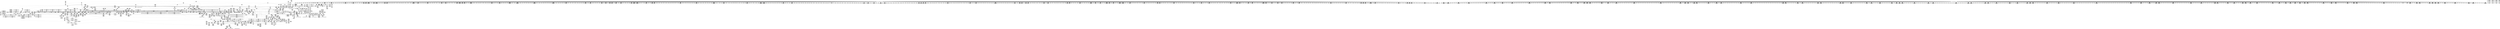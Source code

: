 digraph {
	CE0x579fc20 [shape=record,shape=Mrecord,label="{CE0x579fc20|may_link:tmp27|security/selinux/hooks.c,1799|*SummSource*}"]
	CE0x573ce20 [shape=record,shape=Mrecord,label="{CE0x573ce20|104:_%struct.inode*,_:_CRE_209,210_}"]
	CE0x56f4da0 [shape=record,shape=Mrecord,label="{CE0x56f4da0|may_link:tmp11|security/selinux/hooks.c,1778|*SummSource*}"]
	CE0x5738150 [shape=record,shape=Mrecord,label="{CE0x5738150|104:_%struct.inode*,_:_CRE_146,147_}"]
	CE0x570e2b0 [shape=record,shape=Mrecord,label="{CE0x570e2b0|56:_i8*,_:_CRE_909,910_}"]
	CE0x56c5c60 [shape=record,shape=Mrecord,label="{CE0x56c5c60|0:_i8,_:_GCMR_current_sid.__warned_internal_global_i8_0,_section_.data.unlikely_,_align_1:_elem_0:default:}"]
	CE0x5751f20 [shape=record,shape=Mrecord,label="{CE0x5751f20|56:_i8*,_:_CRE_600,601_}"]
	CE0x573ac50 [shape=record,shape=Mrecord,label="{CE0x573ac50|104:_%struct.inode*,_:_CRE_182,183_}"]
	CE0x5770500 [shape=record,shape=Mrecord,label="{CE0x5770500|i64_2097152|*Constant*|*SummSink*}"]
	CE0x56c6ad0 [shape=record,shape=Mrecord,label="{CE0x56c6ad0|may_link:sw.bb8|*SummSink*}"]
	CE0x56d7ea0 [shape=record,shape=Mrecord,label="{CE0x56d7ea0|56:_i8*,_:_CRE_474,475_}"]
	CE0x573f560 [shape=record,shape=Mrecord,label="{CE0x573f560|104:_%struct.inode*,_:_CRE_305,306_}"]
	CE0x5714c80 [shape=record,shape=Mrecord,label="{CE0x5714c80|56:_i8*,_:_CRE_192,193_}"]
	CE0x573d1b0 [shape=record,shape=Mrecord,label="{CE0x573d1b0|104:_%struct.inode*,_:_CRE_212,213_}"]
	CE0x5758160 [shape=record,shape=Mrecord,label="{CE0x5758160|56:_i8*,_:_CRE_883,884_}"]
	CE0x577c290 [shape=record,shape=Mrecord,label="{CE0x577c290|i8*_getelementptr_inbounds_(_38_x_i8_,_38_x_i8_*_.str64,_i32_0,_i32_0)|*Constant*|*SummSource*}"]
	CE0x56f3590 [shape=record,shape=Mrecord,label="{CE0x56f3590|may_link:tmp1}"]
	CE0x5734ae0 [shape=record,shape=Mrecord,label="{CE0x5734ae0|current_sid:if.end}"]
	CE0x56e5510 [shape=record,shape=Mrecord,label="{CE0x56e5510|i64_1|*Constant*}"]
	CE0x56d5c90 [shape=record,shape=Mrecord,label="{CE0x56d5c90|56:_i8*,_:_CRE_174,175_}"]
	CE0x570a380 [shape=record,shape=Mrecord,label="{CE0x570a380|56:_i8*,_:_CRE_808,816_|*MultipleSource*|Function::may_link&Arg::dir::|security/selinux/hooks.c,1769|Function::selinux_inode_rmdir&Arg::dir::}"]
	CE0x5733270 [shape=record,shape=Mrecord,label="{CE0x5733270|current_sid:tmp14|security/selinux/hooks.c,218|*SummSource*}"]
	CE0x56dd800 [shape=record,shape=Mrecord,label="{CE0x56dd800|i32_1|*Constant*|*SummSink*}"]
	CE0x573b0a0 [shape=record,shape=Mrecord,label="{CE0x573b0a0|may_link:i_security1|security/selinux/hooks.c,1770}"]
	CE0x6b18b10 [shape=record,shape=Mrecord,label="{CE0x6b18b10|selinux_inode_rmdir:tmp|*SummSink*}"]
	CE0x573dec0 [shape=record,shape=Mrecord,label="{CE0x573dec0|104:_%struct.inode*,_:_CRE_223,224_}"]
	CE0x5780f20 [shape=record,shape=Mrecord,label="{CE0x5780f20|current_sid:tmp17|security/selinux/hooks.c,218|*SummSource*}"]
	CE0x56d0930 [shape=record,shape=Mrecord,label="{CE0x56d0930|i32_2|*Constant*|*SummSink*}"]
	CE0x56c2f20 [shape=record,shape=Mrecord,label="{CE0x56c2f20|56:_i8*,_:_CRE_147,148_}"]
	CE0x56c9be0 [shape=record,shape=Mrecord,label="{CE0x56c9be0|may_link:call|security/selinux/hooks.c,1765}"]
	CE0x5745d90 [shape=record,shape=Mrecord,label="{CE0x5745d90|56:_i8*,_:_CRE_245,246_}"]
	CE0x5738fd0 [shape=record,shape=Mrecord,label="{CE0x5738fd0|104:_%struct.inode*,_:_CRE_158,159_}"]
	CE0x57551d0 [shape=record,shape=Mrecord,label="{CE0x57551d0|56:_i8*,_:_CRE_736,740_|*MultipleSource*|*LoadInst*|security/selinux/hooks.c,1770|security/selinux/hooks.c,1770}"]
	CE0x56c7d20 [shape=record,shape=Mrecord,label="{CE0x56c7d20|__llvm_gcov_indirect_counter_increment:tmp2|*SummSink*}"]
	CE0x574e110 [shape=record,shape=Mrecord,label="{CE0x574e110|56:_i8*,_:_CRE_512,520_|*MultipleSource*|*LoadInst*|security/selinux/hooks.c,1770|security/selinux/hooks.c,1770}"]
	CE0x57646f0 [shape=record,shape=Mrecord,label="{CE0x57646f0|28:_i32,_:_CRE_88,89_}"]
	CE0x5753ac0 [shape=record,shape=Mrecord,label="{CE0x5753ac0|56:_i8*,_:_CRE_632,640_|*MultipleSource*|*LoadInst*|security/selinux/hooks.c,1770|security/selinux/hooks.c,1770}"]
	CE0x56c3a10 [shape=record,shape=Mrecord,label="{CE0x56c3a10|56:_i8*,_:_CRE_195,196_}"]
	CE0x56d0670 [shape=record,shape=Mrecord,label="{CE0x56d0670|i32_2|*Constant*}"]
	CE0x579db30 [shape=record,shape=Mrecord,label="{CE0x579db30|__llvm_gcov_indirect_counter_increment:counter}"]
	CE0x578e180 [shape=record,shape=Mrecord,label="{CE0x578e180|i64*_getelementptr_inbounds_(_14_x_i64_,_14_x_i64_*___llvm_gcov_ctr219,_i64_0,_i64_12)|*Constant*|*SummSink*}"]
	CE0x5754180 [shape=record,shape=Mrecord,label="{CE0x5754180|56:_i8*,_:_CRE_664,672_|*MultipleSource*|*LoadInst*|security/selinux/hooks.c,1770|security/selinux/hooks.c,1770}"]
	CE0x57388b0 [shape=record,shape=Mrecord,label="{CE0x57388b0|104:_%struct.inode*,_:_CRE_152,153_}"]
	CE0x56c8ba0 [shape=record,shape=Mrecord,label="{CE0x56c8ba0|_call_void_mcount()_#3|*SummSource*}"]
	CE0x57a5ab0 [shape=record,shape=Mrecord,label="{CE0x57a5ab0|i8*_getelementptr_inbounds_(_45_x_i8_,_45_x_i8_*_.str12,_i32_0,_i32_0)|*Constant*}"]
	CE0x56f3600 [shape=record,shape=Mrecord,label="{CE0x56f3600|may_link:tmp1|*SummSource*}"]
	CE0x5739490 [shape=record,shape=Mrecord,label="{CE0x5739490|104:_%struct.inode*,_:_CRE_162,163_}"]
	CE0x5761140 [shape=record,shape=Mrecord,label="{CE0x5761140|28:_i32,_:_CRE_20,21_}"]
	CE0x5750490 [shape=record,shape=Mrecord,label="{CE0x5750490|56:_i8*,_:_CRE_575,576_}"]
	CE0x56df8b0 [shape=record,shape=Mrecord,label="{CE0x56df8b0|56:_i8*,_:_CRE_162,163_}"]
	CE0x57a4220 [shape=record,shape=Mrecord,label="{CE0x57a4220|i8_1|*Constant*|*SummSource*}"]
	CE0x578ba50 [shape=record,shape=Mrecord,label="{CE0x578ba50|VOIDTB_TE_array:_GCE_.str64_private_unnamed_addr_constant_38_x_i8_c_014SELinux:_%s:_unrecognized_kind_%d_0A_00_,_align_1:_elem_0:default:}"]
	CE0x570d0a0 [shape=record,shape=Mrecord,label="{CE0x570d0a0|56:_i8*,_:_CRE_892,893_}"]
	CE0x57428f0 [shape=record,shape=Mrecord,label="{CE0x57428f0|__llvm_gcov_indirect_counter_increment:bb}"]
	"CONST[source:0(mediator),value:0(static)][purpose:{operation}][SnkIdx:7]"
	CE0x5781770 [shape=record,shape=Mrecord,label="{CE0x5781770|current_sid:tmp19|security/selinux/hooks.c,218}"]
	CE0x56d8570 [shape=record,shape=Mrecord,label="{CE0x56d8570|56:_i8*,_:_CRE_483,484_}"]
	CE0x56ec880 [shape=record,shape=Mrecord,label="{CE0x56ec880|i64_3|*Constant*|*SummSource*}"]
	CE0x5715610 [shape=record,shape=Mrecord,label="{CE0x5715610|56:_i8*,_:_CRE_201,202_}"]
	CE0x56dd040 [shape=record,shape=Mrecord,label="{CE0x56dd040|may_link:sw.default|*SummSink*}"]
	CE0x579ba40 [shape=record,shape=Mrecord,label="{CE0x579ba40|current_sid:tmp11|security/selinux/hooks.c,218|*SummSource*}"]
	CE0x570a780 [shape=record,shape=Mrecord,label="{CE0x570a780|56:_i8*,_:_CRE_824,832_|*MultipleSource*|Function::may_link&Arg::dir::|security/selinux/hooks.c,1769|Function::selinux_inode_rmdir&Arg::dir::}"]
	CE0x5706450 [shape=record,shape=Mrecord,label="{CE0x5706450|56:_i8*,_:_CRE_595,596_}"]
	CE0x5717b10 [shape=record,shape=Mrecord,label="{CE0x5717b10|56:_i8*,_:_CRE_146,147_}"]
	CE0x573ca90 [shape=record,shape=Mrecord,label="{CE0x573ca90|104:_%struct.inode*,_:_CRE_206,207_}"]
	CE0x5704640 [shape=record,shape=Mrecord,label="{CE0x5704640|56:_i8*,_:_CRE_558,559_}"]
	CE0x56ce0b0 [shape=record,shape=Mrecord,label="{CE0x56ce0b0|get_current:tmp1|*SummSink*}"]
	CE0x56d77a0 [shape=record,shape=Mrecord,label="{CE0x56d77a0|56:_i8*,_:_CRE_456,464_|*MultipleSource*|Function::may_link&Arg::dir::|security/selinux/hooks.c,1769|Function::selinux_inode_rmdir&Arg::dir::}"]
	CE0x5764ff0 [shape=record,shape=Mrecord,label="{CE0x5764ff0|28:_i32,_:_CRE_97,98_}"]
	CE0x5775340 [shape=record,shape=Mrecord,label="{CE0x5775340|avc_has_perm:tsid|Function::avc_has_perm&Arg::tsid::|*SummSink*}"]
	CE0x574ef20 [shape=record,shape=Mrecord,label="{CE0x574ef20|56:_i8*,_:_CRE_556,557_}"]
	CE0x5738780 [shape=record,shape=Mrecord,label="{CE0x5738780|104:_%struct.inode*,_:_CRE_151,152_}"]
	CE0x577c7b0 [shape=record,shape=Mrecord,label="{CE0x577c7b0|GLOBAL:printk|*Constant*}"]
	CE0x570f2a0 [shape=record,shape=Mrecord,label="{CE0x570f2a0|56:_i8*,_:_CRE_924,925_}"]
	CE0x5748f80 [shape=record,shape=Mrecord,label="{CE0x5748f80|56:_i8*,_:_CRE_292,293_}"]
	CE0x5754a90 [shape=record,shape=Mrecord,label="{CE0x5754a90|56:_i8*,_:_CRE_696,704_|*MultipleSource*|*LoadInst*|security/selinux/hooks.c,1770|security/selinux/hooks.c,1770}"]
	CE0x576fa50 [shape=record,shape=Mrecord,label="{CE0x576fa50|may_link:dentry2|security/selinux/hooks.c,1773|*SummSource*}"]
	CE0x5743ff0 [shape=record,shape=Mrecord,label="{CE0x5743ff0|__llvm_gcov_indirect_counter_increment:predecessor|Function::__llvm_gcov_indirect_counter_increment&Arg::predecessor::}"]
	CE0x5771360 [shape=record,shape=Mrecord,label="{CE0x5771360|may_link:conv3|security/selinux/hooks.c,1776}"]
	CE0x56de7a0 [shape=record,shape=Mrecord,label="{CE0x56de7a0|may_link:ad|security/selinux/hooks.c, 1764}"]
	CE0x56e6730 [shape=record,shape=Mrecord,label="{CE0x56e6730|GLOBAL:current_sid|*Constant*|*SummSink*}"]
	CE0x5747a40 [shape=record,shape=Mrecord,label="{CE0x5747a40|56:_i8*,_:_CRE_272,273_}"]
	CE0x5708dc0 [shape=record,shape=Mrecord,label="{CE0x5708dc0|56:_i8*,_:_CRE_704,712_|*MultipleSource*|Function::may_link&Arg::dir::|security/selinux/hooks.c,1769|Function::selinux_inode_rmdir&Arg::dir::}"]
	CE0x5764cf0 [shape=record,shape=Mrecord,label="{CE0x5764cf0|28:_i32,_:_CRE_94,95_}"]
	CE0x574cd90 [shape=record,shape=Mrecord,label="{CE0x574cd90|56:_i8*,_:_CRE_478,479_}"]
	CE0x57a3200 [shape=record,shape=Mrecord,label="{CE0x57a3200|GLOBAL:current_sid.__warned|Global_var:current_sid.__warned|*SummSink*}"]
	CE0x56f0b20 [shape=record,shape=Mrecord,label="{CE0x56f0b20|56:_i8*,_:_CRE_212,216_|*MultipleSource*|Function::may_link&Arg::dir::|security/selinux/hooks.c,1769|Function::selinux_inode_rmdir&Arg::dir::}"]
	CE0x5737440 [shape=record,shape=Mrecord,label="{CE0x5737440|104:_%struct.inode*,_:_CRE_92,93_}"]
	CE0x5717040 [shape=record,shape=Mrecord,label="{CE0x5717040|56:_i8*,_:_CRE_137,138_}"]
	CE0x56c1a90 [shape=record,shape=Mrecord,label="{CE0x56c1a90|56:_i8*,_:_CRE_290,291_}"]
	CE0x56f6b40 [shape=record,shape=Mrecord,label="{CE0x56f6b40|56:_i8*,_:_CRE_32,40_|*MultipleSource*|Function::may_link&Arg::dir::|security/selinux/hooks.c,1769|Function::selinux_inode_rmdir&Arg::dir::}"]
	"CONST[source:2(external),value:2(dynamic)][purpose:{subject}][SrcIdx:4]"
	CE0x56f1fa0 [shape=record,shape=Mrecord,label="{CE0x56f1fa0|56:_i8*,_:_CRE_250,251_}"]
	CE0x5709380 [shape=record,shape=Mrecord,label="{CE0x5709380|56:_i8*,_:_CRE_736,740_|*MultipleSource*|Function::may_link&Arg::dir::|security/selinux/hooks.c,1769|Function::selinux_inode_rmdir&Arg::dir::}"]
	CE0x56df160 [shape=record,shape=Mrecord,label="{CE0x56df160|56:_i8*,_:_CRE_153,154_}"]
	CE0x574fe30 [shape=record,shape=Mrecord,label="{CE0x574fe30|56:_i8*,_:_CRE_569,570_}"]
	CE0x56e70c0 [shape=record,shape=Mrecord,label="{CE0x56e70c0|56:_i8*,_:_CRE_64,72_|*MultipleSource*|Function::may_link&Arg::dir::|security/selinux/hooks.c,1769|Function::selinux_inode_rmdir&Arg::dir::}"]
	CE0x577fac0 [shape=record,shape=Mrecord,label="{CE0x577fac0|current_sid:tmp22|security/selinux/hooks.c,218|*SummSink*}"]
	CE0x56c8a20 [shape=record,shape=Mrecord,label="{CE0x56c8a20|56:_i8*,_:_CRE_384,388_|*MultipleSource*|Function::may_link&Arg::dir::|security/selinux/hooks.c,1769|Function::selinux_inode_rmdir&Arg::dir::}"]
	CE0x570dc50 [shape=record,shape=Mrecord,label="{CE0x570dc50|56:_i8*,_:_CRE_903,904_}"]
	CE0x5706930 [shape=record,shape=Mrecord,label="{CE0x5706930|56:_i8*,_:_CRE_601,602_}"]
	CE0x56c4160 [shape=record,shape=Mrecord,label="{CE0x56c4160|56:_i8*,_:_CRE_204,205_}"]
	CE0x5715c70 [shape=record,shape=Mrecord,label="{CE0x5715c70|56:_i8*,_:_CRE_207,208_}"]
	CE0x5718060 [shape=record,shape=Mrecord,label="{CE0x5718060|56:_i8*,_:_CRE_151,152_}"]
	CE0x56de450 [shape=record,shape=Mrecord,label="{CE0x56de450|__llvm_gcov_indirect_counter_increment:tmp|*SummSink*}"]
	CE0x56dbc80 [shape=record,shape=Mrecord,label="{CE0x56dbc80|56:_i8*,_:_CRE_175,176_}"]
	CE0x5771f80 [shape=record,shape=Mrecord,label="{CE0x5771f80|may_link:conv3|security/selinux/hooks.c,1776|*SummSource*}"]
	CE0x57406d0 [shape=record,shape=Mrecord,label="{CE0x57406d0|104:_%struct.inode*,_:_CRE_319,320_}"]
	CE0x57150c0 [shape=record,shape=Mrecord,label="{CE0x57150c0|56:_i8*,_:_CRE_196,197_}"]
	CE0x5758490 [shape=record,shape=Mrecord,label="{CE0x5758490|56:_i8*,_:_CRE_886,887_}"]
	CE0x570f5d0 [shape=record,shape=Mrecord,label="{CE0x570f5d0|56:_i8*,_:_CRE_927,928_}"]
	CE0x56c1ea0 [shape=record,shape=Mrecord,label="{CE0x56c1ea0|56:_i8*,_:_CRE_295,296_}"]
	CE0x574dd40 [shape=record,shape=Mrecord,label="{CE0x574dd40|56:_i8*,_:_CRE_504,508_|*MultipleSource*|*LoadInst*|security/selinux/hooks.c,1770|security/selinux/hooks.c,1770}"]
	CE0x73341d0 [shape=record,shape=Mrecord,label="{CE0x73341d0|selinux_inode_rmdir:tmp2|*SummSource*}"]
	CE0x579cd10 [shape=record,shape=Mrecord,label="{CE0x579cd10|i1_true|*Constant*|*SummSource*}"]
	CE0x56eb2c0 [shape=record,shape=Mrecord,label="{CE0x56eb2c0|i64*_getelementptr_inbounds_(_11_x_i64_,_11_x_i64_*___llvm_gcov_ctr125,_i64_0,_i64_0)|*Constant*|*SummSink*}"]
	CE0x56dea90 [shape=record,shape=Mrecord,label="{CE0x56dea90|may_link:ad|security/selinux/hooks.c, 1764|*SummSink*}"]
	CE0x575f580 [shape=record,shape=Mrecord,label="{CE0x575f580|may_link:tmp6|security/selinux/hooks.c,1770|*SummSource*}"]
	CE0x5705b60 [shape=record,shape=Mrecord,label="{CE0x5705b60|56:_i8*,_:_CRE_584,585_}"]
	CE0x56c8500 [shape=record,shape=Mrecord,label="{CE0x56c8500|56:_i8*,_:_CRE_76,80_|*MultipleSource*|Function::may_link&Arg::dir::|security/selinux/hooks.c,1769|Function::selinux_inode_rmdir&Arg::dir::}"]
	CE0x575d130 [shape=record,shape=Mrecord,label="{CE0x575d130|56:_i8*,_:_CRE_928,929_}"]
	CE0x56ce020 [shape=record,shape=Mrecord,label="{CE0x56ce020|selinux_inode_rmdir:tmp}"]
	CE0x5751e10 [shape=record,shape=Mrecord,label="{CE0x5751e10|56:_i8*,_:_CRE_599,600_}"]
	CE0x574d940 [shape=record,shape=Mrecord,label="{CE0x574d940|56:_i8*,_:_CRE_488,496_|*MultipleSource*|*LoadInst*|security/selinux/hooks.c,1770|security/selinux/hooks.c,1770}"]
	CE0x5712790 [shape=record,shape=Mrecord,label="{CE0x5712790|may_link:tmp2|*LoadInst*|security/selinux/hooks.c,1769}"]
	CE0x56f2b00 [shape=record,shape=Mrecord,label="{CE0x56f2b00|56:_i8*,_:_CRE_264,265_}"]
	CE0x574f7d0 [shape=record,shape=Mrecord,label="{CE0x574f7d0|56:_i8*,_:_CRE_563,564_}"]
	CE0x579b230 [shape=record,shape=Mrecord,label="{CE0x579b230|__llvm_gcov_indirect_counter_increment:counter|*SummSink*}"]
	CE0x5752580 [shape=record,shape=Mrecord,label="{CE0x5752580|56:_i8*,_:_CRE_606,607_}"]
	CE0x57812a0 [shape=record,shape=Mrecord,label="{CE0x57812a0|current_sid:tmp18|security/selinux/hooks.c,218}"]
	CE0x5747f90 [shape=record,shape=Mrecord,label="{CE0x5747f90|56:_i8*,_:_CRE_277,278_}"]
	CE0x56c1440 [shape=record,shape=Mrecord,label="{CE0x56c1440|56:_i8*,_:_CRE_267,268_}"]
	CE0x56b9e90 [shape=record,shape=Mrecord,label="{CE0x56b9e90|may_link:tmp12|security/selinux/hooks.c,1779|*SummSource*}"]
	CE0x56d3920 [shape=record,shape=Mrecord,label="{CE0x56d3920|selinux_inode_rmdir:dir|Function::selinux_inode_rmdir&Arg::dir::|*SummSink*}"]
	CE0x5775a00 [shape=record,shape=Mrecord,label="{CE0x5775a00|avc_has_perm:tclass|Function::avc_has_perm&Arg::tclass::}"]
	CE0x5763df0 [shape=record,shape=Mrecord,label="{CE0x5763df0|28:_i32,_:_CRE_79,80_}"]
	CE0x5767030 [shape=record,shape=Mrecord,label="{CE0x5767030|28:_i32,_:_CRE_144,152_|*MultipleSource*|security/selinux/hooks.c,1777|*LoadInst*|security/selinux/hooks.c,1769|security/selinux/hooks.c,1769}"]
	CE0x57741a0 [shape=record,shape=Mrecord,label="{CE0x57741a0|i32_(i32,_i32,_i16,_i32,_%struct.common_audit_data*)*_bitcast_(i32_(i32,_i32,_i16,_i32,_%struct.common_audit_data.495*)*_avc_has_perm_to_i32_(i32,_i32,_i16,_i32,_%struct.common_audit_data*)*)|*Constant*|*SummSource*}"]
	CE0x574f9f0 [shape=record,shape=Mrecord,label="{CE0x574f9f0|56:_i8*,_:_CRE_565,566_}"]
	CE0x5762ef0 [shape=record,shape=Mrecord,label="{CE0x5762ef0|28:_i32,_:_CRE_64,65_}"]
	CE0x5747820 [shape=record,shape=Mrecord,label="{CE0x5747820|56:_i8*,_:_CRE_270,271_}"]
	CE0x56d9620 [shape=record,shape=Mrecord,label="{CE0x56d9620|56:_i8*,_:_CRE_536,540_|*MultipleSource*|Function::may_link&Arg::dir::|security/selinux/hooks.c,1769|Function::selinux_inode_rmdir&Arg::dir::}"]
	CE0x574c8d0 [shape=record,shape=Mrecord,label="{CE0x574c8d0|56:_i8*,_:_CRE_474,475_}"]
	CE0x56c96c0 [shape=record,shape=Mrecord,label="{CE0x56c96c0|i32_-1|*Constant*}"]
	CE0x56dc300 [shape=record,shape=Mrecord,label="{CE0x56dc300|56:_i8*,_:_CRE_183,184_}"]
	CE0x5744b80 [shape=record,shape=Mrecord,label="{CE0x5744b80|__llvm_gcov_indirect_counter_increment:predecessor|Function::__llvm_gcov_indirect_counter_increment&Arg::predecessor::|*SummSource*}"]
	CE0x5714d90 [shape=record,shape=Mrecord,label="{CE0x5714d90|56:_i8*,_:_CRE_193,194_}"]
	CE0x5706ba0 [shape=record,shape=Mrecord,label="{CE0x5706ba0|56:_i8*,_:_CRE_604,605_}"]
	CE0x56caa30 [shape=record,shape=Mrecord,label="{CE0x56caa30|56:_i8*,_:_CRE_303,304_}"]
	CE0x5706040 [shape=record,shape=Mrecord,label="{CE0x5706040|56:_i8*,_:_CRE_590,591_}"]
	CE0x575ce00 [shape=record,shape=Mrecord,label="{CE0x575ce00|56:_i8*,_:_CRE_925,926_}"]
	CE0x570d920 [shape=record,shape=Mrecord,label="{CE0x570d920|56:_i8*,_:_CRE_900,901_}"]
	CE0x5761740 [shape=record,shape=Mrecord,label="{CE0x5761740|28:_i32,_:_CRE_32,34_|*MultipleSource*|security/selinux/hooks.c,1777|*LoadInst*|security/selinux/hooks.c,1769|security/selinux/hooks.c,1769}"]
	CE0x570bfa0 [shape=record,shape=Mrecord,label="{CE0x570bfa0|56:_i8*,_:_CRE_876,877_}"]
	CE0x574d2e0 [shape=record,shape=Mrecord,label="{CE0x574d2e0|56:_i8*,_:_CRE_483,484_}"]
	CE0x56d11a0 [shape=record,shape=Mrecord,label="{CE0x56d11a0|104:_%struct.inode*,_:_CRE_8,12_|*MultipleSource*|Function::may_link&Arg::dentry::|Function::selinux_inode_rmdir&Arg::dentry::|security/selinux/hooks.c,1770}"]
	CE0x56c22b0 [shape=record,shape=Mrecord,label="{CE0x56c22b0|56:_i8*,_:_CRE_300,301_}"]
	CE0x57496f0 [shape=record,shape=Mrecord,label="{CE0x57496f0|56:_i8*,_:_CRE_299,300_}"]
	CE0x5714fb0 [shape=record,shape=Mrecord,label="{CE0x5714fb0|56:_i8*,_:_CRE_195,196_}"]
	CE0x5756d00 [shape=record,shape=Mrecord,label="{CE0x5756d00|56:_i8*,_:_CRE_865,866_}"]
	CE0x5716660 [shape=record,shape=Mrecord,label="{CE0x5716660|56:_i8*,_:_CRE_241,242_}"]
	CE0x575d570 [shape=record,shape=Mrecord,label="{CE0x575d570|56:_i8*,_:_CRE_932,933_}"]
	CE0x5776580 [shape=record,shape=Mrecord,label="{CE0x5776580|_ret_i32_%retval.0,_!dbg_!27728|security/selinux/avc.c,775|*SummSource*}"]
	CE0x579d750 [shape=record,shape=Mrecord,label="{CE0x579d750|i32_4|*Constant*|*SummSink*}"]
	CE0x5719230 [shape=record,shape=Mrecord,label="{CE0x5719230|_call_void___llvm_gcov_indirect_counter_increment(i32*___llvm_gcov_global_state_pred221,_i64**_getelementptr_inbounds_(_4_x_i64*_,_4_x_i64*_*___llvm_gcda_edge_table220,_i64_0,_i64_2)),_!dbg_!27745|security/selinux/hooks.c,1786|*SummSink*}"]
	CE0x56d8a50 [shape=record,shape=Mrecord,label="{CE0x56d8a50|56:_i8*,_:_CRE_496,500_|*MultipleSource*|Function::may_link&Arg::dir::|security/selinux/hooks.c,1769|Function::selinux_inode_rmdir&Arg::dir::}"]
	CE0x5742660 [shape=record,shape=Mrecord,label="{CE0x5742660|0:_i32,_4:_i32,_8:_i32,_12:_i32,_:_CMRE_4,8_|*MultipleSource*|security/selinux/hooks.c,218|security/selinux/hooks.c,218|security/selinux/hooks.c,220}"]
	CE0x56cb6c0 [shape=record,shape=Mrecord,label="{CE0x56cb6c0|56:_i8*,_:_CRE_344,352_|*MultipleSource*|Function::may_link&Arg::dir::|security/selinux/hooks.c,1769|Function::selinux_inode_rmdir&Arg::dir::}"]
	CE0x56c3e20 [shape=record,shape=Mrecord,label="{CE0x56c3e20|56:_i8*,_:_CRE_200,201_}"]
	CE0x5704710 [shape=record,shape=Mrecord,label="{CE0x5704710|56:_i8*,_:_CRE_559,560_}"]
	CE0x57519d0 [shape=record,shape=Mrecord,label="{CE0x57519d0|56:_i8*,_:_CRE_595,596_}"]
	CE0x56eca90 [shape=record,shape=Mrecord,label="{CE0x56eca90|i64_0|*Constant*}"]
	CE0x56d4970 [shape=record,shape=Mrecord,label="{CE0x56d4970|56:_i8*,_:_CRE_156,157_}"]
	CE0x576a950 [shape=record,shape=Mrecord,label="{CE0x576a950|i32_2|*Constant*}"]
	CE0x56dd440 [shape=record,shape=Mrecord,label="{CE0x56dd440|__llvm_gcov_indirect_counter_increment:tmp1|*SummSink*}"]
	CE0x57694b0 [shape=record,shape=Mrecord,label="{CE0x57694b0|_call_void___llvm_gcov_indirect_counter_increment(i32*___llvm_gcov_global_state_pred221,_i64**_getelementptr_inbounds_(_4_x_i64*_,_4_x_i64*_*___llvm_gcda_edge_table220,_i64_0,_i64_0)),_!dbg_!27749|security/selinux/hooks.c,1793}"]
	CE0x56c6930 [shape=record,shape=Mrecord,label="{CE0x56c6930|may_link:sw.bb8}"]
	CE0x56d5da0 [shape=record,shape=Mrecord,label="{CE0x56d5da0|56:_i8*,_:_CRE_175,176_}"]
	CE0x56c1680 [shape=record,shape=Mrecord,label="{CE0x56c1680|56:_i8*,_:_CRE_285,286_}"]
	CE0x5746720 [shape=record,shape=Mrecord,label="{CE0x5746720|56:_i8*,_:_CRE_254,255_}"]
	CE0x579bbc0 [shape=record,shape=Mrecord,label="{CE0x579bbc0|current_sid:tmp11|security/selinux/hooks.c,218|*SummSink*}"]
	CE0x5718b50 [shape=record,shape=Mrecord,label="{CE0x5718b50|may_link:tmp15|security/selinux/hooks.c,1783}"]
	CE0x5713400 [shape=record,shape=Mrecord,label="{CE0x5713400|56:_i8*,_:_CRE_32,40_|*MultipleSource*|*LoadInst*|security/selinux/hooks.c,1770|security/selinux/hooks.c,1770}"]
	CE0x56f4e10 [shape=record,shape=Mrecord,label="{CE0x56f4e10|may_link:tmp11|security/selinux/hooks.c,1778|*SummSink*}"]
	CE0x56c7e80 [shape=record,shape=Mrecord,label="{CE0x56c7e80|i64*_null|*Constant*}"]
	CE0x577cc50 [shape=record,shape=Mrecord,label="{CE0x577cc50|GLOBAL:printk|*Constant*|*SummSink*}"]
	CE0x56c32f0 [shape=record,shape=Mrecord,label="{CE0x56c32f0|56:_i8*,_:_CRE_186,187_}"]
	CE0x57061e0 [shape=record,shape=Mrecord,label="{CE0x57061e0|56:_i8*,_:_CRE_592,593_}"]
	CE0x5711d40 [shape=record,shape=Mrecord,label="{CE0x5711d40|56:_i8*,_:_CRE_980,981_}"]
	CE0x570f080 [shape=record,shape=Mrecord,label="{CE0x570f080|56:_i8*,_:_CRE_922,923_}"]
	CE0x5705410 [shape=record,shape=Mrecord,label="{CE0x5705410|56:_i8*,_:_CRE_575,576_}"]
	CE0x56c4ab0 [shape=record,shape=Mrecord,label="{CE0x56c4ab0|56:_i8*,_:_CRE_934,935_}"]
	CE0x5737f60 [shape=record,shape=Mrecord,label="{CE0x5737f60|104:_%struct.inode*,_:_CRE_145,146_}"]
	CE0x5753db0 [shape=record,shape=Mrecord,label="{CE0x5753db0|56:_i8*,_:_CRE_648,656_|*MultipleSource*|*LoadInst*|security/selinux/hooks.c,1770|security/selinux/hooks.c,1770}"]
	CE0x574e680 [shape=record,shape=Mrecord,label="{CE0x574e680|56:_i8*,_:_CRE_536,540_|*MultipleSource*|*LoadInst*|security/selinux/hooks.c,1770|security/selinux/hooks.c,1770}"]
	CE0x5706790 [shape=record,shape=Mrecord,label="{CE0x5706790|56:_i8*,_:_CRE_599,600_}"]
	CE0x5714840 [shape=record,shape=Mrecord,label="{CE0x5714840|56:_i8*,_:_CRE_188,189_}"]
	CE0x5755740 [shape=record,shape=Mrecord,label="{CE0x5755740|56:_i8*,_:_CRE_760,768_|*MultipleSource*|*LoadInst*|security/selinux/hooks.c,1770|security/selinux/hooks.c,1770}"]
	CE0x575dbd0 [shape=record,shape=Mrecord,label="{CE0x575dbd0|56:_i8*,_:_CRE_944,952_|*MultipleSource*|*LoadInst*|security/selinux/hooks.c,1770|security/selinux/hooks.c,1770}"]
	CE0x5738650 [shape=record,shape=Mrecord,label="{CE0x5738650|104:_%struct.inode*,_:_CRE_150,151_}"]
	CE0x570ca40 [shape=record,shape=Mrecord,label="{CE0x570ca40|56:_i8*,_:_CRE_886,887_}"]
	CE0x5776740 [shape=record,shape=Mrecord,label="{CE0x5776740|_ret_i32_%retval.0,_!dbg_!27728|security/selinux/avc.c,775|*SummSink*}"]
	CE0x57a2640 [shape=record,shape=Mrecord,label="{CE0x57a2640|current_sid:tobool1|security/selinux/hooks.c,218|*SummSource*}"]
	CE0x6313b30 [shape=record,shape=Mrecord,label="{CE0x6313b30|selinux_inode_rmdir:call|security/selinux/hooks.c,2789|*SummSink*}"]
	CE0x574f6c0 [shape=record,shape=Mrecord,label="{CE0x574f6c0|56:_i8*,_:_CRE_562,563_}"]
	CE0x5705c30 [shape=record,shape=Mrecord,label="{CE0x5705c30|56:_i8*,_:_CRE_585,586_}"]
	CE0x56dfc20 [shape=record,shape=Mrecord,label="{CE0x56dfc20|may_link:tmp9|security/selinux/hooks.c,1778|*SummSource*}"]
	CE0x577a890 [shape=record,shape=Mrecord,label="{CE0x577a890|_call_void___llvm_gcov_indirect_counter_increment(i32*___llvm_gcov_global_state_pred221,_i64**_getelementptr_inbounds_(_4_x_i64*_,_4_x_i64*_*___llvm_gcda_edge_table220,_i64_0,_i64_3)),_!dbg_!27747|security/selinux/hooks.c,1789}"]
	CE0x5711390 [shape=record,shape=Mrecord,label="{CE0x5711390|56:_i8*,_:_CRE_916,917_}"]
	CE0x5739100 [shape=record,shape=Mrecord,label="{CE0x5739100|104:_%struct.inode*,_:_CRE_159,160_}"]
	CE0x576f430 [shape=record,shape=Mrecord,label="{CE0x576f430|may_link:cond|security/selinux/hooks.c,1776}"]
	CE0x5745450 [shape=record,shape=Mrecord,label="{CE0x5745450|i64**_getelementptr_inbounds_(_4_x_i64*_,_4_x_i64*_*___llvm_gcda_edge_table220,_i64_0,_i64_1)|*Constant*|*SummSource*}"]
	CE0x573b9f0 [shape=record,shape=Mrecord,label="{CE0x573b9f0|104:_%struct.inode*,_:_CRE_192,193_}"]
	CE0x579f690 [shape=record,shape=Mrecord,label="{CE0x579f690|i64*_getelementptr_inbounds_(_14_x_i64_,_14_x_i64_*___llvm_gcov_ctr219,_i64_0,_i64_13)|*Constant*|*SummSink*}"]
	CE0x57045a0 [shape=record,shape=Mrecord,label="{CE0x57045a0|56:_i8*,_:_CRE_557,558_}"]
	CE0x56c86b0 [shape=record,shape=Mrecord,label="{CE0x56c86b0|56:_i8*,_:_CRE_80,88_|*MultipleSource*|Function::may_link&Arg::dir::|security/selinux/hooks.c,1769|Function::selinux_inode_rmdir&Arg::dir::}"]
	CE0x57839e0 [shape=record,shape=Mrecord,label="{CE0x57839e0|_ret_%struct.task_struct*_%tmp4,_!dbg_!27714|./arch/x86/include/asm/current.h,14|*SummSink*}"]
	CE0x57577d0 [shape=record,shape=Mrecord,label="{CE0x57577d0|56:_i8*,_:_CRE_874,875_}"]
	CE0x574af70 [shape=record,shape=Mrecord,label="{CE0x574af70|56:_i8*,_:_CRE_360,376_|*MultipleSource*|*LoadInst*|security/selinux/hooks.c,1770|security/selinux/hooks.c,1770}"]
	CE0x576f150 [shape=record,shape=Mrecord,label="{CE0x576f150|may_link:u|security/selinux/hooks.c,1773|*SummSource*}"]
	CE0x56d6400 [shape=record,shape=Mrecord,label="{CE0x56d6400|56:_i8*,_:_CRE_181,182_}"]
	CE0x5716100 [shape=record,shape=Mrecord,label="{CE0x5716100|56:_i8*,_:_CRE_216,224_|*MultipleSource*|*LoadInst*|security/selinux/hooks.c,1770|security/selinux/hooks.c,1770}"]
	CE0x57e2a30 [shape=record,shape=Mrecord,label="{CE0x57e2a30|_call_void_mcount()_#3|*SummSource*}"]
	CE0x5737670 [shape=record,shape=Mrecord,label="{CE0x5737670|104:_%struct.inode*,_:_CRE_94,95_}"]
	CE0x5717d30 [shape=record,shape=Mrecord,label="{CE0x5717d30|56:_i8*,_:_CRE_148,149_}"]
	CE0x5763bf0 [shape=record,shape=Mrecord,label="{CE0x5763bf0|28:_i32,_:_CRE_77,78_}"]
	CE0x5737390 [shape=record,shape=Mrecord,label="{CE0x5737390|104:_%struct.inode*,_:_CRE_91,92_}"]
	CE0x57529c0 [shape=record,shape=Mrecord,label="{CE0x57529c0|56:_i8*,_:_CRE_610,611_}"]
	CE0x577e8d0 [shape=record,shape=Mrecord,label="{CE0x577e8d0|COLLAPSED:_GCMRE_current_task_external_global_%struct.task_struct*:_elem_0::|security/selinux/hooks.c,218}"]
	CE0x570e910 [shape=record,shape=Mrecord,label="{CE0x570e910|56:_i8*,_:_CRE_915,916_}"]
	CE0x56f2ca0 [shape=record,shape=Mrecord,label="{CE0x56f2ca0|56:_i8*,_:_CRE_266,267_}"]
	CE0x57177e0 [shape=record,shape=Mrecord,label="{CE0x57177e0|56:_i8*,_:_CRE_143,144_}"]
	CE0x56e9b20 [shape=record,shape=Mrecord,label="{CE0x56e9b20|%struct.task_struct*_(%struct.task_struct**)*_asm_movq_%gs:$_1:P_,$0_,_r,im,_dirflag_,_fpsr_,_flags_}"]
	CE0x579d2d0 [shape=record,shape=Mrecord,label="{CE0x579d2d0|i64*_getelementptr_inbounds_(_11_x_i64_,_11_x_i64_*___llvm_gcov_ctr125,_i64_0,_i64_8)|*Constant*|*SummSource*}"]
	CE0x56f62e0 [shape=record,shape=Mrecord,label="{CE0x56f62e0|56:_i8*,_:_CRE_276,277_}"]
	CE0x56c2850 [shape=record,shape=Mrecord,label="{CE0x56c2850|56:_i8*,_:_CRE_138,139_}"]
	CE0x570ee60 [shape=record,shape=Mrecord,label="{CE0x570ee60|56:_i8*,_:_CRE_920,921_}"]
	CE0x5711fe0 [shape=record,shape=Mrecord,label="{CE0x5711fe0|56:_i8*,_:_CRE_983,984_}"]
	CE0x5745b40 [shape=record,shape=Mrecord,label="{CE0x5745b40|56:_i8*,_:_CRE_244,245_}"]
	CE0x4f02fe0 [shape=record,shape=Mrecord,label="{CE0x4f02fe0|current_sid:entry}"]
	CE0x5769e60 [shape=record,shape=Mrecord,label="{CE0x5769e60|_call_void___llvm_gcov_indirect_counter_increment(i32*___llvm_gcov_global_state_pred221,_i64**_getelementptr_inbounds_(_4_x_i64*_,_4_x_i64*_*___llvm_gcda_edge_table220,_i64_0,_i64_0)),_!dbg_!27749|security/selinux/hooks.c,1793|*SummSink*}"]
	CE0x573ffb0 [shape=record,shape=Mrecord,label="{CE0x573ffb0|104:_%struct.inode*,_:_CRE_313,314_}"]
	CE0x5757030 [shape=record,shape=Mrecord,label="{CE0x5757030|56:_i8*,_:_CRE_868,869_}"]
	CE0x5713740 [shape=record,shape=Mrecord,label="{CE0x5713740|56:_i8*,_:_CRE_48,56_|*MultipleSource*|*LoadInst*|security/selinux/hooks.c,1770|security/selinux/hooks.c,1770}"]
	CE0x575dac0 [shape=record,shape=Mrecord,label="{CE0x575dac0|56:_i8*,_:_CRE_936,944_|*MultipleSource*|*LoadInst*|security/selinux/hooks.c,1770|security/selinux/hooks.c,1770}"]
	CE0x56d6730 [shape=record,shape=Mrecord,label="{CE0x56d6730|56:_i8*,_:_CRE_184,185_}"]
	CE0x5735f90 [shape=record,shape=Mrecord,label="{CE0x5735f90|may_link:tmp16|security/selinux/hooks.c,1786|*SummSource*}"]
	CE0x57117d0 [shape=record,shape=Mrecord,label="{CE0x57117d0|56:_i8*,_:_CRE_920,921_}"]
	CE0x5705d00 [shape=record,shape=Mrecord,label="{CE0x5705d00|56:_i8*,_:_CRE_586,587_}"]
	CE0x5708340 [shape=record,shape=Mrecord,label="{CE0x5708340|56:_i8*,_:_CRE_664,672_|*MultipleSource*|Function::may_link&Arg::dir::|security/selinux/hooks.c,1769|Function::selinux_inode_rmdir&Arg::dir::}"]
	CE0x5772920 [shape=record,shape=Mrecord,label="{CE0x5772920|may_link:type|security/selinux/hooks.c,1772}"]
	CE0x5752e00 [shape=record,shape=Mrecord,label="{CE0x5752e00|56:_i8*,_:_CRE_614,615_}"]
	CE0x573d2e0 [shape=record,shape=Mrecord,label="{CE0x573d2e0|104:_%struct.inode*,_:_CRE_213,214_}"]
	CE0x5765df0 [shape=record,shape=Mrecord,label="{CE0x5765df0|28:_i32,_:_CRE_107,108_}"]
	CE0x5713580 [shape=record,shape=Mrecord,label="{CE0x5713580|56:_i8*,_:_CRE_40,48_|*MultipleSource*|*LoadInst*|security/selinux/hooks.c,1770|security/selinux/hooks.c,1770}"]
	CE0x5718170 [shape=record,shape=Mrecord,label="{CE0x5718170|56:_i8*,_:_CRE_152,153_}"]
	CE0x573c960 [shape=record,shape=Mrecord,label="{CE0x573c960|104:_%struct.inode*,_:_CRE_205,206_}"]
	CE0x57118e0 [shape=record,shape=Mrecord,label="{CE0x57118e0|56:_i8*,_:_CRE_921,922_}"]
	CE0x57a01b0 [shape=record,shape=Mrecord,label="{CE0x57a01b0|current_sid:do.end|*SummSource*}"]
	CE0x56cad70 [shape=record,shape=Mrecord,label="{CE0x56cad70|56:_i8*,_:_CRE_307,308_}"]
	CE0x56d6620 [shape=record,shape=Mrecord,label="{CE0x56d6620|56:_i8*,_:_CRE_183,184_}"]
	CE0x56d1320 [shape=record,shape=Mrecord,label="{CE0x56d1320|104:_%struct.inode*,_:_CRE_16,24_|*MultipleSource*|Function::may_link&Arg::dentry::|Function::selinux_inode_rmdir&Arg::dentry::|security/selinux/hooks.c,1770}"]
	CE0x5715500 [shape=record,shape=Mrecord,label="{CE0x5715500|56:_i8*,_:_CRE_200,201_}"]
	CE0x574b140 [shape=record,shape=Mrecord,label="{CE0x574b140|56:_i8*,_:_CRE_376,384_|*MultipleSource*|*LoadInst*|security/selinux/hooks.c,1770|security/selinux/hooks.c,1770}"]
	CE0x57120f0 [shape=record,shape=Mrecord,label="{CE0x57120f0|56:_i8*,_:_CRE_984,988_|*MultipleSource*|Function::may_link&Arg::dir::|security/selinux/hooks.c,1769|Function::selinux_inode_rmdir&Arg::dir::}"]
	CE0x5776000 [shape=record,shape=Mrecord,label="{CE0x5776000|avc_has_perm:requested|Function::avc_has_perm&Arg::requested::|*SummSink*}"]
	CE0x56c4ef0 [shape=record,shape=Mrecord,label="{CE0x56c4ef0|56:_i8*,_:_CRE_952,960_|*MultipleSource*|Function::may_link&Arg::dir::|security/selinux/hooks.c,1769|Function::selinux_inode_rmdir&Arg::dir::}"]
	CE0x5739950 [shape=record,shape=Mrecord,label="{CE0x5739950|104:_%struct.inode*,_:_CRE_166,167_}"]
	CE0x570d1b0 [shape=record,shape=Mrecord,label="{CE0x570d1b0|56:_i8*,_:_CRE_893,894_}"]
	CE0x574ba50 [shape=record,shape=Mrecord,label="{CE0x574ba50|56:_i8*,_:_CRE_416,424_|*MultipleSource*|*LoadInst*|security/selinux/hooks.c,1770|security/selinux/hooks.c,1770}"]
	CE0x5717c20 [shape=record,shape=Mrecord,label="{CE0x5717c20|56:_i8*,_:_CRE_147,148_}"]
	CE0x57645f0 [shape=record,shape=Mrecord,label="{CE0x57645f0|28:_i32,_:_CRE_87,88_}"]
	CE0x5742060 [shape=record,shape=Mrecord,label="{CE0x5742060|i64*_getelementptr_inbounds_(_14_x_i64_,_14_x_i64_*___llvm_gcov_ctr219,_i64_0,_i64_8)|*Constant*|*SummSource*}"]
	CE0x576ee00 [shape=record,shape=Mrecord,label="{CE0x576ee00|may_link:u|security/selinux/hooks.c,1773}"]
	CE0x56f4340 [shape=record,shape=Mrecord,label="{CE0x56f4340|may_link:tmp11|security/selinux/hooks.c,1778}"]
	CE0x56d6510 [shape=record,shape=Mrecord,label="{CE0x56d6510|56:_i8*,_:_CRE_182,183_}"]
	CE0x5760d70 [shape=record,shape=Mrecord,label="{CE0x5760d70|28:_i32,_:_CRE_16,17_}"]
	CE0x5761340 [shape=record,shape=Mrecord,label="{CE0x5761340|28:_i32,_:_CRE_22,23_}"]
	CE0x5779130 [shape=record,shape=Mrecord,label="{CE0x5779130|current_sid:tmp22|security/selinux/hooks.c,218|*SummSource*}"]
	CE0x5740930 [shape=record,shape=Mrecord,label="{CE0x5740930|may_link:tmp4|*LoadInst*|security/selinux/hooks.c,1770|*SummSource*}"]
	CE0x573e870 [shape=record,shape=Mrecord,label="{CE0x573e870|104:_%struct.inode*,_:_CRE_264,272_|*MultipleSource*|Function::may_link&Arg::dentry::|Function::selinux_inode_rmdir&Arg::dentry::|security/selinux/hooks.c,1770}"]
	CE0x574c360 [shape=record,shape=Mrecord,label="{CE0x574c360|56:_i8*,_:_CRE_456,464_|*MultipleSource*|*LoadInst*|security/selinux/hooks.c,1770|security/selinux/hooks.c,1770}"]
	CE0x56dff00 [shape=record,shape=Mrecord,label="{CE0x56dff00|56:_i8*,_:_CRE_0,2_|*MultipleSource*|Function::may_link&Arg::dir::|security/selinux/hooks.c,1769|Function::selinux_inode_rmdir&Arg::dir::}"]
	CE0x575cf10 [shape=record,shape=Mrecord,label="{CE0x575cf10|56:_i8*,_:_CRE_926,927_}"]
	CE0x574da50 [shape=record,shape=Mrecord,label="{CE0x574da50|56:_i8*,_:_CRE_496,500_|*MultipleSource*|*LoadInst*|security/selinux/hooks.c,1770|security/selinux/hooks.c,1770}"]
	CE0x57472d0 [shape=record,shape=Mrecord,label="{CE0x57472d0|56:_i8*,_:_CRE_265,266_}"]
	CE0x579e030 [shape=record,shape=Mrecord,label="{CE0x579e030|current_sid:tmp9|security/selinux/hooks.c,218}"]
	CE0x56d6ee0 [shape=record,shape=Mrecord,label="{CE0x56d6ee0|56:_i8*,_:_CRE_416,424_|*MultipleSource*|Function::may_link&Arg::dir::|security/selinux/hooks.c,1769|Function::selinux_inode_rmdir&Arg::dir::}"]
	CE0x5709f80 [shape=record,shape=Mrecord,label="{CE0x5709f80|56:_i8*,_:_CRE_792,800_|*MultipleSource*|Function::may_link&Arg::dir::|security/selinux/hooks.c,1769|Function::selinux_inode_rmdir&Arg::dir::}"]
	CE0x56e6d00 [shape=record,shape=Mrecord,label="{CE0x56e6d00|GLOBAL:current_sid|*Constant*}"]
	CE0x56d7260 [shape=record,shape=Mrecord,label="{CE0x56d7260|56:_i8*,_:_CRE_432,440_|*MultipleSource*|Function::may_link&Arg::dir::|security/selinux/hooks.c,1769|Function::selinux_inode_rmdir&Arg::dir::}"]
	CE0x5746b60 [shape=record,shape=Mrecord,label="{CE0x5746b60|56:_i8*,_:_CRE_258,259_}"]
	CE0x573e250 [shape=record,shape=Mrecord,label="{CE0x573e250|104:_%struct.inode*,_:_CRE_240,248_|*MultipleSource*|Function::may_link&Arg::dentry::|Function::selinux_inode_rmdir&Arg::dentry::|security/selinux/hooks.c,1770}"]
	CE0x5770fe0 [shape=record,shape=Mrecord,label="{CE0x5770fe0|may_link:conv|security/selinux/hooks.c,1776|*SummSource*}"]
	CE0x56e00f0 [shape=record,shape=Mrecord,label="{CE0x56e00f0|_ret_i32_%tmp24,_!dbg_!27742|security/selinux/hooks.c,220|*SummSink*}"]
	CE0x56f5560 [shape=record,shape=Mrecord,label="{CE0x56f5560|may_link:if.end|*SummSource*}"]
	CE0x5712990 [shape=record,shape=Mrecord,label="{CE0x5712990|may_link:tmp2|*LoadInst*|security/selinux/hooks.c,1769|*SummSource*}"]
	CE0x5765780 [shape=record,shape=Mrecord,label="{CE0x5765780|28:_i32,_:_CRE_104,105_}"]
	CE0x57a0f80 [shape=record,shape=Mrecord,label="{CE0x57a0f80|current_sid:tmp6|security/selinux/hooks.c,218|*SummSink*}"]
	CE0x578d420 [shape=record,shape=Mrecord,label="{CE0x578d420|i32_2048|*Constant*|*SummSource*}"]
	CE0x57762b0 [shape=record,shape=Mrecord,label="{CE0x57762b0|avc_has_perm:auditdata|Function::avc_has_perm&Arg::auditdata::|*SummSource*}"]
	CE0x5768580 [shape=record,shape=Mrecord,label="{CE0x5768580|_call_void___llvm_gcov_indirect_counter_increment(i32*___llvm_gcov_global_state_pred221,_i64**_getelementptr_inbounds_(_4_x_i64*_,_4_x_i64*_*___llvm_gcda_edge_table220,_i64_0,_i64_3)),_!dbg_!27747|security/selinux/hooks.c,1789|*SummSink*}"]
	CE0x578d020 [shape=record,shape=Mrecord,label="{CE0x578d020|may_link:tmp22|security/selinux/hooks.c,1797}"]
	CE0x570cc60 [shape=record,shape=Mrecord,label="{CE0x570cc60|56:_i8*,_:_CRE_888,889_}"]
	CE0x56d75e0 [shape=record,shape=Mrecord,label="{CE0x56d75e0|56:_i8*,_:_CRE_448,456_|*MultipleSource*|Function::may_link&Arg::dir::|security/selinux/hooks.c,1769|Function::selinux_inode_rmdir&Arg::dir::}"]
	CE0x5764af0 [shape=record,shape=Mrecord,label="{CE0x5764af0|28:_i32,_:_CRE_92,93_}"]
	CE0x57a1670 [shape=record,shape=Mrecord,label="{CE0x57a1670|current_sid:land.lhs.true|*SummSource*}"]
	CE0x579d260 [shape=record,shape=Mrecord,label="{CE0x579d260|i64*_getelementptr_inbounds_(_11_x_i64_,_11_x_i64_*___llvm_gcov_ctr125,_i64_0,_i64_8)|*Constant*}"]
	CE0x5737b30 [shape=record,shape=Mrecord,label="{CE0x5737b30|104:_%struct.inode*,_:_CRE_112,144_|*MultipleSource*|Function::may_link&Arg::dentry::|Function::selinux_inode_rmdir&Arg::dentry::|security/selinux/hooks.c,1770}"]
	CE0x57418d0 [shape=record,shape=Mrecord,label="{CE0x57418d0|_ret_void}"]
	CE0x5717f50 [shape=record,shape=Mrecord,label="{CE0x5717f50|56:_i8*,_:_CRE_150,151_}"]
	CE0x5736d90 [shape=record,shape=Mrecord,label="{CE0x5736d90|104:_%struct.inode*,_:_CRE_88,89_}"]
	CE0x576fc20 [shape=record,shape=Mrecord,label="{CE0x576fc20|i64_1048576|*Constant*|*SummSink*}"]
	CE0x5743700 [shape=record,shape=Mrecord,label="{CE0x5743700|i64**_getelementptr_inbounds_(_4_x_i64*_,_4_x_i64*_*___llvm_gcda_edge_table220,_i64_0,_i64_2)|*Constant*}"]
	CE0x5733bc0 [shape=record,shape=Mrecord,label="{CE0x5733bc0|current_sid:call|security/selinux/hooks.c,218|*SummSink*}"]
	CE0x570c1c0 [shape=record,shape=Mrecord,label="{CE0x570c1c0|56:_i8*,_:_CRE_878,879_}"]
	CE0x57a1740 [shape=record,shape=Mrecord,label="{CE0x57a1740|current_sid:land.lhs.true|*SummSink*}"]
	CE0x56db560 [shape=record,shape=Mrecord,label="{CE0x56db560|56:_i8*,_:_CRE_166,167_}"]
	CE0x575dd30 [shape=record,shape=Mrecord,label="{CE0x575dd30|56:_i8*,_:_CRE_952,960_|*MultipleSource*|*LoadInst*|security/selinux/hooks.c,1770|security/selinux/hooks.c,1770}"]
	CE0x56cc060 [shape=record,shape=Mrecord,label="{CE0x56cc060|i64*_getelementptr_inbounds_(_2_x_i64_,_2_x_i64_*___llvm_gcov_ctr225,_i64_0,_i64_1)|*Constant*}"]
	CE0x5776920 [shape=record,shape=Mrecord,label="{CE0x5776920|may_link:tobool6|security/selinux/hooks.c,1778|*SummSink*}"]
	CE0x5732090 [shape=record,shape=Mrecord,label="{CE0x5732090|get_current:tmp}"]
	CE0x57579f0 [shape=record,shape=Mrecord,label="{CE0x57579f0|56:_i8*,_:_CRE_876,877_}"]
	CE0x56cabd0 [shape=record,shape=Mrecord,label="{CE0x56cabd0|56:_i8*,_:_CRE_305,306_}"]
	CE0x69e5d90 [shape=record,shape=Mrecord,label="{CE0x69e5d90|i64*_getelementptr_inbounds_(_2_x_i64_,_2_x_i64_*___llvm_gcov_ctr225,_i64_0,_i64_1)|*Constant*|*SummSink*}"]
	CE0x57a3080 [shape=record,shape=Mrecord,label="{CE0x57a3080|GLOBAL:current_sid.__warned|Global_var:current_sid.__warned|*SummSource*}"]
	CE0x56d8b20 [shape=record,shape=Mrecord,label="{CE0x56d8b20|56:_i8*,_:_CRE_500,504_|*MultipleSource*|Function::may_link&Arg::dir::|security/selinux/hooks.c,1769|Function::selinux_inode_rmdir&Arg::dir::}"]
	CE0x56bd7f0 [shape=record,shape=Mrecord,label="{CE0x56bd7f0|selinux_inode_rmdir:bb|*SummSink*}"]
	CE0x570eb30 [shape=record,shape=Mrecord,label="{CE0x570eb30|56:_i8*,_:_CRE_917,918_}"]
	CE0x56c5450 [shape=record,shape=Mrecord,label="{CE0x56c5450|56:_i8*,_:_CRE_976,977_}"]
	CE0x57586b0 [shape=record,shape=Mrecord,label="{CE0x57586b0|56:_i8*,_:_CRE_888,889_}"]
	CE0x576ff10 [shape=record,shape=Mrecord,label="{CE0x576ff10|may_link:tobool|security/selinux/hooks.c,1776|*SummSource*}"]
	CE0x5714ea0 [shape=record,shape=Mrecord,label="{CE0x5714ea0|56:_i8*,_:_CRE_194,195_}"]
	CE0x56db6d0 [shape=record,shape=Mrecord,label="{CE0x56db6d0|56:_i8*,_:_CRE_168,169_}"]
	CE0x56ba120 [shape=record,shape=Mrecord,label="{CE0x56ba120|may_link:tmp12|security/selinux/hooks.c,1779|*SummSink*}"]
	CE0x5704f30 [shape=record,shape=Mrecord,label="{CE0x5704f30|56:_i8*,_:_CRE_569,570_}"]
	CE0x57538a0 [shape=record,shape=Mrecord,label="{CE0x57538a0|56:_i8*,_:_CRE_864,865_}"]
	CE0x573d7a0 [shape=record,shape=Mrecord,label="{CE0x573d7a0|104:_%struct.inode*,_:_CRE_217,218_}"]
	CE0x5734f50 [shape=record,shape=Mrecord,label="{CE0x5734f50|i64*_getelementptr_inbounds_(_14_x_i64_,_14_x_i64_*___llvm_gcov_ctr219,_i64_0,_i64_8)|*Constant*|*SummSink*}"]
	CE0x5746940 [shape=record,shape=Mrecord,label="{CE0x5746940|56:_i8*,_:_CRE_256,257_}"]
	CE0x57602a0 [shape=record,shape=Mrecord,label="{CE0x57602a0|may_link:sid10|security/selinux/hooks.c,1797|*SummSink*}"]
	CE0x570e800 [shape=record,shape=Mrecord,label="{CE0x570e800|56:_i8*,_:_CRE_914,915_}"]
	CE0x56c2ff0 [shape=record,shape=Mrecord,label="{CE0x56c2ff0|56:_i8*,_:_CRE_148,149_}"]
	CE0x5713ac0 [shape=record,shape=Mrecord,label="{CE0x5713ac0|56:_i8*,_:_CRE_64,72_|*MultipleSource*|*LoadInst*|security/selinux/hooks.c,1770|security/selinux/hooks.c,1770}"]
	CE0x574cc80 [shape=record,shape=Mrecord,label="{CE0x574cc80|56:_i8*,_:_CRE_477,478_}"]
	CE0x57570a0 [shape=record,shape=Mrecord,label="{CE0x57570a0|56:_i8*,_:_CRE_867,868_}"]
	CE0x5761540 [shape=record,shape=Mrecord,label="{CE0x5761540|28:_i32,_:_CRE_24,28_|*MultipleSource*|security/selinux/hooks.c,1777|*LoadInst*|security/selinux/hooks.c,1769|security/selinux/hooks.c,1769}"]
	CE0x5750270 [shape=record,shape=Mrecord,label="{CE0x5750270|56:_i8*,_:_CRE_573,574_}"]
	"CONST[source:0(mediator),value:2(dynamic)][purpose:{object}][SnkIdx:1]"
	CE0x56db940 [shape=record,shape=Mrecord,label="{CE0x56db940|56:_i8*,_:_CRE_171,172_}"]
	CE0x57574a0 [shape=record,shape=Mrecord,label="{CE0x57574a0|56:_i8*,_:_CRE_871,872_}"]
	CE0x56ee180 [shape=record,shape=Mrecord,label="{CE0x56ee180|i64*_getelementptr_inbounds_(_11_x_i64_,_11_x_i64_*___llvm_gcov_ctr125,_i64_0,_i64_1)|*Constant*|*SummSource*}"]
	CE0x57a2040 [shape=record,shape=Mrecord,label="{CE0x57a2040|current_sid:tmp7|security/selinux/hooks.c,218|*SummSink*}"]
	CE0x56c5050 [shape=record,shape=Mrecord,label="{CE0x56c5050|56:_i8*,_:_CRE_960,968_|*MultipleSource*|Function::may_link&Arg::dir::|security/selinux/hooks.c,1769|Function::selinux_inode_rmdir&Arg::dir::}"]
	CE0x5768720 [shape=record,shape=Mrecord,label="{CE0x5768720|may_link:tmp18|security/selinux/hooks.c,1789}"]
	CE0x5711170 [shape=record,shape=Mrecord,label="{CE0x5711170|56:_i8*,_:_CRE_914,915_}"]
	CE0x570ec40 [shape=record,shape=Mrecord,label="{CE0x570ec40|56:_i8*,_:_CRE_918,919_}"]
	CE0x575e5c0 [shape=record,shape=Mrecord,label="{CE0x575e5c0|56:_i8*,_:_CRE_980,981_}"]
	CE0x56c2cb0 [shape=record,shape=Mrecord,label="{CE0x56c2cb0|56:_i8*,_:_CRE_144,145_}"]
	CE0x577c610 [shape=record,shape=Mrecord,label="{CE0x577c610|i8*_getelementptr_inbounds_(_38_x_i8_,_38_x_i8_*_.str64,_i32_0,_i32_0)|*Constant*|*SummSink*}"]
	CE0x56dd220 [shape=record,shape=Mrecord,label="{CE0x56dd220|may_link:return|*SummSource*}"]
	CE0x56bdfb0 [shape=record,shape=Mrecord,label="{CE0x56bdfb0|selinux_inode_rmdir:bb}"]
	CE0x5732a60 [shape=record,shape=Mrecord,label="{CE0x5732a60|get_current:bb|*SummSource*}"]
	CE0x56c59c0 [shape=record,shape=Mrecord,label="{CE0x56c59c0|56:_i8*,_:_CRE_273,274_}"]
	CE0x57644f0 [shape=record,shape=Mrecord,label="{CE0x57644f0|28:_i32,_:_CRE_86,87_}"]
	CE0x57563f0 [shape=record,shape=Mrecord,label="{CE0x57563f0|56:_i8*,_:_CRE_824,832_|*MultipleSource*|*LoadInst*|security/selinux/hooks.c,1770|security/selinux/hooks.c,1770}"]
	CE0x57db2a0 [shape=record,shape=Mrecord,label="{CE0x57db2a0|get_current:tmp3|*SummSink*}"]
	CE0x5770a90 [shape=record,shape=Mrecord,label="{CE0x5770a90|i32_8388608|*Constant*|*SummSource*}"]
	CE0x5780450 [shape=record,shape=Mrecord,label="{CE0x5780450|current_sid:sid|security/selinux/hooks.c,220}"]
	CE0x56c63f0 [shape=record,shape=Mrecord,label="{CE0x56c63f0|may_link:dentry|Function::may_link&Arg::dentry::|*SummSource*}"]
	CE0x5770d30 [shape=record,shape=Mrecord,label="{CE0x5770d30|may_link:conv|security/selinux/hooks.c,1776}"]
	CE0x57a5100 [shape=record,shape=Mrecord,label="{CE0x57a5100|GLOBAL:lockdep_rcu_suspicious|*Constant*|*SummSink*}"]
	CE0x577c0f0 [shape=record,shape=Mrecord,label="{CE0x577c0f0|may_link:call9|security/selinux/hooks.c,1792|*SummSource*}"]
	CE0x577eaf0 [shape=record,shape=Mrecord,label="{CE0x577eaf0|current_sid:cred|security/selinux/hooks.c,218|*SummSink*}"]
	CE0x57413a0 [shape=record,shape=Mrecord,label="{CE0x57413a0|may_link:tmp3|security/selinux/hooks.c,1769|*SummSource*}"]
	CE0x5740e70 [shape=record,shape=Mrecord,label="{CE0x5740e70|56:_i8*,_:_CRE_0,2_|*MultipleSource*|*LoadInst*|security/selinux/hooks.c,1770|security/selinux/hooks.c,1770}"]
	CE0x56dc090 [shape=record,shape=Mrecord,label="{CE0x56dc090|56:_i8*,_:_CRE_180,181_}"]
	CE0x57474f0 [shape=record,shape=Mrecord,label="{CE0x57474f0|56:_i8*,_:_CRE_267,268_}"]
	CE0x6313c20 [shape=record,shape=Mrecord,label="{CE0x6313c20|GLOBAL:may_link|*Constant*|*SummSource*}"]
	CE0x5791200 [shape=record,shape=Mrecord,label="{CE0x5791200|28:_i32,_32:_i16,_:_CRE_28,32_|*MultipleSource*|security/selinux/hooks.c,1797|security/selinux/hooks.c,1770|security/selinux/hooks.c,1770}"]
	CE0x5708f80 [shape=record,shape=Mrecord,label="{CE0x5708f80|56:_i8*,_:_CRE_712,728_|*MultipleSource*|Function::may_link&Arg::dir::|security/selinux/hooks.c,1769|Function::selinux_inode_rmdir&Arg::dir::}"]
	CE0x56f5810 [shape=record,shape=Mrecord,label="{CE0x56f5810|current_sid:tobool|security/selinux/hooks.c,218|*SummSource*}"]
	CE0x5766670 [shape=record,shape=Mrecord,label="{CE0x5766670|28:_i32,_:_CRE_115,116_}"]
	CE0x5767260 [shape=record,shape=Mrecord,label="{CE0x5767260|28:_i32,_:_CRE_152,160_|*MultipleSource*|security/selinux/hooks.c,1777|*LoadInst*|security/selinux/hooks.c,1769|security/selinux/hooks.c,1769}"]
	CE0x5704380 [shape=record,shape=Mrecord,label="{CE0x5704380|56:_i8*,_:_CRE_554,555_}"]
	CE0x5752f10 [shape=record,shape=Mrecord,label="{CE0x5752f10|56:_i8*,_:_CRE_615,616_}"]
	CE0x5798460 [shape=record,shape=Mrecord,label="{CE0x5798460|i32_4|*Constant*}"]
	CE0x56d62f0 [shape=record,shape=Mrecord,label="{CE0x56d62f0|56:_i8*,_:_CRE_180,181_}"]
	CE0x5738370 [shape=record,shape=Mrecord,label="{CE0x5738370|104:_%struct.inode*,_:_CRE_147,148_}"]
	CE0x5711280 [shape=record,shape=Mrecord,label="{CE0x5711280|56:_i8*,_:_CRE_915,916_}"]
	CE0x56cc240 [shape=record,shape=Mrecord,label="{CE0x56cc240|selinux_inode_rmdir:tmp3|*SummSource*}"]
	CE0x56cb250 [shape=record,shape=Mrecord,label="{CE0x56cb250|56:_i8*,_:_CRE_320,328_|*MultipleSource*|Function::may_link&Arg::dir::|security/selinux/hooks.c,1769|Function::selinux_inode_rmdir&Arg::dir::}"]
	CE0x56d3820 [shape=record,shape=Mrecord,label="{CE0x56d3820|selinux_inode_rmdir:dentry|Function::selinux_inode_rmdir&Arg::dentry::}"]
	CE0x56e8740 [shape=record,shape=Mrecord,label="{CE0x56e8740|GLOBAL:__llvm_gcov_ctr125|Global_var:__llvm_gcov_ctr125|*SummSink*}"]
	CE0x56d0b70 [shape=record,shape=Mrecord,label="{CE0x56d0b70|may_link:kind|Function::may_link&Arg::kind::}"]
	CE0x56ca990 [shape=record,shape=Mrecord,label="{CE0x56ca990|56:_i8*,_:_CRE_302,303_}"]
	CE0x56e8a70 [shape=record,shape=Mrecord,label="{CE0x56e8a70|current_sid:tmp5|security/selinux/hooks.c,218|*SummSink*}"]
	CE0x574a4c0 [shape=record,shape=Mrecord,label="{CE0x574a4c0|56:_i8*,_:_CRE_472,473_}"]
	CE0x575ed60 [shape=record,shape=Mrecord,label="{CE0x575ed60|56:_i8*,_:_CRE_988,992_|*MultipleSource*|*LoadInst*|security/selinux/hooks.c,1770|security/selinux/hooks.c,1770}"]
	CE0x5765670 [shape=record,shape=Mrecord,label="{CE0x5765670|28:_i32,_:_CRE_103,104_}"]
	CE0x56c69d0 [shape=record,shape=Mrecord,label="{CE0x56c69d0|may_link:sw.bb8|*SummSource*}"]
	CE0x56dbe20 [shape=record,shape=Mrecord,label="{CE0x56dbe20|56:_i8*,_:_CRE_177,178_}"]
	CE0x5775730 [shape=record,shape=Mrecord,label="{CE0x5775730|i16_7|*Constant*|*SummSink*}"]
	CE0x56f19d0 [shape=record,shape=Mrecord,label="{CE0x56f19d0|current_sid:if.end|*SummSink*}"]
	CE0x5707080 [shape=record,shape=Mrecord,label="{CE0x5707080|56:_i8*,_:_CRE_610,611_}"]
	CE0x57308f0 [shape=record,shape=Mrecord,label="{CE0x57308f0|current_sid:tobool1|security/selinux/hooks.c,218}"]
	CE0x5737a00 [shape=record,shape=Mrecord,label="{CE0x5737a00|104:_%struct.inode*,_:_CRE_104,112_|*MultipleSource*|Function::may_link&Arg::dentry::|Function::selinux_inode_rmdir&Arg::dentry::|security/selinux/hooks.c,1770}"]
	CE0x57739d0 [shape=record,shape=Mrecord,label="{CE0x57739d0|GLOBAL:__llvm_gcov_ctr219|Global_var:__llvm_gcov_ctr219|*SummSink*}"]
	CE0x573ad80 [shape=record,shape=Mrecord,label="{CE0x573ad80|104:_%struct.inode*,_:_CRE_183,184_}"]
	CE0x56d70a0 [shape=record,shape=Mrecord,label="{CE0x56d70a0|56:_i8*,_:_CRE_424,432_|*MultipleSource*|Function::may_link&Arg::dir::|security/selinux/hooks.c,1769|Function::selinux_inode_rmdir&Arg::dir::}"]
	CE0x57193d0 [shape=record,shape=Mrecord,label="{CE0x57193d0|i64*_getelementptr_inbounds_(_14_x_i64_,_14_x_i64_*___llvm_gcov_ctr219,_i64_0,_i64_9)|*Constant*}"]
	CE0x56dc4a0 [shape=record,shape=Mrecord,label="{CE0x56dc4a0|56:_i8*,_:_CRE_185,186_}"]
	CE0x577a1d0 [shape=record,shape=Mrecord,label="{CE0x577a1d0|__llvm_gcov_indirect_counter_increment:exit|*SummSource*}"]
	CE0x57507c0 [shape=record,shape=Mrecord,label="{CE0x57507c0|56:_i8*,_:_CRE_578,579_}"]
	CE0x56dc8e0 [shape=record,shape=Mrecord,label="{CE0x56dc8e0|i64*_getelementptr_inbounds_(_14_x_i64_,_14_x_i64_*___llvm_gcov_ctr219,_i64_0,_i64_0)|*Constant*}"]
	CE0x56e8880 [shape=record,shape=Mrecord,label="{CE0x56e8880|current_sid:tmp5|security/selinux/hooks.c,218}"]
	CE0x57470b0 [shape=record,shape=Mrecord,label="{CE0x57470b0|56:_i8*,_:_CRE_263,264_}"]
	CE0x57516a0 [shape=record,shape=Mrecord,label="{CE0x57516a0|56:_i8*,_:_CRE_592,593_}"]
	CE0x5770bf0 [shape=record,shape=Mrecord,label="{CE0x5770bf0|i32_8388608|*Constant*|*SummSink*}"]
	CE0x56f6890 [shape=record,shape=Mrecord,label="{CE0x56f6890|56:_i8*,_:_CRE_283,284_}"]
	CE0x57651f0 [shape=record,shape=Mrecord,label="{CE0x57651f0|28:_i32,_:_CRE_99,100_}"]
	CE0x5757c10 [shape=record,shape=Mrecord,label="{CE0x5757c10|56:_i8*,_:_CRE_878,879_}"]
	CE0x56ca8f0 [shape=record,shape=Mrecord,label="{CE0x56ca8f0|__llvm_gcov_indirect_counter_increment:pred|*SummSource*}"]
	CE0x5752ad0 [shape=record,shape=Mrecord,label="{CE0x5752ad0|56:_i8*,_:_CRE_611,612_}"]
	CE0x57527a0 [shape=record,shape=Mrecord,label="{CE0x57527a0|56:_i8*,_:_CRE_608,609_}"]
	CE0x57a1980 [shape=record,shape=Mrecord,label="{CE0x57a1980|current_sid:do.body|*SummSource*}"]
	CE0x5715940 [shape=record,shape=Mrecord,label="{CE0x5715940|56:_i8*,_:_CRE_204,205_}"]
	CE0x578fc80 [shape=record,shape=Mrecord,label="{CE0x578fc80|may_link:tmp24|security/selinux/hooks.c,1797|*SummSink*}"]
	CE0x570c2d0 [shape=record,shape=Mrecord,label="{CE0x570c2d0|56:_i8*,_:_CRE_879,880_}"]
	CE0x5712560 [shape=record,shape=Mrecord,label="{CE0x5712560|56:_i8*,_:_CRE_1000,1008_|*MultipleSource*|Function::may_link&Arg::dir::|security/selinux/hooks.c,1769|Function::selinux_inode_rmdir&Arg::dir::}"]
	CE0x5769120 [shape=record,shape=Mrecord,label="{CE0x5769120|may_link:tmp18|security/selinux/hooks.c,1789|*SummSource*}"]
	CE0x56d8230 [shape=record,shape=Mrecord,label="{CE0x56d8230|56:_i8*,_:_CRE_479,480_}"]
	CE0x5775db0 [shape=record,shape=Mrecord,label="{CE0x5775db0|avc_has_perm:requested|Function::avc_has_perm&Arg::requested::}"]
	CE0x577fa10 [shape=record,shape=Mrecord,label="{CE0x577fa10|current_sid:security|security/selinux/hooks.c,218|*SummSource*}"]
	CE0x56dbae0 [shape=record,shape=Mrecord,label="{CE0x56dbae0|56:_i8*,_:_CRE_173,174_}"]
	CE0x56f1b40 [shape=record,shape=Mrecord,label="{CE0x56f1b40|current_sid:land.lhs.true2|*SummSink*}"]
	CE0x5770f20 [shape=record,shape=Mrecord,label="{CE0x5770f20|may_link:or|security/selinux/hooks.c,1776}"]
	CE0x5765bd0 [shape=record,shape=Mrecord,label="{CE0x5765bd0|28:_i32,_:_CRE_105,106_}"]
	CE0x56ea1e0 [shape=record,shape=Mrecord,label="{CE0x56ea1e0|_call_void_mcount()_#3|*SummSink*}"]
	CE0x5757b00 [shape=record,shape=Mrecord,label="{CE0x5757b00|56:_i8*,_:_CRE_877,878_}"]
	CE0x5707220 [shape=record,shape=Mrecord,label="{CE0x5707220|56:_i8*,_:_CRE_612,613_}"]
	CE0x56f4860 [shape=record,shape=Mrecord,label="{CE0x56f4860|i64*_getelementptr_inbounds_(_14_x_i64_,_14_x_i64_*___llvm_gcov_ctr219,_i64_0,_i64_3)|*Constant*}"]
	CE0x570be90 [shape=record,shape=Mrecord,label="{CE0x570be90|56:_i8*,_:_CRE_875,876_}"]
	CE0x5762310 [shape=record,shape=Mrecord,label="{CE0x5762310|28:_i32,_:_CRE_51,52_}"]
	CE0x5773410 [shape=record,shape=Mrecord,label="{CE0x5773410|i64_0|*Constant*}"]
	CE0x57639f0 [shape=record,shape=Mrecord,label="{CE0x57639f0|28:_i32,_:_CRE_75,76_}"]
	CE0x5767e60 [shape=record,shape=Mrecord,label="{CE0x5767e60|may_link:tmp7|security/selinux/hooks.c,1777}"]
	CE0x56f6550 [shape=record,shape=Mrecord,label="{CE0x56f6550|56:_i8*,_:_CRE_279,280_}"]
	CE0x5716490 [shape=record,shape=Mrecord,label="{CE0x5716490|56:_i8*,_:_CRE_232,236_|*MultipleSource*|*LoadInst*|security/selinux/hooks.c,1770|security/selinux/hooks.c,1770}"]
	CE0x579ce90 [shape=record,shape=Mrecord,label="{CE0x579ce90|i1_true|*Constant*|*SummSink*}"]
	CE0x5710d30 [shape=record,shape=Mrecord,label="{CE0x5710d30|56:_i8*,_:_CRE_910,911_}"]
	CE0x57173e0 [shape=record,shape=Mrecord,label="{CE0x57173e0|56:_i8*,_:_CRE_139,140_}"]
	CE0x56f4a40 [shape=record,shape=Mrecord,label="{CE0x56f4a40|56:_i8*,_:_CRE_16,24_|*MultipleSource*|Function::may_link&Arg::dir::|security/selinux/hooks.c,1769|Function::selinux_inode_rmdir&Arg::dir::}"]
	CE0x5773850 [shape=record,shape=Mrecord,label="{CE0x5773850|i64_0|*Constant*|*SummSource*}"]
	CE0x57104b0 [shape=record,shape=Mrecord,label="{CE0x57104b0|56:_i8*,_:_CRE_902,903_}"]
	CE0x56bda60 [shape=record,shape=Mrecord,label="{CE0x56bda60|i64*_getelementptr_inbounds_(_2_x_i64_,_2_x_i64_*___llvm_gcov_ctr225,_i64_0,_i64_1)|*Constant*|*SummSource*}"]
	CE0x56f4760 [shape=record,shape=Mrecord,label="{CE0x56f4760|may_link:tmp10|security/selinux/hooks.c,1778|*SummSource*}"]
	CE0x5762bf0 [shape=record,shape=Mrecord,label="{CE0x5762bf0|28:_i32,_:_CRE_61,62_}"]
	CE0x56c6840 [shape=record,shape=Mrecord,label="{CE0x56c6840|may_link:if.then|*SummSink*}"]
	CE0x578db60 [shape=record,shape=Mrecord,label="{CE0x578db60|may_link:av.0|*SummSink*}"]
	CE0x577e860 [shape=record,shape=Mrecord,label="{CE0x577e860|current_sid:cred|security/selinux/hooks.c,218}"]
	CE0x57621c0 [shape=record,shape=Mrecord,label="{CE0x57621c0|28:_i32,_:_CRE_50,51_}"]
	CE0x56de080 [shape=record,shape=Mrecord,label="{CE0x56de080|may_link:sw.epilog|*SummSource*}"]
	CE0x574dbb0 [shape=record,shape=Mrecord,label="{CE0x574dbb0|56:_i8*,_:_CRE_500,504_|*MultipleSource*|*LoadInst*|security/selinux/hooks.c,1770|security/selinux/hooks.c,1770}"]
	CE0x56caf10 [shape=record,shape=Mrecord,label="{CE0x56caf10|56:_i8*,_:_CRE_309,310_}"]
	CE0x56e2190 [shape=record,shape=Mrecord,label="{CE0x56e2190|may_link:if.then}"]
	CE0x56cba70 [shape=record,shape=Mrecord,label="{CE0x56cba70|56:_i8*,_:_CRE_360,376_|*MultipleSource*|Function::may_link&Arg::dir::|security/selinux/hooks.c,1769|Function::selinux_inode_rmdir&Arg::dir::}"]
	CE0x5764df0 [shape=record,shape=Mrecord,label="{CE0x5764df0|28:_i32,_:_CRE_95,96_}"]
	CE0x57322f0 [shape=record,shape=Mrecord,label="{CE0x57322f0|get_current:bb}"]
	CE0x5768bb0 [shape=record,shape=Mrecord,label="{CE0x5768bb0|i64*_getelementptr_inbounds_(_14_x_i64_,_14_x_i64_*___llvm_gcov_ctr219,_i64_0,_i64_10)|*Constant*}"]
	CE0x57506b0 [shape=record,shape=Mrecord,label="{CE0x57506b0|56:_i8*,_:_CRE_577,578_}"]
	CE0x56c5650 [shape=record,shape=Mrecord,label="{CE0x56c5650|56:_i8*,_:_CRE_977,978_}"]
	CE0x56dbd50 [shape=record,shape=Mrecord,label="{CE0x56dbd50|56:_i8*,_:_CRE_176,177_}"]
	CE0x5766bc0 [shape=record,shape=Mrecord,label="{CE0x5766bc0|28:_i32,_:_CRE_120,128_|*MultipleSource*|security/selinux/hooks.c,1777|*LoadInst*|security/selinux/hooks.c,1769|security/selinux/hooks.c,1769}"]
	CE0x5746c70 [shape=record,shape=Mrecord,label="{CE0x5746c70|56:_i8*,_:_CRE_259,260_}"]
	CE0x5761240 [shape=record,shape=Mrecord,label="{CE0x5761240|28:_i32,_:_CRE_21,22_}"]
	CE0x5718390 [shape=record,shape=Mrecord,label="{CE0x5718390|56:_i8*,_:_CRE_154,155_}"]
	CE0x56eb180 [shape=record,shape=Mrecord,label="{CE0x56eb180|i64*_getelementptr_inbounds_(_11_x_i64_,_11_x_i64_*___llvm_gcov_ctr125,_i64_0,_i64_0)|*Constant*|*SummSource*}"]
	CE0x574b6b0 [shape=record,shape=Mrecord,label="{CE0x574b6b0|56:_i8*,_:_CRE_400,408_|*MultipleSource*|*LoadInst*|security/selinux/hooks.c,1770|security/selinux/hooks.c,1770}"]
	CE0x56df640 [shape=record,shape=Mrecord,label="{CE0x56df640|56:_i8*,_:_CRE_159,160_}"]
	CE0x56d60d0 [shape=record,shape=Mrecord,label="{CE0x56d60d0|56:_i8*,_:_CRE_178,179_}"]
	CE0x56f16e0 [shape=record,shape=Mrecord,label="{CE0x56f16e0|56:_i8*,_:_CRE_244,245_}"]
	CE0x57627f0 [shape=record,shape=Mrecord,label="{CE0x57627f0|28:_i32,_:_CRE_57,58_}"]
	CE0x57a5360 [shape=record,shape=Mrecord,label="{CE0x57a5360|i8*_getelementptr_inbounds_(_25_x_i8_,_25_x_i8_*_.str3,_i32_0,_i32_0)|*Constant*|*SummSink*}"]
	CE0x57720e0 [shape=record,shape=Mrecord,label="{CE0x57720e0|may_link:conv3|security/selinux/hooks.c,1776|*SummSink*}"]
	CE0x56d7960 [shape=record,shape=Mrecord,label="{CE0x56d7960|56:_i8*,_:_CRE_464,472_|*MultipleSource*|Function::may_link&Arg::dir::|security/selinux/hooks.c,1769|Function::selinux_inode_rmdir&Arg::dir::}"]
	CE0x5714730 [shape=record,shape=Mrecord,label="{CE0x5714730|56:_i8*,_:_CRE_187,188_}"]
	CE0x575cad0 [shape=record,shape=Mrecord,label="{CE0x575cad0|56:_i8*,_:_CRE_922,923_}"]
	CE0x573fc50 [shape=record,shape=Mrecord,label="{CE0x573fc50|104:_%struct.inode*,_:_CRE_310,311_}"]
	CE0x573a8c0 [shape=record,shape=Mrecord,label="{CE0x573a8c0|104:_%struct.inode*,_:_CRE_179,180_}"]
	CE0x5762ff0 [shape=record,shape=Mrecord,label="{CE0x5762ff0|28:_i32,_:_CRE_65,66_}"]
	CE0x63139f0 [shape=record,shape=Mrecord,label="{CE0x63139f0|selinux_inode_rmdir:call|security/selinux/hooks.c,2789}"]
	CE0x576a410 [shape=record,shape=Mrecord,label="{CE0x576a410|may_link:tmp13|security/selinux/hooks.c,1779|*SummSink*}"]
	CE0x56ca730 [shape=record,shape=Mrecord,label="{CE0x56ca730|__llvm_gcov_indirect_counter_increment:bb4|*SummSink*}"]
	CE0x56dc6b0 [shape=record,shape=Mrecord,label="{CE0x56dc6b0|selinux_inode_rmdir:tmp1|*SummSink*}"]
	CE0x56d5eb0 [shape=record,shape=Mrecord,label="{CE0x56d5eb0|56:_i8*,_:_CRE_176,177_}"]
	CE0x56e20c0 [shape=record,shape=Mrecord,label="{CE0x56e20c0|may_link:bb|*SummSink*}"]
	CE0x56f67c0 [shape=record,shape=Mrecord,label="{CE0x56f67c0|56:_i8*,_:_CRE_282,283_}"]
	"CONST[source:1(input),value:2(dynamic)][purpose:{object}][SrcIdx:2]"
	CE0x5783410 [shape=record,shape=Mrecord,label="{CE0x5783410|get_current:entry}"]
	CE0x57415d0 [shape=record,shape=Mrecord,label="{CE0x57415d0|i32_5|*Constant*|*SummSource*}"]
	CE0x56e8a00 [shape=record,shape=Mrecord,label="{CE0x56e8a00|current_sid:tmp6|security/selinux/hooks.c,218}"]
	CE0x56c4400 [shape=record,shape=Mrecord,label="{CE0x56c4400|current_sid:tmp3|*SummSink*}"]
	CE0x5774960 [shape=record,shape=Mrecord,label="{CE0x5774960|avc_has_perm:entry|*SummSink*}"]
	CE0x5770c60 [shape=record,shape=Mrecord,label="{CE0x5770c60|may_link:conv|security/selinux/hooks.c,1776|*SummSink*}"]
	CE0x579e670 [shape=record,shape=Mrecord,label="{CE0x579e670|may_link:call11|security/selinux/hooks.c,1797|*SummSource*}"]
	CE0x575fb00 [shape=record,shape=Mrecord,label="{CE0x575fb00|28:_i32,_:_CRE_8,9_}"]
	CE0x573b2d0 [shape=record,shape=Mrecord,label="{CE0x573b2d0|104:_%struct.inode*,_:_CRE_186,187_}"]
	CE0x575e810 [shape=record,shape=Mrecord,label="{CE0x575e810|56:_i8*,_:_CRE_981,982_}"]
	CE0x5758270 [shape=record,shape=Mrecord,label="{CE0x5758270|56:_i8*,_:_CRE_884,885_}"]
	CE0x5705f70 [shape=record,shape=Mrecord,label="{CE0x5705f70|56:_i8*,_:_CRE_589,590_}"]
	CE0x5732b70 [shape=record,shape=Mrecord,label="{CE0x5732b70|get_current:bb|*SummSink*}"]
	CE0x56eb970 [shape=record,shape=Mrecord,label="{CE0x56eb970|current_sid:tmp12|security/selinux/hooks.c,218|*SummSource*}"]
	CE0x5755910 [shape=record,shape=Mrecord,label="{CE0x5755910|56:_i8*,_:_CRE_768,776_|*MultipleSource*|*LoadInst*|security/selinux/hooks.c,1770|security/selinux/hooks.c,1770}"]
	CE0x57a6230 [shape=record,shape=Mrecord,label="{CE0x57a6230|current_sid:tmp15|security/selinux/hooks.c,218|*SummSink*}"]
	CE0x57a58b0 [shape=record,shape=Mrecord,label="{CE0x57a58b0|i32_218|*Constant*|*SummSource*}"]
	CE0x56c5e20 [shape=record,shape=Mrecord,label="{CE0x56c5e20|current_sid:tmp8|security/selinux/hooks.c,218|*SummSource*}"]
	CE0x56c3600 [shape=record,shape=Mrecord,label="{CE0x56c3600|56:_i8*,_:_CRE_190,191_}"]
	CE0x56f0980 [shape=record,shape=Mrecord,label="{CE0x56f0980|56:_i8*,_:_CRE_207,208_}"]
	CE0x577f1c0 [shape=record,shape=Mrecord,label="{CE0x577f1c0|current_sid:tmp21|security/selinux/hooks.c,218|*SummSink*}"]
	CE0x5774e20 [shape=record,shape=Mrecord,label="{CE0x5774e20|avc_has_perm:ssid|Function::avc_has_perm&Arg::ssid::|*SummSource*}"]
	CE0x5732670 [shape=record,shape=Mrecord,label="{CE0x5732670|i32_0|*Constant*}"]
	CE0x56db600 [shape=record,shape=Mrecord,label="{CE0x56db600|56:_i8*,_:_CRE_167,168_}"]
	CE0x5760a30 [shape=record,shape=Mrecord,label="{CE0x5760a30|28:_i32,_:_CRE_12,13_}"]
	CE0x5749a20 [shape=record,shape=Mrecord,label="{CE0x5749a20|56:_i8*,_:_CRE_302,303_}"]
	CE0x5775b40 [shape=record,shape=Mrecord,label="{CE0x5775b40|avc_has_perm:tclass|Function::avc_has_perm&Arg::tclass::|*SummSink*}"]
	CE0x5747c60 [shape=record,shape=Mrecord,label="{CE0x5747c60|56:_i8*,_:_CRE_274,275_}"]
	CE0x56c7950 [shape=record,shape=Mrecord,label="{CE0x56c7950|may_link:sw.bb7}"]
	CE0x56d1130 [shape=record,shape=Mrecord,label="{CE0x56d1130|104:_%struct.inode*,_:_CRE_0,4_|*MultipleSource*|Function::may_link&Arg::dentry::|Function::selinux_inode_rmdir&Arg::dentry::|security/selinux/hooks.c,1770}"]
	CE0x5755cb0 [shape=record,shape=Mrecord,label="{CE0x5755cb0|56:_i8*,_:_CRE_792,800_|*MultipleSource*|*LoadInst*|security/selinux/hooks.c,1770|security/selinux/hooks.c,1770}"]
	CE0x57588d0 [shape=record,shape=Mrecord,label="{CE0x57588d0|56:_i8*,_:_CRE_890,891_}"]
	CE0x5791330 [shape=record,shape=Mrecord,label="{CE0x5791330|28:_i32,_32:_i16,_:_CRE_32,34_|*MultipleSource*|security/selinux/hooks.c,1797|security/selinux/hooks.c,1770|security/selinux/hooks.c,1770}"]
	CE0x56d07e0 [shape=record,shape=Mrecord,label="{CE0x56d07e0|i32_2|*Constant*|*SummSource*}"]
	CE0x5752be0 [shape=record,shape=Mrecord,label="{CE0x5752be0|56:_i8*,_:_CRE_612,613_}"]
	CE0x56d9460 [shape=record,shape=Mrecord,label="{CE0x56d9460|56:_i8*,_:_CRE_528,536_|*MultipleSource*|Function::may_link&Arg::dir::|security/selinux/hooks.c,1769|Function::selinux_inode_rmdir&Arg::dir::}"]
	CE0x5737d40 [shape=record,shape=Mrecord,label="{CE0x5737d40|104:_%struct.inode*,_:_CRE_144,145_}"]
	CE0x5772d30 [shape=record,shape=Mrecord,label="{CE0x5772d30|may_link:type|security/selinux/hooks.c,1772|*SummSink*}"]
	CE0x574df40 [shape=record,shape=Mrecord,label="{CE0x574df40|56:_i8*,_:_CRE_508,512_|*MultipleSource*|*LoadInst*|security/selinux/hooks.c,1770|security/selinux/hooks.c,1770}"]
	CE0x5774bd0 [shape=record,shape=Mrecord,label="{CE0x5774bd0|avc_has_perm:ssid|Function::avc_has_perm&Arg::ssid::}"]
	CE0x5770040 [shape=record,shape=Mrecord,label="{CE0x5770040|may_link:tobool|security/selinux/hooks.c,1776|*SummSink*}"]
	CE0x57459e0 [shape=record,shape=Mrecord,label="{CE0x57459e0|56:_i8*,_:_CRE_242,243_}"]
	CE0x5755e80 [shape=record,shape=Mrecord,label="{CE0x5755e80|56:_i8*,_:_CRE_800,804_|*MultipleSource*|*LoadInst*|security/selinux/hooks.c,1770|security/selinux/hooks.c,1770}"]
	CE0x573a2d0 [shape=record,shape=Mrecord,label="{CE0x573a2d0|104:_%struct.inode*,_:_CRE_174,175_}"]
	CE0x5704240 [shape=record,shape=Mrecord,label="{CE0x5704240|56:_i8*,_:_CRE_553,554_}"]
	CE0x56ba4b0 [shape=record,shape=Mrecord,label="{CE0x56ba4b0|GLOBAL:__llvm_gcov_global_state_pred221|Global_var:__llvm_gcov_global_state_pred221}"]
	CE0x5746fa0 [shape=record,shape=Mrecord,label="{CE0x5746fa0|56:_i8*,_:_CRE_262,263_}"]
	CE0x5735190 [shape=record,shape=Mrecord,label="{CE0x5735190|may_link:tmp14|security/selinux/hooks.c,1783}"]
	CE0x57494d0 [shape=record,shape=Mrecord,label="{CE0x57494d0|56:_i8*,_:_CRE_297,298_}"]
	CE0x56cafe0 [shape=record,shape=Mrecord,label="{CE0x56cafe0|56:_i8*,_:_CRE_310,311_}"]
	CE0x56f5190 [shape=record,shape=Mrecord,label="{CE0x56f5190|may_link:i_security|security/selinux/hooks.c,1769|*SummSource*}"]
	CE0x570c0b0 [shape=record,shape=Mrecord,label="{CE0x570c0b0|56:_i8*,_:_CRE_877,878_}"]
	CE0x579e920 [shape=record,shape=Mrecord,label="{CE0x579e920|may_link:retval.0|*SummSource*}"]
	CE0x5769190 [shape=record,shape=Mrecord,label="{CE0x5769190|may_link:tmp18|security/selinux/hooks.c,1789|*SummSink*}"]
	CE0x56cbf80 [shape=record,shape=Mrecord,label="{CE0x56cbf80|i64_1|*Constant*|*SummSink*}"]
	CE0x57051a0 [shape=record,shape=Mrecord,label="{CE0x57051a0|56:_i8*,_:_CRE_572,573_}"]
	CE0x570ef70 [shape=record,shape=Mrecord,label="{CE0x570ef70|56:_i8*,_:_CRE_921,922_}"]
	CE0x5748c50 [shape=record,shape=Mrecord,label="{CE0x5748c50|56:_i8*,_:_CRE_289,290_}"]
	CE0x577b210 [shape=record,shape=Mrecord,label="{CE0x577b210|i64**_getelementptr_inbounds_(_4_x_i64*_,_4_x_i64*_*___llvm_gcda_edge_table220,_i64_0,_i64_0)|*Constant*}"]
	CE0x57725a0 [shape=record,shape=Mrecord,label="{CE0x57725a0|may_link:sid4|security/selinux/hooks.c,1777|*SummSink*}"]
	CE0x5783620 [shape=record,shape=Mrecord,label="{CE0x5783620|get_current:entry|*SummSink*}"]
	CE0x570bb60 [shape=record,shape=Mrecord,label="{CE0x570bb60|56:_i8*,_:_CRE_872,873_}"]
	CE0x5762650 [shape=record,shape=Mrecord,label="{CE0x5762650|28:_i32,_:_CRE_55,56_}"]
	CE0x5744340 [shape=record,shape=Mrecord,label="{CE0x5744340|GLOBAL:__llvm_gcov_indirect_counter_increment|*Constant*}"]
	CE0x5736660 [shape=record,shape=Mrecord,label="{CE0x5736660|104:_%struct.inode*,_:_CRE_48,52_|*MultipleSource*|Function::may_link&Arg::dentry::|Function::selinux_inode_rmdir&Arg::dentry::|security/selinux/hooks.c,1770}"]
	CE0x56d8980 [shape=record,shape=Mrecord,label="{CE0x56d8980|56:_i8*,_:_CRE_488,496_|*MultipleSource*|Function::may_link&Arg::dir::|security/selinux/hooks.c,1769|Function::selinux_inode_rmdir&Arg::dir::}"]
	CE0x5754c60 [shape=record,shape=Mrecord,label="{CE0x5754c60|56:_i8*,_:_CRE_704,712_|*MultipleSource*|*LoadInst*|security/selinux/hooks.c,1770|security/selinux/hooks.c,1770}"]
	CE0x578d800 [shape=record,shape=Mrecord,label="{CE0x578d800|i32_16777216|*Constant*|*SummSink*}"]
	CE0x5742350 [shape=record,shape=Mrecord,label="{CE0x5742350|current_sid:sid|security/selinux/hooks.c,220|*SummSource*}"]
	CE0x5760960 [shape=record,shape=Mrecord,label="{CE0x5760960|28:_i32,_:_CRE_11,12_}"]
	CE0x57152e0 [shape=record,shape=Mrecord,label="{CE0x57152e0|56:_i8*,_:_CRE_198,199_}"]
	CE0x5750af0 [shape=record,shape=Mrecord,label="{CE0x5750af0|56:_i8*,_:_CRE_581,582_}"]
	CE0x5707be0 [shape=record,shape=Mrecord,label="{CE0x5707be0|56:_i8*,_:_CRE_624,628_|*MultipleSource*|Function::may_link&Arg::dir::|security/selinux/hooks.c,1769|Function::selinux_inode_rmdir&Arg::dir::}"]
	CE0x56f2480 [shape=record,shape=Mrecord,label="{CE0x56f2480|56:_i8*,_:_CRE_256,257_}"]
	CE0x5716e70 [shape=record,shape=Mrecord,label="{CE0x5716e70|56:_i8*,_:_CRE_128,136_|*MultipleSource*|*LoadInst*|security/selinux/hooks.c,1770|security/selinux/hooks.c,1770}"]
	CE0x5731f60 [shape=record,shape=Mrecord,label="{CE0x5731f60|i64*_getelementptr_inbounds_(_2_x_i64_,_2_x_i64_*___llvm_gcov_ctr98,_i64_0,_i64_0)|*Constant*|*SummSource*}"]
	CE0x574f170 [shape=record,shape=Mrecord,label="{CE0x574f170|56:_i8*,_:_CRE_557,558_}"]
	CE0x5707560 [shape=record,shape=Mrecord,label="{CE0x5707560|56:_i8*,_:_CRE_616,617_}"]
	CE0x56ddb70 [shape=record,shape=Mrecord,label="{CE0x56ddb70|current_sid:tmp2|*SummSink*}"]
	CE0x5773290 [shape=record,shape=Mrecord,label="{CE0x5773290|may_link:tmp8|security/selinux/hooks.c,1778|*SummSink*}"]
	CE0x57108f0 [shape=record,shape=Mrecord,label="{CE0x57108f0|56:_i8*,_:_CRE_906,907_}"]
	CE0x56f07d0 [shape=record,shape=Mrecord,label="{CE0x56f07d0|i64_1|*Constant*}"]
	CE0x5713280 [shape=record,shape=Mrecord,label="{CE0x5713280|56:_i8*,_:_CRE_24,32_|*MultipleSource*|*LoadInst*|security/selinux/hooks.c,1770|security/selinux/hooks.c,1770}"]
	CE0x56d4fd0 [shape=record,shape=Mrecord,label="{CE0x56d4fd0|56:_i8*,_:_CRE_162,163_}"]
	CE0x56c1820 [shape=record,shape=Mrecord,label="{CE0x56c1820|56:_i8*,_:_CRE_287,288_}"]
	CE0x57303f0 [shape=record,shape=Mrecord,label="{CE0x57303f0|GLOBAL:__llvm_gcov_ctr125|Global_var:__llvm_gcov_ctr125|*SummSource*}"]
	CE0x56c3fc0 [shape=record,shape=Mrecord,label="{CE0x56c3fc0|56:_i8*,_:_CRE_202,203_}"]
	CE0x56ee030 [shape=record,shape=Mrecord,label="{CE0x56ee030|current_sid:tmp1|*SummSink*}"]
	CE0x56ee370 [shape=record,shape=Mrecord,label="{CE0x56ee370|i64*_getelementptr_inbounds_(_11_x_i64_,_11_x_i64_*___llvm_gcov_ctr125,_i64_0,_i64_1)|*Constant*|*SummSink*}"]
	CE0x5771890 [shape=record,shape=Mrecord,label="{CE0x5771890|may_link:tmp21|security/selinux/hooks.c,1793|*SummSource*}"]
	CE0x56e9e60 [shape=record,shape=Mrecord,label="{CE0x56e9e60|GLOBAL:current_task|Global_var:current_task}"]
	CE0x574a840 [shape=record,shape=Mrecord,label="{CE0x574a840|56:_i8*,_:_CRE_328,336_|*MultipleSource*|*LoadInst*|security/selinux/hooks.c,1770|security/selinux/hooks.c,1770}"]
	CE0x56c4390 [shape=record,shape=Mrecord,label="{CE0x56c4390|current_sid:tmp3|*SummSource*}"]
	CE0x56f2960 [shape=record,shape=Mrecord,label="{CE0x56f2960|56:_i8*,_:_CRE_262,263_}"]
	CE0x5705a90 [shape=record,shape=Mrecord,label="{CE0x5705a90|56:_i8*,_:_CRE_583,584_}"]
	CE0x56c4740 [shape=record,shape=Mrecord,label="{CE0x56c4740|56:_i8*,_:_CRE_931,932_}"]
	CE0x570f4c0 [shape=record,shape=Mrecord,label="{CE0x570f4c0|56:_i8*,_:_CRE_926,927_}"]
	CE0x57647f0 [shape=record,shape=Mrecord,label="{CE0x57647f0|28:_i32,_:_CRE_89,90_}"]
	CE0x56de3e0 [shape=record,shape=Mrecord,label="{CE0x56de3e0|__llvm_gcov_indirect_counter_increment:tmp|*SummSource*}"]
	CE0x577dde0 [shape=record,shape=Mrecord,label="{CE0x577dde0|get_current:tmp4|./arch/x86/include/asm/current.h,14|*SummSink*}"]
	CE0x5704530 [shape=record,shape=Mrecord,label="{CE0x5704530|56:_i8*,_:_CRE_556,557_}"]
	CE0x5718280 [shape=record,shape=Mrecord,label="{CE0x5718280|56:_i8*,_:_CRE_153,154_}"]
	CE0x56d3620 [shape=record,shape=Mrecord,label="{CE0x56d3620|may_link:dir|Function::may_link&Arg::dir::|*SummSource*}"]
	CE0x578bd80 [shape=record,shape=Mrecord,label="{CE0x578bd80|i8*_getelementptr_inbounds_(_9_x_i8_,_9_x_i8_*___func__.may_link,_i32_0,_i32_0)|*Constant*|*SummSink*}"]
	CE0x5709780 [shape=record,shape=Mrecord,label="{CE0x5709780|56:_i8*,_:_CRE_752,756_|*MultipleSource*|Function::may_link&Arg::dir::|security/selinux/hooks.c,1769|Function::selinux_inode_rmdir&Arg::dir::}"]
	CE0x5748d60 [shape=record,shape=Mrecord,label="{CE0x5748d60|56:_i8*,_:_CRE_290,291_}"]
	CE0x56f2070 [shape=record,shape=Mrecord,label="{CE0x56f2070|56:_i8*,_:_CRE_251,252_}"]
	CE0x56f2140 [shape=record,shape=Mrecord,label="{CE0x56f2140|56:_i8*,_:_CRE_252,253_}"]
	CE0x579c820 [shape=record,shape=Mrecord,label="{CE0x579c820|__llvm_gcov_indirect_counter_increment:tmp3|*SummSource*}"]
	CE0x574d3f0 [shape=record,shape=Mrecord,label="{CE0x574d3f0|56:_i8*,_:_CRE_484,485_}"]
	CE0x579a720 [shape=record,shape=Mrecord,label="{CE0x579a720|current_sid:tobool1|security/selinux/hooks.c,218|*SummSink*}"]
	CE0x56d6860 [shape=record,shape=Mrecord,label="{CE0x56d6860|may_link:tmp3|security/selinux/hooks.c,1769}"]
	CE0x574d0c0 [shape=record,shape=Mrecord,label="{CE0x574d0c0|56:_i8*,_:_CRE_481,482_}"]
	CE0x56d69a0 [shape=record,shape=Mrecord,label="{CE0x56d69a0|56:_i8*,_:_CRE_392,400_|*MultipleSource*|Function::may_link&Arg::dir::|security/selinux/hooks.c,1769|Function::selinux_inode_rmdir&Arg::dir::}"]
	CE0x5760b00 [shape=record,shape=Mrecord,label="{CE0x5760b00|28:_i32,_:_CRE_13,14_}"]
	CE0x576f570 [shape=record,shape=Mrecord,label="{CE0x576f570|may_link:cond|security/selinux/hooks.c,1776|*SummSink*}"]
	CE0x5715a50 [shape=record,shape=Mrecord,label="{CE0x5715a50|56:_i8*,_:_CRE_205,206_}"]
	CE0x57565c0 [shape=record,shape=Mrecord,label="{CE0x57565c0|56:_i8*,_:_CRE_832,840_|*MultipleSource*|*LoadInst*|security/selinux/hooks.c,1770|security/selinux/hooks.c,1770}"]
	CE0x57482c0 [shape=record,shape=Mrecord,label="{CE0x57482c0|56:_i8*,_:_CRE_280,281_}"]
	CE0x5757f40 [shape=record,shape=Mrecord,label="{CE0x5757f40|56:_i8*,_:_CRE_881,882_}"]
	CE0x57553a0 [shape=record,shape=Mrecord,label="{CE0x57553a0|56:_i8*,_:_CRE_744,752_|*MultipleSource*|*LoadInst*|security/selinux/hooks.c,1770|security/selinux/hooks.c,1770}"]
	CE0x5775420 [shape=record,shape=Mrecord,label="{CE0x5775420|i16_7|*Constant*}"]
	CE0x577bd70 [shape=record,shape=Mrecord,label="{CE0x577bd70|may_link:tmp21|security/selinux/hooks.c,1793}"]
	CE0x56dc160 [shape=record,shape=Mrecord,label="{CE0x56dc160|56:_i8*,_:_CRE_181,182_}"]
	CE0x573b660 [shape=record,shape=Mrecord,label="{CE0x573b660|104:_%struct.inode*,_:_CRE_189,190_}"]
	CE0x576a2e0 [shape=record,shape=Mrecord,label="{CE0x576a2e0|may_link:tmp13|security/selinux/hooks.c,1779|*SummSource*}"]
	CE0x5735b30 [shape=record,shape=Mrecord,label="{CE0x5735b30|i64*_getelementptr_inbounds_(_14_x_i64_,_14_x_i64_*___llvm_gcov_ctr219,_i64_0,_i64_9)|*Constant*|*SummSink*}"]
	CE0x5708880 [shape=record,shape=Mrecord,label="{CE0x5708880|56:_i8*,_:_CRE_684,688_|*MultipleSource*|Function::may_link&Arg::dir::|security/selinux/hooks.c,1769|Function::selinux_inode_rmdir&Arg::dir::}"]
	CE0x56cd2f0 [shape=record,shape=Mrecord,label="{CE0x56cd2f0|selinux_inode_rmdir:bb|*SummSource*}"]
	CE0x56f0a50 [shape=record,shape=Mrecord,label="{CE0x56f0a50|56:_i8*,_:_CRE_208,210_|*MultipleSource*|Function::may_link&Arg::dir::|security/selinux/hooks.c,1769|Function::selinux_inode_rmdir&Arg::dir::}"]
	CE0x5738b10 [shape=record,shape=Mrecord,label="{CE0x5738b10|104:_%struct.inode*,_:_CRE_154,155_}"]
	CE0x579c680 [shape=record,shape=Mrecord,label="{CE0x579c680|may_link:tmp25|security/selinux/hooks.c,1797|*SummSource*}"]
	CE0x57086c0 [shape=record,shape=Mrecord,label="{CE0x57086c0|56:_i8*,_:_CRE_680,684_|*MultipleSource*|Function::may_link&Arg::dir::|security/selinux/hooks.c,1769|Function::selinux_inode_rmdir&Arg::dir::}"]
	CE0x56e1ff0 [shape=record,shape=Mrecord,label="{CE0x56e1ff0|may_link:bb|*SummSource*}"]
	CE0x5750380 [shape=record,shape=Mrecord,label="{CE0x5750380|56:_i8*,_:_CRE_574,575_}"]
	CE0x56e7380 [shape=record,shape=Mrecord,label="{CE0x56e7380|_ret_i32_%call,_!dbg_!27714|security/selinux/hooks.c,2789|*SummSource*}"]
	CE0x575cbe0 [shape=record,shape=Mrecord,label="{CE0x575cbe0|56:_i8*,_:_CRE_923,924_}"]
	CE0x5714950 [shape=record,shape=Mrecord,label="{CE0x5714950|56:_i8*,_:_CRE_189,190_}"]
	CE0x5781b40 [shape=record,shape=Mrecord,label="{CE0x5781b40|i64*_getelementptr_inbounds_(_11_x_i64_,_11_x_i64_*___llvm_gcov_ctr125,_i64_0,_i64_10)|*Constant*}"]
	CE0x577fee0 [shape=record,shape=Mrecord,label="{CE0x577fee0|current_sid:tmp23|security/selinux/hooks.c,218|*SummSink*}"]
	CE0x56db7a0 [shape=record,shape=Mrecord,label="{CE0x56db7a0|56:_i8*,_:_CRE_169,170_}"]
	CE0x57396f0 [shape=record,shape=Mrecord,label="{CE0x57396f0|104:_%struct.inode*,_:_CRE_164,165_}"]
	CE0x56df090 [shape=record,shape=Mrecord,label="{CE0x56df090|56:_i8*,_:_CRE_152,153_}"]
	CE0x5779690 [shape=record,shape=Mrecord,label="{CE0x5779690|current_sid:tmp24|security/selinux/hooks.c,220|*SummSource*}"]
	CE0x56ed840 [shape=record,shape=Mrecord,label="{CE0x56ed840|current_sid:tmp4|security/selinux/hooks.c,218}"]
	CE0x579b690 [shape=record,shape=Mrecord,label="{CE0x579b690|current_sid:tmp10|security/selinux/hooks.c,218|*SummSink*}"]
	CE0x5747600 [shape=record,shape=Mrecord,label="{CE0x5747600|56:_i8*,_:_CRE_268,269_}"]
	CE0x56f4f40 [shape=record,shape=Mrecord,label="{CE0x56f4f40|i64*_getelementptr_inbounds_(_14_x_i64_,_14_x_i64_*___llvm_gcov_ctr219,_i64_0,_i64_3)|*Constant*|*SummSource*}"]
	CE0x5746830 [shape=record,shape=Mrecord,label="{CE0x5746830|56:_i8*,_:_CRE_255,256_}"]
	CE0x5783280 [shape=record,shape=Mrecord,label="{CE0x5783280|GLOBAL:get_current|*Constant*|*SummSink*}"]
	CE0x577da00 [shape=record,shape=Mrecord,label="{CE0x577da00|get_current:tmp2|*SummSink*}"]
	CE0x577aa30 [shape=record,shape=Mrecord,label="{CE0x577aa30|may_link:tmp17|security/selinux/hooks.c,1786|*SummSink*}"]
	"CONST[source:0(mediator),value:2(dynamic)][purpose:{object}][SnkIdx:5]"
	CE0x5706520 [shape=record,shape=Mrecord,label="{CE0x5706520|56:_i8*,_:_CRE_596,597_}"]
	CE0x57638f0 [shape=record,shape=Mrecord,label="{CE0x57638f0|28:_i32,_:_CRE_74,75_}"]
	CE0x56d84a0 [shape=record,shape=Mrecord,label="{CE0x56d84a0|56:_i8*,_:_CRE_482,483_}"]
	CE0x56ce420 [shape=record,shape=Mrecord,label="{CE0x56ce420|i64*_getelementptr_inbounds_(_2_x_i64_,_2_x_i64_*___llvm_gcov_ctr225,_i64_0,_i64_0)|*Constant*|*SummSource*}"]
	CE0x57491a0 [shape=record,shape=Mrecord,label="{CE0x57491a0|56:_i8*,_:_CRE_294,295_}"]
	CE0x5773f90 [shape=record,shape=Mrecord,label="{CE0x5773f90|i32_(i32,_i32,_i16,_i32,_%struct.common_audit_data*)*_bitcast_(i32_(i32,_i32,_i16,_i32,_%struct.common_audit_data.495*)*_avc_has_perm_to_i32_(i32,_i32,_i16,_i32,_%struct.common_audit_data*)*)|*Constant*}"]
	CE0x56ca5d0 [shape=record,shape=Mrecord,label="{CE0x56ca5d0|__llvm_gcov_indirect_counter_increment:bb4|*SummSource*}"]
	CE0x575d460 [shape=record,shape=Mrecord,label="{CE0x575d460|56:_i8*,_:_CRE_931,932_}"]
	CE0x577d530 [shape=record,shape=Mrecord,label="{CE0x577d530|i64**_getelementptr_inbounds_(_4_x_i64*_,_4_x_i64*_*___llvm_gcda_edge_table220,_i64_0,_i64_3)|*Constant*}"]
	CE0x579f3a0 [shape=record,shape=Mrecord,label="{CE0x579f3a0|i64*_getelementptr_inbounds_(_14_x_i64_,_14_x_i64_*___llvm_gcov_ctr219,_i64_0,_i64_13)|*Constant*}"]
	CE0x56cd3c0 [shape=record,shape=Mrecord,label="{CE0x56cd3c0|i64*_getelementptr_inbounds_(_2_x_i64_,_2_x_i64_*___llvm_gcov_ctr98,_i64_0,_i64_1)|*Constant*|*SummSource*}"]
	CE0x57153f0 [shape=record,shape=Mrecord,label="{CE0x57153f0|56:_i8*,_:_CRE_199,200_}"]
	CE0x57462e0 [shape=record,shape=Mrecord,label="{CE0x57462e0|56:_i8*,_:_CRE_250,251_}"]
	CE0x57745f0 [shape=record,shape=Mrecord,label="{CE0x57745f0|avc_has_perm:entry|*SummSource*}"]
	CE0x57a2770 [shape=record,shape=Mrecord,label="{CE0x57a2770|i64_5|*Constant*}"]
	CE0x5767860 [shape=record,shape=Mrecord,label="{CE0x5767860|28:_i32,_:_CRE_184,192_|*MultipleSource*|security/selinux/hooks.c,1777|*LoadInst*|security/selinux/hooks.c,1769|security/selinux/hooks.c,1769}"]
	CE0x577dd40 [shape=record,shape=Mrecord,label="{CE0x577dd40|get_current:tmp4|./arch/x86/include/asm/current.h,14|*SummSource*}"]
	CE0x5730270 [shape=record,shape=Mrecord,label="{CE0x5730270|GLOBAL:__llvm_gcov_ctr125|Global_var:__llvm_gcov_ctr125}"]
	CE0x56e69f0 [shape=record,shape=Mrecord,label="{CE0x56e69f0|_ret_i32_%tmp24,_!dbg_!27742|security/selinux/hooks.c,220}"]
	CE0x579ac70 [shape=record,shape=Mrecord,label="{CE0x579ac70|__llvm_gcov_indirect_counter_increment:tmp6|*SummSink*}"]
	CE0x575d350 [shape=record,shape=Mrecord,label="{CE0x575d350|56:_i8*,_:_CRE_930,931_}"]
	CE0x5740210 [shape=record,shape=Mrecord,label="{CE0x5740210|104:_%struct.inode*,_:_CRE_315,316_}"]
	CE0x57712f0 [shape=record,shape=Mrecord,label="{CE0x57712f0|may_link:or|security/selinux/hooks.c,1776|*SummSink*}"]
	CE0x56c2a70 [shape=record,shape=Mrecord,label="{CE0x56c2a70|56:_i8*,_:_CRE_141,142_}"]
	CE0x5766560 [shape=record,shape=Mrecord,label="{CE0x5766560|28:_i32,_:_CRE_114,115_}"]
	CE0x5713c80 [shape=record,shape=Mrecord,label="{CE0x5713c80|56:_i8*,_:_CRE_72,76_|*MultipleSource*|*LoadInst*|security/selinux/hooks.c,1770|security/selinux/hooks.c,1770}"]
	CE0x5707f90 [shape=record,shape=Mrecord,label="{CE0x5707f90|56:_i8*,_:_CRE_648,656_|*MultipleSource*|Function::may_link&Arg::dir::|security/selinux/hooks.c,1769|Function::selinux_inode_rmdir&Arg::dir::}"]
	CE0x5749f70 [shape=record,shape=Mrecord,label="{CE0x5749f70|56:_i8*,_:_CRE_307,308_}"]
	CE0x56dbbb0 [shape=record,shape=Mrecord,label="{CE0x56dbbb0|56:_i8*,_:_CRE_174,175_}"]
	CE0x56f1aa0 [shape=record,shape=Mrecord,label="{CE0x56f1aa0|current_sid:land.lhs.true2|*SummSource*}"]
	CE0x5747e80 [shape=record,shape=Mrecord,label="{CE0x5747e80|56:_i8*,_:_CRE_276,277_}"]
	CE0x57629f0 [shape=record,shape=Mrecord,label="{CE0x57629f0|28:_i32,_:_CRE_59,60_}"]
	CE0x56d7b20 [shape=record,shape=Mrecord,label="{CE0x56d7b20|56:_i8*,_:_CRE_472,473_}"]
	CE0x57a1ec0 [shape=record,shape=Mrecord,label="{CE0x57a1ec0|current_sid:tmp7|security/selinux/hooks.c,218|*SummSource*}"]
	"CONST[source:0(mediator),value:2(dynamic)][purpose:{subject}][SnkIdx:0]"
	CE0x56cb320 [shape=record,shape=Mrecord,label="{CE0x56cb320|56:_i8*,_:_CRE_328,336_|*MultipleSource*|Function::may_link&Arg::dir::|security/selinux/hooks.c,1769|Function::selinux_inode_rmdir&Arg::dir::}"]
	CE0x57190d0 [shape=record,shape=Mrecord,label="{CE0x57190d0|_call_void___llvm_gcov_indirect_counter_increment(i32*___llvm_gcov_global_state_pred221,_i64**_getelementptr_inbounds_(_4_x_i64*_,_4_x_i64*_*___llvm_gcda_edge_table220,_i64_0,_i64_2)),_!dbg_!27745|security/selinux/hooks.c,1786|*SummSource*}"]
	CE0x5734ca0 [shape=record,shape=Mrecord,label="{CE0x5734ca0|current_sid:land.lhs.true2}"]
	CE0x5769890 [shape=record,shape=Mrecord,label="{CE0x5769890|may_link:tmp19|security/selinux/hooks.c,1789|*SummSource*}"]
	CE0x5713900 [shape=record,shape=Mrecord,label="{CE0x5713900|56:_i8*,_:_CRE_56,64_|*MultipleSource*|*LoadInst*|security/selinux/hooks.c,1770|security/selinux/hooks.c,1770}"]
	CE0x5704980 [shape=record,shape=Mrecord,label="{CE0x5704980|56:_i8*,_:_CRE_562,563_}"]
	CE0x56e01e0 [shape=record,shape=Mrecord,label="{CE0x56e01e0|i32_10|*Constant*|*SummSink*}"]
	CE0x56f6960 [shape=record,shape=Mrecord,label="{CE0x56f6960|56:_i8*,_:_CRE_284,285_}"]
	CE0x5766450 [shape=record,shape=Mrecord,label="{CE0x5766450|28:_i32,_:_CRE_113,114_}"]
	CE0x5753790 [shape=record,shape=Mrecord,label="{CE0x5753790|56:_i8*,_:_CRE_623,624_}"]
	CE0x56c3530 [shape=record,shape=Mrecord,label="{CE0x56c3530|56:_i8*,_:_CRE_189,190_}"]
	CE0x57054e0 [shape=record,shape=Mrecord,label="{CE0x57054e0|56:_i8*,_:_CRE_576,577_}"]
	CE0x56bdee0 [shape=record,shape=Mrecord,label="{CE0x56bdee0|selinux_inode_rmdir:entry|*SummSource*}"]
	CE0x56c67a0 [shape=record,shape=Mrecord,label="{CE0x56c67a0|may_link:if.then|*SummSource*}"]
	CE0x5770630 [shape=record,shape=Mrecord,label="{CE0x5770630|i64_1048576|*Constant*}"]
	CE0x579a510 [shape=record,shape=Mrecord,label="{CE0x579a510|current_sid:tmp8|security/selinux/hooks.c,218|*SummSink*}"]
	CE0x570e1a0 [shape=record,shape=Mrecord,label="{CE0x570e1a0|56:_i8*,_:_CRE_908,909_}"]
	CE0x5710f50 [shape=record,shape=Mrecord,label="{CE0x5710f50|56:_i8*,_:_CRE_912,913_}"]
	CE0x56d5740 [shape=record,shape=Mrecord,label="{CE0x56d5740|56:_i8*,_:_CRE_169,170_}"]
	CE0x575e290 [shape=record,shape=Mrecord,label="{CE0x575e290|56:_i8*,_:_CRE_977,978_}"]
	CE0x5747d70 [shape=record,shape=Mrecord,label="{CE0x5747d70|56:_i8*,_:_CRE_275,276_}"]
	CE0x574c530 [shape=record,shape=Mrecord,label="{CE0x574c530|56:_i8*,_:_CRE_464,472_|*MultipleSource*|*LoadInst*|security/selinux/hooks.c,1770|security/selinux/hooks.c,1770}"]
	CE0x56d7fe0 [shape=record,shape=Mrecord,label="{CE0x56d7fe0|56:_i8*,_:_CRE_475,476_}"]
	CE0x573a9f0 [shape=record,shape=Mrecord,label="{CE0x573a9f0|104:_%struct.inode*,_:_CRE_180,181_}"]
	CE0x56e80e0 [shape=record,shape=Mrecord,label="{CE0x56e80e0|selinux_inode_rmdir:dentry|Function::selinux_inode_rmdir&Arg::dentry::|*SummSource*}"]
	CE0x56f53b0 [shape=record,shape=Mrecord,label="{CE0x56f53b0|may_link:sw.bb|*SummSource*}"]
	CE0x56c5750 [shape=record,shape=Mrecord,label="{CE0x56c5750|56:_i8*,_:_CRE_270,271_}"]
	CE0x572fc00 [shape=record,shape=Mrecord,label="{CE0x572fc00|current_sid:tmp2|*SummSource*}"]
	CE0x5799f90 [shape=record,shape=Mrecord,label="{CE0x5799f90|i64_4|*Constant*|*SummSource*}"]
	CE0x56d5850 [shape=record,shape=Mrecord,label="{CE0x56d5850|56:_i8*,_:_CRE_170,171_}"]
	CE0x56ebc20 [shape=record,shape=Mrecord,label="{CE0x56ebc20|i64*_getelementptr_inbounds_(_11_x_i64_,_11_x_i64_*___llvm_gcov_ctr125,_i64_0,_i64_6)|*Constant*}"]
	CE0x577b9e0 [shape=record,shape=Mrecord,label="{CE0x577b9e0|i64*_getelementptr_inbounds_(_14_x_i64_,_14_x_i64_*___llvm_gcov_ctr219,_i64_0,_i64_11)|*Constant*|*SummSource*}"]
	CE0x57a1850 [shape=record,shape=Mrecord,label="{CE0x57a1850|current_sid:do.body}"]
	CE0x56e0dc0 [shape=record,shape=Mrecord,label="{CE0x56e0dc0|56:_i8*,_:_CRE_120,128_|*MultipleSource*|Function::may_link&Arg::dir::|security/selinux/hooks.c,1769|Function::selinux_inode_rmdir&Arg::dir::}"]
	CE0x573f9a0 [shape=record,shape=Mrecord,label="{CE0x573f9a0|104:_%struct.inode*,_:_CRE_307,308_}"]
	CE0x56f1530 [shape=record,shape=Mrecord,label="{CE0x56f1530|56:_i8*,_:_CRE_242,243_}"]
	CE0x5745bb0 [shape=record,shape=Mrecord,label="{CE0x5745bb0|56:_i8*,_:_CRE_243,244_}"]
	CE0x5752250 [shape=record,shape=Mrecord,label="{CE0x5752250|56:_i8*,_:_CRE_603,604_}"]
	CE0x57589e0 [shape=record,shape=Mrecord,label="{CE0x57589e0|56:_i8*,_:_CRE_891,892_}"]
	CE0x57814c0 [shape=record,shape=Mrecord,label="{CE0x57814c0|current_sid:tmp18|security/selinux/hooks.c,218|*SummSource*}"]
	CE0x5716290 [shape=record,shape=Mrecord,label="{CE0x5716290|56:_i8*,_:_CRE_224,232_|*MultipleSource*|*LoadInst*|security/selinux/hooks.c,1770|security/selinux/hooks.c,1770}"]
	CE0x57a5eb0 [shape=record,shape=Mrecord,label="{CE0x57a5eb0|i8*_getelementptr_inbounds_(_45_x_i8_,_45_x_i8_*_.str12,_i32_0,_i32_0)|*Constant*|*SummSource*}"]
	CE0x56c18f0 [shape=record,shape=Mrecord,label="{CE0x56c18f0|56:_i8*,_:_CRE_288,289_}"]
	CE0x57635f0 [shape=record,shape=Mrecord,label="{CE0x57635f0|28:_i32,_:_CRE_71,72_}"]
	CE0x574a9d0 [shape=record,shape=Mrecord,label="{CE0x574a9d0|56:_i8*,_:_CRE_336,344_|*MultipleSource*|*LoadInst*|security/selinux/hooks.c,1770|security/selinux/hooks.c,1770}"]
	CE0x57a0e00 [shape=record,shape=Mrecord,label="{CE0x57a0e00|current_sid:tmp6|security/selinux/hooks.c,218|*SummSource*}"]
	CE0x5754e30 [shape=record,shape=Mrecord,label="{CE0x5754e30|56:_i8*,_:_CRE_712,728_|*MultipleSource*|*LoadInst*|security/selinux/hooks.c,1770|security/selinux/hooks.c,1770}"]
	CE0x57377a0 [shape=record,shape=Mrecord,label="{CE0x57377a0|104:_%struct.inode*,_:_CRE_95,96_}"]
	CE0x5740800 [shape=record,shape=Mrecord,label="{CE0x5740800|may_link:tmp4|*LoadInst*|security/selinux/hooks.c,1770}"]
	CE0x56c3c80 [shape=record,shape=Mrecord,label="{CE0x56c3c80|56:_i8*,_:_CRE_198,199_}"]
	CE0x578cbb0 [shape=record,shape=Mrecord,label="{CE0x578cbb0|i32_1024|*Constant*|*SummSink*}"]
	CE0x573ea90 [shape=record,shape=Mrecord,label="{CE0x573ea90|104:_%struct.inode*,_:_CRE_272,280_|*MultipleSource*|Function::may_link&Arg::dentry::|Function::selinux_inode_rmdir&Arg::dentry::|security/selinux/hooks.c,1770}"]
	CE0x57a5230 [shape=record,shape=Mrecord,label="{CE0x57a5230|i8*_getelementptr_inbounds_(_25_x_i8_,_25_x_i8_*_.str3,_i32_0,_i32_0)|*Constant*|*SummSource*}"]
	CE0x5798660 [shape=record,shape=Mrecord,label="{CE0x5798660|may_link:tmp24|security/selinux/hooks.c,1797|*SummSource*}"]
	CE0x57636f0 [shape=record,shape=Mrecord,label="{CE0x57636f0|28:_i32,_:_CRE_72,73_}"]
	CE0x57a2170 [shape=record,shape=Mrecord,label="{CE0x57a2170|GLOBAL:current_sid.__warned|Global_var:current_sid.__warned}"]
	CE0x5707150 [shape=record,shape=Mrecord,label="{CE0x5707150|56:_i8*,_:_CRE_611,612_}"]
	CE0x5749d50 [shape=record,shape=Mrecord,label="{CE0x5749d50|56:_i8*,_:_CRE_305,306_}"]
	CE0x56eb800 [shape=record,shape=Mrecord,label="{CE0x56eb800|current_sid:tmp12|security/selinux/hooks.c,218}"]
	CE0x574abd0 [shape=record,shape=Mrecord,label="{CE0x574abd0|56:_i8*,_:_CRE_344,352_|*MultipleSource*|*LoadInst*|security/selinux/hooks.c,1770|security/selinux/hooks.c,1770}"]
	CE0x5715d80 [shape=record,shape=Mrecord,label="{CE0x5715d80|56:_i8*,_:_CRE_240,241_}"]
	CE0x56d4a80 [shape=record,shape=Mrecord,label="{CE0x56d4a80|56:_i8*,_:_CRE_157,158_}"]
	CE0x574fd20 [shape=record,shape=Mrecord,label="{CE0x574fd20|56:_i8*,_:_CRE_568,569_}"]
	CE0x56cd160 [shape=record,shape=Mrecord,label="{CE0x56cd160|selinux_inode_rmdir:tmp1}"]
	CE0x5779ef0 [shape=record,shape=Mrecord,label="{CE0x5779ef0|__llvm_gcov_indirect_counter_increment:bb|*SummSink*}"]
	CE0x574f390 [shape=record,shape=Mrecord,label="{CE0x574f390|56:_i8*,_:_CRE_559,560_}"]
	CE0x57058f0 [shape=record,shape=Mrecord,label="{CE0x57058f0|56:_i8*,_:_CRE_581,582_}"]
	CE0x57400e0 [shape=record,shape=Mrecord,label="{CE0x57400e0|104:_%struct.inode*,_:_CRE_314,315_}"]
	CE0x5751260 [shape=record,shape=Mrecord,label="{CE0x5751260|56:_i8*,_:_CRE_588,589_}"]
	CE0x575ccf0 [shape=record,shape=Mrecord,label="{CE0x575ccf0|56:_i8*,_:_CRE_924,925_}"]
	CE0x577dfc0 [shape=record,shape=Mrecord,label="{CE0x577dfc0|get_current:tmp|*SummSource*}"]
	CE0x57471c0 [shape=record,shape=Mrecord,label="{CE0x57471c0|56:_i8*,_:_CRE_264,265_}"]
	CE0x56e65d0 [shape=record,shape=Mrecord,label="{CE0x56e65d0|GLOBAL:current_sid|*Constant*|*SummSource*}"]
	CE0x5746610 [shape=record,shape=Mrecord,label="{CE0x5746610|56:_i8*,_:_CRE_253,254_}"]
	CE0x576e8b0 [shape=record,shape=Mrecord,label="{CE0x576e8b0|i8_10|*Constant*}"]
	CE0x574ca30 [shape=record,shape=Mrecord,label="{CE0x574ca30|56:_i8*,_:_CRE_476,477_}"]
	CE0x579f7e0 [shape=record,shape=Mrecord,label="{CE0x579f7e0|may_link:tmp27|security/selinux/hooks.c,1799}"]
	CE0x576b000 [shape=record,shape=Mrecord,label="{CE0x576b000|GLOBAL:__llvm_gcov_indirect_counter_increment|*Constant*|*SummSink*}"]
	CE0x56c9630 [shape=record,shape=Mrecord,label="{CE0x56c9630|__llvm_gcov_indirect_counter_increment:pred|*SummSink*}"]
	CE0x579fd50 [shape=record,shape=Mrecord,label="{CE0x579fd50|may_link:tmp27|security/selinux/hooks.c,1799|*SummSink*}"]
	CE0x5745ea0 [shape=record,shape=Mrecord,label="{CE0x5745ea0|56:_i8*,_:_CRE_246,247_}"]
	CE0x5715e90 [shape=record,shape=Mrecord,label="{CE0x5715e90|56:_i8*,_:_CRE_208,210_|*MultipleSource*|*LoadInst*|security/selinux/hooks.c,1770|security/selinux/hooks.c,1770}"]
	CE0x5710e40 [shape=record,shape=Mrecord,label="{CE0x5710e40|56:_i8*,_:_CRE_911,912_}"]
	CE0x573ab20 [shape=record,shape=Mrecord,label="{CE0x573ab20|104:_%struct.inode*,_:_CRE_181,182_}"]
	CE0x5752360 [shape=record,shape=Mrecord,label="{CE0x5752360|56:_i8*,_:_CRE_604,605_}"]
	CE0x576ae70 [shape=record,shape=Mrecord,label="{CE0x576ae70|_call_void___llvm_gcov_indirect_counter_increment(i32*___llvm_gcov_global_state_pred221,_i64**_getelementptr_inbounds_(_4_x_i64*_,_4_x_i64*_*___llvm_gcda_edge_table220,_i64_0,_i64_1)),_!dbg_!27742|security/selinux/hooks.c,1783}"]
	CE0x574a6e0 [shape=record,shape=Mrecord,label="{CE0x574a6e0|56:_i8*,_:_CRE_320,328_|*MultipleSource*|*LoadInst*|security/selinux/hooks.c,1770|security/selinux/hooks.c,1770}"]
	CE0x570ea20 [shape=record,shape=Mrecord,label="{CE0x570ea20|56:_i8*,_:_CRE_916,917_}"]
	CE0x570f6e0 [shape=record,shape=Mrecord,label="{CE0x570f6e0|56:_i8*,_:_CRE_928,929_}"]
	CE0x5766230 [shape=record,shape=Mrecord,label="{CE0x5766230|28:_i32,_:_CRE_111,112_}"]
	CE0x5756b30 [shape=record,shape=Mrecord,label="{CE0x5756b30|56:_i8*,_:_CRE_856,864_|*MultipleSource*|*LoadInst*|security/selinux/hooks.c,1770|security/selinux/hooks.c,1770}"]
	CE0x5714380 [shape=record,shape=Mrecord,label="{CE0x5714380|56:_i8*,_:_CRE_96,104_|*MultipleSource*|*LoadInst*|security/selinux/hooks.c,1770|security/selinux/hooks.c,1770}"]
	CE0x57699c0 [shape=record,shape=Mrecord,label="{CE0x57699c0|may_link:tmp19|security/selinux/hooks.c,1789|*SummSink*}"]
	CE0x5760ca0 [shape=record,shape=Mrecord,label="{CE0x5760ca0|28:_i32,_:_CRE_15,16_}"]
	CE0x56c6520 [shape=record,shape=Mrecord,label="{CE0x56c6520|may_link:dentry|Function::may_link&Arg::dentry::|*SummSink*}"]
	CE0x573fe80 [shape=record,shape=Mrecord,label="{CE0x573fe80|104:_%struct.inode*,_:_CRE_312,313_}"]
	CE0x56c4090 [shape=record,shape=Mrecord,label="{CE0x56c4090|56:_i8*,_:_CRE_203,204_}"]
	CE0x573bc50 [shape=record,shape=Mrecord,label="{CE0x573bc50|104:_%struct.inode*,_:_CRE_194,195_}"]
	CE0x57103a0 [shape=record,shape=Mrecord,label="{CE0x57103a0|56:_i8*,_:_CRE_901,902_}"]
	CE0x57107e0 [shape=record,shape=Mrecord,label="{CE0x57107e0|56:_i8*,_:_CRE_905,906_}"]
	CE0x5760bd0 [shape=record,shape=Mrecord,label="{CE0x5760bd0|28:_i32,_:_CRE_14,15_}"]
	CE0x576bb80 [shape=record,shape=Mrecord,label="{CE0x576bb80|may_link:tobool6|security/selinux/hooks.c,1778}"]
	CE0x5780790 [shape=record,shape=Mrecord,label="{CE0x5780790|i64*_getelementptr_inbounds_(_11_x_i64_,_11_x_i64_*___llvm_gcov_ctr125,_i64_0,_i64_9)|*Constant*}"]
	CE0x576fb20 [shape=record,shape=Mrecord,label="{CE0x576fb20|may_link:dentry2|security/selinux/hooks.c,1773|*SummSink*}"]
	CE0x5745fb0 [shape=record,shape=Mrecord,label="{CE0x5745fb0|56:_i8*,_:_CRE_247,248_}"]
	CE0x57548c0 [shape=record,shape=Mrecord,label="{CE0x57548c0|56:_i8*,_:_CRE_688,692_|*MultipleSource*|*LoadInst*|security/selinux/hooks.c,1770|security/selinux/hooks.c,1770}"]
	CE0x5712200 [shape=record,shape=Mrecord,label="{CE0x5712200|56:_i8*,_:_CRE_988,992_|*MultipleSource*|Function::may_link&Arg::dir::|security/selinux/hooks.c,1769|Function::selinux_inode_rmdir&Arg::dir::}"]
	CE0x570fe50 [shape=record,shape=Mrecord,label="{CE0x570fe50|56:_i8*,_:_CRE_896,897_}"]
	CE0x56eb030 [shape=record,shape=Mrecord,label="{CE0x56eb030|i64*_getelementptr_inbounds_(_11_x_i64_,_11_x_i64_*___llvm_gcov_ctr125,_i64_0,_i64_0)|*Constant*}"]
	CE0x57518c0 [shape=record,shape=Mrecord,label="{CE0x57518c0|56:_i8*,_:_CRE_594,595_}"]
	CE0x573cf50 [shape=record,shape=Mrecord,label="{CE0x573cf50|104:_%struct.inode*,_:_CRE_210,211_}"]
	CE0x577f5c0 [shape=record,shape=Mrecord,label="{CE0x577f5c0|i32_22|*Constant*|*SummSink*}"]
	CE0x570fd40 [shape=record,shape=Mrecord,label="{CE0x570fd40|56:_i8*,_:_CRE_895,896_}"]
	CE0x57820b0 [shape=record,shape=Mrecord,label="{CE0x57820b0|current_sid:tmp20|security/selinux/hooks.c,218}"]
	CE0x578e3e0 [shape=record,shape=Mrecord,label="{CE0x578e3e0|may_link:sid10|security/selinux/hooks.c,1797}"]
	CE0x575d8a0 [shape=record,shape=Mrecord,label="{CE0x575d8a0|56:_i8*,_:_CRE_935,936_}"]
	CE0x56c7ac0 [shape=record,shape=Mrecord,label="{CE0x56c7ac0|may_link:sw.bb7|*SummSink*}"]
	CE0x56c8e40 [shape=record,shape=Mrecord,label="{CE0x56c8e40|_call_void_mcount()_#3|*SummSink*}"]
	CE0x56d9b60 [shape=record,shape=Mrecord,label="{CE0x56d9b60|56:_i8*,_:_CRE_552,553_}"]
	CE0x575ec50 [shape=record,shape=Mrecord,label="{CE0x575ec50|56:_i8*,_:_CRE_984,988_|*MultipleSource*|*LoadInst*|security/selinux/hooks.c,1770|security/selinux/hooks.c,1770}"]
	CE0x577a900 [shape=record,shape=Mrecord,label="{CE0x577a900|may_link:tmp17|security/selinux/hooks.c,1786|*SummSource*}"]
	CE0x57a67d0 [shape=record,shape=Mrecord,label="{CE0x57a67d0|current_sid:tmp16|security/selinux/hooks.c,218|*SummSource*}"]
	CE0x4f03130 [shape=record,shape=Mrecord,label="{CE0x4f03130|current_sid:entry|*SummSink*}"]
	CE0x57509e0 [shape=record,shape=Mrecord,label="{CE0x57509e0|56:_i8*,_:_CRE_580,581_}"]
	CE0x56dcf40 [shape=record,shape=Mrecord,label="{CE0x56dcf40|may_link:sw.default|*SummSource*}"]
	CE0x570ba50 [shape=record,shape=Mrecord,label="{CE0x570ba50|56:_i8*,_:_CRE_871,872_}"]
	CE0x5768f50 [shape=record,shape=Mrecord,label="{CE0x5768f50|i64*_getelementptr_inbounds_(_14_x_i64_,_14_x_i64_*___llvm_gcov_ctr219,_i64_0,_i64_10)|*Constant*|*SummSource*}"]
	CE0x5780b60 [shape=record,shape=Mrecord,label="{CE0x5780b60|current_sid:tmp17|security/selinux/hooks.c,218}"]
	CE0x57480a0 [shape=record,shape=Mrecord,label="{CE0x57480a0|56:_i8*,_:_CRE_278,279_}"]
	CE0x56c8210 [shape=record,shape=Mrecord,label="{CE0x56c8210|i32_10|*Constant*}"]
	CE0x5718d20 [shape=record,shape=Mrecord,label="{CE0x5718d20|may_link:tmp15|security/selinux/hooks.c,1783|*SummSource*}"]
	CE0x57485f0 [shape=record,shape=Mrecord,label="{CE0x57485f0|56:_i8*,_:_CRE_283,284_}"]
	CE0x577a2e0 [shape=record,shape=Mrecord,label="{CE0x577a2e0|__llvm_gcov_indirect_counter_increment:exit|*SummSink*}"]
	CE0x56f1670 [shape=record,shape=Mrecord,label="{CE0x56f1670|56:_i8*,_:_CRE_243,244_}"]
	CE0x5705270 [shape=record,shape=Mrecord,label="{CE0x5705270|56:_i8*,_:_CRE_573,574_}"]
	CE0x579d640 [shape=record,shape=Mrecord,label="{CE0x579d640|i32_4|*Constant*|*SummSource*}"]
	CE0x57055b0 [shape=record,shape=Mrecord,label="{CE0x57055b0|56:_i8*,_:_CRE_577,578_}"]
	CE0x575e630 [shape=record,shape=Mrecord,label="{CE0x575e630|56:_i8*,_:_CRE_979,980_}"]
	CE0x57414c0 [shape=record,shape=Mrecord,label="{CE0x57414c0|may_link:tmp3|security/selinux/hooks.c,1769|*SummSink*}"]
	CE0x57669a0 [shape=record,shape=Mrecord,label="{CE0x57669a0|28:_i32,_:_CRE_118,119_}"]
	CE0x5717a00 [shape=record,shape=Mrecord,label="{CE0x5717a00|56:_i8*,_:_CRE_145,146_}"]
	CE0x57371a0 [shape=record,shape=Mrecord,label="{CE0x57371a0|104:_%struct.inode*,_:_CRE_90,91_}"]
	CE0x579ad30 [shape=record,shape=Mrecord,label="{CE0x579ad30|current_sid:if.then|*SummSource*}"]
	CE0x57722a0 [shape=record,shape=Mrecord,label="{CE0x57722a0|i32_3|*Constant*}"]
	CE0x57461d0 [shape=record,shape=Mrecord,label="{CE0x57461d0|56:_i8*,_:_CRE_249,250_}"]
	CE0x56d51f0 [shape=record,shape=Mrecord,label="{CE0x56d51f0|56:_i8*,_:_CRE_164,165_}"]
	CE0x57a61c0 [shape=record,shape=Mrecord,label="{CE0x57a61c0|current_sid:tmp15|security/selinux/hooks.c,218|*SummSource*}"]
	CE0x56f22e0 [shape=record,shape=Mrecord,label="{CE0x56f22e0|56:_i8*,_:_CRE_254,255_}"]
	"CONST[source:0(mediator),value:0(static)][purpose:{operation}][SnkIdx:3]"
	CE0x575ea30 [shape=record,shape=Mrecord,label="{CE0x575ea30|56:_i8*,_:_CRE_983,984_}"]
	CE0x570fb20 [shape=record,shape=Mrecord,label="{CE0x570fb20|56:_i8*,_:_CRE_893,894_}"]
	CE0x56d34b0 [shape=record,shape=Mrecord,label="{CE0x56d34b0|selinux_inode_rmdir:dir|Function::selinux_inode_rmdir&Arg::dir::}"]
	CE0x578e0d0 [shape=record,shape=Mrecord,label="{CE0x578e0d0|i64*_getelementptr_inbounds_(_14_x_i64_,_14_x_i64_*___llvm_gcov_ctr219,_i64_0,_i64_12)|*Constant*|*SummSource*}"]
	CE0x578d4e0 [shape=record,shape=Mrecord,label="{CE0x578d4e0|i32_2048|*Constant*|*SummSink*}"]
	CE0x56f5480 [shape=record,shape=Mrecord,label="{CE0x56f5480|may_link:sw.bb|*SummSink*}"]
	CE0x56e0430 [shape=record,shape=Mrecord,label="{CE0x56e0430|i32_0|*Constant*|*SummSource*}"]
	CE0x576ec90 [shape=record,shape=Mrecord,label="{CE0x576ec90|i8_10|*Constant*|*SummSink*}"]
	"CONST[source:1(input),value:2(dynamic)][purpose:{object}][SrcIdx:1]"
	CE0x5774ec0 [shape=record,shape=Mrecord,label="{CE0x5774ec0|avc_has_perm:ssid|Function::avc_has_perm&Arg::ssid::|*SummSink*}"]
	CE0x56e4b40 [shape=record,shape=Mrecord,label="{CE0x56e4b40|i64_1|*Constant*}"]
	CE0x5766ab0 [shape=record,shape=Mrecord,label="{CE0x5766ab0|28:_i32,_:_CRE_119,120_}"]
	CE0x5766120 [shape=record,shape=Mrecord,label="{CE0x5766120|28:_i32,_:_CRE_110,111_}"]
	CE0x5751bf0 [shape=record,shape=Mrecord,label="{CE0x5751bf0|56:_i8*,_:_CRE_597,598_}"]
	CE0x56d8f20 [shape=record,shape=Mrecord,label="{CE0x56d8f20|56:_i8*,_:_CRE_508,512_|*MultipleSource*|Function::may_link&Arg::dir::|security/selinux/hooks.c,1769|Function::selinux_inode_rmdir&Arg::dir::}"]
	CE0x570bd80 [shape=record,shape=Mrecord,label="{CE0x570bd80|56:_i8*,_:_CRE_874,875_}"]
	CE0x5739820 [shape=record,shape=Mrecord,label="{CE0x5739820|104:_%struct.inode*,_:_CRE_165,166_}"]
	CE0x579cfc0 [shape=record,shape=Mrecord,label="{CE0x579cfc0|i64*_getelementptr_inbounds_(_11_x_i64_,_11_x_i64_*___llvm_gcov_ctr125,_i64_0,_i64_8)|*Constant*|*SummSink*}"]
	CE0x5709580 [shape=record,shape=Mrecord,label="{CE0x5709580|56:_i8*,_:_CRE_744,752_|*MultipleSource*|Function::may_link&Arg::dir::|security/selinux/hooks.c,1769|Function::selinux_inode_rmdir&Arg::dir::}"]
	CE0x5772400 [shape=record,shape=Mrecord,label="{CE0x5772400|i32_3|*Constant*|*SummSource*}"]
	CE0x56e0a80 [shape=record,shape=Mrecord,label="{CE0x56e0a80|56:_i8*,_:_CRE_104,112_|*MultipleSource*|Function::may_link&Arg::dir::|security/selinux/hooks.c,1769|Function::selinux_inode_rmdir&Arg::dir::}"]
	CE0x56dc9e0 [shape=record,shape=Mrecord,label="{CE0x56dc9e0|i64*_getelementptr_inbounds_(_14_x_i64_,_14_x_i64_*___llvm_gcov_ctr219,_i64_0,_i64_0)|*Constant*|*SummSource*}"]
	CE0x574c190 [shape=record,shape=Mrecord,label="{CE0x574c190|56:_i8*,_:_CRE_448,456_|*MultipleSource*|*LoadInst*|security/selinux/hooks.c,1770|security/selinux/hooks.c,1770}"]
	CE0x5738420 [shape=record,shape=Mrecord,label="{CE0x5738420|104:_%struct.inode*,_:_CRE_148,149_}"]
	CE0x6313a90 [shape=record,shape=Mrecord,label="{CE0x6313a90|selinux_inode_rmdir:call|security/selinux/hooks.c,2789|*SummSource*}"]
	CE0x570bc70 [shape=record,shape=Mrecord,label="{CE0x570bc70|56:_i8*,_:_CRE_873,874_}"]
	CE0x56d4ca0 [shape=record,shape=Mrecord,label="{CE0x56d4ca0|56:_i8*,_:_CRE_159,160_}"]
	CE0x5753c20 [shape=record,shape=Mrecord,label="{CE0x5753c20|56:_i8*,_:_CRE_640,648_|*MultipleSource*|*LoadInst*|security/selinux/hooks.c,1770|security/selinux/hooks.c,1770}"]
	CE0x5745710 [shape=record,shape=Mrecord,label="{CE0x5745710|i64**_getelementptr_inbounds_(_4_x_i64*_,_4_x_i64*_*___llvm_gcda_edge_table220,_i64_0,_i64_1)|*Constant*|*SummSink*}"]
	CE0x5757390 [shape=record,shape=Mrecord,label="{CE0x5757390|56:_i8*,_:_CRE_870,871_}"]
	CE0x57640f0 [shape=record,shape=Mrecord,label="{CE0x57640f0|28:_i32,_:_CRE_82,83_}"]
	CE0x575f710 [shape=record,shape=Mrecord,label="{CE0x575f710|28:_i32,_:_CRE_0,8_|*MultipleSource*|security/selinux/hooks.c,1777|*LoadInst*|security/selinux/hooks.c,1769|security/selinux/hooks.c,1769}"]
	CE0x5709b80 [shape=record,shape=Mrecord,label="{CE0x5709b80|56:_i8*,_:_CRE_768,776_|*MultipleSource*|Function::may_link&Arg::dir::|security/selinux/hooks.c,1769|Function::selinux_inode_rmdir&Arg::dir::}"]
	CE0x576fde0 [shape=record,shape=Mrecord,label="{CE0x576fde0|may_link:tobool|security/selinux/hooks.c,1776}"]
	CE0x5737540 [shape=record,shape=Mrecord,label="{CE0x5737540|104:_%struct.inode*,_:_CRE_93,94_}"]
	CE0x5704a50 [shape=record,shape=Mrecord,label="{CE0x5704a50|56:_i8*,_:_CRE_563,564_}"]
	CE0x56d4db0 [shape=record,shape=Mrecord,label="{CE0x56d4db0|56:_i8*,_:_CRE_160,161_}"]
	CE0x5751480 [shape=record,shape=Mrecord,label="{CE0x5751480|56:_i8*,_:_CRE_590,591_}"]
	CE0x56d87e0 [shape=record,shape=Mrecord,label="{CE0x56d87e0|56:_i8*,_:_CRE_486,487_}"]
	CE0x56c1510 [shape=record,shape=Mrecord,label="{CE0x56c1510|56:_i8*,_:_CRE_268,269_}"]
	CE0x5749c40 [shape=record,shape=Mrecord,label="{CE0x5749c40|56:_i8*,_:_CRE_304,305_}"]
	CE0x57734c0 [shape=record,shape=Mrecord,label="{CE0x57734c0|may_link:tmp8|security/selinux/hooks.c,1778|*SummSource*}"]
	CE0x5762cf0 [shape=record,shape=Mrecord,label="{CE0x5762cf0|28:_i32,_:_CRE_62,63_}"]
	CE0x56c3d50 [shape=record,shape=Mrecord,label="{CE0x56c3d50|56:_i8*,_:_CRE_199,200_}"]
	CE0x56dd2c0 [shape=record,shape=Mrecord,label="{CE0x56dd2c0|may_link:return|*SummSink*}"]
	CE0x5767a60 [shape=record,shape=Mrecord,label="{CE0x5767a60|28:_i32,_:_CRE_192,196_|*MultipleSource*|security/selinux/hooks.c,1777|*LoadInst*|security/selinux/hooks.c,1769|security/selinux/hooks.c,1769}"]
	CE0x56c3390 [shape=record,shape=Mrecord,label="{CE0x56c3390|56:_i8*,_:_CRE_187,188_}"]
	CE0x56c1d00 [shape=record,shape=Mrecord,label="{CE0x56c1d00|56:_i8*,_:_CRE_293,294_}"]
	CE0x56de1f0 [shape=record,shape=Mrecord,label="{CE0x56de1f0|may_link:sw.default}"]
	CE0x56e6f10 [shape=record,shape=Mrecord,label="{CE0x56e6f10|56:_i8*,_:_CRE_56,64_|*MultipleSource*|Function::may_link&Arg::dir::|security/selinux/hooks.c,1769|Function::selinux_inode_rmdir&Arg::dir::}"]
	CE0x574ebf0 [shape=record,shape=Mrecord,label="{CE0x574ebf0|56:_i8*,_:_CRE_553,554_}"]
	CE0x56c3460 [shape=record,shape=Mrecord,label="{CE0x56c3460|56:_i8*,_:_CRE_188,189_}"]
	CE0x574ada0 [shape=record,shape=Mrecord,label="{CE0x574ada0|56:_i8*,_:_CRE_352,360_|*MultipleSource*|*LoadInst*|security/selinux/hooks.c,1770|security/selinux/hooks.c,1770}"]
	CE0x5775a70 [shape=record,shape=Mrecord,label="{CE0x5775a70|avc_has_perm:tclass|Function::avc_has_perm&Arg::tclass::|*SummSource*}"]
	CE0x56ed7d0 [shape=record,shape=Mrecord,label="{CE0x56ed7d0|i64_2|*Constant*}"]
	CE0x570af80 [shape=record,shape=Mrecord,label="{CE0x570af80|56:_i8*,_:_CRE_856,864_|*MultipleSource*|Function::may_link&Arg::dir::|security/selinux/hooks.c,1769|Function::selinux_inode_rmdir&Arg::dir::}"]
	CE0x57641f0 [shape=record,shape=Mrecord,label="{CE0x57641f0|28:_i32,_:_CRE_83,84_}"]
	CE0x5717e40 [shape=record,shape=Mrecord,label="{CE0x5717e40|56:_i8*,_:_CRE_149,150_}"]
	CE0x5773aa0 [shape=record,shape=Mrecord,label="{CE0x5773aa0|may_link:tmp9|security/selinux/hooks.c,1778}"]
	CE0x5769310 [shape=record,shape=Mrecord,label="{CE0x5769310|may_link:tmp19|security/selinux/hooks.c,1789}"]
	CE0x577cbe0 [shape=record,shape=Mrecord,label="{CE0x577cbe0|GLOBAL:printk|*Constant*|*SummSource*}"]
	CE0x579b100 [shape=record,shape=Mrecord,label="{CE0x579b100|__llvm_gcov_indirect_counter_increment:counter|*SummSource*}"]
	CE0x577f9a0 [shape=record,shape=Mrecord,label="{CE0x577f9a0|current_sid:security|security/selinux/hooks.c,218}"]
	CE0x570a580 [shape=record,shape=Mrecord,label="{CE0x570a580|56:_i8*,_:_CRE_816,824_|*MultipleSource*|Function::may_link&Arg::dir::|security/selinux/hooks.c,1769|Function::selinux_inode_rmdir&Arg::dir::}"]
	CE0x574d720 [shape=record,shape=Mrecord,label="{CE0x574d720|56:_i8*,_:_CRE_487,488_}"]
	CE0x577df50 [shape=record,shape=Mrecord,label="{CE0x577df50|COLLAPSED:_GCMRE___llvm_gcov_ctr98_internal_global_2_x_i64_zeroinitializer:_elem_0:default:}"]
	CE0x5757280 [shape=record,shape=Mrecord,label="{CE0x5757280|56:_i8*,_:_CRE_869,870_}"]
	CE0x5735270 [shape=record,shape=Mrecord,label="{CE0x5735270|may_link:tmp14|security/selinux/hooks.c,1783|*SummSource*}"]
	CE0x57066c0 [shape=record,shape=Mrecord,label="{CE0x57066c0|56:_i8*,_:_CRE_598,599_}"]
	CE0x576f9e0 [shape=record,shape=Mrecord,label="{CE0x576f9e0|may_link:dentry2|security/selinux/hooks.c,1773}"]
	CE0x578d360 [shape=record,shape=Mrecord,label="{CE0x578d360|i32_2048|*Constant*}"]
	CE0x5716c70 [shape=record,shape=Mrecord,label="{CE0x5716c70|56:_i8*,_:_CRE_120,128_|*MultipleSource*|*LoadInst*|security/selinux/hooks.c,1770|security/selinux/hooks.c,1770}"]
	CE0x56d5520 [shape=record,shape=Mrecord,label="{CE0x56d5520|56:_i8*,_:_CRE_167,168_}"]
	CE0x57e17b0 [shape=record,shape=Mrecord,label="{CE0x57e17b0|get_current:tmp|*SummSink*}"]
	CE0x5717370 [shape=record,shape=Mrecord,label="{CE0x5717370|56:_i8*,_:_CRE_140,141_}"]
	CE0x57405a0 [shape=record,shape=Mrecord,label="{CE0x57405a0|104:_%struct.inode*,_:_CRE_318,319_}"]
	CE0x56dd590 [shape=record,shape=Mrecord,label="{CE0x56dd590|__llvm_gcov_indirect_counter_increment:tmp2|*SummSource*}"]
	CE0x57578e0 [shape=record,shape=Mrecord,label="{CE0x57578e0|56:_i8*,_:_CRE_875,876_}"]
	"CONST[source:0(mediator),value:2(dynamic)][purpose:{object}][SnkIdx:6]"
	CE0x5768420 [shape=record,shape=Mrecord,label="{CE0x5768420|_call_void___llvm_gcov_indirect_counter_increment(i32*___llvm_gcov_global_state_pred221,_i64**_getelementptr_inbounds_(_4_x_i64*_,_4_x_i64*_*___llvm_gcda_edge_table220,_i64_0,_i64_3)),_!dbg_!27747|security/selinux/hooks.c,1789|*SummSource*}"]
	CE0x56d8050 [shape=record,shape=Mrecord,label="{CE0x56d8050|56:_i8*,_:_CRE_476,477_}"]
	CE0x5712cf0 [shape=record,shape=Mrecord,label="{CE0x5712cf0|56:_i8*,_:_CRE_4,8_|*MultipleSource*|*LoadInst*|security/selinux/hooks.c,1770|security/selinux/hooks.c,1770}"]
	CE0x57333f0 [shape=record,shape=Mrecord,label="{CE0x57333f0|current_sid:tmp14|security/selinux/hooks.c,218|*SummSink*}"]
	CE0x56c1c30 [shape=record,shape=Mrecord,label="{CE0x56c1c30|56:_i8*,_:_CRE_292,293_}"]
	CE0x56c19c0 [shape=record,shape=Mrecord,label="{CE0x56c19c0|56:_i8*,_:_CRE_289,290_}"]
	CE0x57703a0 [shape=record,shape=Mrecord,label="{CE0x57703a0|i64_2097152|*Constant*|*SummSource*}"]
	CE0x56f2620 [shape=record,shape=Mrecord,label="{CE0x56f2620|56:_i8*,_:_CRE_258,259_}"]
	CE0x574bdf0 [shape=record,shape=Mrecord,label="{CE0x574bdf0|56:_i8*,_:_CRE_432,440_|*MultipleSource*|*LoadInst*|security/selinux/hooks.c,1770|security/selinux/hooks.c,1770}"]
	CE0x57192a0 [shape=record,shape=Mrecord,label="{CE0x57192a0|i64*_getelementptr_inbounds_(_14_x_i64_,_14_x_i64_*___llvm_gcov_ctr219,_i64_0,_i64_9)|*Constant*|*SummSource*}"]
	CE0x57077d0 [shape=record,shape=Mrecord,label="{CE0x57077d0|56:_i8*,_:_CRE_619,620_}"]
	CE0x57367d0 [shape=record,shape=Mrecord,label="{CE0x57367d0|104:_%struct.inode*,_:_CRE_56,64_|*MultipleSource*|Function::may_link&Arg::dentry::|Function::selinux_inode_rmdir&Arg::dentry::|security/selinux/hooks.c,1770}"]
	CE0x57a6950 [shape=record,shape=Mrecord,label="{CE0x57a6950|current_sid:tmp16|security/selinux/hooks.c,218|*SummSink*}"]
	CE0x578c8f0 [shape=record,shape=Mrecord,label="{CE0x578c8f0|i32_1024|*Constant*}"]
	CE0x56c36d0 [shape=record,shape=Mrecord,label="{CE0x56c36d0|56:_i8*,_:_CRE_191,192_}"]
	CE0x56e4690 [shape=record,shape=Mrecord,label="{CE0x56e4690|GLOBAL:may_link|*Constant*}"]
	CE0x56d8710 [shape=record,shape=Mrecord,label="{CE0x56d8710|56:_i8*,_:_CRE_485,486_}"]
	CE0x56d1900 [shape=record,shape=Mrecord,label="{CE0x56d1900|may_link:dir|Function::may_link&Arg::dir::}"]
	CE0x5776240 [shape=record,shape=Mrecord,label="{CE0x5776240|avc_has_perm:auditdata|Function::avc_has_perm&Arg::auditdata::}"]
	CE0x56ea2a0 [shape=record,shape=Mrecord,label="{CE0x56ea2a0|get_current:tmp4|./arch/x86/include/asm/current.h,14}"]
	CE0x573dc60 [shape=record,shape=Mrecord,label="{CE0x573dc60|104:_%struct.inode*,_:_CRE_221,222_}"]
	CE0x56dec70 [shape=record,shape=Mrecord,label="{CE0x56dec70|current_sid:tmp8|security/selinux/hooks.c,218}"]
	CE0x56e9d80 [shape=record,shape=Mrecord,label="{CE0x56e9d80|%struct.task_struct*_(%struct.task_struct**)*_asm_movq_%gs:$_1:P_,$0_,_r,im,_dirflag_,_fpsr_,_flags_|*SummSink*}"]
	CE0x5713080 [shape=record,shape=Mrecord,label="{CE0x5713080|56:_i8*,_:_CRE_12,16_|*MultipleSource*|*LoadInst*|security/selinux/hooks.c,1770|security/selinux/hooks.c,1770}"]
	CE0x56c7530 [shape=record,shape=Mrecord,label="{CE0x56c7530|i32_-1|*Constant*|*SummSink*}"]
	CE0x573ef00 [shape=record,shape=Mrecord,label="{CE0x573ef00|104:_%struct.inode*,_:_CRE_288,296_|*MultipleSource*|Function::may_link&Arg::dentry::|Function::selinux_inode_rmdir&Arg::dentry::|security/selinux/hooks.c,1770}"]
	CE0x576a7b0 [shape=record,shape=Mrecord,label="{CE0x576a7b0|GLOBAL:__llvm_gcov_global_state_pred221|Global_var:__llvm_gcov_global_state_pred221|*SummSink*}"]
	CE0x5772ca0 [shape=record,shape=Mrecord,label="{CE0x5772ca0|may_link:type|security/selinux/hooks.c,1772|*SummSource*}"]
	CE0x5711c90 [shape=record,shape=Mrecord,label="{CE0x5711c90|56:_i8*,_:_CRE_979,980_}"]
	CE0x56cbc30 [shape=record,shape=Mrecord,label="{CE0x56cbc30|56:_i8*,_:_CRE_376,384_|*MultipleSource*|Function::may_link&Arg::dir::|security/selinux/hooks.c,1769|Function::selinux_inode_rmdir&Arg::dir::}"]
	CE0x5775210 [shape=record,shape=Mrecord,label="{CE0x5775210|avc_has_perm:tsid|Function::avc_has_perm&Arg::tsid::|*SummSource*}"]
	CE0x56ed920 [shape=record,shape=Mrecord,label="{CE0x56ed920|current_sid:tmp4|security/selinux/hooks.c,218|*SummSource*}"]
	CE0x56ebaf0 [shape=record,shape=Mrecord,label="{CE0x56ebaf0|current_sid:tmp12|security/selinux/hooks.c,218|*SummSink*}"]
	CE0x56f63b0 [shape=record,shape=Mrecord,label="{CE0x56f63b0|56:_i8*,_:_CRE_277,278_}"]
	CE0x57048b0 [shape=record,shape=Mrecord,label="{CE0x57048b0|56:_i8*,_:_CRE_561,562_}"]
	CE0x56f5740 [shape=record,shape=Mrecord,label="{CE0x56f5740|current_sid:tobool|security/selinux/hooks.c,218|*SummSink*}"]
	CE0x5783d20 [shape=record,shape=Mrecord,label="{CE0x5783d20|i32_78|*Constant*}"]
	CE0x5750c00 [shape=record,shape=Mrecord,label="{CE0x5750c00|56:_i8*,_:_CRE_582,583_}"]
	CE0x5710070 [shape=record,shape=Mrecord,label="{CE0x5710070|56:_i8*,_:_CRE_898,899_}"]
	CE0x570dd60 [shape=record,shape=Mrecord,label="{CE0x570dd60|56:_i8*,_:_CRE_904,905_}"]
	CE0x56c8c70 [shape=record,shape=Mrecord,label="{CE0x56c8c70|_call_void_mcount()_#3|*SummSink*}"]
	CE0x57707d0 [shape=record,shape=Mrecord,label="{CE0x57707d0|may_link:cond|security/selinux/hooks.c,1776|*SummSource*}"]
	CE0x570d4e0 [shape=record,shape=Mrecord,label="{CE0x570d4e0|56:_i8*,_:_CRE_896,897_}"]
	CE0x5751590 [shape=record,shape=Mrecord,label="{CE0x5751590|56:_i8*,_:_CRE_591,592_}"]
	CE0x57988a0 [shape=record,shape=Mrecord,label="{CE0x57988a0|__llvm_gcov_indirect_counter_increment:tmp3}"]
	CE0x574b310 [shape=record,shape=Mrecord,label="{CE0x574b310|56:_i8*,_:_CRE_384,388_|*MultipleSource*|*LoadInst*|security/selinux/hooks.c,1770|security/selinux/hooks.c,1770}"]
	CE0x56e1ed0 [shape=record,shape=Mrecord,label="{CE0x56e1ed0|may_link:bb}"]
	CE0x5754520 [shape=record,shape=Mrecord,label="{CE0x5754520|56:_i8*,_:_CRE_680,684_|*MultipleSource*|*LoadInst*|security/selinux/hooks.c,1770|security/selinux/hooks.c,1770}"]
	CE0x577f150 [shape=record,shape=Mrecord,label="{CE0x577f150|i32_22|*Constant*}"]
	CE0x56cb8b0 [shape=record,shape=Mrecord,label="{CE0x56cb8b0|56:_i8*,_:_CRE_352,360_|*MultipleSource*|Function::may_link&Arg::dir::|security/selinux/hooks.c,1769|Function::selinux_inode_rmdir&Arg::dir::}"]
	CE0x570f900 [shape=record,shape=Mrecord,label="{CE0x570f900|56:_i8*,_:_CRE_930,931_}"]
	CE0x57a08e0 [shape=record,shape=Mrecord,label="{CE0x57a08e0|current_sid:bb|*SummSource*}"]
	CE0x56f2550 [shape=record,shape=Mrecord,label="{CE0x56f2550|56:_i8*,_:_CRE_257,258_}"]
	CE0x5752cf0 [shape=record,shape=Mrecord,label="{CE0x5752cf0|56:_i8*,_:_CRE_613,614_}"]
	CE0x56f6240 [shape=record,shape=Mrecord,label="{CE0x56f6240|56:_i8*,_:_CRE_275,276_}"]
	CE0x5707b10 [shape=record,shape=Mrecord,label="{CE0x5707b10|56:_i8*,_:_CRE_623,624_}"]
	CE0x5769d00 [shape=record,shape=Mrecord,label="{CE0x5769d00|_call_void___llvm_gcov_indirect_counter_increment(i32*___llvm_gcov_global_state_pred221,_i64**_getelementptr_inbounds_(_4_x_i64*_,_4_x_i64*_*___llvm_gcda_edge_table220,_i64_0,_i64_0)),_!dbg_!27749|security/selinux/hooks.c,1793|*SummSource*}"]
	CE0x5765ce0 [shape=record,shape=Mrecord,label="{CE0x5765ce0|28:_i32,_:_CRE_106,107_}"]
	CE0x57634f0 [shape=record,shape=Mrecord,label="{CE0x57634f0|28:_i32,_:_CRE_70,71_}"]
	CE0x56e3880 [shape=record,shape=Mrecord,label="{CE0x56e3880|selinux_inode_rmdir:tmp|*SummSource*}"]
	CE0x57a5920 [shape=record,shape=Mrecord,label="{CE0x57a5920|i32_218|*Constant*|*SummSink*}"]
	CE0x5753680 [shape=record,shape=Mrecord,label="{CE0x5753680|56:_i8*,_:_CRE_622,623_}"]
	CE0x57823d0 [shape=record,shape=Mrecord,label="{CE0x57823d0|current_sid:tmp20|security/selinux/hooks.c,218|*SummSink*}"]
	CE0x577bbf0 [shape=record,shape=Mrecord,label="{CE0x577bbf0|may_link:tmp20|security/selinux/hooks.c,1793|*SummSink*}"]
	CE0x574fc10 [shape=record,shape=Mrecord,label="{CE0x574fc10|56:_i8*,_:_CRE_567,568_}"]
	CE0x5718cb0 [shape=record,shape=Mrecord,label="{CE0x5718cb0|_call_void___llvm_gcov_indirect_counter_increment(i32*___llvm_gcov_global_state_pred221,_i64**_getelementptr_inbounds_(_4_x_i64*_,_4_x_i64*_*___llvm_gcda_edge_table220,_i64_0,_i64_2)),_!dbg_!27745|security/selinux/hooks.c,1786}"]
	CE0x5733b20 [shape=record,shape=Mrecord,label="{CE0x5733b20|current_sid:call|security/selinux/hooks.c,218|*SummSource*}"]
	CE0x56f17f0 [shape=record,shape=Mrecord,label="{CE0x56f17f0|56:_i8*,_:_CRE_246,247_}"]
	CE0x575e460 [shape=record,shape=Mrecord,label="{CE0x575e460|56:_i8*,_:_CRE_978,979_}"]
	CE0x56e88f0 [shape=record,shape=Mrecord,label="{CE0x56e88f0|current_sid:tmp5|security/selinux/hooks.c,218|*SummSource*}"]
	CE0x5783730 [shape=record,shape=Mrecord,label="{CE0x5783730|_ret_%struct.task_struct*_%tmp4,_!dbg_!27714|./arch/x86/include/asm/current.h,14|*SummSource*}"]
	CE0x5765f00 [shape=record,shape=Mrecord,label="{CE0x5765f00|28:_i32,_:_CRE_108,109_}"]
	CE0x56df710 [shape=record,shape=Mrecord,label="{CE0x56df710|56:_i8*,_:_CRE_160,161_}"]
	CE0x573bb20 [shape=record,shape=Mrecord,label="{CE0x573bb20|104:_%struct.inode*,_:_CRE_193,194_}"]
	CE0x579c930 [shape=record,shape=Mrecord,label="{CE0x579c930|__llvm_gcov_indirect_counter_increment:tmp3|*SummSink*}"]
	CE0x56d5630 [shape=record,shape=Mrecord,label="{CE0x56d5630|56:_i8*,_:_CRE_168,169_}"]
	CE0x5750d10 [shape=record,shape=Mrecord,label="{CE0x5750d10|56:_i8*,_:_CRE_583,584_}"]
	CE0x56e5de0 [shape=record,shape=Mrecord,label="{CE0x56e5de0|_ret_i32_%call,_!dbg_!27714|security/selinux/hooks.c,2789}"]
	CE0x5758050 [shape=record,shape=Mrecord,label="{CE0x5758050|56:_i8*,_:_CRE_882,883_}"]
	CE0x5738d70 [shape=record,shape=Mrecord,label="{CE0x5738d70|104:_%struct.inode*,_:_CRE_156,157_}"]
	CE0x573db30 [shape=record,shape=Mrecord,label="{CE0x573db30|104:_%struct.inode*,_:_CRE_220,221_}"]
	CE0x577bb80 [shape=record,shape=Mrecord,label="{CE0x577bb80|may_link:tmp20|security/selinux/hooks.c,1793|*SummSource*}"]
	CE0x5705ea0 [shape=record,shape=Mrecord,label="{CE0x5705ea0|56:_i8*,_:_CRE_588,589_}"]
	CE0x573a070 [shape=record,shape=Mrecord,label="{CE0x573a070|104:_%struct.inode*,_:_CRE_172,173_}"]
	CE0x577b5d0 [shape=record,shape=Mrecord,label="{CE0x577b5d0|i64**_getelementptr_inbounds_(_4_x_i64*_,_4_x_i64*_*___llvm_gcda_edge_table220,_i64_0,_i64_0)|*Constant*|*SummSink*}"]
	CE0x573e650 [shape=record,shape=Mrecord,label="{CE0x573e650|104:_%struct.inode*,_:_CRE_256,264_|*MultipleSource*|Function::may_link&Arg::dentry::|Function::selinux_inode_rmdir&Arg::dentry::|security/selinux/hooks.c,1770}"]
	CE0x570fc30 [shape=record,shape=Mrecord,label="{CE0x570fc30|56:_i8*,_:_CRE_894,895_}"]
	CE0x5773960 [shape=record,shape=Mrecord,label="{CE0x5773960|i64_0|*Constant*|*SummSink*}"]
	"CONST[source:0(mediator),value:2(dynamic)][purpose:{object}][SnkIdx:2]"
	CE0x5711df0 [shape=record,shape=Mrecord,label="{CE0x5711df0|56:_i8*,_:_CRE_981,982_}"]
	CE0x56cc170 [shape=record,shape=Mrecord,label="{CE0x56cc170|selinux_inode_rmdir:tmp3}"]
	CE0x56dbfc0 [shape=record,shape=Mrecord,label="{CE0x56dbfc0|56:_i8*,_:_CRE_179,180_}"]
	CE0x5756960 [shape=record,shape=Mrecord,label="{CE0x5756960|56:_i8*,_:_CRE_848,856_|*MultipleSource*|*LoadInst*|security/selinux/hooks.c,1770|security/selinux/hooks.c,1770}"]
	CE0x579ae30 [shape=record,shape=Mrecord,label="{CE0x579ae30|current_sid:if.then|*SummSink*}"]
	CE0x56df570 [shape=record,shape=Mrecord,label="{CE0x56df570|56:_i8*,_:_CRE_158,159_}"]
	CE0x56c2110 [shape=record,shape=Mrecord,label="{CE0x56c2110|56:_i8*,_:_CRE_298,299_}"]
	CE0x5753130 [shape=record,shape=Mrecord,label="{CE0x5753130|56:_i8*,_:_CRE_617,618_}"]
	CE0x5781f20 [shape=record,shape=Mrecord,label="{CE0x5781f20|i64*_getelementptr_inbounds_(_11_x_i64_,_11_x_i64_*___llvm_gcov_ctr125,_i64_0,_i64_10)|*Constant*|*SummSource*}"]
	CE0x57a48d0 [shape=record,shape=Mrecord,label="{CE0x57a48d0|_call_void_lockdep_rcu_suspicious(i8*_getelementptr_inbounds_(_25_x_i8_,_25_x_i8_*_.str3,_i32_0,_i32_0),_i32_218,_i8*_getelementptr_inbounds_(_45_x_i8_,_45_x_i8_*_.str12,_i32_0,_i32_0))_#10,_!dbg_!27727|security/selinux/hooks.c,218|*SummSource*}"]
	CE0x56cdf00 [shape=record,shape=Mrecord,label="{CE0x56cdf00|_call_void_mcount()_#3|*SummSource*}"]
	CE0x57631f0 [shape=record,shape=Mrecord,label="{CE0x57631f0|28:_i32,_:_CRE_67,68_}"]
	CE0x5757e30 [shape=record,shape=Mrecord,label="{CE0x5757e30|56:_i8*,_:_CRE_880,881_}"]
	CE0x5746a50 [shape=record,shape=Mrecord,label="{CE0x5746a50|56:_i8*,_:_CRE_257,258_}"]
	CE0x5762df0 [shape=record,shape=Mrecord,label="{CE0x5762df0|28:_i32,_:_CRE_63,64_}"]
	CE0x5761a00 [shape=record,shape=Mrecord,label="{CE0x5761a00|28:_i32,_:_CRE_34,35_|*MultipleSource*|security/selinux/hooks.c,1777|*LoadInst*|security/selinux/hooks.c,1769|security/selinux/hooks.c,1769}"]
	CE0x5775600 [shape=record,shape=Mrecord,label="{CE0x5775600|i16_7|*Constant*|*SummSource*}"]
	CE0x56d90e0 [shape=record,shape=Mrecord,label="{CE0x56d90e0|56:_i8*,_:_CRE_512,520_|*MultipleSource*|Function::may_link&Arg::dir::|security/selinux/hooks.c,1769|Function::selinux_inode_rmdir&Arg::dir::}"]
	CE0x5747710 [shape=record,shape=Mrecord,label="{CE0x5747710|56:_i8*,_:_CRE_269,270_}"]
	CE0x5768260 [shape=record,shape=Mrecord,label="{CE0x5768260|may_link:tmp7|security/selinux/hooks.c,1777|*SummSource*}"]
	CE0x5753fb0 [shape=record,shape=Mrecord,label="{CE0x5753fb0|56:_i8*,_:_CRE_656,664_|*MultipleSource*|*LoadInst*|security/selinux/hooks.c,1770|security/selinux/hooks.c,1770}"]
	CE0x573c240 [shape=record,shape=Mrecord,label="{CE0x573c240|104:_%struct.inode*,_:_CRE_199,200_}"]
	CE0x570f190 [shape=record,shape=Mrecord,label="{CE0x570f190|56:_i8*,_:_CRE_923,924_}"]
	CE0x57a4e20 [shape=record,shape=Mrecord,label="{CE0x57a4e20|GLOBAL:lockdep_rcu_suspicious|*Constant*}"]
	CE0x56d8300 [shape=record,shape=Mrecord,label="{CE0x56d8300|56:_i8*,_:_CRE_480,481_}"]
	CE0x5753460 [shape=record,shape=Mrecord,label="{CE0x5753460|56:_i8*,_:_CRE_620,621_}"]
	CE0x5764ef0 [shape=record,shape=Mrecord,label="{CE0x5764ef0|28:_i32,_:_CRE_96,97_}"]
	CE0x56f47d0 [shape=record,shape=Mrecord,label="{CE0x56f47d0|may_link:tmp10|security/selinux/hooks.c,1778|*SummSink*}"]
	CE0x577d990 [shape=record,shape=Mrecord,label="{CE0x577d990|get_current:tmp2|*SummSource*}"]
	CE0x5706d40 [shape=record,shape=Mrecord,label="{CE0x5706d40|56:_i8*,_:_CRE_606,607_}"]
	CE0x578d6d0 [shape=record,shape=Mrecord,label="{CE0x578d6d0|i32_16777216|*Constant*|*SummSource*}"]
	CE0x5706ee0 [shape=record,shape=Mrecord,label="{CE0x5706ee0|56:_i8*,_:_CRE_608,609_}"]
	CE0x5744a60 [shape=record,shape=Mrecord,label="{CE0x5744a60|__llvm_gcov_indirect_counter_increment:entry|*SummSink*}"]
	CE0x57a5f20 [shape=record,shape=Mrecord,label="{CE0x57a5f20|i8*_getelementptr_inbounds_(_45_x_i8_,_45_x_i8_*_.str12,_i32_0,_i32_0)|*Constant*|*SummSink*}"]
	CE0x57834c0 [shape=record,shape=Mrecord,label="{CE0x57834c0|get_current:entry|*SummSource*}"]
	CE0x5708500 [shape=record,shape=Mrecord,label="{CE0x5708500|56:_i8*,_:_CRE_672,680_|*MultipleSource*|Function::may_link&Arg::dir::|security/selinux/hooks.c,1769|Function::selinux_inode_rmdir&Arg::dir::}"]
	CE0x56c15e0 [shape=record,shape=Mrecord,label="{CE0x56c15e0|56:_i8*,_:_CRE_269,270_}"]
	CE0x5775e90 [shape=record,shape=Mrecord,label="{CE0x5775e90|avc_has_perm:requested|Function::avc_has_perm&Arg::requested::|*SummSource*}"]
	CE0x5783940 [shape=record,shape=Mrecord,label="{CE0x5783940|_ret_%struct.task_struct*_%tmp4,_!dbg_!27714|./arch/x86/include/asm/current.h,14}"]
	CE0x5778be0 [shape=record,shape=Mrecord,label="{CE0x5778be0|current_sid:security|security/selinux/hooks.c,218|*SummSink*}"]
	CE0x5710c20 [shape=record,shape=Mrecord,label="{CE0x5710c20|56:_i8*,_:_CRE_909,910_}"]
	CE0x56f36c0 [shape=record,shape=Mrecord,label="{CE0x56f36c0|i32_1|*Constant*}"]
	CE0x56d97e0 [shape=record,shape=Mrecord,label="{CE0x56d97e0|56:_i8*,_:_CRE_540,544_|*MultipleSource*|Function::may_link&Arg::dir::|security/selinux/hooks.c,1769|Function::selinux_inode_rmdir&Arg::dir::}"]
	CE0x56f1d30 [shape=record,shape=Mrecord,label="{CE0x56f1d30|56:_i8*,_:_CRE_247,248_}"]
	CE0x56de810 [shape=record,shape=Mrecord,label="{CE0x56de810|may_link:ad|security/selinux/hooks.c, 1764|*SummSource*}"]
	CE0x57624b0 [shape=record,shape=Mrecord,label="{CE0x57624b0|28:_i32,_:_CRE_53,54_}"]
	CE0x573b400 [shape=record,shape=Mrecord,label="{CE0x573b400|104:_%struct.inode*,_:_CRE_187,188_}"]
	CE0x573ccf0 [shape=record,shape=Mrecord,label="{CE0x573ccf0|104:_%struct.inode*,_:_CRE_208,209_}"]
	CE0x5716aa0 [shape=record,shape=Mrecord,label="{CE0x5716aa0|56:_i8*,_:_CRE_112,120_|*MultipleSource*|*LoadInst*|security/selinux/hooks.c,1770|security/selinux/hooks.c,1770}"]
	CE0x5773c40 [shape=record,shape=Mrecord,label="{CE0x5773c40|GLOBAL:__llvm_gcov_ctr219|Global_var:__llvm_gcov_ctr219}"]
	CE0x5748a30 [shape=record,shape=Mrecord,label="{CE0x5748a30|56:_i8*,_:_CRE_287,288_}"]
	CE0x5742260 [shape=record,shape=Mrecord,label="{CE0x5742260|current_sid:sid|security/selinux/hooks.c,220|*SummSink*}"]
	CE0x574bfc0 [shape=record,shape=Mrecord,label="{CE0x574bfc0|56:_i8*,_:_CRE_440,448_|*MultipleSource*|*LoadInst*|security/selinux/hooks.c,1770|security/selinux/hooks.c,1770}"]
	CE0x578e2d0 [shape=record,shape=Mrecord,label="{CE0x578e2d0|may_link:tmp23|security/selinux/hooks.c,1797}"]
	CE0x570cf90 [shape=record,shape=Mrecord,label="{CE0x570cf90|56:_i8*,_:_CRE_891,892_}"]
	CE0x570ff60 [shape=record,shape=Mrecord,label="{CE0x570ff60|56:_i8*,_:_CRE_897,898_}"]
	CE0x57185e0 [shape=record,shape=Mrecord,label="{CE0x57185e0|may_link:i_security1|security/selinux/hooks.c,1770|*SummSource*}"]
	CE0x574f5b0 [shape=record,shape=Mrecord,label="{CE0x574f5b0|56:_i8*,_:_CRE_561,562_}"]
	CE0x56ed1d0 [shape=record,shape=Mrecord,label="{CE0x56ed1d0|i64*_getelementptr_inbounds_(_11_x_i64_,_11_x_i64_*___llvm_gcov_ctr125,_i64_0,_i64_1)|*Constant*}"]
	CE0x570e4d0 [shape=record,shape=Mrecord,label="{CE0x570e4d0|56:_i8*,_:_CRE_911,912_}"]
	CE0x5738520 [shape=record,shape=Mrecord,label="{CE0x5738520|104:_%struct.inode*,_:_CRE_149,150_}"]
	CE0x573c5d0 [shape=record,shape=Mrecord,label="{CE0x573c5d0|104:_%struct.inode*,_:_CRE_202,203_}"]
	CE0x575e0c0 [shape=record,shape=Mrecord,label="{CE0x575e0c0|56:_i8*,_:_CRE_968,976_|*MultipleSource*|*LoadInst*|security/selinux/hooks.c,1770|security/selinux/hooks.c,1770}"]
	CE0x570b380 [shape=record,shape=Mrecord,label="{CE0x570b380|56:_i8*,_:_CRE_865,866_}"]
	CE0x56dcc30 [shape=record,shape=Mrecord,label="{CE0x56dcc30|COLLAPSED:_GIRE_selinux_xfrm_refcount_global_%struct.atomic_t_zeroinitializer,_align_4:_elem_0:default:}"]
	CE0x57650f0 [shape=record,shape=Mrecord,label="{CE0x57650f0|28:_i32,_:_CRE_98,99_}"]
	CE0x5776400 [shape=record,shape=Mrecord,label="{CE0x5776400|avc_has_perm:auditdata|Function::avc_has_perm&Arg::auditdata::|*SummSink*}"]
	CE0x576aee0 [shape=record,shape=Mrecord,label="{CE0x576aee0|_call_void___llvm_gcov_indirect_counter_increment(i32*___llvm_gcov_global_state_pred221,_i64**_getelementptr_inbounds_(_4_x_i64*_,_4_x_i64*_*___llvm_gcda_edge_table220,_i64_0,_i64_1)),_!dbg_!27742|security/selinux/hooks.c,1783|*SummSource*}"]
	CE0x5763cf0 [shape=record,shape=Mrecord,label="{CE0x5763cf0|28:_i32,_:_CRE_78,79_}"]
	CE0x570a180 [shape=record,shape=Mrecord,label="{CE0x570a180|56:_i8*,_:_CRE_800,804_|*MultipleSource*|Function::may_link&Arg::dir::|security/selinux/hooks.c,1769|Function::selinux_inode_rmdir&Arg::dir::}"]
	CE0x57378d0 [shape=record,shape=Mrecord,label="{CE0x57378d0|104:_%struct.inode*,_:_CRE_96,104_|*MultipleSource*|Function::may_link&Arg::dentry::|Function::selinux_inode_rmdir&Arg::dentry::|security/selinux/hooks.c,1770}"]
	CE0x56c5250 [shape=record,shape=Mrecord,label="{CE0x56c5250|56:_i8*,_:_CRE_968,976_|*MultipleSource*|Function::may_link&Arg::dir::|security/selinux/hooks.c,1769|Function::selinux_inode_rmdir&Arg::dir::}"]
	CE0x56c7850 [shape=record,shape=Mrecord,label="{CE0x56c7850|may_link:if.end|*SummSink*}"]
	CE0x579f5e0 [shape=record,shape=Mrecord,label="{CE0x579f5e0|i64*_getelementptr_inbounds_(_14_x_i64_,_14_x_i64_*___llvm_gcov_ctr219,_i64_0,_i64_13)|*Constant*|*SummSource*}"]
	CE0x56c8da0 [shape=record,shape=Mrecord,label="{CE0x56c8da0|_call_void_mcount()_#3|*SummSource*}"]
	CE0x576c150 [shape=record,shape=Mrecord,label="{CE0x576c150|i64_2|*Constant*}"]
	CE0x577d920 [shape=record,shape=Mrecord,label="{CE0x577d920|get_current:tmp2}"]
	CE0x5714000 [shape=record,shape=Mrecord,label="{CE0x5714000|56:_i8*,_:_CRE_80,88_|*MultipleSource*|*LoadInst*|security/selinux/hooks.c,1770|security/selinux/hooks.c,1770}"]
	CE0x570c930 [shape=record,shape=Mrecord,label="{CE0x570c930|56:_i8*,_:_CRE_885,886_}"]
	CE0x5756790 [shape=record,shape=Mrecord,label="{CE0x5756790|56:_i8*,_:_CRE_840,848_|*MultipleSource*|*LoadInst*|security/selinux/hooks.c,1770|security/selinux/hooks.c,1770}"]
	CE0x57623e0 [shape=record,shape=Mrecord,label="{CE0x57623e0|28:_i32,_:_CRE_52,53_}"]
	CE0x56e8520 [shape=record,shape=Mrecord,label="{CE0x56e8520|selinux_inode_rmdir:dentry|Function::selinux_inode_rmdir&Arg::dentry::|*SummSink*}"]
	CE0x5798ae0 [shape=record,shape=Mrecord,label="{CE0x5798ae0|i64*_getelementptr_inbounds_(_11_x_i64_,_11_x_i64_*___llvm_gcov_ctr125,_i64_0,_i64_6)|*Constant*|*SummSource*}"]
	CE0x56c2be0 [shape=record,shape=Mrecord,label="{CE0x56c2be0|56:_i8*,_:_CRE_143,144_}"]
	CE0x578de70 [shape=record,shape=Mrecord,label="{CE0x578de70|i64*_getelementptr_inbounds_(_14_x_i64_,_14_x_i64_*___llvm_gcov_ctr219,_i64_0,_i64_12)|*Constant*}"]
	CE0x579c290 [shape=record,shape=Mrecord,label="{CE0x579c290|may_link:sclass|security/selinux/hooks.c,1797|*SummSink*}"]
	CE0x57652f0 [shape=record,shape=Mrecord,label="{CE0x57652f0|28:_i32,_:_CRE_100,101_}"]
	CE0x5757d20 [shape=record,shape=Mrecord,label="{CE0x5757d20|56:_i8*,_:_CRE_879,880_}"]
	CE0x56dfd60 [shape=record,shape=Mrecord,label="{CE0x56dfd60|may_link:tmp9|security/selinux/hooks.c,1778|*SummSink*}"]
	CE0x5760230 [shape=record,shape=Mrecord,label="{CE0x5760230|may_link:sid10|security/selinux/hooks.c,1797|*SummSource*}"]
	CE0x56dfa50 [shape=record,shape=Mrecord,label="{CE0x56dfa50|56:_i8*,_:_CRE_164,165_}"]
	CE0x5704b20 [shape=record,shape=Mrecord,label="{CE0x5704b20|56:_i8*,_:_CRE_564,565_}"]
	CE0x5717210 [shape=record,shape=Mrecord,label="{CE0x5717210|56:_i8*,_:_CRE_138,139_}"]
	CE0x579b4a0 [shape=record,shape=Mrecord,label="{CE0x579b4a0|i64*_null|*Constant*|*SummSink*}"]
	CE0x5736c20 [shape=record,shape=Mrecord,label="{CE0x5736c20|104:_%struct.inode*,_:_CRE_80,88_|*MultipleSource*|Function::may_link&Arg::dentry::|Function::selinux_inode_rmdir&Arg::dentry::|security/selinux/hooks.c,1770}"]
	CE0x56defc0 [shape=record,shape=Mrecord,label="{CE0x56defc0|56:_i8*,_:_CRE_151,152_}"]
	CE0x5739bb0 [shape=record,shape=Mrecord,label="{CE0x5739bb0|104:_%struct.inode*,_:_CRE_168,169_}"]
	CE0x5732ce0 [shape=record,shape=Mrecord,label="{CE0x5732ce0|i64*_getelementptr_inbounds_(_2_x_i64_,_2_x_i64_*___llvm_gcov_ctr98,_i64_0,_i64_0)|*Constant*}"]
	CE0x573b1a0 [shape=record,shape=Mrecord,label="{CE0x573b1a0|104:_%struct.inode*,_:_CRE_185,186_}"]
	CE0x57a0660 [shape=record,shape=Mrecord,label="{CE0x57a0660|current_sid:do.body|*SummSink*}"]
	CE0x56cb0b0 [shape=record,shape=Mrecord,label="{CE0x56cb0b0|56:_i8*,_:_CRE_311,312_}"]
	CE0x578e1f0 [shape=record,shape=Mrecord,label="{CE0x578e1f0|may_link:tmp22|security/selinux/hooks.c,1797|*SummSource*}"]
	CE0x579d8f0 [shape=record,shape=Mrecord,label="{CE0x579d8f0|may_link:sclass|security/selinux/hooks.c,1797}"]
	CE0x57473e0 [shape=record,shape=Mrecord,label="{CE0x57473e0|56:_i8*,_:_CRE_266,267_}"]
	CE0x56c1b60 [shape=record,shape=Mrecord,label="{CE0x56c1b60|56:_i8*,_:_CRE_291,292_}"]
	CE0x5710a00 [shape=record,shape=Mrecord,label="{CE0x5710a00|56:_i8*,_:_CRE_907,908_}"]
	CE0x573fa50 [shape=record,shape=Mrecord,label="{CE0x573fa50|104:_%struct.inode*,_:_CRE_308,309_}"]
	CE0x570ad80 [shape=record,shape=Mrecord,label="{CE0x570ad80|56:_i8*,_:_CRE_848,856_|*MultipleSource*|Function::may_link&Arg::dir::|security/selinux/hooks.c,1769|Function::selinux_inode_rmdir&Arg::dir::}"]
	CE0x5798260 [shape=record,shape=Mrecord,label="{CE0x5798260|may_link:tmp24|security/selinux/hooks.c,1797}"]
	CE0x5766de0 [shape=record,shape=Mrecord,label="{CE0x5766de0|28:_i32,_:_CRE_136,144_|*MultipleSource*|security/selinux/hooks.c,1777|*LoadInst*|security/selinux/hooks.c,1769|security/selinux/hooks.c,1769}"]
	CE0x573d410 [shape=record,shape=Mrecord,label="{CE0x573d410|104:_%struct.inode*,_:_CRE_214,215_}"]
	CE0x579b430 [shape=record,shape=Mrecord,label="{CE0x579b430|i64*_null|*Constant*|*SummSource*}"]
	CE0x56dbef0 [shape=record,shape=Mrecord,label="{CE0x56dbef0|56:_i8*,_:_CRE_178,179_}"]
	CE0x574cfb0 [shape=record,shape=Mrecord,label="{CE0x574cfb0|56:_i8*,_:_CRE_480,481_}"]
	CE0x56ce810 [shape=record,shape=Mrecord,label="{CE0x56ce810|i64*_getelementptr_inbounds_(_2_x_i64_,_2_x_i64_*___llvm_gcov_ctr225,_i64_0,_i64_0)|*Constant*}"]
	CE0x576ed90 [shape=record,shape=Mrecord,label="{CE0x576ed90|may_link:u|security/selinux/hooks.c,1773|*SummSink*}"]
	CE0x56f23b0 [shape=record,shape=Mrecord,label="{CE0x56f23b0|56:_i8*,_:_CRE_255,256_}"]
	CE0x578da10 [shape=record,shape=Mrecord,label="{CE0x578da10|may_link:av.0|*SummSource*}"]
	CE0x5766780 [shape=record,shape=Mrecord,label="{CE0x5766780|28:_i32,_:_CRE_116,117_}"]
	CE0x57a0220 [shape=record,shape=Mrecord,label="{CE0x57a0220|current_sid:do.end|*SummSink*}"]
	CE0x5710290 [shape=record,shape=Mrecord,label="{CE0x5710290|56:_i8*,_:_CRE_900,901_}"]
	CE0x56f0e00 [shape=record,shape=Mrecord,label="{CE0x56f0e00|56:_i8*,_:_CRE_224,232_|*MultipleSource*|Function::may_link&Arg::dir::|security/selinux/hooks.c,1769|Function::selinux_inode_rmdir&Arg::dir::}"]
	CE0x579e130 [shape=record,shape=Mrecord,label="{CE0x579e130|current_sid:tmp9|security/selinux/hooks.c,218|*SummSource*}"]
	CE0x579daa0 [shape=record,shape=Mrecord,label="{CE0x579daa0|may_link:sclass|security/selinux/hooks.c,1797|*SummSource*}"]
	CE0x57546f0 [shape=record,shape=Mrecord,label="{CE0x57546f0|56:_i8*,_:_CRE_684,688_|*MultipleSource*|*LoadInst*|security/selinux/hooks.c,1770|security/selinux/hooks.c,1770}"]
	CE0x56f1750 [shape=record,shape=Mrecord,label="{CE0x56f1750|56:_i8*,_:_CRE_245,246_}"]
	CE0x574ef90 [shape=record,shape=Mrecord,label="{CE0x574ef90|56:_i8*,_:_CRE_555,556_}"]
	CE0x56f3260 [shape=record,shape=Mrecord,label="{CE0x56f3260|current_sid:tmp}"]
	CE0x56cbff0 [shape=record,shape=Mrecord,label="{CE0x56cbff0|i64_1|*Constant*|*SummSource*}"]
	CE0x56cf000 [shape=record,shape=Mrecord,label="{CE0x56cf000|may_link:kind|Function::may_link&Arg::kind::|*SummSource*}"]
	CE0x57463f0 [shape=record,shape=Mrecord,label="{CE0x57463f0|56:_i8*,_:_CRE_251,252_}"]
	CE0x577f7b0 [shape=record,shape=Mrecord,label="{CE0x577f7b0|COLLAPSED:_CMRE:_elem_0::|security/selinux/hooks.c,218}"]
	CE0x574caa0 [shape=record,shape=Mrecord,label="{CE0x574caa0|56:_i8*,_:_CRE_475,476_}"]
	CE0x5713e40 [shape=record,shape=Mrecord,label="{CE0x5713e40|56:_i8*,_:_CRE_76,80_|*MultipleSource*|*LoadInst*|security/selinux/hooks.c,1770|security/selinux/hooks.c,1770}"]
	CE0x575f7e0 [shape=record,shape=Mrecord,label="{CE0x575f7e0|may_link:sid4|security/selinux/hooks.c,1777|*SummSource*}"]
	CE0x57649f0 [shape=record,shape=Mrecord,label="{CE0x57649f0|28:_i32,_:_CRE_91,92_}"]
	CE0x5746e90 [shape=record,shape=Mrecord,label="{CE0x5746e90|56:_i8*,_:_CRE_261,262_}"]
	CE0x56c2b10 [shape=record,shape=Mrecord,label="{CE0x56c2b10|56:_i8*,_:_CRE_142,143_}"]
	CE0x574f280 [shape=record,shape=Mrecord,label="{CE0x574f280|56:_i8*,_:_CRE_558,559_}"]
	CE0x5705dd0 [shape=record,shape=Mrecord,label="{CE0x5705dd0|56:_i8*,_:_CRE_587,588_}"]
	CE0x5761fd0 [shape=record,shape=Mrecord,label="{CE0x5761fd0|28:_i32,_:_CRE_49,50_}"]
	CE0x56d5410 [shape=record,shape=Mrecord,label="{CE0x56d5410|56:_i8*,_:_CRE_166,167_}"]
	CE0x57a4000 [shape=record,shape=Mrecord,label="{CE0x57a4000|i8_1|*Constant*}"]
	CE0x56ea140 [shape=record,shape=Mrecord,label="{CE0x56ea140|_call_void_mcount()_#3}"]
	CE0x5761640 [shape=record,shape=Mrecord,label="{CE0x5761640|28:_i32,_:_CRE_28,32_|*MultipleSource*|security/selinux/hooks.c,1777|*LoadInst*|security/selinux/hooks.c,1769|security/selinux/hooks.c,1769}"]
	CE0x56c3190 [shape=record,shape=Mrecord,label="{CE0x56c3190|56:_i8*,_:_CRE_150,151_}"]
	CE0x56e1170 [shape=record,shape=Mrecord,label="{CE0x56e1170|56:_i8*,_:_CRE_136,137_}"]
	CE0x56d5a70 [shape=record,shape=Mrecord,label="{CE0x56d5a70|56:_i8*,_:_CRE_172,173_}"]
	CE0x573e430 [shape=record,shape=Mrecord,label="{CE0x573e430|104:_%struct.inode*,_:_CRE_248,256_|*MultipleSource*|Function::may_link&Arg::dentry::|Function::selinux_inode_rmdir&Arg::dentry::|security/selinux/hooks.c,1770}"]
	CE0x57492b0 [shape=record,shape=Mrecord,label="{CE0x57492b0|56:_i8*,_:_CRE_295,296_}"]
	CE0x56e0720 [shape=record,shape=Mrecord,label="{CE0x56e0720|56:_i8*,_:_CRE_88,96_|*MultipleSource*|Function::may_link&Arg::dir::|security/selinux/hooks.c,1769|Function::selinux_inode_rmdir&Arg::dir::}"]
	CE0x5739a80 [shape=record,shape=Mrecord,label="{CE0x5739a80|104:_%struct.inode*,_:_CRE_167,168_}"]
	CE0x5736500 [shape=record,shape=Mrecord,label="{CE0x5736500|104:_%struct.inode*,_:_CRE_40,48_|*MultipleSource*|Function::may_link&Arg::dentry::|Function::selinux_inode_rmdir&Arg::dentry::|security/selinux/hooks.c,1770}"]
	CE0x573d670 [shape=record,shape=Mrecord,label="{CE0x573d670|104:_%struct.inode*,_:_CRE_216,217_}"]
	CE0x57a0750 [shape=record,shape=Mrecord,label="{CE0x57a0750|current_sid:bb}"]
	CE0x5799f20 [shape=record,shape=Mrecord,label="{CE0x5799f20|i64_4|*Constant*}"]
	CE0x56f26f0 [shape=record,shape=Mrecord,label="{CE0x56f26f0|56:_i8*,_:_CRE_259,260_}"]
	CE0x56f0bf0 [shape=record,shape=Mrecord,label="{CE0x56f0bf0|56:_i8*,_:_CRE_216,224_|*MultipleSource*|Function::may_link&Arg::dir::|security/selinux/hooks.c,1769|Function::selinux_inode_rmdir&Arg::dir::}"]
	CE0x57175c0 [shape=record,shape=Mrecord,label="{CE0x57175c0|56:_i8*,_:_CRE_141,142_}"]
	CE0x56f54f0 [shape=record,shape=Mrecord,label="{CE0x56f54f0|may_link:if.end}"]
	CE0x5783100 [shape=record,shape=Mrecord,label="{CE0x5783100|GLOBAL:get_current|*Constant*|*SummSource*}"]
	CE0x5707700 [shape=record,shape=Mrecord,label="{CE0x5707700|56:_i8*,_:_CRE_618,619_}"]
	CE0x56dff70 [shape=record,shape=Mrecord,label="{CE0x56dff70|may_link:i_security|security/selinux/hooks.c,1769}"]
	CE0x56d5b80 [shape=record,shape=Mrecord,label="{CE0x56d5b80|56:_i8*,_:_CRE_173,174_}"]
	CE0x57116c0 [shape=record,shape=Mrecord,label="{CE0x57116c0|56:_i8*,_:_CRE_919,920_}"]
	CE0x6313c90 [shape=record,shape=Mrecord,label="{CE0x6313c90|GLOBAL:may_link|*Constant*|*SummSink*}"]
	CE0x5750f30 [shape=record,shape=Mrecord,label="{CE0x5750f30|56:_i8*,_:_CRE_585,586_}"]
	CE0x57758a0 [shape=record,shape=Mrecord,label="{CE0x57758a0|_ret_i32_%retval.0,_!dbg_!27728|security/selinux/avc.c,775}"]
	CE0x576bdf0 [shape=record,shape=Mrecord,label="{CE0x576bdf0|may_link:tobool6|security/selinux/hooks.c,1778|*SummSource*}"]
	CE0x56e45f0 [shape=record,shape=Mrecord,label="{CE0x56e45f0|_call_void_mcount()_#3|*SummSink*}"]
	CE0x56d83d0 [shape=record,shape=Mrecord,label="{CE0x56d83d0|56:_i8*,_:_CRE_481,482_}"]
	CE0x5768b40 [shape=record,shape=Mrecord,label="{CE0x5768b40|i64**_getelementptr_inbounds_(_4_x_i64*_,_4_x_i64*_*___llvm_gcda_edge_table220,_i64_0,_i64_3)|*Constant*|*SummSink*}"]
	CE0x56c49a0 [shape=record,shape=Mrecord,label="{CE0x56c49a0|56:_i8*,_:_CRE_933,934_}"]
	CE0x57460c0 [shape=record,shape=Mrecord,label="{CE0x57460c0|56:_i8*,_:_CRE_248,249_}"]
	CE0x57576c0 [shape=record,shape=Mrecord,label="{CE0x57576c0|56:_i8*,_:_CRE_873,874_}"]
	CE0x5736ab0 [shape=record,shape=Mrecord,label="{CE0x5736ab0|104:_%struct.inode*,_:_CRE_72,80_|*MultipleSource*|Function::may_link&Arg::dentry::|Function::selinux_inode_rmdir&Arg::dentry::|security/selinux/hooks.c,1770}"]
	CE0x5708180 [shape=record,shape=Mrecord,label="{CE0x5708180|56:_i8*,_:_CRE_656,664_|*MultipleSource*|Function::may_link&Arg::dir::|security/selinux/hooks.c,1769|Function::selinux_inode_rmdir&Arg::dir::}"]
	CE0x579f770 [shape=record,shape=Mrecord,label="{CE0x579f770|may_link:tmp26|security/selinux/hooks.c,1799|*SummSink*}"]
	CE0x57047e0 [shape=record,shape=Mrecord,label="{CE0x57047e0|56:_i8*,_:_CRE_560,561_}"]
	CE0x56b98a0 [shape=record,shape=Mrecord,label="{CE0x56b98a0|may_link:tmp12|security/selinux/hooks.c,1779}"]
	CE0x5747930 [shape=record,shape=Mrecord,label="{CE0x5747930|56:_i8*,_:_CRE_271,272_}"]
	CE0x7334160 [shape=record,shape=Mrecord,label="{CE0x7334160|selinux_inode_rmdir:tmp2}"]
	CE0x5798d70 [shape=record,shape=Mrecord,label="{CE0x5798d70|i64*_getelementptr_inbounds_(_11_x_i64_,_11_x_i64_*___llvm_gcov_ctr125,_i64_0,_i64_6)|*Constant*|*SummSink*}"]
	CE0x573c830 [shape=record,shape=Mrecord,label="{CE0x573c830|104:_%struct.inode*,_:_CRE_204,205_}"]
	CE0x5711ed0 [shape=record,shape=Mrecord,label="{CE0x5711ed0|56:_i8*,_:_CRE_982,983_}"]
	CE0x5715830 [shape=record,shape=Mrecord,label="{CE0x5715830|56:_i8*,_:_CRE_203,204_}"]
	CE0x57628f0 [shape=record,shape=Mrecord,label="{CE0x57628f0|28:_i32,_:_CRE_58,59_}"]
	CE0x56c9430 [shape=record,shape=Mrecord,label="{CE0x56c9430|may_link:call|security/selinux/hooks.c,1765|*SummSink*}"]
	CE0x56be1d0 [shape=record,shape=Mrecord,label="{CE0x56be1d0|selinux_inode_rmdir:entry}"]
	CE0x575d790 [shape=record,shape=Mrecord,label="{CE0x575d790|56:_i8*,_:_CRE_934,935_}"]
	CE0x56f2890 [shape=record,shape=Mrecord,label="{CE0x56f2890|56:_i8*,_:_CRE_261,262_}"]
	CE0x57575b0 [shape=record,shape=Mrecord,label="{CE0x57575b0|56:_i8*,_:_CRE_872,873_}"]
	CE0x577a020 [shape=record,shape=Mrecord,label="{CE0x577a020|__llvm_gcov_indirect_counter_increment:exit}"]
	CE0x5760470 [shape=record,shape=Mrecord,label="{CE0x5760470|28:_i32,_:_CRE_9,10_}"]
	CE0x57caee0 [shape=record,shape=Mrecord,label="{CE0x57caee0|i64*_getelementptr_inbounds_(_2_x_i64_,_2_x_i64_*___llvm_gcov_ctr98,_i64_0,_i64_0)|*Constant*|*SummSink*}"]
	CE0x5710180 [shape=record,shape=Mrecord,label="{CE0x5710180|56:_i8*,_:_CRE_899,900_}"]
	CE0x5751150 [shape=record,shape=Mrecord,label="{CE0x5751150|56:_i8*,_:_CRE_587,588_}"]
	CE0x5709180 [shape=record,shape=Mrecord,label="{CE0x5709180|56:_i8*,_:_CRE_728,736_|*MultipleSource*|Function::may_link&Arg::dir::|security/selinux/hooks.c,1769|Function::selinux_inode_rmdir&Arg::dir::}"]
	CE0x5714510 [shape=record,shape=Mrecord,label="{CE0x5714510|56:_i8*,_:_CRE_185,186_}"]
	CE0x573ece0 [shape=record,shape=Mrecord,label="{CE0x573ece0|104:_%struct.inode*,_:_CRE_280,288_|*MultipleSource*|Function::may_link&Arg::dentry::|Function::selinux_inode_rmdir&Arg::dentry::|security/selinux/hooks.c,1770}"]
	CE0x5740470 [shape=record,shape=Mrecord,label="{CE0x5740470|104:_%struct.inode*,_:_CRE_317,318_}"]
	CE0x57a0350 [shape=record,shape=Mrecord,label="{CE0x57a0350|current_sid:if.then}"]
	CE0x5750e20 [shape=record,shape=Mrecord,label="{CE0x5750e20|56:_i8*,_:_CRE_584,585_}"]
	CE0x570fa10 [shape=record,shape=Mrecord,label="{CE0x570fa10|56:_i8*,_:_CRE_892,893_}"]
	CE0x56caca0 [shape=record,shape=Mrecord,label="{CE0x56caca0|56:_i8*,_:_CRE_306,307_}"]
	CE0x579ec00 [shape=record,shape=Mrecord,label="{CE0x579ec00|may_link:retval.0|*SummSink*}"]
	CE0x5751ae0 [shape=record,shape=Mrecord,label="{CE0x5751ae0|56:_i8*,_:_CRE_596,597_}"]
	CE0x57517b0 [shape=record,shape=Mrecord,label="{CE0x57517b0|56:_i8*,_:_CRE_593,594_}"]
	CE0x56f4950 [shape=record,shape=Mrecord,label="{CE0x56f4950|56:_i8*,_:_CRE_12,16_|*MultipleSource*|Function::may_link&Arg::dir::|security/selinux/hooks.c,1769|Function::selinux_inode_rmdir&Arg::dir::}"]
	CE0x575f050 [shape=record,shape=Mrecord,label="{CE0x575f050|56:_i8*,_:_CRE_1000,1008_|*MultipleSource*|*LoadInst*|security/selinux/hooks.c,1770|security/selinux/hooks.c,1770}"]
	CE0x5714a60 [shape=record,shape=Mrecord,label="{CE0x5714a60|56:_i8*,_:_CRE_190,191_}"]
	CE0x57792a0 [shape=record,shape=Mrecord,label="{CE0x57792a0|current_sid:tmp23|security/selinux/hooks.c,218}"]
	CE0x56c9950 [shape=record,shape=Mrecord,label="{CE0x56c9950|56:_i8*,_:_CRE_2,4_|*MultipleSource*|Function::may_link&Arg::dir::|security/selinux/hooks.c,1769|Function::selinux_inode_rmdir&Arg::dir::}"]
	CE0x56c6210 [shape=record,shape=Mrecord,label="{CE0x56c6210|may_link:dentry|Function::may_link&Arg::dentry::}"]
	CE0x573a530 [shape=record,shape=Mrecord,label="{CE0x573a530|104:_%struct.inode*,_:_CRE_176,177_}"]
	CE0x56d6d20 [shape=record,shape=Mrecord,label="{CE0x56d6d20|56:_i8*,_:_CRE_408,416_|*MultipleSource*|Function::may_link&Arg::dir::|security/selinux/hooks.c,1769|Function::selinux_inode_rmdir&Arg::dir::}"]
	CE0x570c4f0 [shape=record,shape=Mrecord,label="{CE0x570c4f0|56:_i8*,_:_CRE_881,882_}"]
	CE0x56d0b00 [shape=record,shape=Mrecord,label="{CE0x56d0b00|_ret_i32_%retval.0,_!dbg_!27757|security/selinux/hooks.c,1799}"]
	CE0x56d4b90 [shape=record,shape=Mrecord,label="{CE0x56d4b90|56:_i8*,_:_CRE_158,159_}"]
	CE0x5738c40 [shape=record,shape=Mrecord,label="{CE0x5738c40|104:_%struct.inode*,_:_CRE_155,156_}"]
	CE0x56c58f0 [shape=record,shape=Mrecord,label="{CE0x56c58f0|56:_i8*,_:_CRE_272,273_}"]
	CE0x578c880 [shape=record,shape=Mrecord,label="{CE0x578c880|VOIDTB_TE_array:_GCE___func__.may_link_private_unnamed_addr_constant_9_x_i8_c_may_link_00_,_align_1:_elem_0:default:}"]
	CE0x56c9340 [shape=record,shape=Mrecord,label="{CE0x56c9340|may_link:call|security/selinux/hooks.c,1765|*SummSource*}"]
	CE0x5799b90 [shape=record,shape=Mrecord,label="{CE0x5799b90|i64_5|*Constant*|*SummSource*}"]
	CE0x56c1f70 [shape=record,shape=Mrecord,label="{CE0x56c1f70|56:_i8*,_:_CRE_296,297_}"]
	CE0x5736f80 [shape=record,shape=Mrecord,label="{CE0x5736f80|104:_%struct.inode*,_:_CRE_89,90_}"]
	CE0x5711b10 [shape=record,shape=Mrecord,label="{CE0x5711b10|56:_i8*,_:_CRE_978,979_}"]
	CE0x5760f40 [shape=record,shape=Mrecord,label="{CE0x5760f40|28:_i32,_:_CRE_18,19_}"]
	CE0x577bf90 [shape=record,shape=Mrecord,label="{CE0x577bf90|i8*_getelementptr_inbounds_(_38_x_i8_,_38_x_i8_*_.str64,_i32_0,_i32_0)|*Constant*}"]
	CE0x56c4de0 [shape=record,shape=Mrecord,label="{CE0x56c4de0|56:_i8*,_:_CRE_944,952_|*MultipleSource*|Function::may_link&Arg::dir::|security/selinux/hooks.c,1769|Function::selinux_inode_rmdir&Arg::dir::}"]
	CE0x56f1c50 [shape=record,shape=Mrecord,label="{CE0x56f1c50|current_sid:land.lhs.true}"]
	CE0x5749800 [shape=record,shape=Mrecord,label="{CE0x5749800|56:_i8*,_:_CRE_300,301_}"]
	CE0x57505a0 [shape=record,shape=Mrecord,label="{CE0x57505a0|56:_i8*,_:_CRE_576,577_}"]
	CE0x56dcb20 [shape=record,shape=Mrecord,label="{CE0x56dcb20|i64*_getelementptr_inbounds_(_14_x_i64_,_14_x_i64_*___llvm_gcov_ctr219,_i64_0,_i64_0)|*Constant*|*SummSink*}"]
	CE0x5707a40 [shape=record,shape=Mrecord,label="{CE0x5707a40|56:_i8*,_:_CRE_622,623_}"]
	CE0x570c710 [shape=record,shape=Mrecord,label="{CE0x570c710|56:_i8*,_:_CRE_883,884_}"]
	CE0x5774110 [shape=record,shape=Mrecord,label="{CE0x5774110|may_link:call5|security/selinux/hooks.c,1777|*SummSink*}"]
	CE0x578bac0 [shape=record,shape=Mrecord,label="{CE0x578bac0|i8*_getelementptr_inbounds_(_9_x_i8_,_9_x_i8_*___func__.may_link,_i32_0,_i32_0)|*Constant*}"]
	CE0x574a080 [shape=record,shape=Mrecord,label="{CE0x574a080|56:_i8*,_:_CRE_308,309_}"]
	CE0x57416e0 [shape=record,shape=Mrecord,label="{CE0x57416e0|i32_5|*Constant*|*SummSink*}"]
	CE0x56ce230 [shape=record,shape=Mrecord,label="{CE0x56ce230|i64*_getelementptr_inbounds_(_2_x_i64_,_2_x_i64_*___llvm_gcov_ctr225,_i64_0,_i64_0)|*Constant*|*SummSink*}"]
	CE0x5756220 [shape=record,shape=Mrecord,label="{CE0x5756220|56:_i8*,_:_CRE_816,824_|*MultipleSource*|*LoadInst*|security/selinux/hooks.c,1770|security/selinux/hooks.c,1770}"]
	CE0x57a44d0 [shape=record,shape=Mrecord,label="{CE0x57a44d0|i8*_getelementptr_inbounds_(_25_x_i8_,_25_x_i8_*_.str3,_i32_0,_i32_0)|*Constant*}"]
	CE0x570e6f0 [shape=record,shape=Mrecord,label="{CE0x570e6f0|56:_i8*,_:_CRE_913,914_}"]
	CE0x57a43a0 [shape=record,shape=Mrecord,label="{CE0x57a43a0|i8_1|*Constant*|*SummSink*}"]
	CE0x5763ff0 [shape=record,shape=Mrecord,label="{CE0x5763ff0|28:_i32,_:_CRE_81,82_}"]
	CE0x57a6540 [shape=record,shape=Mrecord,label="{CE0x57a6540|current_sid:tmp16|security/selinux/hooks.c,218}"]
	CE0x570df80 [shape=record,shape=Mrecord,label="{CE0x570df80|56:_i8*,_:_CRE_906,907_}"]
	CE0x573b790 [shape=record,shape=Mrecord,label="{CE0x573b790|104:_%struct.inode*,_:_CRE_190,191_}"]
	CE0x56f08e0 [shape=record,shape=Mrecord,label="{CE0x56f08e0|56:_i8*,_:_CRE_206,207_}"]
	CE0x5779d70 [shape=record,shape=Mrecord,label="{CE0x5779d70|__llvm_gcov_indirect_counter_increment:bb|*SummSource*}"]
	CE0x574b4e0 [shape=record,shape=Mrecord,label="{CE0x574b4e0|56:_i8*,_:_CRE_392,400_|*MultipleSource*|*LoadInst*|security/selinux/hooks.c,1770|security/selinux/hooks.c,1770}"]
	CE0x56cb180 [shape=record,shape=Mrecord,label="{CE0x56cb180|56:_i8*,_:_CRE_312,320_|*MultipleSource*|Function::may_link&Arg::dir::|security/selinux/hooks.c,1769|Function::selinux_inode_rmdir&Arg::dir::}"]
	CE0x56c4890 [shape=record,shape=Mrecord,label="{CE0x56c4890|56:_i8*,_:_CRE_932,933_}"]
	CE0x573fb50 [shape=record,shape=Mrecord,label="{CE0x573fb50|104:_%struct.inode*,_:_CRE_309,310_}"]
	CE0x578c960 [shape=record,shape=Mrecord,label="{CE0x578c960|i32_1024|*Constant*|*SummSource*}"]
	CE0x56d3550 [shape=record,shape=Mrecord,label="{CE0x56d3550|selinux_inode_rmdir:dir|Function::selinux_inode_rmdir&Arg::dir::|*SummSource*}"]
	CE0x56d8d30 [shape=record,shape=Mrecord,label="{CE0x56d8d30|56:_i8*,_:_CRE_504,508_|*MultipleSource*|Function::may_link&Arg::dir::|security/selinux/hooks.c,1769|Function::selinux_inode_rmdir&Arg::dir::}"]
	CE0x56cf460 [shape=record,shape=Mrecord,label="{CE0x56cf460|_ret_i32_%retval.0,_!dbg_!27757|security/selinux/hooks.c,1799|*SummSource*}"]
	CE0x57643f0 [shape=record,shape=Mrecord,label="{CE0x57643f0|28:_i32,_:_CRE_85,86_}"]
	CE0x56d37b0 [shape=record,shape=Mrecord,label="{CE0x56d37b0|may_link:dir|Function::may_link&Arg::dir::|*SummSink*}"]
	CE0x570f7f0 [shape=record,shape=Mrecord,label="{CE0x570f7f0|56:_i8*,_:_CRE_929,930_}"]
	CE0x56ddf80 [shape=record,shape=Mrecord,label="{CE0x56ddf80|may_link:sw.epilog}"]
	CE0x56f2bd0 [shape=record,shape=Mrecord,label="{CE0x56f2bd0|56:_i8*,_:_CRE_265,266_}"]
	CE0x56df300 [shape=record,shape=Mrecord,label="{CE0x56df300|56:_i8*,_:_CRE_155,156_}"]
	CE0x576c1c0 [shape=record,shape=Mrecord,label="{CE0x576c1c0|i64_2|*Constant*|*SummSource*}"]
	CE0x572fb90 [shape=record,shape=Mrecord,label="{CE0x572fb90|current_sid:tmp2}"]
	CE0x574ff40 [shape=record,shape=Mrecord,label="{CE0x574ff40|56:_i8*,_:_CRE_570,571_}"]
	CE0x56c30c0 [shape=record,shape=Mrecord,label="{CE0x56c30c0|56:_i8*,_:_CRE_149,150_}"]
	CE0x56dcbc0 [shape=record,shape=Mrecord,label="{CE0x56dcbc0|may_link:tmp}"]
	CE0x5706860 [shape=record,shape=Mrecord,label="{CE0x5706860|56:_i8*,_:_CRE_600,601_}"]
	CE0x56e7540 [shape=record,shape=Mrecord,label="{CE0x56e7540|_ret_i32_%call,_!dbg_!27714|security/selinux/hooks.c,2789|*SummSink*}"]
	CE0x5760570 [shape=record,shape=Mrecord,label="{CE0x5760570|28:_i32,_:_CRE_10,11_}"]
	CE0x57690b0 [shape=record,shape=Mrecord,label="{CE0x57690b0|i64*_getelementptr_inbounds_(_14_x_i64_,_14_x_i64_*___llvm_gcov_ctr219,_i64_0,_i64_10)|*Constant*|*SummSink*}"]
	CE0x57585a0 [shape=record,shape=Mrecord,label="{CE0x57585a0|56:_i8*,_:_CRE_887,888_}"]
	CE0x5739f40 [shape=record,shape=Mrecord,label="{CE0x5739f40|104:_%struct.inode*,_:_CRE_171,172_}"]
	CE0x57a6150 [shape=record,shape=Mrecord,label="{CE0x57a6150|current_sid:tmp15|security/selinux/hooks.c,218}"]
	CE0x575f3b0 [shape=record,shape=Mrecord,label="{CE0x575f3b0|may_link:tmp5|security/selinux/hooks.c,1770|*SummSink*}"]
	CE0x5755000 [shape=record,shape=Mrecord,label="{CE0x5755000|56:_i8*,_:_CRE_728,736_|*MultipleSource*|*LoadInst*|security/selinux/hooks.c,1770|security/selinux/hooks.c,1770}"]
	CE0x56c3870 [shape=record,shape=Mrecord,label="{CE0x56c3870|56:_i8*,_:_CRE_193,194_}"]
	CE0x5752470 [shape=record,shape=Mrecord,label="{CE0x5752470|56:_i8*,_:_CRE_605,606_}"]
	CE0x5705680 [shape=record,shape=Mrecord,label="{CE0x5705680|56:_i8*,_:_CRE_578,579_}"]
	CE0x5715fa0 [shape=record,shape=Mrecord,label="{CE0x5715fa0|56:_i8*,_:_CRE_212,216_|*MultipleSource*|*LoadInst*|security/selinux/hooks.c,1770|security/selinux/hooks.c,1770}"]
	CE0x56d5300 [shape=record,shape=Mrecord,label="{CE0x56d5300|56:_i8*,_:_CRE_165,166_}"]
	CE0x5705750 [shape=record,shape=Mrecord,label="{CE0x5705750|56:_i8*,_:_CRE_579,580_}"]
	CE0x5761040 [shape=record,shape=Mrecord,label="{CE0x5761040|28:_i32,_:_CRE_19,20_}"]
	CE0x574e4b0 [shape=record,shape=Mrecord,label="{CE0x574e4b0|56:_i8*,_:_CRE_528,536_|*MultipleSource*|*LoadInst*|security/selinux/hooks.c,1770|security/selinux/hooks.c,1770}"]
	CE0x57a4860 [shape=record,shape=Mrecord,label="{CE0x57a4860|_call_void_lockdep_rcu_suspicious(i8*_getelementptr_inbounds_(_25_x_i8_,_25_x_i8_*_.str3,_i32_0,_i32_0),_i32_218,_i8*_getelementptr_inbounds_(_45_x_i8_,_45_x_i8_*_.str12,_i32_0,_i32_0))_#10,_!dbg_!27727|security/selinux/hooks.c,218}"]
	CE0x574bc20 [shape=record,shape=Mrecord,label="{CE0x574bc20|56:_i8*,_:_CRE_424,432_|*MultipleSource*|*LoadInst*|security/selinux/hooks.c,1770|security/selinux/hooks.c,1770}"]
	CE0x575fd90 [shape=record,shape=Mrecord,label="{CE0x575fd90|may_link:tmp23|security/selinux/hooks.c,1797|*SummSink*}"]
	CE0x56bd090 [shape=record,shape=Mrecord,label="{CE0x56bd090|selinux_inode_rmdir:entry|*SummSink*}"]
	CE0x576f6b0 [shape=record,shape=Mrecord,label="{CE0x576f6b0|i64_1048576|*Constant*|*SummSource*}"]
	CE0x56e6be0 [shape=record,shape=Mrecord,label="{CE0x56e6be0|_ret_i32_%tmp24,_!dbg_!27742|security/selinux/hooks.c,220|*SummSource*}"]
	CE0x575d020 [shape=record,shape=Mrecord,label="{CE0x575d020|56:_i8*,_:_CRE_927,928_}"]
	CE0x57539b0 [shape=record,shape=Mrecord,label="{CE0x57539b0|56:_i8*,_:_CRE_624,628_|*MultipleSource*|*LoadInst*|security/selinux/hooks.c,1770|security/selinux/hooks.c,1770}"]
	CE0x573f340 [shape=record,shape=Mrecord,label="{CE0x573f340|104:_%struct.inode*,_:_CRE_304,305_}"]
	CE0x56f6e00 [shape=record,shape=Mrecord,label="{CE0x56f6e00|56:_i8*,_:_CRE_48,56_|*MultipleSource*|Function::may_link&Arg::dir::|security/selinux/hooks.c,1769|Function::selinux_inode_rmdir&Arg::dir::}"]
	CE0x5744910 [shape=record,shape=Mrecord,label="{CE0x5744910|__llvm_gcov_indirect_counter_increment:entry|*SummSource*}"]
	CE0x56d7ce0 [shape=record,shape=Mrecord,label="{CE0x56d7ce0|56:_i8*,_:_CRE_473,474_}"]
	CE0x5744df0 [shape=record,shape=Mrecord,label="{CE0x5744df0|__llvm_gcov_indirect_counter_increment:counters|Function::__llvm_gcov_indirect_counter_increment&Arg::counters::}"]
	CE0x56de120 [shape=record,shape=Mrecord,label="{CE0x56de120|may_link:sw.epilog|*SummSink*}"]
	CE0x56cab00 [shape=record,shape=Mrecord,label="{CE0x56cab00|56:_i8*,_:_CRE_304,305_}"]
	CE0x575dec0 [shape=record,shape=Mrecord,label="{CE0x575dec0|56:_i8*,_:_CRE_960,968_|*MultipleSource*|*LoadInst*|security/selinux/hooks.c,1770|security/selinux/hooks.c,1770}"]
	CE0x56cf6d0 [shape=record,shape=Mrecord,label="{CE0x56cf6d0|may_link:sw.bb}"]
	CE0x570db40 [shape=record,shape=Mrecord,label="{CE0x570db40|56:_i8*,_:_CRE_902,903_}"]
	CE0x5706e10 [shape=record,shape=Mrecord,label="{CE0x5706e10|56:_i8*,_:_CRE_607,608_}"]
	CE0x5768ad0 [shape=record,shape=Mrecord,label="{CE0x5768ad0|i64**_getelementptr_inbounds_(_4_x_i64*_,_4_x_i64*_*___llvm_gcda_edge_table220,_i64_0,_i64_3)|*Constant*|*SummSource*}"]
	CE0x5766890 [shape=record,shape=Mrecord,label="{CE0x5766890|28:_i32,_:_CRE_117,118_}"]
	CE0x57412e0 [shape=record,shape=Mrecord,label="{CE0x57412e0|i32_5|*Constant*}"]
	CE0x56d92a0 [shape=record,shape=Mrecord,label="{CE0x56d92a0|56:_i8*,_:_CRE_520,528_|*MultipleSource*|Function::may_link&Arg::dir::|security/selinux/hooks.c,1769|Function::selinux_inode_rmdir&Arg::dir::}"]
	CE0x5708a40 [shape=record,shape=Mrecord,label="{CE0x5708a40|56:_i8*,_:_CRE_688,692_|*MultipleSource*|Function::may_link&Arg::dir::|security/selinux/hooks.c,1769|Function::selinux_inode_rmdir&Arg::dir::}"]
	CE0x5774fd0 [shape=record,shape=Mrecord,label="{CE0x5774fd0|avc_has_perm:tsid|Function::avc_has_perm&Arg::tsid::}"]
	CE0x57483d0 [shape=record,shape=Mrecord,label="{CE0x57483d0|56:_i8*,_:_CRE_281,282_}"]
	CE0x570d2c0 [shape=record,shape=Mrecord,label="{CE0x570d2c0|56:_i8*,_:_CRE_894,895_}"]
	CE0x56c8070 [shape=record,shape=Mrecord,label="{CE0x56c8070|i32_0|*Constant*|*SummSink*}"]
	CE0x56df3d0 [shape=record,shape=Mrecord,label="{CE0x56df3d0|56:_i8*,_:_CRE_156,157_}"]
	CE0x573bd80 [shape=record,shape=Mrecord,label="{CE0x573bd80|104:_%struct.inode*,_:_CRE_195,196_}"]
	CE0x56d4ec0 [shape=record,shape=Mrecord,label="{CE0x56d4ec0|56:_i8*,_:_CRE_161,162_}"]
	CE0x56ca840 [shape=record,shape=Mrecord,label="{CE0x56ca840|__llvm_gcov_indirect_counter_increment:pred}"]
	CE0x57495e0 [shape=record,shape=Mrecord,label="{CE0x57495e0|56:_i8*,_:_CRE_298,299_}"]
	CE0x57141c0 [shape=record,shape=Mrecord,label="{CE0x57141c0|56:_i8*,_:_CRE_88,96_|*MultipleSource*|*LoadInst*|security/selinux/hooks.c,1770|security/selinux/hooks.c,1770}"]
	CE0x56ec9b0 [shape=record,shape=Mrecord,label="{CE0x56ec9b0|i64_3|*Constant*|*SummSink*}"]
	CE0x56db870 [shape=record,shape=Mrecord,label="{CE0x56db870|56:_i8*,_:_CRE_170,171_}"]
	CE0x56f1e00 [shape=record,shape=Mrecord,label="{CE0x56f1e00|56:_i8*,_:_CRE_248,249_}"]
	CE0x575f420 [shape=record,shape=Mrecord,label="{CE0x575f420|may_link:tmp5|security/selinux/hooks.c,1770|*SummSource*}"]
	CE0x5799cc0 [shape=record,shape=Mrecord,label="{CE0x5799cc0|i64_5|*Constant*|*SummSink*}"]
	CE0x56f66f0 [shape=record,shape=Mrecord,label="{CE0x56f66f0|56:_i8*,_:_CRE_281,282_}"]
	CE0x56c2040 [shape=record,shape=Mrecord,label="{CE0x56c2040|56:_i8*,_:_CRE_297,298_}"]
	CE0x56f3340 [shape=record,shape=Mrecord,label="{CE0x56f3340|current_sid:tmp|*SummSource*}"]
	CE0x573e120 [shape=record,shape=Mrecord,label="{CE0x573e120|104:_%struct.inode*,_:_CRE_232,240_|*MultipleSource*|Function::may_link&Arg::dentry::|Function::selinux_inode_rmdir&Arg::dentry::|security/selinux/hooks.c,1770}"]
	CE0x56f6a50 [shape=record,shape=Mrecord,label="{CE0x56f6a50|56:_i8*,_:_CRE_24,32_|*MultipleSource*|Function::may_link&Arg::dir::|security/selinux/hooks.c,1769|Function::selinux_inode_rmdir&Arg::dir::}"]
	CE0x573dff0 [shape=record,shape=Mrecord,label="{CE0x573dff0|104:_%struct.inode*,_:_CRE_224,232_|*MultipleSource*|Function::may_link&Arg::dentry::|Function::selinux_inode_rmdir&Arg::dentry::|security/selinux/hooks.c,1770}"]
	CE0x56f32d0 [shape=record,shape=Mrecord,label="{CE0x56f32d0|COLLAPSED:_GCMRE___llvm_gcov_ctr125_internal_global_11_x_i64_zeroinitializer:_elem_0:default:}"]
	CE0x5741940 [shape=record,shape=Mrecord,label="{CE0x5741940|_ret_void|*SummSource*}"]
	CE0x56d6b60 [shape=record,shape=Mrecord,label="{CE0x56d6b60|56:_i8*,_:_CRE_400,408_|*MultipleSource*|Function::may_link&Arg::dir::|security/selinux/hooks.c,1769|Function::selinux_inode_rmdir&Arg::dir::}"]
	CE0x570b860 [shape=record,shape=Mrecord,label="{CE0x570b860|56:_i8*,_:_CRE_869,870_}"]
	CE0x56c79f0 [shape=record,shape=Mrecord,label="{CE0x56c79f0|may_link:sw.bb7|*SummSource*}"]
	CE0x56dd6f0 [shape=record,shape=Mrecord,label="{CE0x56dd6f0|__llvm_gcov_indirect_counter_increment:tmp2}"]
	CE0x56f0840 [shape=record,shape=Mrecord,label="{CE0x56f0840|get_current:tmp1}"]
	CE0x5772c30 [shape=record,shape=Mrecord,label="{CE0x5772c30|0:_i8,_8:_%struct.dentry*,_24:_%struct.selinux_audit_data*,_:_SCMRE_0,1_|*MultipleSource*|security/selinux/hooks.c, 1764|security/selinux/hooks.c,1772}"]
	CE0x5712b90 [shape=record,shape=Mrecord,label="{CE0x5712b90|may_link:tmp2|*LoadInst*|security/selinux/hooks.c,1769|*SummSink*}"]
	CE0x5799e30 [shape=record,shape=Mrecord,label="{CE0x5799e30|current_sid:tmp10|security/selinux/hooks.c,218}"]
	CE0x56d88b0 [shape=record,shape=Mrecord,label="{CE0x56d88b0|56:_i8*,_:_CRE_487,488_}"]
	CE0x574f4a0 [shape=record,shape=Mrecord,label="{CE0x574f4a0|56:_i8*,_:_CRE_560,561_}"]
	CE0x5760e40 [shape=record,shape=Mrecord,label="{CE0x5760e40|28:_i32,_:_CRE_17,18_}"]
	CE0x578e260 [shape=record,shape=Mrecord,label="{CE0x578e260|may_link:tmp22|security/selinux/hooks.c,1797|*SummSink*}"]
	CE0x57151d0 [shape=record,shape=Mrecord,label="{CE0x57151d0|56:_i8*,_:_CRE_197,198_}"]
	CE0x57a0050 [shape=record,shape=Mrecord,label="{CE0x57a0050|current_sid:do.end}"]
	CE0x573c700 [shape=record,shape=Mrecord,label="{CE0x573c700|104:_%struct.inode*,_:_CRE_203,204_}"]
	CE0x56d1840 [shape=record,shape=Mrecord,label="{CE0x56d1840|may_link:entry|*SummSink*}"]
	CE0x5709980 [shape=record,shape=Mrecord,label="{CE0x5709980|56:_i8*,_:_CRE_760,768_|*MultipleSource*|Function::may_link&Arg::dir::|security/selinux/hooks.c,1769|Function::selinux_inode_rmdir&Arg::dir::}"]
	CE0x5740a60 [shape=record,shape=Mrecord,label="{CE0x5740a60|may_link:tmp4|*LoadInst*|security/selinux/hooks.c,1770|*SummSink*}"]
	CE0x5762720 [shape=record,shape=Mrecord,label="{CE0x5762720|28:_i32,_:_CRE_56,57_}"]
	CE0x57633f0 [shape=record,shape=Mrecord,label="{CE0x57633f0|28:_i32,_:_CRE_69,70_}"]
	CE0x57637f0 [shape=record,shape=Mrecord,label="{CE0x57637f0|28:_i32,_:_CRE_73,74_}"]
	CE0x57044c0 [shape=record,shape=Mrecord,label="{CE0x57044c0|56:_i8*,_:_CRE_555,556_}"]
	CE0x5734c00 [shape=record,shape=Mrecord,label="{CE0x5734c00|current_sid:if.end|*SummSource*}"]
	CE0x574a5d0 [shape=record,shape=Mrecord,label="{CE0x574a5d0|56:_i8*,_:_CRE_312,320_|*MultipleSource*|*LoadInst*|security/selinux/hooks.c,1770|security/selinux/hooks.c,1770}"]
	CE0x5707970 [shape=record,shape=Mrecord,label="{CE0x5707970|56:_i8*,_:_CRE_621,622_}"]
	CE0x574f8e0 [shape=record,shape=Mrecord,label="{CE0x574f8e0|56:_i8*,_:_CRE_564,565_}"]
	CE0x57604e0 [shape=record,shape=Mrecord,label="{CE0x57604e0|may_link:tmp7|security/selinux/hooks.c,1777|*SummSink*}"]
	CE0x56df4a0 [shape=record,shape=Mrecord,label="{CE0x56df4a0|56:_i8*,_:_CRE_157,158_}"]
	CE0x5767660 [shape=record,shape=Mrecord,label="{CE0x5767660|28:_i32,_:_CRE_168,184_|*MultipleSource*|security/selinux/hooks.c,1777|*LoadInst*|security/selinux/hooks.c,1769|security/selinux/hooks.c,1769}"]
	CE0x57a5070 [shape=record,shape=Mrecord,label="{CE0x57a5070|GLOBAL:lockdep_rcu_suspicious|*Constant*|*SummSource*}"]
	CE0x56cdc90 [shape=record,shape=Mrecord,label="{CE0x56cdc90|get_current:tmp1|*SummSource*}"]
	CE0x56c4550 [shape=record,shape=Mrecord,label="{CE0x56c4550|_call_void_mcount()_#3}"]
	CE0x57630f0 [shape=record,shape=Mrecord,label="{CE0x57630f0|28:_i32,_:_CRE_66,67_}"]
	CE0x57a3c40 [shape=record,shape=Mrecord,label="{CE0x57a3c40|GLOBAL:current_task|Global_var:current_task|*SummSource*}"]
	CE0x56f1370 [shape=record,shape=Mrecord,label="{CE0x56f1370|56:_i8*,_:_CRE_241,242_}"]
	CE0x57a10b0 [shape=record,shape=Mrecord,label="{CE0x57a10b0|current_sid:tmp7|security/selinux/hooks.c,218}"]
	CE0x575d9b0 [shape=record,shape=Mrecord,label="{CE0x575d9b0|56:_i8*,_:_CRE_976,977_}"]
	CE0x570ed50 [shape=record,shape=Mrecord,label="{CE0x570ed50|56:_i8*,_:_CRE_919,920_}"]
	CE0x5756050 [shape=record,shape=Mrecord,label="{CE0x5756050|56:_i8*,_:_CRE_808,816_|*MultipleSource*|*LoadInst*|security/selinux/hooks.c,1770|security/selinux/hooks.c,1770}"]
	CE0x5755ae0 [shape=record,shape=Mrecord,label="{CE0x5755ae0|56:_i8*,_:_CRE_776,792_|*MultipleSource*|*LoadInst*|security/selinux/hooks.c,1770|security/selinux/hooks.c,1770}"]
	CE0x5732e70 [shape=record,shape=Mrecord,label="{CE0x5732e70|current_sid:tmp13|security/selinux/hooks.c,218|*SummSink*}"]
	CE0x5767460 [shape=record,shape=Mrecord,label="{CE0x5767460|28:_i32,_:_CRE_160,168_|*MultipleSource*|security/selinux/hooks.c,1777|*LoadInst*|security/selinux/hooks.c,1769|security/selinux/hooks.c,1769}"]
	CE0x573b530 [shape=record,shape=Mrecord,label="{CE0x573b530|104:_%struct.inode*,_:_CRE_188,189_}"]
	CE0x5768060 [shape=record,shape=Mrecord,label="{CE0x5768060|may_link:call5|security/selinux/hooks.c,1777}"]
	CE0x5746d80 [shape=record,shape=Mrecord,label="{CE0x5746d80|56:_i8*,_:_CRE_260,261_}"]
	CE0x56cf5c0 [shape=record,shape=Mrecord,label="{CE0x56cf5c0|_ret_i32_%retval.0,_!dbg_!27757|security/selinux/hooks.c,1799|*SummSink*}"]
	CE0x5761440 [shape=record,shape=Mrecord,label="{CE0x5761440|28:_i32,_:_CRE_23,24_}"]
	CE0x56ecf90 [shape=record,shape=Mrecord,label="{CE0x56ecf90|current_sid:tmp1}"]
	CE0x579b7c0 [shape=record,shape=Mrecord,label="{CE0x579b7c0|current_sid:tmp11|security/selinux/hooks.c,218}"]
	CE0x56c2a00 [shape=record,shape=Mrecord,label="{CE0x56c2a00|56:_i8*,_:_CRE_140,141_}"]
	CE0x570c3e0 [shape=record,shape=Mrecord,label="{CE0x570c3e0|56:_i8*,_:_CRE_880,881_}"]
	CE0x573c110 [shape=record,shape=Mrecord,label="{CE0x573c110|104:_%struct.inode*,_:_CRE_198,199_}"]
	CE0x5750050 [shape=record,shape=Mrecord,label="{CE0x5750050|56:_i8*,_:_CRE_571,572_}"]
	CE0x570b180 [shape=record,shape=Mrecord,label="{CE0x570b180|56:_i8*,_:_CRE_864,865_}"]
	CE0x56cb440 [shape=record,shape=Mrecord,label="{CE0x56cb440|56:_i8*,_:_CRE_336,344_|*MultipleSource*|Function::may_link&Arg::dir::|security/selinux/hooks.c,1769|Function::selinux_inode_rmdir&Arg::dir::}"]
	CE0x56c9df0 [shape=record,shape=Mrecord,label="{CE0x56c9df0|i64_1|*Constant*}"]
	CE0x573beb0 [shape=record,shape=Mrecord,label="{CE0x573beb0|104:_%struct.inode*,_:_CRE_196,197_}"]
	CE0x570a980 [shape=record,shape=Mrecord,label="{CE0x570a980|56:_i8*,_:_CRE_832,840_|*MultipleSource*|Function::may_link&Arg::dir::|security/selinux/hooks.c,1769|Function::selinux_inode_rmdir&Arg::dir::}"]
	CE0x5748b40 [shape=record,shape=Mrecord,label="{CE0x5748b40|56:_i8*,_:_CRE_288,289_}"]
	CE0x5749910 [shape=record,shape=Mrecord,label="{CE0x5749910|56:_i8*,_:_CRE_301,302_}"]
	CE0x579d7c0 [shape=record,shape=Mrecord,label="{CE0x579d7c0|may_link:tmp25|security/selinux/hooks.c,1797}"]
	CE0x578d5b0 [shape=record,shape=Mrecord,label="{CE0x578d5b0|i32_16777216|*Constant*}"]
	CE0x56e0c30 [shape=record,shape=Mrecord,label="{CE0x56e0c30|56:_i8*,_:_CRE_112,120_|*MultipleSource*|Function::may_link&Arg::dir::|security/selinux/hooks.c,1769|Function::selinux_inode_rmdir&Arg::dir::}"]
	CE0x577a730 [shape=record,shape=Mrecord,label="{CE0x577a730|may_link:tmp17|security/selinux/hooks.c,1786}"]
	CE0x5782b30 [shape=record,shape=Mrecord,label="{CE0x5782b30|current_sid:call4|security/selinux/hooks.c,218|*SummSource*}"]
	CE0x574a2a0 [shape=record,shape=Mrecord,label="{CE0x574a2a0|56:_i8*,_:_CRE_310,311_}"]
	CE0x5706110 [shape=record,shape=Mrecord,label="{CE0x5706110|56:_i8*,_:_CRE_591,592_}"]
	CE0x570de70 [shape=record,shape=Mrecord,label="{CE0x570de70|56:_i8*,_:_CRE_905,906_}"]
	CE0x5753020 [shape=record,shape=Mrecord,label="{CE0x5753020|56:_i8*,_:_CRE_616,617_}"]
	CE0x574a3b0 [shape=record,shape=Mrecord,label="{CE0x574a3b0|56:_i8*,_:_CRE_311,312_}"]
	CE0x5781640 [shape=record,shape=Mrecord,label="{CE0x5781640|current_sid:tmp18|security/selinux/hooks.c,218|*SummSink*}"]
	CE0x573a660 [shape=record,shape=Mrecord,label="{CE0x573a660|104:_%struct.inode*,_:_CRE_177,178_}"]
	CE0x577bb10 [shape=record,shape=Mrecord,label="{CE0x577bb10|i64*_getelementptr_inbounds_(_14_x_i64_,_14_x_i64_*___llvm_gcov_ctr219,_i64_0,_i64_11)|*Constant*|*SummSink*}"]
	CE0x5713180 [shape=record,shape=Mrecord,label="{CE0x5713180|56:_i8*,_:_CRE_16,24_|*MultipleSource*|*LoadInst*|security/selinux/hooks.c,1770|security/selinux/hooks.c,1770}"]
	CE0x56d8640 [shape=record,shape=Mrecord,label="{CE0x56d8640|56:_i8*,_:_CRE_484,485_}"]
	CE0x573d540 [shape=record,shape=Mrecord,label="{CE0x573d540|104:_%struct.inode*,_:_CRE_215,216_}"]
	CE0x5748e70 [shape=record,shape=Mrecord,label="{CE0x5748e70|56:_i8*,_:_CRE_291,292_}"]
	CE0x56ba350 [shape=record,shape=Mrecord,label="{CE0x56ba350|may_link:tmp13|security/selinux/hooks.c,1779}"]
	CE0x5733020 [shape=record,shape=Mrecord,label="{CE0x5733020|current_sid:tmp14|security/selinux/hooks.c,218}"]
	CE0x56ce520 [shape=record,shape=Mrecord,label="{CE0x56ce520|i64*_getelementptr_inbounds_(_2_x_i64_,_2_x_i64_*___llvm_gcov_ctr98,_i64_0,_i64_1)|*Constant*}"]
	CE0x574c700 [shape=record,shape=Mrecord,label="{CE0x574c700|56:_i8*,_:_CRE_473,474_}"]
	CE0x5730550 [shape=record,shape=Mrecord,label="{CE0x5730550|GLOBAL:current_task|Global_var:current_task|*SummSink*}"]
	CE0x570e5e0 [shape=record,shape=Mrecord,label="{CE0x570e5e0|56:_i8*,_:_CRE_912,913_}"]
	CE0x5752140 [shape=record,shape=Mrecord,label="{CE0x5752140|56:_i8*,_:_CRE_602,603_}"]
	CE0x5779480 [shape=record,shape=Mrecord,label="{CE0x5779480|current_sid:tmp24|security/selinux/hooks.c,220}"]
	CE0x56d61e0 [shape=record,shape=Mrecord,label="{CE0x56d61e0|56:_i8*,_:_CRE_179,180_}"]
	CE0x570cd70 [shape=record,shape=Mrecord,label="{CE0x570cd70|56:_i8*,_:_CRE_889,890_}"]
	CE0x575e920 [shape=record,shape=Mrecord,label="{CE0x575e920|56:_i8*,_:_CRE_982,983_}"]
	CE0x56c3940 [shape=record,shape=Mrecord,label="{CE0x56c3940|56:_i8*,_:_CRE_194,195_}"]
	CE0x57db200 [shape=record,shape=Mrecord,label="{CE0x57db200|get_current:tmp3|*SummSource*}"]
	"CONST[source:0(mediator),value:2(dynamic)][purpose:{subject}][SnkIdx:4]"
	CE0x56dfe30 [shape=record,shape=Mrecord,label="{CE0x56dfe30|i32_10|*Constant*|*SummSource*}"]
	CE0x56c8350 [shape=record,shape=Mrecord,label="{CE0x56c8350|56:_i8*,_:_CRE_72,76_|*MultipleSource*|Function::may_link&Arg::dir::|security/selinux/hooks.c,1769|Function::selinux_inode_rmdir&Arg::dir::}"]
	CE0x5750160 [shape=record,shape=Mrecord,label="{CE0x5750160|56:_i8*,_:_CRE_572,573_}"]
	CE0x575eec0 [shape=record,shape=Mrecord,label="{CE0x575eec0|56:_i8*,_:_CRE_992,1000_|*MultipleSource*|*LoadInst*|security/selinux/hooks.c,1770|security/selinux/hooks.c,1770}"]
	CE0x5763af0 [shape=record,shape=Mrecord,label="{CE0x5763af0|28:_i32,_:_CRE_76,77_}"]
	CE0x5748700 [shape=record,shape=Mrecord,label="{CE0x5748700|56:_i8*,_:_CRE_284,285_}"]
	CE0x570b7b0 [shape=record,shape=Mrecord,label="{CE0x570b7b0|56:_i8*,_:_CRE_868,869_}"]
	CE0x5782820 [shape=record,shape=Mrecord,label="{CE0x5782820|current_sid:call4|security/selinux/hooks.c,218}"]
	CE0x5772470 [shape=record,shape=Mrecord,label="{CE0x5772470|i32_3|*Constant*|*SummSink*}"]
	CE0x5739230 [shape=record,shape=Mrecord,label="{CE0x5739230|104:_%struct.inode*,_:_CRE_160,161_}"]
	CE0x57642f0 [shape=record,shape=Mrecord,label="{CE0x57642f0|28:_i32,_:_CRE_84,85_}"]
	CE0x56e4c70 [shape=record,shape=Mrecord,label="{CE0x56e4c70|may_link:tmp|*SummSink*}"]
	CE0x5751370 [shape=record,shape=Mrecord,label="{CE0x5751370|56:_i8*,_:_CRE_589,590_}"]
	CE0x577ea50 [shape=record,shape=Mrecord,label="{CE0x577ea50|current_sid:cred|security/selinux/hooks.c,218|*SummSource*}"]
	CE0x573cbc0 [shape=record,shape=Mrecord,label="{CE0x573cbc0|104:_%struct.inode*,_:_CRE_207,208_}"]
	CE0x570c820 [shape=record,shape=Mrecord,label="{CE0x570c820|56:_i8*,_:_CRE_884,885_}"]
	CE0x56cae40 [shape=record,shape=Mrecord,label="{CE0x56cae40|56:_i8*,_:_CRE_308,309_}"]
	CE0x5715720 [shape=record,shape=Mrecord,label="{CE0x5715720|56:_i8*,_:_CRE_202,203_}"]
	CE0x5767c60 [shape=record,shape=Mrecord,label="{CE0x5767c60|28:_i32,_:_CRE_200,208_|*MultipleSource*|security/selinux/hooks.c,1777|*LoadInst*|security/selinux/hooks.c,1769|security/selinux/hooks.c,1769}"]
	CE0x56c4230 [shape=record,shape=Mrecord,label="{CE0x56c4230|56:_i8*,_:_CRE_205,206_}"]
	CE0x577e700 [shape=record,shape=Mrecord,label="{CE0x577e700|i32_78|*Constant*|*SummSource*}"]
	CE0x570e3c0 [shape=record,shape=Mrecord,label="{CE0x570e3c0|56:_i8*,_:_CRE_910,911_}"]
	CE0x56d5fc0 [shape=record,shape=Mrecord,label="{CE0x56d5fc0|56:_i8*,_:_CRE_177,178_}"]
	CE0x56cfbe0 [shape=record,shape=Mrecord,label="{CE0x56cfbe0|COLLAPSED:_GCMRE___llvm_gcov_ctr225_internal_global_2_x_i64_zeroinitializer:_elem_0:default:}"]
	CE0x56d0cf0 [shape=record,shape=Mrecord,label="{CE0x56d0cf0|may_link:d_inode|security/selinux/hooks.c,1770}"]
	CE0x56d4890 [shape=record,shape=Mrecord,label="{CE0x56d4890|56:_i8*,_:_CRE_155,156_}"]
	CE0x56c4bc0 [shape=record,shape=Mrecord,label="{CE0x56c4bc0|56:_i8*,_:_CRE_935,936_}"]
	CE0x57a5780 [shape=record,shape=Mrecord,label="{CE0x57a5780|i32_218|*Constant*}"]
	CE0x5736940 [shape=record,shape=Mrecord,label="{CE0x5736940|104:_%struct.inode*,_:_CRE_64,72_|*MultipleSource*|Function::may_link&Arg::dentry::|Function::selinux_inode_rmdir&Arg::dentry::|security/selinux/hooks.c,1770}"]
	CE0x576eab0 [shape=record,shape=Mrecord,label="{CE0x576eab0|i8_10|*Constant*|*SummSource*}"]
	CE0x576c340 [shape=record,shape=Mrecord,label="{CE0x576c340|i64_2|*Constant*|*SummSink*}"]
	CE0x56e57b0 [shape=record,shape=Mrecord,label="{CE0x56e57b0|_call_void_mcount()_#3}"]
	CE0x578bc40 [shape=record,shape=Mrecord,label="{CE0x578bc40|i8*_getelementptr_inbounds_(_9_x_i8_,_9_x_i8_*___func__.may_link,_i32_0,_i32_0)|*Constant*|*SummSource*}"]
	CE0x7334240 [shape=record,shape=Mrecord,label="{CE0x7334240|selinux_inode_rmdir:tmp2|*SummSink*}"]
	CE0x5718850 [shape=record,shape=Mrecord,label="{CE0x5718850|may_link:tmp14|security/selinux/hooks.c,1783|*SummSink*}"]
	CE0x579c7b0 [shape=record,shape=Mrecord,label="{CE0x579c7b0|may_link:tmp25|security/selinux/hooks.c,1797|*SummSink*}"]
	CE0x5739e10 [shape=record,shape=Mrecord,label="{CE0x5739e10|104:_%struct.inode*,_:_CRE_170,171_}"]
	CE0x57389e0 [shape=record,shape=Mrecord,label="{CE0x57389e0|104:_%struct.inode*,_:_CRE_153,154_}"]
	CE0x577f020 [shape=record,shape=Mrecord,label="{CE0x577f020|current_sid:tmp21|security/selinux/hooks.c,218|*SummSource*}"]
	CE0x5706c70 [shape=record,shape=Mrecord,label="{CE0x5706c70|56:_i8*,_:_CRE_605,606_}"]
	CE0x5711060 [shape=record,shape=Mrecord,label="{CE0x5711060|56:_i8*,_:_CRE_913,914_}"]
	CE0x5754350 [shape=record,shape=Mrecord,label="{CE0x5754350|56:_i8*,_:_CRE_672,680_|*MultipleSource*|*LoadInst*|security/selinux/hooks.c,1770|security/selinux/hooks.c,1770}"]
	CE0x573a790 [shape=record,shape=Mrecord,label="{CE0x573a790|104:_%struct.inode*,_:_CRE_178,179_}"]
	CE0x573d080 [shape=record,shape=Mrecord,label="{CE0x573d080|104:_%struct.inode*,_:_CRE_211,212_}"]
	CE0x577b560 [shape=record,shape=Mrecord,label="{CE0x577b560|i64**_getelementptr_inbounds_(_4_x_i64*_,_4_x_i64*_*___llvm_gcda_edge_table220,_i64_0,_i64_0)|*Constant*|*SummSource*}"]
	CE0x57176d0 [shape=record,shape=Mrecord,label="{CE0x57176d0|56:_i8*,_:_CRE_142,143_}"]
	CE0x56b9770 [shape=record,shape=Mrecord,label="{CE0x56b9770|i64*_getelementptr_inbounds_(_14_x_i64_,_14_x_i64_*___llvm_gcov_ctr219,_i64_0,_i64_3)|*Constant*|*SummSink*}"]
	CE0x5752690 [shape=record,shape=Mrecord,label="{CE0x5752690|56:_i8*,_:_CRE_607,608_}"]
	CE0x5753350 [shape=record,shape=Mrecord,label="{CE0x5753350|56:_i8*,_:_CRE_619,620_}"]
	CE0x5752030 [shape=record,shape=Mrecord,label="{CE0x5752030|56:_i8*,_:_CRE_601,602_}"]
	CE0x573c370 [shape=record,shape=Mrecord,label="{CE0x573c370|104:_%struct.inode*,_:_CRE_200,201_}"]
	CE0x57178f0 [shape=record,shape=Mrecord,label="{CE0x57178f0|56:_i8*,_:_CRE_144,145_}"]
	CE0x56ed100 [shape=record,shape=Mrecord,label="{CE0x56ed100|current_sid:tmp1|*SummSource*}"]
	CE0x5706fb0 [shape=record,shape=Mrecord,label="{CE0x5706fb0|56:_i8*,_:_CRE_609,610_}"]
	CE0x579b510 [shape=record,shape=Mrecord,label="{CE0x579b510|current_sid:tmp10|security/selinux/hooks.c,218|*SummSource*}"]
	CE0x576a000 [shape=record,shape=Mrecord,label="{CE0x576a000|may_link:tmp20|security/selinux/hooks.c,1793}"]
	CE0x56df230 [shape=record,shape=Mrecord,label="{CE0x56df230|56:_i8*,_:_CRE_154,155_}"]
	CE0x56eda20 [shape=record,shape=Mrecord,label="{CE0x56eda20|current_sid:tmp4|security/selinux/hooks.c,218|*SummSink*}"]
	CE0x5718740 [shape=record,shape=Mrecord,label="{CE0x5718740|may_link:i_security1|security/selinux/hooks.c,1770|*SummSink*}"]
	CE0x5751d00 [shape=record,shape=Mrecord,label="{CE0x5751d00|56:_i8*,_:_CRE_598,599_}"]
	CE0x56c1dd0 [shape=record,shape=Mrecord,label="{CE0x56c1dd0|56:_i8*,_:_CRE_294,295_}"]
	CE0x5761bf0 [shape=record,shape=Mrecord,label="{CE0x5761bf0|28:_i32,_:_CRE_40,44_|*MultipleSource*|security/selinux/hooks.c,1777|*LoadInst*|security/selinux/hooks.c,1769|security/selinux/hooks.c,1769}"]
	CE0x5758380 [shape=record,shape=Mrecord,label="{CE0x5758380|56:_i8*,_:_CRE_885,886_}"]
	CE0x5762af0 [shape=record,shape=Mrecord,label="{CE0x5762af0|28:_i32,_:_CRE_60,61_}"]
	CE0x5782040 [shape=record,shape=Mrecord,label="{CE0x5782040|current_sid:tmp19|security/selinux/hooks.c,218|*SummSink*}"]
	CE0x56f6480 [shape=record,shape=Mrecord,label="{CE0x56f6480|56:_i8*,_:_CRE_278,279_}"]
	CE0x56d1740 [shape=record,shape=Mrecord,label="{CE0x56d1740|may_link:entry|*SummSource*}"]
	CE0x574e850 [shape=record,shape=Mrecord,label="{CE0x574e850|56:_i8*,_:_CRE_540,544_|*MultipleSource*|*LoadInst*|security/selinux/hooks.c,1770|security/selinux/hooks.c,1770}"]
	CE0x5705820 [shape=record,shape=Mrecord,label="{CE0x5705820|56:_i8*,_:_CRE_580,581_}"]
	CE0x579e780 [shape=record,shape=Mrecord,label="{CE0x579e780|may_link:call11|security/selinux/hooks.c,1797|*SummSink*}"]
	CE0x5782de0 [shape=record,shape=Mrecord,label="{CE0x5782de0|GLOBAL:get_current|*Constant*}"]
	CE0x5756ed0 [shape=record,shape=Mrecord,label="{CE0x5756ed0|56:_i8*,_:_CRE_866,867_}"]
	CE0x57114a0 [shape=record,shape=Mrecord,label="{CE0x57114a0|56:_i8*,_:_CRE_917,918_}"]
	CE0x573c4a0 [shape=record,shape=Mrecord,label="{CE0x573c4a0|104:_%struct.inode*,_:_CRE_201,202_}"]
	CE0x573d8d0 [shape=record,shape=Mrecord,label="{CE0x573d8d0|104:_%struct.inode*,_:_CRE_218,219_}"]
	CE0x5704d90 [shape=record,shape=Mrecord,label="{CE0x5704d90|56:_i8*,_:_CRE_567,568_}"]
	CE0x579e7f0 [shape=record,shape=Mrecord,label="{CE0x579e7f0|may_link:retval.0}"]
	CE0x56c2e50 [shape=record,shape=Mrecord,label="{CE0x56c2e50|56:_i8*,_:_CRE_146,147_}"]
	CE0x56dde00 [shape=record,shape=Mrecord,label="{CE0x56dde00|current_sid:tmp3}"]
	CE0x579ab10 [shape=record,shape=Mrecord,label="{CE0x579ab10|__llvm_gcov_indirect_counter_increment:tmp6|*SummSource*}"]
	CE0x56dc230 [shape=record,shape=Mrecord,label="{CE0x56dc230|56:_i8*,_:_CRE_182,183_}"]
	CE0x56cd1d0 [shape=record,shape=Mrecord,label="{CE0x56cd1d0|selinux_inode_rmdir:tmp1|*SummSource*}"]
	CE0x5749b30 [shape=record,shape=Mrecord,label="{CE0x5749b30|56:_i8*,_:_CRE_303,304_}"]
	CE0x56f2210 [shape=record,shape=Mrecord,label="{CE0x56f2210|56:_i8*,_:_CRE_253,254_}"]
	CE0x5763ef0 [shape=record,shape=Mrecord,label="{CE0x5763ef0|28:_i32,_:_CRE_80,81_}"]
	CE0x5766010 [shape=record,shape=Mrecord,label="{CE0x5766010|28:_i32,_:_CRE_109,110_}"]
	CE0x56c3bb0 [shape=record,shape=Mrecord,label="{CE0x56c3bb0|56:_i8*,_:_CRE_197,198_}"]
	CE0x5706380 [shape=record,shape=Mrecord,label="{CE0x5706380|56:_i8*,_:_CRE_594,595_}"]
	CE0x56d7420 [shape=record,shape=Mrecord,label="{CE0x56d7420|56:_i8*,_:_CRE_440,448_|*MultipleSource*|Function::may_link&Arg::dir::|security/selinux/hooks.c,1769|Function::selinux_inode_rmdir&Arg::dir::}"]
	CE0x56d8160 [shape=record,shape=Mrecord,label="{CE0x56d8160|56:_i8*,_:_CRE_478,479_}"]
	CE0x5780960 [shape=record,shape=Mrecord,label="{CE0x5780960|i64*_getelementptr_inbounds_(_11_x_i64_,_11_x_i64_*___llvm_gcov_ctr125,_i64_0,_i64_9)|*Constant*|*SummSource*}"]
	CE0x579df20 [shape=record,shape=Mrecord,label="{CE0x579df20|i64_4|*Constant*|*SummSink*}"]
	CE0x5741ae0 [shape=record,shape=Mrecord,label="{CE0x5741ae0|_ret_void|*SummSink*}"]
	CE0x56c3ef0 [shape=record,shape=Mrecord,label="{CE0x56c3ef0|56:_i8*,_:_CRE_201,202_}"]
	CE0x5736340 [shape=record,shape=Mrecord,label="{CE0x5736340|104:_%struct.inode*,_:_CRE_24,40_|*MultipleSource*|Function::may_link&Arg::dentry::|Function::selinux_inode_rmdir&Arg::dentry::|security/selinux/hooks.c,1770}"]
	CE0x56e9c00 [shape=record,shape=Mrecord,label="{CE0x56e9c00|%struct.task_struct*_(%struct.task_struct**)*_asm_movq_%gs:$_1:P_,$0_,_r,im,_dirflag_,_fpsr_,_flags_|*SummSource*}"]
	CE0x5799190 [shape=record,shape=Mrecord,label="{CE0x5799190|current_sid:tmp13|security/selinux/hooks.c,218}"]
	CE0x573f120 [shape=record,shape=Mrecord,label="{CE0x573f120|104:_%struct.inode*,_:_CRE_296,304_|*MultipleSource*|Function::may_link&Arg::dentry::|Function::selinux_inode_rmdir&Arg::dentry::|security/selinux/hooks.c,1770}"]
	CE0x5799200 [shape=record,shape=Mrecord,label="{CE0x5799200|current_sid:tmp13|security/selinux/hooks.c,218|*SummSource*}"]
	CE0x56dd760 [shape=record,shape=Mrecord,label="{CE0x56dd760|i32_1|*Constant*|*SummSource*}"]
	CE0x5746500 [shape=record,shape=Mrecord,label="{CE0x5746500|56:_i8*,_:_CRE_252,253_}"]
	CE0x56f5610 [shape=record,shape=Mrecord,label="{CE0x56f5610|current_sid:tobool|security/selinux/hooks.c,218}"]
	CE0x570d3d0 [shape=record,shape=Mrecord,label="{CE0x570d3d0|56:_i8*,_:_CRE_895,896_}"]
	CE0x5780af0 [shape=record,shape=Mrecord,label="{CE0x5780af0|i64*_getelementptr_inbounds_(_11_x_i64_,_11_x_i64_*___llvm_gcov_ctr125,_i64_0,_i64_9)|*Constant*|*SummSink*}"]
	CE0x57632f0 [shape=record,shape=Mrecord,label="{CE0x57632f0|28:_i32,_:_CRE_68,69_}"]
	CE0x57115b0 [shape=record,shape=Mrecord,label="{CE0x57115b0|56:_i8*,_:_CRE_918,919_}"]
	CE0x56d50e0 [shape=record,shape=Mrecord,label="{CE0x56d50e0|56:_i8*,_:_CRE_163,164_}"]
	CE0x56c21e0 [shape=record,shape=Mrecord,label="{CE0x56c21e0|56:_i8*,_:_CRE_299,300_}"]
	CE0x56e0360 [shape=record,shape=Mrecord,label="{CE0x56e0360|i32_0|*Constant*}"]
	CE0x5764bf0 [shape=record,shape=Mrecord,label="{CE0x5764bf0|28:_i32,_:_CRE_93,94_}"]
	CE0x56c98b0 [shape=record,shape=Mrecord,label="{CE0x56c98b0|i32_-1|*Constant*|*SummSource*}"]
	CE0x5707630 [shape=record,shape=Mrecord,label="{CE0x5707630|56:_i8*,_:_CRE_617,618_}"]
	CE0x5714620 [shape=record,shape=Mrecord,label="{CE0x5714620|56:_i8*,_:_CRE_186,187_}"]
	CE0x5740bd0 [shape=record,shape=Mrecord,label="{CE0x5740bd0|56:_i8*,_:_CRE_136,137_}"]
	CE0x5714b70 [shape=record,shape=Mrecord,label="{CE0x5714b70|56:_i8*,_:_CRE_191,192_}"]
	CE0x4f03070 [shape=record,shape=Mrecord,label="{CE0x4f03070|current_sid:entry|*SummSource*}"]
	CE0x579a3d0 [shape=record,shape=Mrecord,label="{CE0x579a3d0|__llvm_gcov_indirect_counter_increment:tmp6}"]
	CE0x56dfb20 [shape=record,shape=Mrecord,label="{CE0x56dfb20|56:_i8*,_:_CRE_165,166_}"]
	CE0x570da30 [shape=record,shape=Mrecord,label="{CE0x570da30|56:_i8*,_:_CRE_901,902_}"]
	CE0x579c520 [shape=record,shape=Mrecord,label="{CE0x579c520|may_link:call11|security/selinux/hooks.c,1797}"]
	CE0x56c2690 [shape=record,shape=Mrecord,label="{CE0x56c2690|56:_i8*,_:_CRE_137,138_}"]
	CE0x5741e40 [shape=record,shape=Mrecord,label="{CE0x5741e40|i64*_getelementptr_inbounds_(_14_x_i64_,_14_x_i64_*___llvm_gcov_ctr219,_i64_0,_i64_8)|*Constant*}"]
	CE0x579ed30 [shape=record,shape=Mrecord,label="{CE0x579ed30|may_link:tmp26|security/selinux/hooks.c,1799}"]
	CE0x56f6620 [shape=record,shape=Mrecord,label="{CE0x56f6620|56:_i8*,_:_CRE_280,281_}"]
	CE0x56c77e0 [shape=record,shape=Mrecord,label="{CE0x56c77e0|__llvm_gcov_indirect_counter_increment:tmp}"]
	CE0x56dc3d0 [shape=record,shape=Mrecord,label="{CE0x56dc3d0|56:_i8*,_:_CRE_184,185_}"]
	CE0x576a650 [shape=record,shape=Mrecord,label="{CE0x576a650|GLOBAL:__llvm_gcov_global_state_pred221|Global_var:__llvm_gcov_global_state_pred221|*SummSource*}"]
	CE0x570d5f0 [shape=record,shape=Mrecord,label="{CE0x570d5f0|56:_i8*,_:_CRE_897,898_}"]
	CE0x57106d0 [shape=record,shape=Mrecord,label="{CE0x57106d0|56:_i8*,_:_CRE_904,905_}"]
	CE0x574d1d0 [shape=record,shape=Mrecord,label="{CE0x574d1d0|56:_i8*,_:_CRE_482,483_}"]
	CE0x579e240 [shape=record,shape=Mrecord,label="{CE0x579e240|current_sid:tmp9|security/selinux/hooks.c,218|*SummSink*}"]
	CE0x57050d0 [shape=record,shape=Mrecord,label="{CE0x57050d0|56:_i8*,_:_CRE_571,572_}"]
	CE0x5705000 [shape=record,shape=Mrecord,label="{CE0x5705000|56:_i8*,_:_CRE_570,571_}"]
	CE0x5710b10 [shape=record,shape=Mrecord,label="{CE0x5710b10|56:_i8*,_:_CRE_908,909_}"]
	CE0x574e2e0 [shape=record,shape=Mrecord,label="{CE0x574e2e0|56:_i8*,_:_CRE_520,528_|*MultipleSource*|*LoadInst*|security/selinux/hooks.c,1770|security/selinux/hooks.c,1770}"]
	CE0x5715b60 [shape=record,shape=Mrecord,label="{CE0x5715b60|56:_i8*,_:_CRE_206,207_}"]
	CE0x5749e60 [shape=record,shape=Mrecord,label="{CE0x5749e60|56:_i8*,_:_CRE_306,307_}"]
	CE0x573fd50 [shape=record,shape=Mrecord,label="{CE0x573fd50|104:_%struct.inode*,_:_CRE_311,312_}"]
	CE0x5706a00 [shape=record,shape=Mrecord,label="{CE0x5706a00|56:_i8*,_:_CRE_602,603_}"]
	CE0x577eea0 [shape=record,shape=Mrecord,label="{CE0x577eea0|current_sid:tmp21|security/selinux/hooks.c,218}"]
	CE0x57073c0 [shape=record,shape=Mrecord,label="{CE0x57073c0|56:_i8*,_:_CRE_614,615_}"]
	CE0x56e08d0 [shape=record,shape=Mrecord,label="{CE0x56e08d0|56:_i8*,_:_CRE_96,104_|*MultipleSource*|Function::may_link&Arg::dir::|security/selinux/hooks.c,1769|Function::selinux_inode_rmdir&Arg::dir::}"]
	CE0x5761de0 [shape=record,shape=Mrecord,label="{CE0x5761de0|28:_i32,_:_CRE_48,49_}"]
	CE0x5741750 [shape=record,shape=Mrecord,label="{CE0x5741750|may_link:d_inode|security/selinux/hooks.c,1770|*SummSink*}"]
	CE0x5755570 [shape=record,shape=Mrecord,label="{CE0x5755570|56:_i8*,_:_CRE_752,756_|*MultipleSource*|*LoadInst*|security/selinux/hooks.c,1770|security/selinux/hooks.c,1770}"]
	CE0x573dd90 [shape=record,shape=Mrecord,label="{CE0x573dd90|104:_%struct.inode*,_:_CRE_222,223_}"]
	CE0x570d810 [shape=record,shape=Mrecord,label="{CE0x570d810|56:_i8*,_:_CRE_899,900_}"]
	CE0x5705340 [shape=record,shape=Mrecord,label="{CE0x5705340|56:_i8*,_:_CRE_574,575_}"]
	CE0x5745780 [shape=record,shape=Mrecord,label="{CE0x5745780|__llvm_gcov_indirect_counter_increment:counters|Function::__llvm_gcov_indirect_counter_increment&Arg::counters::|*SummSink*}"]
	CE0x56df980 [shape=record,shape=Mrecord,label="{CE0x56df980|56:_i8*,_:_CRE_163,164_}"]
	CE0x56d99a0 [shape=record,shape=Mrecord,label="{CE0x56d99a0|56:_i8*,_:_CRE_544,552_|*MultipleSource*|Function::may_link&Arg::dir::|security/selinux/hooks.c,1769|Function::selinux_inode_rmdir&Arg::dir::}"]
	CE0x57a4980 [shape=record,shape=Mrecord,label="{CE0x57a4980|_call_void_lockdep_rcu_suspicious(i8*_getelementptr_inbounds_(_25_x_i8_,_25_x_i8_*_.str3,_i32_0,_i32_0),_i32_218,_i8*_getelementptr_inbounds_(_45_x_i8_,_45_x_i8_*_.str12,_i32_0,_i32_0))_#10,_!dbg_!27727|security/selinux/hooks.c,218|*SummSink*}"]
	CE0x570b940 [shape=record,shape=Mrecord,label="{CE0x570b940|56:_i8*,_:_CRE_870,871_}"]
	CE0x579a260 [shape=record,shape=Mrecord,label="{CE0x579a260|__llvm_gcov_indirect_counter_increment:tmp5|*SummSink*}"]
	"CONST[source:0(mediator),value:0(static)][purpose:{operation}][SrcIdx:3]"
	CE0x576b070 [shape=record,shape=Mrecord,label="{CE0x576b070|_call_void___llvm_gcov_indirect_counter_increment(i32*___llvm_gcov_global_state_pred221,_i64**_getelementptr_inbounds_(_4_x_i64*_,_4_x_i64*_*___llvm_gcda_edge_table220,_i64_0,_i64_1)),_!dbg_!27742|security/selinux/hooks.c,1783|*SummSink*}"]
	CE0x574edc0 [shape=record,shape=Mrecord,label="{CE0x574edc0|56:_i8*,_:_CRE_554,555_}"]
	CE0x56c5820 [shape=record,shape=Mrecord,label="{CE0x56c5820|56:_i8*,_:_CRE_271,272_}"]
	CE0x57e58e0 [shape=record,shape=Mrecord,label="{CE0x57e58e0|i64*_getelementptr_inbounds_(_2_x_i64_,_2_x_i64_*___llvm_gcov_ctr98,_i64_0,_i64_1)|*Constant*|*SummSink*}"]
	CE0x573f780 [shape=record,shape=Mrecord,label="{CE0x573f780|104:_%struct.inode*,_:_CRE_306,307_}"]
	CE0x574d500 [shape=record,shape=Mrecord,label="{CE0x574d500|56:_i8*,_:_CRE_485,486_}"]
	CE0x57733a0 [shape=record,shape=Mrecord,label="{CE0x57733a0|may_link:tmp8|security/selinux/hooks.c,1778}"]
	CE0x57744c0 [shape=record,shape=Mrecord,label="{CE0x57744c0|avc_has_perm:entry}"]
	CE0x5778fb0 [shape=record,shape=Mrecord,label="{CE0x5778fb0|current_sid:tmp22|security/selinux/hooks.c,218}"]
	CE0x57528b0 [shape=record,shape=Mrecord,label="{CE0x57528b0|56:_i8*,_:_CRE_609,610_}"]
	CE0x57078a0 [shape=record,shape=Mrecord,label="{CE0x57078a0|56:_i8*,_:_CRE_620,621_}"]
	CE0x56d1450 [shape=record,shape=Mrecord,label="{CE0x56d1450|104:_%struct.inode*,_:_CRE_184,185_}"]
	CE0x5748810 [shape=record,shape=Mrecord,label="{CE0x5748810|56:_i8*,_:_CRE_285,286_}"]
	CE0x56f3900 [shape=record,shape=Mrecord,label="{CE0x56f3900|may_link:tmp1|*SummSink*}"]
	CE0x5707d80 [shape=record,shape=Mrecord,label="{CE0x5707d80|56:_i8*,_:_CRE_640,648_|*MultipleSource*|Function::may_link&Arg::dir::|security/selinux/hooks.c,1769|Function::selinux_inode_rmdir&Arg::dir::}"]
	CE0x5735930 [shape=record,shape=Mrecord,label="{CE0x5735930|i64**_getelementptr_inbounds_(_4_x_i64*_,_4_x_i64*_*___llvm_gcda_edge_table220,_i64_0,_i64_2)|*Constant*|*SummSink*}"]
	CE0x577fd60 [shape=record,shape=Mrecord,label="{CE0x577fd60|current_sid:tmp23|security/selinux/hooks.c,218|*SummSource*}"]
	CE0x56d5960 [shape=record,shape=Mrecord,label="{CE0x56d5960|56:_i8*,_:_CRE_171,172_}"]
	CE0x57481b0 [shape=record,shape=Mrecord,label="{CE0x57481b0|56:_i8*,_:_CRE_279,280_}"]
	CE0x575f250 [shape=record,shape=Mrecord,label="{CE0x575f250|may_link:tmp6|security/selinux/hooks.c,1770}"]
	CE0x5704cc0 [shape=record,shape=Mrecord,label="{CE0x5704cc0|56:_i8*,_:_CRE_566,567_}"]
	CE0x573bfe0 [shape=record,shape=Mrecord,label="{CE0x573bfe0|104:_%struct.inode*,_:_CRE_197,198_}"]
	CE0x57395c0 [shape=record,shape=Mrecord,label="{CE0x57395c0|104:_%struct.inode*,_:_CRE_163,164_}"]
	CE0x5704e60 [shape=record,shape=Mrecord,label="{CE0x5704e60|56:_i8*,_:_CRE_568,569_}"]
	CE0x57726b0 [shape=record,shape=Mrecord,label="{CE0x57726b0|may_link:sid4|security/selinux/hooks.c,1777}"]
	CE0x56de700 [shape=record,shape=Mrecord,label="{CE0x56de700|__llvm_gcov_indirect_counter_increment:tmp1|*SummSource*}"]
	CE0x5771190 [shape=record,shape=Mrecord,label="{CE0x5771190|may_link:or|security/selinux/hooks.c,1776|*SummSource*}"]
	CE0x56f6c50 [shape=record,shape=Mrecord,label="{CE0x56f6c50|56:_i8*,_:_CRE_40,48_|*MultipleSource*|Function::may_link&Arg::dir::|security/selinux/hooks.c,1769|Function::selinux_inode_rmdir&Arg::dir::}"]
	CE0x5712310 [shape=record,shape=Mrecord,label="{CE0x5712310|56:_i8*,_:_CRE_992,1000_|*MultipleSource*|Function::may_link&Arg::dir::|security/selinux/hooks.c,1769|Function::selinux_inode_rmdir&Arg::dir::}"]
	CE0x56c2d80 [shape=record,shape=Mrecord,label="{CE0x56c2d80|56:_i8*,_:_CRE_145,146_}"]
	CE0x574a190 [shape=record,shape=Mrecord,label="{CE0x574a190|56:_i8*,_:_CRE_309,310_}"]
	CE0x57db0e0 [shape=record,shape=Mrecord,label="{CE0x57db0e0|get_current:tmp3}"]
	CE0x5782cb0 [shape=record,shape=Mrecord,label="{CE0x5782cb0|current_sid:call4|security/selinux/hooks.c,218|*SummSink*}"]
	CE0x5738ea0 [shape=record,shape=Mrecord,label="{CE0x5738ea0|104:_%struct.inode*,_:_CRE_157,158_}"]
	CE0x56c5a90 [shape=record,shape=Mrecord,label="{CE0x56c5a90|56:_i8*,_:_CRE_274,275_}"]
	CE0x573a1a0 [shape=record,shape=Mrecord,label="{CE0x573a1a0|104:_%struct.inode*,_:_CRE_173,174_}"]
	CE0x57719c0 [shape=record,shape=Mrecord,label="{CE0x57719c0|may_link:tmp21|security/selinux/hooks.c,1793|*SummSink*}"]
	CE0x5745330 [shape=record,shape=Mrecord,label="{CE0x5745330|__llvm_gcov_indirect_counter_increment:counters|Function::__llvm_gcov_indirect_counter_increment&Arg::counters::|*SummSource*}"]
	CE0x56dba10 [shape=record,shape=Mrecord,label="{CE0x56dba10|56:_i8*,_:_CRE_172,173_}"]
	CE0x57059c0 [shape=record,shape=Mrecord,label="{CE0x57059c0|56:_i8*,_:_CRE_582,583_}"]
	CE0x57062b0 [shape=record,shape=Mrecord,label="{CE0x57062b0|56:_i8*,_:_CRE_593,594_}"]
	CE0x5751040 [shape=record,shape=Mrecord,label="{CE0x5751040|56:_i8*,_:_CRE_586,587_}"]
	CE0x577b640 [shape=record,shape=Mrecord,label="{CE0x577b640|i64*_getelementptr_inbounds_(_14_x_i64_,_14_x_i64_*___llvm_gcov_ctr219,_i64_0,_i64_11)|*Constant*}"]
	CE0x56cf2e0 [shape=record,shape=Mrecord,label="{CE0x56cf2e0|may_link:kind|Function::may_link&Arg::kind::|*SummSink*}"]
	CE0x56dd8d0 [shape=record,shape=Mrecord,label="{CE0x56dd8d0|_call_void_mcount()_#3}"]
	CE0x5766340 [shape=record,shape=Mrecord,label="{CE0x5766340|28:_i32,_:_CRE_112,113_}"]
	CE0x570ab80 [shape=record,shape=Mrecord,label="{CE0x570ab80|56:_i8*,_:_CRE_840,848_|*MultipleSource*|Function::may_link&Arg::dir::|security/selinux/hooks.c,1769|Function::selinux_inode_rmdir&Arg::dir::}"]
	CE0x570b580 [shape=record,shape=Mrecord,label="{CE0x570b580|56:_i8*,_:_CRE_866,867_}"]
	CE0x5748920 [shape=record,shape=Mrecord,label="{CE0x5748920|56:_i8*,_:_CRE_286,287_}"]
	CE0x57587c0 [shape=record,shape=Mrecord,label="{CE0x57587c0|56:_i8*,_:_CRE_889,890_}"]
	CE0x5740340 [shape=record,shape=Mrecord,label="{CE0x5740340|104:_%struct.inode*,_:_CRE_316,317_}"]
	CE0x57105c0 [shape=record,shape=Mrecord,label="{CE0x57105c0|56:_i8*,_:_CRE_903,904_}"]
	CE0x56f11b0 [shape=record,shape=Mrecord,label="{CE0x56f11b0|56:_i8*,_:_CRE_240,241_}"]
	CE0x56c1750 [shape=record,shape=Mrecord,label="{CE0x56c1750|56:_i8*,_:_CRE_286,287_}"]
	CE0x5739ce0 [shape=record,shape=Mrecord,label="{CE0x5739ce0|104:_%struct.inode*,_:_CRE_169,170_}"]
	CE0x573a400 [shape=record,shape=Mrecord,label="{CE0x573a400|104:_%struct.inode*,_:_CRE_175,176_}"]
	CE0x56f5290 [shape=record,shape=Mrecord,label="{CE0x56f5290|may_link:i_security|security/selinux/hooks.c,1769|*SummSink*}"]
	CE0x56c3ae0 [shape=record,shape=Mrecord,label="{CE0x56c3ae0|56:_i8*,_:_CRE_196,197_}"]
	CE0x56d80c0 [shape=record,shape=Mrecord,label="{CE0x56d80c0|56:_i8*,_:_CRE_477,478_}"]
	CE0x573b8c0 [shape=record,shape=Mrecord,label="{CE0x573b8c0|104:_%struct.inode*,_:_CRE_191,192_}"]
	CE0x57484e0 [shape=record,shape=Mrecord,label="{CE0x57484e0|56:_i8*,_:_CRE_282,283_}"]
	CE0x57358c0 [shape=record,shape=Mrecord,label="{CE0x57358c0|i64**_getelementptr_inbounds_(_4_x_i64*_,_4_x_i64*_*___llvm_gcda_edge_table220,_i64_0,_i64_2)|*Constant*|*SummSource*}"]
	CE0x573da00 [shape=record,shape=Mrecord,label="{CE0x573da00|104:_%struct.inode*,_:_CRE_219,220_}"]
	CE0x5733520 [shape=record,shape=Mrecord,label="{CE0x5733520|i1_true|*Constant*}"]
	CE0x56c2380 [shape=record,shape=Mrecord,label="{CE0x56c2380|56:_i8*,_:_CRE_301,302_}"]
	CE0x5765560 [shape=record,shape=Mrecord,label="{CE0x5765560|28:_i32,_:_CRE_102,103_}"]
	CE0x5771470 [shape=record,shape=Mrecord,label="{CE0x5771470|may_link:call9|security/selinux/hooks.c,1792}"]
	CE0x575d680 [shape=record,shape=Mrecord,label="{CE0x575d680|56:_i8*,_:_CRE_933,934_}"]
	CE0x5781c70 [shape=record,shape=Mrecord,label="{CE0x5781c70|current_sid:tmp19|security/selinux/hooks.c,218|*SummSource*}"]
	CE0x577c160 [shape=record,shape=Mrecord,label="{CE0x577c160|may_link:call9|security/selinux/hooks.c,1792|*SummSink*}"]
	CE0x5707490 [shape=record,shape=Mrecord,label="{CE0x5707490|56:_i8*,_:_CRE_615,616_}"]
	CE0x577e690 [shape=record,shape=Mrecord,label="{CE0x577e690|i32_78|*Constant*|*SummSink*}"]
	CE0x5749090 [shape=record,shape=Mrecord,label="{CE0x5749090|56:_i8*,_:_CRE_293,294_}"]
	CE0x5709d80 [shape=record,shape=Mrecord,label="{CE0x5709d80|56:_i8*,_:_CRE_776,792_|*MultipleSource*|Function::may_link&Arg::dir::|security/selinux/hooks.c,1769|Function::selinux_inode_rmdir&Arg::dir::}"]
	CE0x57072f0 [shape=record,shape=Mrecord,label="{CE0x57072f0|56:_i8*,_:_CRE_613,614_}"]
	CE0x570cb50 [shape=record,shape=Mrecord,label="{CE0x570cb50|56:_i8*,_:_CRE_887,888_}"]
	CE0x577f3b0 [shape=record,shape=Mrecord,label="{CE0x577f3b0|i32_22|*Constant*|*SummSource*}"]
	CE0x56c37a0 [shape=record,shape=Mrecord,label="{CE0x56c37a0|56:_i8*,_:_CRE_192,193_}"]
	CE0x575fc60 [shape=record,shape=Mrecord,label="{CE0x575fc60|may_link:tmp23|security/selinux/hooks.c,1797|*SummSource*}"]
	CE0x57493c0 [shape=record,shape=Mrecord,label="{CE0x57493c0|56:_i8*,_:_CRE_296,297_}"]
	CE0x5770330 [shape=record,shape=Mrecord,label="{CE0x5770330|i64_2097152|*Constant*}"]
	CE0x579f700 [shape=record,shape=Mrecord,label="{CE0x579f700|may_link:tmp26|security/selinux/hooks.c,1799|*SummSource*}"]
	CE0x5706ad0 [shape=record,shape=Mrecord,label="{CE0x5706ad0|56:_i8*,_:_CRE_603,604_}"]
	CE0x56c9ad0 [shape=record,shape=Mrecord,label="{CE0x56c9ad0|56:_i8*,_:_CRE_4,8_|*MultipleSource*|Function::may_link&Arg::dir::|security/selinux/hooks.c,1769|Function::selinux_inode_rmdir&Arg::dir::}"]
	CE0x56d0d90 [shape=record,shape=Mrecord,label="{CE0x56d0d90|may_link:d_inode|security/selinux/hooks.c,1770|*SummSource*}"]
	CE0x574d610 [shape=record,shape=Mrecord,label="{CE0x574d610|56:_i8*,_:_CRE_486,487_}"]
	CE0x56e48d0 [shape=record,shape=Mrecord,label="{CE0x56e48d0|may_link:tmp|*SummSource*}"]
	CE0x5782230 [shape=record,shape=Mrecord,label="{CE0x5782230|current_sid:tmp20|security/selinux/hooks.c,218|*SummSource*}"]
	CE0x56df7e0 [shape=record,shape=Mrecord,label="{CE0x56df7e0|56:_i8*,_:_CRE_161,162_}"]
	CE0x5773de0 [shape=record,shape=Mrecord,label="{CE0x5773de0|may_link:tmp10|security/selinux/hooks.c,1778}"]
	CE0x56d1680 [shape=record,shape=Mrecord,label="{CE0x56d1680|may_link:entry}"]
	CE0x56f27c0 [shape=record,shape=Mrecord,label="{CE0x56f27c0|56:_i8*,_:_CRE_260,261_}"]
	CE0x5704bf0 [shape=record,shape=Mrecord,label="{CE0x5704bf0|56:_i8*,_:_CRE_565,566_}"]
	CE0x570b700 [shape=record,shape=Mrecord,label="{CE0x570b700|56:_i8*,_:_CRE_867,868_}"]
	CE0x5753570 [shape=record,shape=Mrecord,label="{CE0x5753570|56:_i8*,_:_CRE_621,622_}"]
	CE0x5780f90 [shape=record,shape=Mrecord,label="{CE0x5780f90|current_sid:tmp17|security/selinux/hooks.c,218|*SummSink*}"]
	CE0x57450d0 [shape=record,shape=Mrecord,label="{CE0x57450d0|i64**_getelementptr_inbounds_(_4_x_i64*_,_4_x_i64*_*___llvm_gcda_edge_table220,_i64_0,_i64_1)|*Constant*}"]
	CE0x57740a0 [shape=record,shape=Mrecord,label="{CE0x57740a0|may_link:call5|security/selinux/hooks.c,1777|*SummSource*}"]
	CE0x578d920 [shape=record,shape=Mrecord,label="{CE0x578d920|may_link:av.0}"]
	CE0x56eaf70 [shape=record,shape=Mrecord,label="{CE0x56eaf70|current_sid:bb|*SummSink*}"]
	CE0x56c9d80 [shape=record,shape=Mrecord,label="{CE0x56c9d80|current_sid:tmp|*SummSink*}"]
	CE0x5712ec0 [shape=record,shape=Mrecord,label="{CE0x5712ec0|56:_i8*,_:_CRE_8,12_|*MultipleSource*|*LoadInst*|security/selinux/hooks.c,1770|security/selinux/hooks.c,1770}"]
	CE0x57706e0 [shape=record,shape=Mrecord,label="{CE0x57706e0|i32_8388608|*Constant*}"]
	CE0x5780070 [shape=record,shape=Mrecord,label="{CE0x5780070|i32_1|*Constant*}"]
	CE0x5753240 [shape=record,shape=Mrecord,label="{CE0x5753240|56:_i8*,_:_CRE_618,619_}"]
	CE0x570f3b0 [shape=record,shape=Mrecord,label="{CE0x570f3b0|56:_i8*,_:_CRE_925,926_}"]
	CE0x5735ba0 [shape=record,shape=Mrecord,label="{CE0x5735ba0|may_link:tmp16|security/selinux/hooks.c,1786}"]
	CE0x56f2a30 [shape=record,shape=Mrecord,label="{CE0x56f2a30|56:_i8*,_:_CRE_263,264_}"]
	CE0x5766cd0 [shape=record,shape=Mrecord,label="{CE0x5766cd0|28:_i32,_:_CRE_128,136_|*MultipleSource*|security/selinux/hooks.c,1777|*LoadInst*|security/selinux/hooks.c,1769|security/selinux/hooks.c,1769}"]
	CE0x56cf0a0 [shape=record,shape=Mrecord,label="{CE0x56cf0a0|56:_i8*,_:_CRE_8,12_|*MultipleSource*|Function::may_link&Arg::dir::|security/selinux/hooks.c,1769|Function::selinux_inode_rmdir&Arg::dir::}"]
	CE0x5772830 [shape=record,shape=Mrecord,label="{CE0x5772830|may_link:tmp6|security/selinux/hooks.c,1770|*SummSink*}"]
	CE0x574ea20 [shape=record,shape=Mrecord,label="{CE0x574ea20|56:_i8*,_:_CRE_544,552_|*MultipleSource*|*LoadInst*|security/selinux/hooks.c,1770|security/selinux/hooks.c,1770}"]
	CE0x56c2990 [shape=record,shape=Mrecord,label="{CE0x56c2990|56:_i8*,_:_CRE_139,140_}"]
	CE0x57648f0 [shape=record,shape=Mrecord,label="{CE0x57648f0|28:_i32,_:_CRE_90,91_}"]
	CE0x570e090 [shape=record,shape=Mrecord,label="{CE0x570e090|56:_i8*,_:_CRE_907,908_}"]
	CE0x575eb40 [shape=record,shape=Mrecord,label="{CE0x575eb40|may_link:tmp5|security/selinux/hooks.c,1770}"]
	CE0x5781fd0 [shape=record,shape=Mrecord,label="{CE0x5781fd0|i64*_getelementptr_inbounds_(_11_x_i64_,_11_x_i64_*___llvm_gcov_ctr125,_i64_0,_i64_10)|*Constant*|*SummSink*}"]
	CE0x57987c0 [shape=record,shape=Mrecord,label="{CE0x57987c0|__llvm_gcov_indirect_counter_increment:tmp5}"]
	CE0x570ce80 [shape=record,shape=Mrecord,label="{CE0x570ce80|56:_i8*,_:_CRE_890,891_}"]
	CE0x56c4cd0 [shape=record,shape=Mrecord,label="{CE0x56c4cd0|56:_i8*,_:_CRE_936,944_|*MultipleSource*|Function::may_link&Arg::dir::|security/selinux/hooks.c,1769|Function::selinux_inode_rmdir&Arg::dir::}"]
	CE0x56f1ed0 [shape=record,shape=Mrecord,label="{CE0x56f1ed0|56:_i8*,_:_CRE_249,250_}"]
	CE0x575d240 [shape=record,shape=Mrecord,label="{CE0x575d240|56:_i8*,_:_CRE_929,930_}"]
	CE0x5762580 [shape=record,shape=Mrecord,label="{CE0x5762580|28:_i32,_:_CRE_54,55_}"]
	CE0x56dd100 [shape=record,shape=Mrecord,label="{CE0x56dd100|may_link:return}"]
	CE0x5744ce0 [shape=record,shape=Mrecord,label="{CE0x5744ce0|__llvm_gcov_indirect_counter_increment:predecessor|Function::__llvm_gcov_indirect_counter_increment&Arg::predecessor::|*SummSink*}"]
	CE0x5774450 [shape=record,shape=Mrecord,label="{CE0x5774450|i32_(i32,_i32,_i16,_i32,_%struct.common_audit_data*)*_bitcast_(i32_(i32,_i32,_i16,_i32,_%struct.common_audit_data.495*)*_avc_has_perm_to_i32_(i32,_i32,_i16,_i32,_%struct.common_audit_data*)*)|*Constant*|*SummSink*}"]
	CE0x5708c00 [shape=record,shape=Mrecord,label="{CE0x5708c00|56:_i8*,_:_CRE_696,704_|*MultipleSource*|Function::may_link&Arg::dir::|security/selinux/hooks.c,1769|Function::selinux_inode_rmdir&Arg::dir::}"]
	CE0x57445d0 [shape=record,shape=Mrecord,label="{CE0x57445d0|GLOBAL:__llvm_gcov_indirect_counter_increment|*Constant*|*SummSource*}"]
	CE0x57065f0 [shape=record,shape=Mrecord,label="{CE0x57065f0|56:_i8*,_:_CRE_597,598_}"]
	CE0x5747b50 [shape=record,shape=Mrecord,label="{CE0x5747b50|56:_i8*,_:_CRE_273,274_}"]
	CE0x570d700 [shape=record,shape=Mrecord,label="{CE0x570d700|56:_i8*,_:_CRE_898,899_}"]
	CE0x574b880 [shape=record,shape=Mrecord,label="{CE0x574b880|56:_i8*,_:_CRE_408,416_|*MultipleSource*|*LoadInst*|security/selinux/hooks.c,1770|security/selinux/hooks.c,1770}"]
	CE0x57653f0 [shape=record,shape=Mrecord,label="{CE0x57653f0|28:_i32,_:_CRE_101,102_}"]
	CE0x574d830 [shape=record,shape=Mrecord,label="{CE0x574d830|56:_i8*,_:_CRE_552,553_}"]
	CE0x5707cb0 [shape=record,shape=Mrecord,label="{CE0x5707cb0|56:_i8*,_:_CRE_632,640_|*MultipleSource*|Function::may_link&Arg::dir::|security/selinux/hooks.c,1769|Function::selinux_inode_rmdir&Arg::dir::}"]
	CE0x5739360 [shape=record,shape=Mrecord,label="{CE0x5739360|104:_%struct.inode*,_:_CRE_161,162_}"]
	CE0x56e0fb0 [shape=record,shape=Mrecord,label="{CE0x56e0fb0|56:_i8*,_:_CRE_128,136_|*MultipleSource*|Function::may_link&Arg::dir::|security/selinux/hooks.c,1769|Function::selinux_inode_rmdir&Arg::dir::}"]
	CE0x579a100 [shape=record,shape=Mrecord,label="{CE0x579a100|__llvm_gcov_indirect_counter_increment:tmp5|*SummSource*}"]
	CE0x5740fa0 [shape=record,shape=Mrecord,label="{CE0x5740fa0|56:_i8*,_:_CRE_2,4_|*MultipleSource*|*LoadInst*|security/selinux/hooks.c,1770|security/selinux/hooks.c,1770}"]
	CE0x56ec810 [shape=record,shape=Mrecord,label="{CE0x56ec810|i64_3|*Constant*}"]
	CE0x56c7660 [shape=record,shape=Mrecord,label="{CE0x56c7660|__llvm_gcov_indirect_counter_increment:tmp1}"]
	CE0x5718e50 [shape=record,shape=Mrecord,label="{CE0x5718e50|may_link:tmp15|security/selinux/hooks.c,1783|*SummSink*}"]
	CE0x570c600 [shape=record,shape=Mrecord,label="{CE0x570c600|56:_i8*,_:_CRE_882,883_}"]
	CE0x577a350 [shape=record,shape=Mrecord,label="{CE0x577a350|__llvm_gcov_indirect_counter_increment:bb4}"]
	CE0x56f0ff0 [shape=record,shape=Mrecord,label="{CE0x56f0ff0|56:_i8*,_:_CRE_232,236_|*MultipleSource*|Function::may_link&Arg::dir::|security/selinux/hooks.c,1769|Function::selinux_inode_rmdir&Arg::dir::}"]
	CE0x5773cb0 [shape=record,shape=Mrecord,label="{CE0x5773cb0|GLOBAL:__llvm_gcov_ctr219|Global_var:__llvm_gcov_ctr219|*SummSource*}"]
	CE0x574cea0 [shape=record,shape=Mrecord,label="{CE0x574cea0|56:_i8*,_:_CRE_479,480_}"]
	CE0x5716900 [shape=record,shape=Mrecord,label="{CE0x5716900|56:_i8*,_:_CRE_104,112_|*MultipleSource*|*LoadInst*|security/selinux/hooks.c,1770|security/selinux/hooks.c,1770}"]
	CE0x57448a0 [shape=record,shape=Mrecord,label="{CE0x57448a0|__llvm_gcov_indirect_counter_increment:entry}"]
	CE0x57508d0 [shape=record,shape=Mrecord,label="{CE0x57508d0|56:_i8*,_:_CRE_579,580_}"]
	CE0x574fb00 [shape=record,shape=Mrecord,label="{CE0x574fb00|56:_i8*,_:_CRE_566,567_}"]
	CE0x56c8f90 [shape=record,shape=Mrecord,label="{CE0x56c8f90|current_sid:call|security/selinux/hooks.c,218}"]
	CE0x56cdda0 [shape=record,shape=Mrecord,label="{CE0x56cdda0|selinux_inode_rmdir:tmp3|*SummSink*}"]
	CE0x57798a0 [shape=record,shape=Mrecord,label="{CE0x57798a0|current_sid:tmp24|security/selinux/hooks.c,220|*SummSink*}"]
	CE0x577a4a0 [shape=record,shape=Mrecord,label="{CE0x577a4a0|may_link:tmp16|security/selinux/hooks.c,1786|*SummSink*}"]
	"CONST[source:1(input),value:2(dynamic)][purpose:{object}][SrcIdx:1]" -> CE0x56c18f0
	CE0x56e1ed0 -> CE0x5772920
	"CONST[source:1(input),value:2(dynamic)][purpose:{object}][SrcIdx:2]" -> CE0x57588d0
	"CONST[source:1(input),value:2(dynamic)][purpose:{object}][SrcIdx:1]" -> CE0x5707490
	CE0x578c880 -> CE0x5771470
	"CONST[source:1(input),value:2(dynamic)][purpose:{object}][SrcIdx:1]" -> CE0x56c37a0
	"CONST[source:1(input),value:2(dynamic)][purpose:{object}][SrcIdx:2]" -> CE0x5758270
	CE0x56ed100 -> CE0x56ecf90
	"CONST[source:1(input),value:2(dynamic)][purpose:{object}][SrcIdx:2]" -> CE0x574e2e0
	CE0x5768060 -> CE0x579e7f0
	"CONST[source:1(input),value:2(dynamic)][purpose:{object}][SrcIdx:1]" -> CE0x5708f80
	"CONST[source:1(input),value:2(dynamic)][purpose:{object}][SrcIdx:1]" -> CE0x570d3d0
	CE0x5743700 -> CE0x5744df0
	CE0x56c9df0 -> CE0x57820b0
	CE0x5783410 -> CE0x5783620
	CE0x57741a0 -> CE0x5773f90
	CE0x56e4b40 -> CE0x56ba350
	CE0x56cf6d0 -> CE0x5718b50
	CE0x56e4b40 -> CE0x577bd70
	"CONST[source:1(input),value:2(dynamic)][purpose:{object}][SrcIdx:2]" -> CE0x5749a20
	CE0x56cfbe0 -> CE0x7334160
	"CONST[source:1(input),value:2(dynamic)][purpose:{object}][SrcIdx:1]" -> CE0x56c4ef0
	"CONST[source:1(input),value:2(dynamic)][purpose:{object}][SrcIdx:1]" -> CE0x56cabd0
	"CONST[source:1(input),value:2(dynamic)][purpose:{object}][SrcIdx:2]" -> CE0x574cfb0
	"CONST[source:1(input),value:2(dynamic)][purpose:{object}][SrcIdx:1]" -> CE0x56db6d0
	CE0x579cd10 -> CE0x5733520
	"CONST[source:1(input),value:2(dynamic)][purpose:{object}][SrcIdx:2]" -> CE0x57395c0
	"CONST[source:1(input),value:2(dynamic)][purpose:{object}][SrcIdx:1]" -> CE0x56c5820
	CE0x5767e60 -> CE0x5774fd0
	CE0x579a3d0 -> CE0x579ac70
	CE0x572fc00 -> CE0x572fb90
	CE0x578de70 -> CE0x56dcc30
	CE0x56f5610 -> CE0x5734ca0
	"CONST[source:1(input),value:2(dynamic)][purpose:{object}][SrcIdx:1]" -> CE0x56c3e20
	"CONST[source:1(input),value:2(dynamic)][purpose:{object}][SrcIdx:1]" -> CE0x56d84a0
	CE0x56d1680 -> CE0x56c6930
	"CONST[source:1(input),value:2(dynamic)][purpose:{object}][SrcIdx:2]" -> CE0x56d4db0
	CE0x577e8d0 -> CE0x577eea0
	CE0x56f1c50 -> CE0x5799e30
	CE0x56e4b40 -> CE0x5769310
	"CONST[source:1(input),value:2(dynamic)][purpose:{object}][SrcIdx:1]" -> CE0x57637f0
	"CONST[source:1(input),value:2(dynamic)][purpose:{object}][SrcIdx:2]" -> CE0x573d080
	"CONST[source:1(input),value:2(dynamic)][purpose:{object}][SrcIdx:1]" -> CE0x5706930
	"CONST[source:1(input),value:2(dynamic)][purpose:{object}][SrcIdx:1]" -> CE0x5760a30
	"CONST[source:1(input),value:2(dynamic)][purpose:{object}][SrcIdx:2]" -> CE0x5754e30
	CE0x5734ae0 -> CE0x57812a0
	CE0x57413a0 -> CE0x56d6860
	CE0x56cf6d0 -> CE0x576ae70
	"CONST[source:1(input),value:2(dynamic)][purpose:{object}][SrcIdx:1]" -> CE0x5765780
	"CONST[source:1(input),value:2(dynamic)][purpose:{object}][SrcIdx:1]" -> CE0x5707a40
	CE0x56bda60 -> CE0x56cc060
	"CONST[source:1(input),value:2(dynamic)][purpose:{object}][SrcIdx:1]" -> CE0x5704380
	"CONST[source:1(input),value:2(dynamic)][purpose:{object}][SrcIdx:2]" -> CE0x573bd80
	CE0x5770d30 -> CE0x5770f20
	CE0x578de70 -> CE0x578d020
	CE0x56c6930 -> CE0x57448a0
	CE0x5742660 -> CE0x5779480
	CE0x56d1680 -> CE0x56dcbc0
	CE0x56de1f0 -> CE0x5771470
	CE0x5768bb0 -> CE0x56dcc30
	CE0x56f1c50 -> CE0x57a0350
	"CONST[source:1(input),value:2(dynamic)][purpose:{object}][SrcIdx:2]" -> CE0x575e290
	"CONST[source:1(input),value:2(dynamic)][purpose:{object}][SrcIdx:1]" -> CE0x5704530
	"CONST[source:1(input),value:2(dynamic)][purpose:{object}][SrcIdx:1]" -> CE0x56ca990
	CE0x56c6210 -> CE0x56c6520
	CE0x4f02fe0 -> CE0x57a0350
	CE0x56ce810 -> CE0x56ce020
	"CONST[source:1(input),value:2(dynamic)][purpose:{object}][SrcIdx:1]" -> CE0x5705270
	CE0x5775a70 -> CE0x5775a00
	"CONST[source:1(input),value:2(dynamic)][purpose:{object}][SrcIdx:2]" -> CE0x5715fa0
	"CONST[source:1(input),value:2(dynamic)][purpose:{object}][SrcIdx:2]" -> CE0x56d5c90
	"CONST[source:1(input),value:2(dynamic)][purpose:{object}][SrcIdx:1]" -> CE0x56dbd50
	"CONST[source:1(input),value:2(dynamic)][purpose:{object}][SrcIdx:2]" -> CE0x575ed60
	"CONST[source:1(input),value:2(dynamic)][purpose:{object}][SrcIdx:2]" -> CE0x5713ac0
	"CONST[source:1(input),value:2(dynamic)][purpose:{object}][SrcIdx:2]" -> CE0x5713740
	CE0x579f3a0 -> CE0x56dcc30
	CE0x56f4340 -> CE0x56f4e10
	CE0x5773aa0 -> CE0x5773de0
	"CONST[source:1(input),value:2(dynamic)][purpose:{object}][SrcIdx:1]" -> CE0x56f0ff0
	CE0x578ba50 -> CE0x5771470
	CE0x579b7c0 -> CE0x56eb800
	"CONST[source:1(input),value:2(dynamic)][purpose:{object}][SrcIdx:2]" -> CE0x5750c00
	CE0x57322f0 -> CE0x56ea140
	CE0x56dec70 -> CE0x57308f0
	CE0x57448a0 -> CE0x577a020
	"CONST[source:1(input),value:2(dynamic)][purpose:{object}][SrcIdx:1]" -> CE0x56f2960
	CE0x5799e30 -> CE0x579b7c0
	"CONST[source:1(input),value:2(dynamic)][purpose:{object}][SrcIdx:2]" -> CE0x57585a0
	"CONST[source:1(input),value:2(dynamic)][purpose:{object}][SrcIdx:1]" -> CE0x56c2990
	CE0x577d920 -> CE0x57db0e0
	"CONST[source:1(input),value:2(dynamic)][purpose:{object}][SrcIdx:1]" -> CE0x570f080
	"CONST[source:1(input),value:2(dynamic)][purpose:{object}][SrcIdx:1]" -> CE0x5763df0
	CE0x56c8f90 -> CE0x56f5610
	CE0x5776580 -> CE0x57758a0
	"CONST[source:1(input),value:2(dynamic)][purpose:{object}][SrcIdx:2]" -> CE0x57118e0
	"CONST[source:1(input),value:2(dynamic)][purpose:{object}][SrcIdx:2]" -> CE0x574a840
	CE0x56ce420 -> CE0x56ce810
	"CONST[source:1(input),value:2(dynamic)][purpose:{object}][SrcIdx:1]" -> CE0x5766560
	"CONST[source:1(input),value:2(dynamic)][purpose:{object}][SrcIdx:2]" -> CE0x5748920
	"CONST[source:1(input),value:2(dynamic)][purpose:{object}][SrcIdx:2]" -> CE0x5717e40
	CE0x57418d0 -> CE0x5741ae0
	CE0x56c8da0 -> CE0x56c4550
	CE0x57792a0 -> CE0x577fee0
	CE0x575f7e0 -> CE0x57726b0
	CE0x56f32d0 -> CE0x56e8a00
	CE0x56ebc20 -> CE0x5798d70
	"CONST[source:1(input),value:2(dynamic)][purpose:{object}][SrcIdx:2]" -> CE0x573f9a0
	"CONST[source:1(input),value:2(dynamic)][purpose:{object}][SrcIdx:2]" -> CE0x573c4a0
	CE0x57a1850 -> CE0x56f1c50
	"CONST[source:1(input),value:2(dynamic)][purpose:{object}][SrcIdx:1]" -> CE0x57066c0
	"CONST[source:1(input),value:2(dynamic)][purpose:{object}][SrcIdx:1]" -> CE0x570e800
	CE0x56ddf80 -> CE0x579d7c0
	CE0x56c8210 -> CE0x573b0a0
	CE0x579c7b0 -> "CONST[source:0(mediator),value:2(dynamic)][purpose:{object}][SnkIdx:6]"
	CE0x577fd60 -> CE0x57792a0
	CE0x5742060 -> CE0x5741e40
	"CONST[source:1(input),value:2(dynamic)][purpose:{object}][SrcIdx:1]" -> CE0x5767460
	"CONST[source:1(input),value:2(dynamic)][purpose:{object}][SrcIdx:1]" -> CE0x56c2cb0
	"CONST[source:1(input),value:2(dynamic)][purpose:{object}][SrcIdx:1]" -> CE0x5709d80
	"CONST[source:1(input),value:2(dynamic)][purpose:{object}][SrcIdx:2]" -> CE0x57481b0
	CE0x5799190 -> CE0x5732e70
	CE0x5733020 -> CE0x56f32d0
	"CONST[source:1(input),value:2(dynamic)][purpose:{object}][SrcIdx:2]" -> CE0x5714b70
	CE0x575eb40 -> CE0x575f250
	"CONST[source:1(input),value:2(dynamic)][purpose:{object}][SrcIdx:1]" -> CE0x56f0e00
	CE0x57a4e20 -> CE0x57a5100
	CE0x56dff70 -> CE0x56f5290
	"CONST[source:1(input),value:2(dynamic)][purpose:{object}][SrcIdx:1]" -> CE0x56c5450
	"CONST[source:1(input),value:2(dynamic)][purpose:{object}][SrcIdx:2]" -> CE0x5757f40
	CE0x577b640 -> CE0x576a000
	"CONST[source:1(input),value:2(dynamic)][purpose:{object}][SrcIdx:1]" -> CE0x56f6a50
	CE0x5735ba0 -> CE0x577a730
	"CONST[source:1(input),value:2(dynamic)][purpose:{object}][SrcIdx:2]" -> CE0x574ef90
	CE0x56ddf80 -> CE0x579d8f0
	"CONST[source:1(input),value:2(dynamic)][purpose:{object}][SrcIdx:1]" -> CE0x570ce80
	"CONST[source:1(input),value:2(dynamic)][purpose:{object}][SrcIdx:1]" -> CE0x5705340
	"CONST[source:1(input),value:2(dynamic)][purpose:{object}][SrcIdx:2]" -> CE0x5750f30
	CE0x56ce520 -> CE0x577df50
	"CONST[source:1(input),value:2(dynamic)][purpose:{object}][SrcIdx:1]" -> CE0x5707630
	CE0x576c150 -> CE0x576c340
	"CONST[source:1(input),value:2(dynamic)][purpose:{object}][SrcIdx:1]" -> CE0x5704b20
	"CONST[source:1(input),value:2(dynamic)][purpose:{object}][SrcIdx:1]" -> CE0x570c600
	CE0x56e1ed0 -> CE0x56e20c0
	"CONST[source:1(input),value:2(dynamic)][purpose:{object}][SrcIdx:1]" -> CE0x570bc70
	"CONST[source:1(input),value:2(dynamic)][purpose:{object}][SrcIdx:2]" -> CE0x57494d0
	"CONST[source:1(input),value:2(dynamic)][purpose:{object}][SrcIdx:1]" -> CE0x56c3ae0
	CE0x56f36c0 -> CE0x576ee00
	CE0x56c9be0 -> CE0x56c9430
	"CONST[source:1(input),value:2(dynamic)][purpose:{object}][SrcIdx:1]" -> CE0x5705680
	CE0x56f5560 -> CE0x56f54f0
	"CONST[source:1(input),value:2(dynamic)][purpose:{object}][SrcIdx:1]" -> CE0x570cd70
	"CONST[source:1(input),value:2(dynamic)][purpose:{object}][SrcIdx:2]" -> CE0x5758050
	CE0x579e030 -> CE0x5799e30
	"CONST[source:1(input),value:2(dynamic)][purpose:{object}][SrcIdx:1]" -> CE0x56f17f0
	"CONST[source:1(input),value:2(dynamic)][purpose:{object}][SrcIdx:1]" -> CE0x56f26f0
	CE0x56e1ed0 -> CE0x56dff70
	"CONST[source:1(input),value:2(dynamic)][purpose:{object}][SrcIdx:1]" -> CE0x5707b10
	CE0x57722a0 -> CE0x5772470
	"CONST[source:1(input),value:2(dynamic)][purpose:{object}][SrcIdx:2]" -> CE0x575e810
	"CONST[source:1(input),value:2(dynamic)][purpose:{object}][SrcIdx:1]" -> CE0x5711d40
	CE0x56d0b70 -> CE0x56de1f0
	CE0x5783100 -> CE0x5782de0
	CE0x56f54f0 -> CE0x56de1f0
	"CONST[source:1(input),value:2(dynamic)][purpose:{object}][SrcIdx:1]" -> CE0x5711ed0
	CE0x5772920 -> CE0x5772c30
	"CONST[source:1(input),value:2(dynamic)][purpose:{object}][SrcIdx:2]" -> CE0x5713180
	CE0x5775730 -> "CONST[source:0(mediator),value:2(dynamic)][purpose:{object}][SnkIdx:2]"
	CE0x577f9a0 -> CE0x5778fb0
	"CONST[source:1(input),value:2(dynamic)][purpose:{object}][SrcIdx:1]" -> CE0x56f0980
	"CONST[source:1(input),value:2(dynamic)][purpose:{object}][SrcIdx:1]" -> CE0x56dc090
	CE0x56e1ed0 -> CE0x573b0a0
	CE0x56e5de0 -> CE0x56e7540
	"CONST[source:1(input),value:2(dynamic)][purpose:{object}][SrcIdx:2]" -> CE0x5713c80
	CE0x57a2770 -> CE0x579e030
	CE0x57358c0 -> CE0x5743700
	"CONST[source:1(input),value:2(dynamic)][purpose:{object}][SrcIdx:1]" -> CE0x57631f0
	CE0x57a0350 -> CE0x57a4860
	CE0x56c8210 -> CE0x56e01e0
	"CONST[source:1(input),value:2(dynamic)][purpose:{object}][SrcIdx:2]" -> CE0x575e0c0
	"CONST[source:1(input),value:2(dynamic)][purpose:{object}][SrcIdx:1]" -> CE0x56dc4a0
	"CONST[source:1(input),value:2(dynamic)][purpose:{object}][SrcIdx:2]" -> CE0x573dd90
	CE0x56d1680 -> CE0x56e2190
	CE0x56e0360 -> CE0x578e3e0
	"CONST[source:1(input),value:2(dynamic)][purpose:{object}][SrcIdx:2]" -> CE0x574e850
	CE0x57a0050 -> CE0x57a0220
	"CONST[source:1(input),value:2(dynamic)][purpose:{object}][SrcIdx:1]" -> CE0x5761540
	CE0x56c9df0 -> CE0x56cbf80
	"CONST[source:1(input),value:2(dynamic)][purpose:{object}][SrcIdx:2]" -> CE0x57493c0
	CE0x56de080 -> CE0x56ddf80
	CE0x56b98a0 -> CE0x56ba120
	CE0x5779690 -> CE0x5779480
	CE0x56ce020 -> CE0x6b18b10
	CE0x57a0350 -> CE0x57a6540
	"CONST[source:1(input),value:2(dynamic)][purpose:{object}][SrcIdx:2]" -> CE0x56d5fc0
	"CONST[source:1(input),value:2(dynamic)][purpose:{object}][SrcIdx:1]" -> CE0x56d7ea0
	CE0x56d34b0 -> CE0x56d1900
	CE0x57812a0 -> CE0x5781640
	"CONST[source:1(input),value:2(dynamic)][purpose:{object}][SrcIdx:2]" -> CE0x5740210
	"CONST[source:1(input),value:2(dynamic)][purpose:{object}][SrcIdx:2]" -> CE0x5756d00
	"CONST[source:1(input),value:2(dynamic)][purpose:{object}][SrcIdx:2]" -> CE0x56d5630
	"CONST[source:1(input),value:2(dynamic)][purpose:{object}][SrcIdx:1]" -> CE0x57652f0
	CE0x56eb970 -> CE0x56eb800
	"CONST[source:1(input),value:2(dynamic)][purpose:{object}][SrcIdx:1]" -> CE0x570b580
	"CONST[source:1(input),value:2(dynamic)][purpose:{object}][SrcIdx:1]" -> CE0x56c2850
	CE0x5744910 -> CE0x57448a0
	CE0x56ddf80 -> CE0x56de120
	"CONST[source:1(input),value:2(dynamic)][purpose:{object}][SrcIdx:1]" -> CE0x56df4a0
	"CONST[source:1(input),value:2(dynamic)][purpose:{object}][SrcIdx:2]" -> CE0x5751ae0
	"CONST[source:1(input),value:2(dynamic)][purpose:{object}][SrcIdx:1]" -> CE0x56f2480
	"CONST[source:1(input),value:2(dynamic)][purpose:{object}][SrcIdx:1]" -> CE0x5708180
	CE0x56d0b70 -> CE0x576fde0
	"CONST[source:1(input),value:2(dynamic)][purpose:{object}][SrcIdx:2]" -> CE0x57539b0
	CE0x5735270 -> CE0x5735190
	"CONST[source:1(input),value:2(dynamic)][purpose:{object}][SrcIdx:2]" -> CE0x574c700
	"CONST[source:1(input),value:2(dynamic)][purpose:{object}][SrcIdx:1]" -> CE0x5707970
	"CONST[source:1(input),value:2(dynamic)][purpose:{object}][SrcIdx:2]" -> CE0x573c5d0
	CE0x56dcbc0 -> CE0x56e4c70
	"CONST[source:1(input),value:2(dynamic)][purpose:{object}][SrcIdx:2]" -> CE0x5755e80
	"CONST[source:1(input),value:2(dynamic)][purpose:{object}][SrcIdx:2]" -> CE0x573dff0
	CE0x5768260 -> CE0x5767e60
	CE0x5741940 -> CE0x57418d0
	CE0x57a4220 -> CE0x57a4000
	"CONST[source:1(input),value:2(dynamic)][purpose:{object}][SrcIdx:2]" -> CE0x57575b0
	"CONST[source:1(input),value:2(dynamic)][purpose:{object}][SrcIdx:1]" -> CE0x57621c0
	"CONST[source:1(input),value:2(dynamic)][purpose:{object}][SrcIdx:1]" -> CE0x570d0a0
	"CONST[source:1(input),value:2(dynamic)][purpose:{object}][SrcIdx:2]" -> CE0x573fd50
	CE0x56d1680 -> CE0x56ddf80
	CE0x56dc8e0 -> CE0x56dcc30
	"CONST[source:1(input),value:2(dynamic)][purpose:{object}][SrcIdx:1]" -> CE0x575f710
	"CONST[source:1(input),value:2(dynamic)][purpose:{object}][SrcIdx:1]" -> CE0x56c5a90
	"CONST[source:1(input),value:2(dynamic)][purpose:{object}][SrcIdx:1]" -> CE0x5704a50
	CE0x56d1680 -> CE0x56c7950
	"CONST[source:1(input),value:2(dynamic)][purpose:{object}][SrcIdx:2]" -> CE0x574ada0
	CE0x56dfc20 -> CE0x5773aa0
	CE0x576aee0 -> CE0x576ae70
	"CONST[source:1(input),value:2(dynamic)][purpose:{object}][SrcIdx:2]" -> CE0x5750af0
	CE0x56ee180 -> CE0x56ed1d0
	CE0x5783410 -> CE0x5732090
	CE0x576bb80 -> CE0x5776920
	CE0x579e7f0 -> CE0x579ec00
	CE0x57a6150 -> CE0x57a6540
	CE0x578d020 -> CE0x578e2d0
	CE0x56f4860 -> CE0x56b98a0
	"CONST[source:1(input),value:2(dynamic)][purpose:{object}][SrcIdx:1]" -> CE0x5706ad0
	CE0x576a2e0 -> CE0x56ba350
	"CONST[source:1(input),value:2(dynamic)][purpose:{object}][SrcIdx:2]" -> CE0x574af70
	CE0x56dd100 -> CE0x56d0b00
	CE0x56f5610 -> CE0x56f1c50
	"CONST[source:1(input),value:2(dynamic)][purpose:{object}][SrcIdx:2]" -> CE0x574d830
	"CONST[source:1(input),value:2(dynamic)][purpose:{object}][SrcIdx:2]" -> CE0x574f170
	"CONST[source:1(input),value:2(dynamic)][purpose:{object}][SrcIdx:1]" -> CE0x5760f40
	CE0x56ebc20 -> CE0x56f32d0
	CE0x56dcc30 -> CE0x56dcbc0
	"CONST[source:1(input),value:2(dynamic)][purpose:{object}][SrcIdx:2]" -> CE0x573ca90
	"CONST[source:1(input),value:2(dynamic)][purpose:{object}][SrcIdx:2]" -> CE0x57471c0
	"CONST[source:1(input),value:2(dynamic)][purpose:{object}][SrcIdx:2]" -> CE0x5754180
	CE0x5774bd0 -> CE0x5774ec0
	CE0x577a350 -> CE0x56ca730
	CE0x5733020 -> CE0x57333f0
	"CONST[source:1(input),value:2(dynamic)][purpose:{object}][SrcIdx:2]" -> CE0x573c700
	CE0x5732ce0 -> CE0x57caee0
	CE0x5713900 -> CE0x575eb40
	"CONST[source:1(input),value:2(dynamic)][purpose:{object}][SrcIdx:2]" -> CE0x57474f0
	"CONST[source:1(input),value:2(dynamic)][purpose:{object}][SrcIdx:1]" -> CE0x56d7fe0
	"CONST[source:1(input),value:2(dynamic)][purpose:{object}][SrcIdx:2]" -> CE0x5740470
	"CONST[source:1(input),value:2(dynamic)][purpose:{object}][SrcIdx:2]" -> CE0x5758380
	"CONST[source:1(input),value:2(dynamic)][purpose:{object}][SrcIdx:1]" -> CE0x56d99a0
	"CONST[source:1(input),value:2(dynamic)][purpose:{object}][SrcIdx:1]" -> CE0x570a780
	"CONST[source:1(input),value:2(dynamic)][purpose:{object}][SrcIdx:2]" -> CE0x574df40
	CE0x56d0b70 -> CE0x5771470
	"CONST[source:1(input),value:2(dynamic)][purpose:{object}][SrcIdx:1]" -> CE0x570f900
	CE0x5768bb0 -> CE0x5768720
	CE0x57a0750 -> CE0x56c4550
	"CONST[source:1(input),value:2(dynamic)][purpose:{object}][SrcIdx:2]" -> CE0x5716c70
	CE0x56f36c0 -> CE0x56c7950
	"CONST[source:1(input),value:2(dynamic)][purpose:{object}][SrcIdx:2]" -> CE0x57519d0
	"CONST[source:1(input),value:2(dynamic)][purpose:{object}][SrcIdx:2]" -> CE0x573e250
	"CONST[source:1(input),value:2(dynamic)][purpose:{object}][SrcIdx:1]" -> CE0x5707cb0
	"CONST[source:1(input),value:2(dynamic)][purpose:{object}][SrcIdx:2]" -> CE0x5747710
	"CONST[source:1(input),value:2(dynamic)][purpose:{object}][SrcIdx:1]" -> CE0x56c4bc0
	"CONST[source:1(input),value:2(dynamic)][purpose:{object}][SrcIdx:2]" -> CE0x57563f0
	CE0x56e6d00 -> CE0x56e6730
	CE0x57450d0 -> CE0x5745710
	"CONST[source:1(input),value:2(dynamic)][purpose:{object}][SrcIdx:2]" -> CE0x5746d80
	"CONST[source:1(input),value:2(dynamic)][purpose:{object}][SrcIdx:2]" -> CE0x5751d00
	"CONST[source:1(input),value:2(dynamic)][purpose:{object}][SrcIdx:2]" -> CE0x5739f40
	"CONST[source:1(input),value:2(dynamic)][purpose:{object}][SrcIdx:2]" -> CE0x5751260
	CE0x56e88f0 -> CE0x56e8880
	CE0x576a000 -> CE0x577bd70
	CE0x56eb030 -> CE0x56f3260
	CE0x579e670 -> CE0x579c520
	CE0x576e8b0 -> CE0x5772c30
	CE0x5780450 -> CE0x5779480
	CE0x56f32d0 -> CE0x572fb90
	"CONST[source:1(input),value:2(dynamic)][purpose:{object}][SrcIdx:2]" -> CE0x573cbc0
	CE0x576a950 -> CE0x56de1f0
	"CONST[source:1(input),value:2(dynamic)][purpose:{object}][SrcIdx:1]" -> CE0x56f6c50
	CE0x56ebc20 -> CE0x5799190
	CE0x56f5810 -> CE0x56f5610
	"CONST[source:1(input),value:2(dynamic)][purpose:{object}][SrcIdx:2]" -> CE0x5738d70
	"CONST[source:1(input),value:2(dynamic)][purpose:{object}][SrcIdx:2]" -> CE0x5715940
	"CONST[source:1(input),value:2(dynamic)][purpose:{object}][SrcIdx:2]" -> CE0x5752140
	"CONST[source:1(input),value:2(dynamic)][purpose:{object}][SrcIdx:1]" -> CE0x57649f0
	"CONST[source:1(input),value:2(dynamic)][purpose:{object}][SrcIdx:1]" -> CE0x5760e40
	"CONST[source:1(input),value:2(dynamic)][purpose:{object}][SrcIdx:2]" -> CE0x57576c0
	CE0x57428f0 -> CE0x5779ef0
	"CONST[source:1(input),value:2(dynamic)][purpose:{object}][SrcIdx:2]" -> CE0x5740bd0
	"CONST[source:1(input),value:2(dynamic)][purpose:{object}][SrcIdx:2]" -> CE0x574ebf0
	"CONST[source:1(input),value:2(dynamic)][purpose:{object}][SrcIdx:2]" -> CE0x573d7a0
	CE0x579b7c0 -> CE0x579bbc0
	CE0x5743ff0 -> CE0x56ca840
	"CONST[source:1(input),value:2(dynamic)][purpose:{object}][SrcIdx:2]" -> CE0x574c360
	CE0x57185e0 -> CE0x573b0a0
	CE0x56f3590 -> CE0x56dcc30
	"CONST[source:1(input),value:2(dynamic)][purpose:{object}][SrcIdx:2]" -> CE0x575ccf0
	"CONST[source:1(input),value:2(dynamic)][purpose:{object}][SrcIdx:2]" -> CE0x5738520
	"CONST[source:1(input),value:2(dynamic)][purpose:{object}][SrcIdx:1]" -> CE0x56cae40
	"CONST[source:1(input),value:2(dynamic)][purpose:{object}][SrcIdx:2]" -> CE0x574d940
	CE0x57193d0 -> CE0x5735b30
	"CONST[source:1(input),value:2(dynamic)][purpose:{object}][SrcIdx:2]" -> CE0x573a1a0
	CE0x577a350 -> CE0x56dcc30
	CE0x57a2170 -> CE0x56dec70
	"CONST[source:1(input),value:2(dynamic)][purpose:{object}][SrcIdx:2]" -> CE0x57377a0
	CE0x56d34b0 -> CE0x56d3920
	CE0x56ca5d0 -> CE0x577a350
	CE0x56e5510 -> CE0x56cbf80
	CE0x56c9df0 -> CE0x57a10b0
	"CONST[source:1(input),value:2(dynamic)][purpose:{object}][SrcIdx:1]" -> CE0x56d92a0
	CE0x576ee00 -> CE0x576ed90
	CE0x56c9df0 -> CE0x56dde00
	CE0x57322f0 -> CE0x577df50
	"CONST[source:1(input),value:2(dynamic)][purpose:{object}][SrcIdx:2]" -> CE0x56d5da0
	"CONST[source:1(input),value:2(dynamic)][purpose:{object}][SrcIdx:2]" -> CE0x57565c0
	"CONST[source:1(input),value:2(dynamic)][purpose:{object}][SrcIdx:1]" -> CE0x5764bf0
	"CONST[source:1(input),value:2(dynamic)][purpose:{object}][SrcIdx:2]" -> CE0x5749d50
	CE0x56f32d0 -> CE0x56f3260
	"CONST[source:1(input),value:2(dynamic)][purpose:{object}][SrcIdx:1]" -> CE0x56db600
	"CONST[source:1(input),value:2(dynamic)][purpose:{object}][SrcIdx:2]" -> CE0x575d240
	"CONST[source:1(input),value:2(dynamic)][purpose:{object}][SrcIdx:1]" -> CE0x570ad80
	CE0x57703a0 -> CE0x5770330
	"CONST[source:1(input),value:2(dynamic)][purpose:{object}][SrcIdx:1]" -> CE0x56d8230
	"CONST[source:1(input),value:2(dynamic)][purpose:{object}][SrcIdx:1]" -> CE0x57647f0
	CE0x56f54f0 -> CE0x56cf6d0
	CE0x576a950 -> CE0x56c6930
	CE0x56e2190 -> CE0x56b98a0
	"CONST[source:1(input),value:2(dynamic)][purpose:{object}][SrcIdx:2]" -> CE0x5747b50
	CE0x577ea50 -> CE0x577e860
	CE0x56de1f0 -> CE0x577bd70
	"CONST[source:1(input),value:2(dynamic)][purpose:{object}][SrcIdx:1]" -> CE0x56c2d80
	CE0x56e0360 -> CE0x576ee00
	"CONST[source:1(input),value:2(dynamic)][purpose:{object}][SrcIdx:1]" -> CE0x56c2ff0
	"CONST[source:1(input),value:2(dynamic)][purpose:{object}][SrcIdx:2]" -> CE0x57509e0
	"CONST[source:1(input),value:2(dynamic)][purpose:{object}][SrcIdx:1]" -> CE0x570dd60
	"CONST[source:1(input),value:2(dynamic)][purpose:{object}][SrcIdx:2]" -> CE0x575e5c0
	"CONST[source:1(input),value:2(dynamic)][purpose:{object}][SrcIdx:1]" -> CE0x56c3c80
	"CONST[source:1(input),value:2(dynamic)][purpose:{object}][SrcIdx:2]" -> CE0x574ba50
	"CONST[source:1(input),value:2(dynamic)][purpose:{object}][SrcIdx:1]" -> CE0x5706d40
	CE0x57a6540 -> CE0x56f32d0
	CE0x56e65d0 -> CE0x56e6d00
	CE0x5770a90 -> CE0x57706e0
	CE0x56ec810 -> CE0x56ed840
	CE0x56f1c50 -> CE0x5734ca0
	"CONST[source:1(input),value:2(dynamic)][purpose:{object}][SrcIdx:1]" -> CE0x56df710
	CE0x56eb030 -> CE0x56eb2c0
	CE0x56cbff0 -> CE0x56e4b40
	CE0x56d0b70 -> CE0x56cf6d0
	"CONST[source:1(input),value:2(dynamic)][purpose:{object}][SrcIdx:1]" -> CE0x56dba10
	"CONST[source:1(input),value:2(dynamic)][purpose:{object}][SrcIdx:1]" -> CE0x570f3b0
	CE0x57322f0 -> CE0x577e8d0
	"CONST[source:1(input),value:2(dynamic)][purpose:{object}][SrcIdx:2]" -> CE0x57472d0
	CE0x577e8d0 -> CE0x5778fb0
	"CONST[source:1(input),value:2(dynamic)][purpose:{object}][SrcIdx:1]" -> CE0x56f0b20
	"CONST[source:1(input),value:2(dynamic)][purpose:{object}][SrcIdx:1]" -> CE0x5706e10
	"CONST[source:1(input),value:2(dynamic)][purpose:{object}][SrcIdx:2]" -> CE0x574a080
	CE0x57a58b0 -> CE0x57a5780
	"CONST[source:1(input),value:2(dynamic)][purpose:{object}][SrcIdx:2]" -> CE0x573b8c0
	CE0x4f02fe0 -> CE0x4f03130
	"CONST[source:1(input),value:2(dynamic)][purpose:{object}][SrcIdx:2]" -> CE0x5715b60
	CE0x57db200 -> CE0x57db0e0
	CE0x56c6930 -> CE0x56c6ad0
	"CONST[source:1(input),value:2(dynamic)][purpose:{object}][SrcIdx:1]" -> CE0x56c3190
	"CONST[source:1(input),value:2(dynamic)][purpose:{object}][SrcIdx:2]" -> CE0x56d4b90
	"CONST[source:1(input),value:2(dynamic)][purpose:{object}][SrcIdx:1]" -> CE0x56d8050
	"CONST[source:1(input),value:2(dynamic)][purpose:{object}][SrcIdx:1]" -> CE0x56c4890
	"CONST[source:1(input),value:2(dynamic)][purpose:{object}][SrcIdx:1]" -> CE0x56c3ef0
	"CONST[source:1(input),value:2(dynamic)][purpose:{object}][SrcIdx:1]" -> CE0x5706790
	CE0x56dcc30 -> CE0x5768720
	"CONST[source:1(input),value:2(dynamic)][purpose:{object}][SrcIdx:2]" -> CE0x5715d80
	CE0x56d0b00 -> CE0x63139f0
	CE0x56e0360 -> CE0x5772920
	CE0x56dd100 -> CE0x56dd2c0
	CE0x56f1aa0 -> CE0x5734ca0
	"CONST[source:1(input),value:2(dynamic)][purpose:{object}][SrcIdx:1]" -> CE0x56f6960
	CE0x5791330 -> CE0x579d7c0
	CE0x56e1ed0 -> CE0x5773aa0
	CE0x56ba4b0 -> CE0x5743ff0
	CE0x56d1680 -> CE0x56e1ed0
	CE0x57987c0 -> CE0x579a3d0
	"CONST[source:1(input),value:2(dynamic)][purpose:{object}][SrcIdx:1]" -> CE0x5704980
	CE0x56be1d0 -> CE0x56cd160
	CE0x56e0360 -> CE0x56d0cf0
	"CONST[source:1(input),value:2(dynamic)][purpose:{object}][SrcIdx:1]" -> CE0x570bb60
	"CONST[source:1(input),value:2(dynamic)][purpose:{object}][SrcIdx:2]" -> CE0x5755cb0
	"CONST[source:1(input),value:2(dynamic)][purpose:{object}][SrcIdx:2]" -> CE0x5736940
	CE0x5768720 -> CE0x5769190
	CE0x5734ca0 -> CE0x56f1b40
	"CONST[source:1(input),value:2(dynamic)][purpose:{object}][SrcIdx:1]" -> CE0x570e3c0
	"CONST[source:1(input),value:2(dynamic)][purpose:{object}][SrcIdx:1]" -> CE0x5766780
	"CONST[source:1(input),value:2(dynamic)][purpose:{object}][SrcIdx:2]" -> CE0x574d0c0
	"CONST[source:1(input),value:2(dynamic)][purpose:{object}][SrcIdx:1]" -> CE0x5761740
	CE0x56cc060 -> CE0x69e5d90
	CE0x56cd2f0 -> CE0x56bdfb0
	CE0x577cbe0 -> CE0x577c7b0
	CE0x5780b60 -> CE0x57812a0
	CE0x56dec70 -> CE0x579a510
	CE0x5779480 -> CE0x56e69f0
	CE0x57a1850 -> CE0x56e8a00
	"CONST[source:1(input),value:2(dynamic)][purpose:{object}][SrcIdx:2]" -> CE0x5758160
	"CONST[source:1(input),value:2(dynamic)][purpose:{object}][SrcIdx:1]" -> CE0x5766230
	"CONST[source:1(input),value:2(dynamic)][purpose:{object}][SrcIdx:1]" -> CE0x5705000
	CE0x579f3a0 -> CE0x579ed30
	CE0x56c9df0 -> CE0x579a3d0
	"CONST[source:1(input),value:2(dynamic)][purpose:{object}][SrcIdx:1]" -> CE0x570ca40
	CE0x4f02fe0 -> CE0x57a0050
	"CONST[source:1(input),value:2(dynamic)][purpose:{object}][SrcIdx:2]" -> CE0x5751150
	CE0x5783410 -> CE0x57322f0
	CE0x579db30 -> CE0x56dcc30
	CE0x575f420 -> CE0x575eb40
	"CONST[source:1(input),value:2(dynamic)][purpose:{object}][SrcIdx:1]" -> CE0x5709b80
	"CONST[source:1(input),value:2(dynamic)][purpose:{object}][SrcIdx:1]" -> CE0x570ee60
	CE0x57740a0 -> CE0x5768060
	"CONST[source:1(input),value:2(dynamic)][purpose:{object}][SrcIdx:2]" -> CE0x57114a0
	"CONST[source:1(input),value:2(dynamic)][purpose:{object}][SrcIdx:1]" -> CE0x56d75e0
	CE0x56f5610 -> CE0x57a0350
	CE0x57190d0 -> CE0x5718cb0
	CE0x57a0050 -> CE0x577e860
	"CONST[source:1(input),value:2(dynamic)][purpose:{object}][SrcIdx:2]" -> CE0x5746610
	CE0x6313c20 -> CE0x56e4690
	"CONST[source:1(input),value:2(dynamic)][purpose:{object}][SrcIdx:1]" -> CE0x56f11b0
	CE0x576f6b0 -> CE0x5770630
	CE0x579d7c0 -> CE0x579c7b0
	CE0x56cc060 -> CE0x7334160
	CE0x57308f0 -> CE0x579e030
	"CONST[source:1(input),value:2(dynamic)][purpose:{object}][SrcIdx:1]" -> CE0x5712560
	"CONST[source:1(input),value:2(dynamic)][purpose:{object}][SrcIdx:1]" -> CE0x56caa30
	"CONST[source:1(input),value:2(dynamic)][purpose:{object}][SrcIdx:1]" -> CE0x56d8570
	CE0x5734ca0 -> CE0x57a0350
	CE0x56de3e0 -> CE0x56c77e0
	CE0x578c8f0 -> CE0x578cbb0
	CE0x577df50 -> CE0x577d920
	"CONST[source:1(input),value:2(dynamic)][purpose:{object}][SrcIdx:1]" -> CE0x56f23b0
	CE0x5780b60 -> CE0x5780f90
	CE0x57a0050 -> CE0x5782820
	CE0x57706e0 -> CE0x5770d30
	CE0x56e1ed0 -> CE0x5770d30
	CE0x57412e0 -> CE0x56d0cf0
	CE0x56de1f0 -> CE0x56dd040
	"CONST[source:1(input),value:2(dynamic)][purpose:{object}][SrcIdx:2]" -> CE0x573a070
	CE0x56dd100 -> CE0x579f7e0
	CE0x56c9df0 -> CE0x57812a0
	"CONST[source:1(input),value:2(dynamic)][purpose:{object}][SrcIdx:1]" -> CE0x56cf0a0
	CE0x5779480 -> CE0x57798a0
	CE0x56c77e0 -> CE0x57428f0
	CE0x56e1ed0 -> CE0x576ee00
	CE0x56f36c0 -> CE0x56c6930
	"CONST[source:1(input),value:2(dynamic)][purpose:{object}][SrcIdx:2]" -> CE0x56d6510
	"CONST[source:1(input),value:2(dynamic)][purpose:{object}][SrcIdx:2]" -> CE0x5749e60
	CE0x56e0360 -> CE0x56c7950
	"CONST[source:1(input),value:2(dynamic)][purpose:{object}][SrcIdx:1]" -> CE0x570bfa0
	CE0x56c4390 -> CE0x56dde00
	CE0x56d1900 -> CE0x56d37b0
	CE0x57415d0 -> CE0x57412e0
	"CONST[source:1(input),value:2(dynamic)][purpose:{object}][SrcIdx:1]" -> CE0x57073c0
	CE0x56ed1d0 -> CE0x572fb90
	"CONST[source:1(input),value:2(dynamic)][purpose:{object}][SrcIdx:1]" -> CE0x570cb50
	"CONST[source:1(input),value:2(dynamic)][purpose:{object}][SrcIdx:2]" -> CE0x5748d60
	CE0x56de1f0 -> CE0x56dcc30
	"CONST[source:1(input),value:2(dynamic)][purpose:{object}][SrcIdx:2]" -> CE0x5747d70
	"CONST[source:1(input),value:2(dynamic)][purpose:{object}][SrcIdx:1]" -> CE0x56c1820
	CE0x57308f0 -> CE0x57a0350
	"CONST[source:1(input),value:2(dynamic)][purpose:{object}][SrcIdx:2]" -> CE0x573c110
	"CONST[source:1(input),value:2(dynamic)][purpose:{object}][SrcIdx:1]" -> CE0x56c2110
	"CONST[source:1(input),value:2(dynamic)][purpose:{object}][SrcIdx:1]" -> CE0x57632f0
	"CONST[source:1(input),value:2(dynamic)][purpose:{object}][SrcIdx:2]" -> CE0x575e630
	CE0x56de7a0 -> CE0x5776240
	CE0x56dde00 -> CE0x56c4400
	"CONST[source:1(input),value:2(dynamic)][purpose:{object}][SrcIdx:1]" -> CE0x57058f0
	"CONST[source:1(input),value:2(dynamic)][purpose:{object}][SrcIdx:1]" -> CE0x56db940
	"CONST[source:1(input),value:2(dynamic)][purpose:{object}][SrcIdx:2]" -> CE0x57396f0
	"CONST[source:1(input),value:2(dynamic)][purpose:{object}][SrcIdx:1]" -> CE0x570da30
	"CONST[source:1(input),value:2(dynamic)][purpose:{object}][SrcIdx:1]" -> CE0x5712200
	"CONST[source:1(input),value:2(dynamic)][purpose:{object}][SrcIdx:2]" -> CE0x57405a0
	"CONST[source:1(input),value:2(dynamic)][purpose:{object}][SrcIdx:1]" -> CE0x56f2bd0
	CE0x5770f20 -> CE0x57712f0
	"CONST[source:1(input),value:2(dynamic)][purpose:{object}][SrcIdx:1]" -> CE0x56d83d0
	CE0x56d0cf0 -> CE0x5741750
	"CONST[source:1(input),value:2(dynamic)][purpose:{object}][SrcIdx:1]" -> CE0x57669a0
	"CONST[source:1(input),value:2(dynamic)][purpose:{object}][SrcIdx:2]" -> CE0x573b660
	"CONST[source:1(input),value:2(dynamic)][purpose:{object}][SrcIdx:2]" -> CE0x574f6c0
	CE0x56dcf40 -> CE0x56de1f0
	"CONST[source:1(input),value:2(dynamic)][purpose:{object}][SrcIdx:2]" -> CE0x573f120
	"CONST[source:1(input),value:2(dynamic)][purpose:{object}][SrcIdx:1]" -> CE0x5762af0
	"CONST[source:1(input),value:2(dynamic)][purpose:{object}][SrcIdx:1]" -> CE0x570ea20
	"CONST[source:1(input),value:2(dynamic)][purpose:{object}][SrcIdx:1]" -> CE0x570a980
	CE0x56c63f0 -> CE0x56c6210
	CE0x56e2190 -> CE0x56dcc30
	CE0x56e1ed0 -> CE0x575eb40
	"CONST[source:1(input),value:2(dynamic)][purpose:{object}][SrcIdx:2]" -> CE0x5717f50
	CE0x4f02fe0 -> CE0x56ecf90
	"CONST[source:1(input),value:2(dynamic)][purpose:{object}][SrcIdx:2]" -> CE0x5752470
	"CONST[source:1(input),value:2(dynamic)][purpose:{object}][SrcIdx:2]" -> CE0x573a790
	"CONST[source:1(input),value:2(dynamic)][purpose:{object}][SrcIdx:2]" -> CE0x574ff40
	CE0x56e8a00 -> CE0x57a0f80
	"CONST[source:1(input),value:2(dynamic)][purpose:{object}][SrcIdx:1]" -> CE0x56f2070
	CE0x577bb80 -> CE0x576a000
	CE0x56c96c0 -> CE0x56c7530
	"CONST[source:1(input),value:2(dynamic)][purpose:{object}][SrcIdx:1]" -> CE0x57630f0
	"CONST[source:1(input),value:2(dynamic)][purpose:{object}][SrcIdx:1]" -> CE0x570f190
	"CONST[source:1(input),value:2(dynamic)][purpose:{object}][SrcIdx:1]" -> CE0x5704640
	"CONST[source:1(input),value:2(dynamic)][purpose:{object}][SrcIdx:2]" -> CE0x574a4c0
	"CONST[source:1(input),value:2(dynamic)][purpose:{object}][SrcIdx:2]" -> CE0x5750e20
	"CONST[source:1(input),value:2(dynamic)][purpose:{object}][SrcIdx:2]" -> CE0x5737f60
	"CONST[source:1(input),value:2(dynamic)][purpose:{object}][SrcIdx:2]" -> CE0x57470b0
	"CONST[source:1(input),value:2(dynamic)][purpose:{object}][SrcIdx:2]" -> CE0x5748700
	"CONST[source:1(input),value:2(dynamic)][purpose:{object}][SrcIdx:2]" -> CE0x5715830
	CE0x56ddf80 -> CE0x579c520
	CE0x56ddf80 -> CE0x5798260
	"CONST[source:1(input),value:2(dynamic)][purpose:{object}][SrcIdx:1]" -> CE0x570b860
	CE0x576c1c0 -> CE0x576c150
	"CONST[source:1(input),value:2(dynamic)][purpose:{object}][SrcIdx:2]" -> CE0x5757e30
	"CONST[source:1(input),value:2(dynamic)][purpose:{object}][SrcIdx:1]" -> CE0x570c4f0
	CE0x5781b40 -> CE0x56f32d0
	"CONST[source:1(input),value:2(dynamic)][purpose:{object}][SrcIdx:2]" -> CE0x574caa0
	"CONST[source:1(input),value:2(dynamic)][purpose:{object}][SrcIdx:2]" -> CE0x570fd40
	"CONST[source:1(input),value:2(dynamic)][purpose:{object}][SrcIdx:2]" -> CE0x5737540
	"CONST[source:1(input),value:2(dynamic)][purpose:{object}][SrcIdx:1]" -> CE0x57047e0
	CE0x56f36c0 -> CE0x56cf6d0
	CE0x56ddf80 -> CE0x57744c0
	"CONST[source:1(input),value:2(dynamic)][purpose:{object}][SrcIdx:2]" -> CE0x5714840
	CE0x57722a0 -> CE0x57726b0
	CE0x5773410 -> CE0x5773aa0
	"CONST[source:1(input),value:2(dynamic)][purpose:{object}][SrcIdx:1]" -> CE0x5761140
	"CONST[source:1(input),value:2(dynamic)][purpose:{object}][SrcIdx:2]" -> CE0x5737a00
	"CONST[source:1(input),value:2(dynamic)][purpose:{object}][SrcIdx:2]" -> CE0x5749c40
	"CONST[source:1(input),value:2(dynamic)][purpose:{object}][SrcIdx:1]" -> CE0x56f62e0
	"CONST[source:1(input),value:2(dynamic)][purpose:{object}][SrcIdx:1]" -> CE0x56f1ed0
	"CONST[source:1(input),value:2(dynamic)][purpose:{object}][SrcIdx:1]" -> CE0x5704cc0
	"CONST[source:1(input),value:2(dynamic)][purpose:{object}][SrcIdx:2]" -> CE0x57578e0
	"CONST[source:1(input),value:2(dynamic)][purpose:{object}][SrcIdx:2]" -> CE0x574edc0
	CE0x5781770 -> CE0x5782040
	CE0x56f4da0 -> CE0x56f4340
	"CONST[source:1(input),value:2(dynamic)][purpose:{object}][SrcIdx:1]" -> CE0x56f6480
	"CONST[source:1(input),value:2(dynamic)][purpose:{object}][SrcIdx:1]" -> CE0x5761fd0
	CE0x57192a0 -> CE0x57193d0
	CE0x56dcc30 -> CE0x5735ba0
	"CONST[source:1(input),value:2(dynamic)][purpose:{object}][SrcIdx:1]" -> CE0x570e2b0
	"CONST[source:1(input),value:2(dynamic)][purpose:{object}][SrcIdx:2]" -> CE0x5755740
	CE0x56d1740 -> CE0x56d1680
	"CONST[source:1(input),value:2(dynamic)][purpose:{object}][SrcIdx:2]" -> CE0x5736340
	CE0x56de810 -> CE0x56de7a0
	CE0x5732670 -> CE0x56c8070
	CE0x576fde0 -> CE0x576f430
	"CONST[source:1(input),value:2(dynamic)][purpose:{object}][SrcIdx:2]" -> CE0x573b790
	"CONST[source:1(input),value:2(dynamic)][purpose:{object}][SrcIdx:2]" -> CE0x57152e0
	"CONST[source:1(input),value:2(dynamic)][purpose:{object}][SrcIdx:2]" -> CE0x5751480
	"CONST[source:1(input),value:2(dynamic)][purpose:{object}][SrcIdx:2]" -> CE0x5717b10
	CE0x56c8f90 -> CE0x5733bc0
	CE0x5718d20 -> CE0x5718b50
	"CONST[source:1(input),value:2(dynamic)][purpose:{object}][SrcIdx:2]" -> CE0x574b6b0
	CE0x56d1680 -> CE0x56f54f0
	"CONST[source:1(input),value:2(dynamic)][purpose:{object}][SrcIdx:1]" -> CE0x57629f0
	"CONST[source:1(input),value:2(dynamic)][purpose:{object}][SrcIdx:1]" -> CE0x57640f0
	"CONST[source:1(input),value:2(dynamic)][purpose:{object}][SrcIdx:1]" -> CE0x57643f0
	"CONST[source:1(input),value:2(dynamic)][purpose:{object}][SrcIdx:2]" -> CE0x5714a60
	CE0x56f3260 -> CE0x56c9d80
	"CONST[source:1(input),value:2(dynamic)][purpose:{object}][SrcIdx:2]" -> CE0x573d1b0
	CE0x56dcc30 -> CE0x578d020
	CE0x56ce020 -> CE0x56cd160
	"CONST[source:1(input),value:2(dynamic)][purpose:{object}][SrcIdx:1]" -> CE0x5705820
	CE0x5769310 -> CE0x57699c0
	CE0x5734ca0 -> CE0x5799190
	CE0x5769310 -> CE0x56dcc30
	CE0x4f02fe0 -> CE0x5734ae0
	CE0x578d420 -> CE0x578d360
	"CONST[source:1(input),value:2(dynamic)][purpose:{object}][SrcIdx:1]" -> CE0x56c4230
	CE0x577d920 -> CE0x577da00
	CE0x5776240 -> CE0x5776400
	CE0x56e9b20 -> CE0x56ea2a0
	"CONST[source:1(input),value:2(dynamic)][purpose:{object}][SrcIdx:1]" -> CE0x56c32f0
	"CONST[source:1(input),value:2(dynamic)][purpose:{object}][SrcIdx:2]" -> CE0x5753020
	CE0x56f3260 -> CE0x56ecf90
	"CONST[source:1(input),value:2(dynamic)][purpose:{object}][SrcIdx:2]" -> CE0x574f7d0
	CE0x5780790 -> CE0x5780b60
	"CONST[source:1(input),value:2(dynamic)][purpose:{object}][SrcIdx:2]" -> CE0x5756790
	"CONST[source:1(input),value:2(dynamic)][purpose:{object}][SrcIdx:1]" -> CE0x56e0c30
	CE0x56e4b40 -> CE0x577a730
	"CONST[source:1(input),value:2(dynamic)][purpose:{object}][SrcIdx:1]" -> CE0x57054e0
	"CONST[source:1(input),value:2(dynamic)][purpose:{object}][SrcIdx:2]" -> CE0x573ccf0
	CE0x56ddf80 -> CE0x578e3e0
	CE0x56c8210 -> CE0x56dff70
	CE0x56ddf80 -> CE0x578d020
	"CONST[source:1(input),value:2(dynamic)][purpose:{object}][SrcIdx:2]" -> CE0x570fa10
	"CONST[source:1(input),value:2(dynamic)][purpose:{object}][SrcIdx:1]" -> CE0x56c22b0
	CE0x56c77e0 -> CE0x56de450
	CE0x56f54f0 -> CE0x56c7950
	"CONST[source:1(input),value:2(dynamic)][purpose:{object}][SrcIdx:1]" -> CE0x570e1a0
	CE0x57812a0 -> CE0x56f32d0
	"CONST[source:1(input),value:2(dynamic)][purpose:{object}][SrcIdx:1]" -> CE0x56f6550
	CE0x5780070 -> CE0x56dd800
	CE0x576bb80 -> CE0x56e2190
	"CONST[source:1(input),value:2(dynamic)][purpose:{object}][SrcIdx:1]" -> CE0x570f7f0
	"CONST[source:1(input),value:2(dynamic)][purpose:{object}][SrcIdx:1]" -> CE0x56d8710
	"CONST[source:1(input),value:2(dynamic)][purpose:{object}][SrcIdx:2]" -> CE0x5748a30
	CE0x5772ca0 -> CE0x5772920
	CE0x5783940 -> CE0x57839e0
	CE0x575f580 -> CE0x575f250
	"CONST[source:1(input),value:2(dynamic)][purpose:{object}][SrcIdx:1]" -> CE0x56dc300
	"CONST[source:1(input),value:2(dynamic)][purpose:{object}][SrcIdx:2]" -> CE0x5716900
	"CONST[source:1(input),value:2(dynamic)][purpose:{object}][SrcIdx:2]" -> CE0x57528b0
	CE0x5773c40 -> CE0x57739d0
	"CONST[source:1(input),value:2(dynamic)][purpose:{object}][SrcIdx:1]" -> CE0x5767860
	"CONST[source:1(input),value:2(dynamic)][purpose:{object}][SrcIdx:2]" -> CE0x57507c0
	CE0x56d0670 -> CE0x56d0b70
	CE0x5734ae0 -> CE0x56f19d0
	CE0x56c7e80 -> CE0x57988a0
	CE0x56e5510 -> CE0x56cc170
	"CONST[source:1(input),value:2(dynamic)][purpose:{object}][SrcIdx:1]" -> CE0x57045a0
	"CONST[source:1(input),value:2(dynamic)][purpose:{object}][SrcIdx:2]" -> CE0x5710d30
	"CONST[source:1(input),value:2(dynamic)][purpose:{object}][SrcIdx:1]" -> CE0x5760470
	"CONST[source:1(input),value:2(dynamic)][purpose:{object}][SrcIdx:1]" -> CE0x57627f0
	CE0x56ec810 -> CE0x56ec9b0
	CE0x5718b50 -> CE0x56dcc30
	CE0x56e8880 -> CE0x56e8a70
	"CONST[source:1(input),value:2(dynamic)][purpose:{object}][SrcIdx:2]" -> CE0x57116c0
	"CONST[source:1(input),value:2(dynamic)][purpose:{object}][SrcIdx:2]" -> CE0x5758490
	CE0x579d260 -> CE0x57a6150
	"CONST[source:1(input),value:2(dynamic)][purpose:{object}][SrcIdx:1]" -> CE0x56c1f70
	"CONST[source:1(input),value:2(dynamic)][purpose:{object}][SrcIdx:2]" -> CE0x574a9d0
	"CONST[source:1(input),value:2(dynamic)][purpose:{object}][SrcIdx:2]" -> CE0x5750380
	"CONST[source:1(input),value:2(dynamic)][purpose:{object}][SrcIdx:1]" -> CE0x570d1b0
	"CONST[source:1(input),value:2(dynamic)][purpose:{object}][SrcIdx:2]" -> CE0x5715720
	"CONST[source:1(input),value:2(dynamic)][purpose:{object}][SrcIdx:1]" -> CE0x56c4160
	CE0x56ce520 -> CE0x577d920
	"CONST[source:1(input),value:2(dynamic)][purpose:{object}][SrcIdx:1]" -> CE0x570c3e0
	CE0x5798460 -> CE0x579d8f0
	CE0x56d1680 -> CE0x56dcc30
	CE0x5735ba0 -> CE0x577a4a0
	CE0x56e1ed0 -> CE0x57733a0
	CE0x56f54f0 -> CE0x56c6930
	"CONST[source:1(input),value:2(dynamic)][purpose:{object}][SrcIdx:1]" -> CE0x57086c0
	"CONST[source:1(input),value:2(dynamic)][purpose:{object}][SrcIdx:1]" -> CE0x570a580
	"CONST[source:1(input),value:2(dynamic)][purpose:{object}][SrcIdx:2]" -> CE0x56d61e0
	"CONST[source:1(input),value:2(dynamic)][purpose:{object}][SrcIdx:1]" -> CE0x570f2a0
	"CONST[source:1(input),value:2(dynamic)][purpose:{object}][SrcIdx:2]" -> CE0x5715e90
	"CONST[source:1(input),value:2(dynamic)][purpose:{object}][SrcIdx:2]" -> CE0x56d6620
	CE0x57744c0 -> CE0x5774960
	"CONST[source:1(input),value:2(dynamic)][purpose:{object}][SrcIdx:2]" -> CE0x574c530
	"CONST[source:1(input),value:2(dynamic)][purpose:{object}][SrcIdx:2]" -> CE0x573bc50
	"CONST[source:1(input),value:2(dynamic)][purpose:{object}][SrcIdx:1]" -> CE0x570c1c0
	"CONST[source:1(input),value:2(dynamic)][purpose:{object}][SrcIdx:2]" -> CE0x5755910
	"CONST[source:1(input),value:2(dynamic)][purpose:{object}][SrcIdx:2]" -> CE0x573d540
	CE0x73341d0 -> CE0x7334160
	"CONST[source:1(input),value:2(dynamic)][purpose:{object}][SrcIdx:2]" -> CE0x575ce00
	CE0x56e0360 -> CE0x57726b0
	"CONST[source:1(input),value:2(dynamic)][purpose:{object}][SrcIdx:2]" -> CE0x5747600
	"CONST[source:1(input),value:2(dynamic)][purpose:{object}][SrcIdx:2]" -> CE0x5747930
	CE0x5760230 -> CE0x578e3e0
	"CONST[source:1(input),value:2(dynamic)][purpose:{object}][SrcIdx:1]" -> CE0x56df090
	CE0x5734ca0 -> CE0x56f32d0
	"CONST[source:1(input),value:2(dynamic)][purpose:{object}][SrcIdx:2]" -> CE0x57177e0
	"CONST[source:1(input),value:2(dynamic)][purpose:{object}][SrcIdx:1]" -> CE0x570dc50
	"CONST[source:1(input),value:2(dynamic)][purpose:{object}][SrcIdx:2]" -> CE0x5748810
	"CONST[source:1(input),value:2(dynamic)][purpose:{object}][SrcIdx:1]" -> CE0x5760bd0
	"CONST[source:1(input),value:2(dynamic)][purpose:{object}][SrcIdx:1]" -> CE0x56c1440
	CE0x57a61c0 -> CE0x57a6150
	CE0x576c150 -> CE0x57733a0
	CE0x5773850 -> CE0x5773410
	"CONST[source:1(input),value:2(dynamic)][purpose:{object}][SrcIdx:2]" -> CE0x5710f50
	"CONST[source:1(input),value:2(dynamic)][purpose:{object}][SrcIdx:1]" -> CE0x5709380
	CE0x56be1d0 -> CE0x56bd090
	CE0x57a1670 -> CE0x56f1c50
	"CONST[source:1(input),value:2(dynamic)][purpose:{object}][SrcIdx:2]" -> CE0x5749910
	CE0x56c9df0 -> CE0x56eb800
	CE0x56cc170 -> CE0x56cfbe0
	"CONST[source:1(input),value:2(dynamic)][purpose:{object}][SrcIdx:2]" -> CE0x5757c10
	"CONST[source:1(input),value:2(dynamic)][purpose:{object}][SrcIdx:1]" -> CE0x57624b0
	CE0x56e1ed0 -> CE0x57744c0
	CE0x57a5230 -> CE0x57a44d0
	CE0x577dfc0 -> CE0x5732090
	"CONST[source:1(input),value:2(dynamic)][purpose:{object}][SrcIdx:1]" -> CE0x5706a00
	CE0x57a1ec0 -> CE0x57a10b0
	CE0x57726b0 -> CE0x5767e60
	"CONST[source:1(input),value:2(dynamic)][purpose:{object}][SrcIdx:1]" -> CE0x56df160
	CE0x56d3820 -> CE0x56e8520
	CE0x579ad30 -> CE0x57a0350
	CE0x57428f0 -> CE0x57988a0
	CE0x5769890 -> CE0x5769310
	"CONST[source:1(input),value:2(dynamic)][purpose:{object}][SrcIdx:1]" -> CE0x570c0b0
	CE0x56e9b20 -> CE0x577e8d0
	CE0x56ea2a0 -> CE0x5783940
	CE0x56e0360 -> CE0x56ddf80
	CE0x57a48d0 -> CE0x57a4860
	CE0x577d990 -> CE0x577d920
	"CONST[source:1(input),value:2(dynamic)][purpose:{object}][SrcIdx:2]" -> CE0x575d350
	CE0x576fde0 -> CE0x5770040
	"CONST[source:1(input),value:2(dynamic)][purpose:{object}][SrcIdx:2]" -> CE0x5752cf0
	CE0x56ce520 -> CE0x57e58e0
	CE0x577a900 -> CE0x577a730
	CE0x56f32d0 -> CE0x5780b60
	"CONST[source:1(input),value:2(dynamic)][purpose:{object}][SrcIdx:2]" -> CE0x574cc80
	"CONST[source:1(input),value:2(dynamic)][purpose:{object}][SrcIdx:2]" -> CE0x57176d0
	"CONST[source:1(input),value:2(dynamic)][purpose:{object}][SrcIdx:2]" -> CE0x5717210
	CE0x577f3b0 -> CE0x577f150
	CE0x56eb800 -> CE0x56ebaf0
	"CONST[source:1(input),value:2(dynamic)][purpose:{object}][SrcIdx:1]" -> CE0x5766120
	CE0x56be1d0 -> CE0x56bdfb0
	"CONST[source:1(input),value:2(dynamic)][purpose:{object}][SrcIdx:2]" -> CE0x5714c80
	"CONST[source:1(input),value:2(dynamic)][purpose:{object}][SrcIdx:1]" -> CE0x5763ff0
	"CONST[source:1(input),value:2(dynamic)][purpose:{object}][SrcIdx:1]" -> CE0x5708dc0
	CE0x57a0350 -> CE0x56f32d0
	"CONST[source:1(input),value:2(dynamic)][purpose:{object}][SrcIdx:1]" -> CE0x570d5f0
	"CONST[source:1(input),value:2(dynamic)][purpose:{object}][SrcIdx:2]" -> CE0x574e4b0
	"CONST[source:1(input),value:2(dynamic)][purpose:{object}][SrcIdx:1]" -> CE0x5707700
	"CONST[source:1(input),value:2(dynamic)][purpose:{object}][SrcIdx:1]" -> CE0x5761bf0
	"CONST[source:1(input),value:2(dynamic)][purpose:{object}][SrcIdx:1]" -> CE0x5709f80
	CE0x56e1ed0 -> CE0x56c9be0
	CE0x5782820 -> CE0x577e860
	"CONST[source:1(input),value:2(dynamic)][purpose:{object}][SrcIdx:1]" -> CE0x56f1750
	CE0x578bac0 -> CE0x578bd80
	CE0x56d3620 -> CE0x56d1900
	"CONST[source:1(input),value:2(dynamic)][purpose:{object}][SrcIdx:2]" -> CE0x573d8d0
	"CONST[source:1(input),value:2(dynamic)][purpose:{object}][SrcIdx:1]" -> CE0x56cb440
	"CONST[source:1(input),value:2(dynamic)][purpose:{object}][SrcIdx:2]" -> CE0x573bfe0
	"CONST[source:1(input),value:2(dynamic)][purpose:{object}][SrcIdx:2]" -> CE0x5740340
	"CONST[source:1(input),value:2(dynamic)][purpose:{object}][SrcIdx:1]" -> CE0x56f1370
	CE0x56f3340 -> CE0x56f3260
	"CONST[source:1(input),value:2(dynamic)][purpose:{object}][SrcIdx:1]" -> CE0x57044c0
	"CONST[source:1(input),value:2(dynamic)][purpose:{object}][SrcIdx:1]" -> CE0x56d70a0
	CE0x56f32d0 -> CE0x5799190
	"CONST[source:1(input),value:2(dynamic)][purpose:{object}][SrcIdx:1]" -> CE0x56c3870
	"CONST[source:1(input),value:2(dynamic)][purpose:{object}][SrcIdx:2]" -> CE0x57462e0
	"CONST[source:1(input),value:2(dynamic)][purpose:{object}][SrcIdx:2]" -> CE0x570fb20
	"CONST[source:1(input),value:2(dynamic)][purpose:{object}][SrcIdx:1]" -> CE0x56dbfc0
	"CONST[source:1(input),value:2(dynamic)][purpose:{object}][SrcIdx:2]" -> CE0x57117d0
	"CONST[source:1(input),value:2(dynamic)][purpose:{object}][SrcIdx:2]" -> CE0x5715a50
	"CONST[source:1(input),value:2(dynamic)][purpose:{object}][SrcIdx:1]" -> CE0x570db40
	"CONST[source:1(input),value:2(dynamic)][purpose:{object}][SrcIdx:2]" -> CE0x5750050
	"CONST[source:1(input),value:2(dynamic)][purpose:{object}][SrcIdx:2]" -> CE0x573e430
	CE0x56f4340 -> CE0x56dcc30
	"CONST[source:1(input),value:2(dynamic)][purpose:{object}][SrcIdx:1]" -> CE0x5762cf0
	CE0x5798460 -> CE0x579d750
	CE0x576ff10 -> CE0x576fde0
	CE0x56de1f0 -> CE0x576a000
	"CONST[source:1(input),value:2(dynamic)][purpose:{object}][SrcIdx:2]" -> CE0x573db30
	"CONST[source:1(input),value:2(dynamic)][purpose:{object}][SrcIdx:1]" -> CE0x5707220
	CE0x57412e0 -> CE0x57416e0
	CE0x56d1680 -> CE0x56dd100
	"CONST[source:1(input),value:2(dynamic)][purpose:{object}][SrcIdx:1]" -> CE0x56d6d20
	"CONST[source:1(input),value:2(dynamic)][purpose:{object}][SrcIdx:1]" -> CE0x56dbef0
	"CONST[source:1(input),value:2(dynamic)][purpose:{object}][SrcIdx:1]" -> CE0x5766340
	"CONST[source:1(input),value:2(dynamic)][purpose:{object}][SrcIdx:1]" -> CE0x570ef70
	CE0x56e1ed0 -> CE0x5740800
	CE0x57a2170 -> CE0x57a3200
	"CONST[source:1(input),value:2(dynamic)][purpose:{object}][SrcIdx:1]" -> CE0x56e6f10
	CE0x5767e60 -> CE0x57604e0
	CE0x57707d0 -> CE0x576f430
	CE0x56cbff0 -> CE0x56e5510
	"CONST[source:1(input),value:2(dynamic)][purpose:{object}][SrcIdx:2]" -> CE0x5736f80
	"CONST[source:1(input),value:2(dynamic)][purpose:{object}][SrcIdx:1]" -> CE0x5706520
	"CONST[source:1(input),value:2(dynamic)][purpose:{object}][SrcIdx:2]" -> CE0x5716100
	CE0x57e2a30 -> CE0x56ea140
	"CONST[source:1(input),value:2(dynamic)][purpose:{object}][SrcIdx:2]" -> CE0x5739ce0
	"CONST[source:1(input),value:2(dynamic)][purpose:{object}][SrcIdx:1]" -> CE0x57641f0
	CE0x56c6930 -> CE0x5769310
	"CONST[source:1(input),value:2(dynamic)][purpose:{object}][SrcIdx:2]" -> CE0x57460c0
	CE0x56bdfb0 -> CE0x56cfbe0
	"CONST[source:1(input),value:2(dynamic)][purpose:{object}][SrcIdx:2]" -> CE0x5746a50
	CE0x577fa10 -> CE0x577f9a0
	CE0x579d2d0 -> CE0x579d260
	CE0x56c77e0 -> CE0x577a350
	CE0x56cf460 -> CE0x56d0b00
	CE0x56dd760 -> CE0x56f36c0
	"CONST[source:1(input),value:2(dynamic)][purpose:{object}][SrcIdx:2]" -> CE0x5717d30
	"CONST[source:1(input),value:2(dynamic)][purpose:{object}][SrcIdx:2]" -> CE0x5751590
	"CONST[source:1(input),value:2(dynamic)][purpose:{object}][SrcIdx:2]" -> CE0x573a8c0
	"CONST[source:1(input),value:2(dynamic)][purpose:{object}][SrcIdx:2]" -> CE0x5753790
	"CONST[source:1(input),value:2(dynamic)][purpose:{object}][SrcIdx:1]" -> CE0x57650f0
	CE0x577eea0 -> CE0x577f9a0
	"CONST[source:1(input),value:2(dynamic)][purpose:{object}][SrcIdx:1]" -> CE0x57061e0
	"CONST[source:1(input),value:2(dynamic)][purpose:{object}][SrcIdx:2]" -> CE0x574bfc0
	"CONST[source:1(input),value:2(dynamic)][purpose:{object}][SrcIdx:2]" -> CE0x574bdf0
	"CONST[source:1(input),value:2(dynamic)][purpose:{object}][SrcIdx:1]" -> CE0x56c3460
	"CONST[source:1(input),value:2(dynamic)][purpose:{object}][SrcIdx:2]" -> CE0x57570a0
	CE0x57a4860 -> CE0x57a4980
	"CONST[source:1(input),value:2(dynamic)][purpose:{object}][SrcIdx:2]" -> CE0x57406d0
	"CONST[source:1(input),value:2(dynamic)][purpose:{object}][SrcIdx:1]" -> CE0x57646f0
	"CONST[source:1(input),value:2(dynamic)][purpose:{object}][SrcIdx:1]" -> CE0x57653f0
	CE0x57428f0 -> CE0x56c7660
	CE0x7334160 -> CE0x56cc170
	"CONST[source:1(input),value:2(dynamic)][purpose:{object}][SrcIdx:2]" -> CE0x5754520
	"CONST[source:1(input),value:2(dynamic)][purpose:{object}][SrcIdx:2]" -> CE0x570ff60
	"CONST[source:1(input),value:2(dynamic)][purpose:{object}][SrcIdx:2]" -> CE0x5747820
	CE0x578c8f0 -> CE0x578d920
	CE0x56f5610 -> CE0x56f5740
	"CONST[source:1(input),value:2(dynamic)][purpose:{object}][SrcIdx:2]" -> CE0x5737b30
	CE0x57a1850 -> CE0x56c8f90
	CE0x579d8f0 -> CE0x579c290
	CE0x57428f0 -> CE0x577a350
	CE0x56d0d90 -> CE0x56d0cf0
	"CONST[source:1(input),value:2(dynamic)][purpose:{object}][SrcIdx:2]" -> CE0x56d1130
	"CONST[source:1(input),value:2(dynamic)][purpose:{object}][SrcIdx:1]" -> CE0x56dbc80
	CE0x577f150 -> CE0x577f9a0
	"CONST[source:1(input),value:2(dynamic)][purpose:{object}][SrcIdx:1]" -> CE0x56f0a50
	CE0x56e0360 -> CE0x579e7f0
	CE0x56d6860 -> CE0x57726b0
	"CONST[source:1(input),value:2(dynamic)][purpose:{object}][SrcIdx:1]" -> CE0x56df3d0
	"CONST[source:1(input),value:2(dynamic)][purpose:{object}][SrcIdx:2]" -> CE0x573da00
	"CONST[source:0(mediator),value:0(static)][purpose:{operation}][SrcIdx:3]" -> CE0x56cf000
	CE0x56eca90 -> CE0x56e8880
	CE0x576a650 -> CE0x56ba4b0
	"CONST[source:1(input),value:2(dynamic)][purpose:{object}][SrcIdx:2]" -> CE0x5749090
	CE0x5732ce0 -> CE0x577df50
	"CONST[source:1(input),value:2(dynamic)][purpose:{object}][SrcIdx:1]" -> CE0x56f1530
	"CONST[source:1(input),value:2(dynamic)][purpose:{object}][SrcIdx:1]" -> CE0x5708340
	CE0x576f430 -> CE0x576f570
	"CONST[source:1(input),value:2(dynamic)][purpose:{object}][SrcIdx:2]" -> CE0x5753ac0
	CE0x56e4690 -> CE0x6313c90
	"CONST[source:1(input),value:2(dynamic)][purpose:{object}][SrcIdx:1]" -> CE0x56c8a20
	"CONST[source:1(input),value:2(dynamic)][purpose:{object}][SrcIdx:2]" -> CE0x5739100
	"CONST[source:1(input),value:2(dynamic)][purpose:{object}][SrcIdx:1]" -> CE0x56d77a0
	CE0x57a0050 -> CE0x5781770
	CE0x56e1ed0 -> CE0x56e2190
	CE0x56dd760 -> CE0x5780070
	CE0x56e69f0 -> CE0x56c9be0
	"CONST[source:1(input),value:2(dynamic)][purpose:{object}][SrcIdx:1]" -> CE0x570f4c0
	"CONST[source:1(input),value:2(dynamic)][purpose:{object}][SrcIdx:2]" -> CE0x5716660
	"CONST[source:1(input),value:2(dynamic)][purpose:{object}][SrcIdx:2]" -> CE0x574f280
	CE0x57a0050 -> CE0x5778fb0
	CE0x5783d20 -> CE0x577e860
	CE0x57a1850 -> CE0x56f5610
	"CONST[source:1(input),value:2(dynamic)][purpose:{object}][SrcIdx:1]" -> CE0x56c21e0
	"CONST[source:1(input),value:2(dynamic)][purpose:{object}][SrcIdx:2]" -> CE0x573ea90
	CE0x56f0840 -> CE0x577df50
	"CONST[source:1(input),value:2(dynamic)][purpose:{object}][SrcIdx:1]" -> CE0x56f27c0
	"CONST[source:1(input),value:2(dynamic)][purpose:{object}][SrcIdx:2]" -> CE0x575ec50
	"CONST[source:1(input),value:2(dynamic)][purpose:{object}][SrcIdx:1]" -> CE0x5706380
	"CONST[source:1(input),value:2(dynamic)][purpose:{object}][SrcIdx:1]" -> CE0x57059c0
	CE0x56c7950 -> CE0x577a730
	"CONST[source:1(input),value:2(dynamic)][purpose:{object}][SrcIdx:2]" -> CE0x574c8d0
	CE0x5775600 -> CE0x5775420
	"CONST[source:1(input),value:2(dynamic)][purpose:{object}][SrcIdx:1]" -> CE0x56c3fc0
	"CONST[source:1(input),value:2(dynamic)][purpose:{object}][SrcIdx:1]" -> CE0x570d700
	"CONST[source:1(input),value:2(dynamic)][purpose:{object}][SrcIdx:2]" -> CE0x5710c20
	CE0x5745450 -> CE0x57450d0
	CE0x579f700 -> CE0x579ed30
	CE0x56e1ed0 -> CE0x5772c30
	CE0x577c290 -> CE0x577bf90
	"CONST[source:1(input),value:2(dynamic)][purpose:{object}][SrcIdx:1]" -> CE0x5761340
	"CONST[source:1(input),value:2(dynamic)][purpose:{object}][SrcIdx:1]" -> CE0x56c19c0
	"CONST[source:1(input),value:2(dynamic)][purpose:{object}][SrcIdx:2]" -> CE0x5755570
	"CONST[source:1(input),value:2(dynamic)][purpose:{object}][SrcIdx:2]" -> CE0x5740e70
	"CONST[source:1(input),value:2(dynamic)][purpose:{object}][SrcIdx:1]" -> CE0x57645f0
	CE0x63139f0 -> CE0x6313b30
	CE0x56d0b70 -> CE0x56c7950
	"CONST[source:1(input),value:2(dynamic)][purpose:{object}][SrcIdx:2]" -> CE0x574ef20
	CE0x579c520 -> CE0x579e7f0
	CE0x56e1ed0 -> CE0x56c7950
	CE0x5718b50 -> CE0x5718e50
	CE0x5742350 -> CE0x5780450
	"CONST[source:1(input),value:2(dynamic)][purpose:{object}][SrcIdx:2]" -> CE0x57579f0
	"CONST[source:1(input),value:2(dynamic)][purpose:{object}][SrcIdx:1]" -> CE0x56caca0
	CE0x56e8a00 -> CE0x57a10b0
	"CONST[source:1(input),value:2(dynamic)][purpose:{object}][SrcIdx:1]" -> CE0x56f63b0
	"CONST[source:1(input),value:2(dynamic)][purpose:{object}][SrcIdx:2]" -> CE0x5710a00
	"CONST[source:1(input),value:2(dynamic)][purpose:{object}][SrcIdx:1]" -> CE0x56c4090
	"CONST[source:1(input),value:2(dynamic)][purpose:{object}][SrcIdx:2]" -> CE0x574d3f0
	"CONST[source:1(input),value:2(dynamic)][purpose:{object}][SrcIdx:1]" -> CE0x56d9620
	"CONST[source:1(input),value:2(dynamic)][purpose:{object}][SrcIdx:1]" -> CE0x56f1e00
	CE0x5733270 -> CE0x5733020
	"CONST[source:1(input),value:2(dynamic)][purpose:{object}][SrcIdx:2]" -> CE0x5750d10
	"CONST[source:1(input),value:2(dynamic)][purpose:{object}][SrcIdx:2]" -> CE0x575dac0
	"CONST[source:1(input),value:2(dynamic)][purpose:{object}][SrcIdx:2]" -> CE0x5711170
	CE0x57448a0 -> CE0x56ca840
	CE0x56e0360 -> CE0x579d8f0
	CE0x57303f0 -> CE0x5730270
	"CONST[source:1(input),value:2(dynamic)][purpose:{object}][SrcIdx:1]" -> CE0x56c5750
	"CONST[source:1(input),value:2(dynamic)][purpose:{object}][SrcIdx:2]" -> CE0x5755ae0
	"CONST[source:1(input),value:2(dynamic)][purpose:{object}][SrcIdx:2]" -> CE0x5716290
	"CONST[source:1(input),value:2(dynamic)][purpose:{object}][SrcIdx:1]" -> CE0x5767660
	"CONST[source:1(input),value:2(dynamic)][purpose:{object}][SrcIdx:1]" -> CE0x56c86b0
	"CONST[source:1(input),value:2(dynamic)][purpose:{object}][SrcIdx:2]" -> CE0x574d720
	"CONST[source:1(input),value:2(dynamic)][purpose:{object}][SrcIdx:1]" -> CE0x56c1ea0
	CE0x57604e0 -> "CONST[source:0(mediator),value:2(dynamic)][purpose:{object}][SnkIdx:1]"
	CE0x56dc8e0 -> CE0x56dcbc0
	"CONST[source:1(input),value:2(dynamic)][purpose:{object}][SrcIdx:2]" -> CE0x5716490
	"CONST[source:1(input),value:2(dynamic)][purpose:{object}][SrcIdx:1]" -> CE0x56c9950
	CE0x57988a0 -> CE0x579c930
	"CONST[source:1(input),value:2(dynamic)][purpose:{object}][SrcIdx:1]" -> CE0x570c2d0
	CE0x5775420 -> CE0x5775730
	CE0x56f07d0 -> CE0x57db0e0
	"CONST[source:1(input),value:2(dynamic)][purpose:{object}][SrcIdx:2]" -> CE0x5713900
	"CONST[source:1(input),value:2(dynamic)][purpose:{object}][SrcIdx:1]" -> CE0x56c2040
	CE0x57a3c40 -> CE0x56e9e60
	CE0x579fc20 -> CE0x579f7e0
	CE0x577b640 -> CE0x577bb10
	"CONST[source:1(input),value:2(dynamic)][purpose:{object}][SrcIdx:2]" -> CE0x56d4ec0
	"CONST[source:1(input),value:2(dynamic)][purpose:{object}][SrcIdx:2]" -> CE0x5736c20
	"CONST[source:1(input),value:2(dynamic)][purpose:{object}][SrcIdx:2]" -> CE0x56e80e0
	"CONST[source:1(input),value:2(dynamic)][purpose:{object}][SrcIdx:2]" -> CE0x57480a0
	CE0x57a0350 -> CE0x57a6150
	"CONST[source:1(input),value:2(dynamic)][purpose:{object}][SrcIdx:2]" -> CE0x570fc30
	CE0x5734c00 -> CE0x5734ae0
	"CONST[source:1(input),value:2(dynamic)][purpose:{object}][SrcIdx:1]" -> CE0x57636f0
	CE0x56dd6f0 -> CE0x56c7d20
	CE0x578d5b0 -> CE0x578d800
	"CONST[source:1(input),value:2(dynamic)][purpose:{object}][SrcIdx:2]" -> CE0x5715500
	"CONST[source:1(input),value:2(dynamic)][purpose:{object}][SrcIdx:1]" -> CE0x5764ff0
	"CONST[source:1(input),value:2(dynamic)][purpose:{object}][SrcIdx:1]" -> CE0x5762650
	"CONST[source:1(input),value:2(dynamic)][purpose:{object}][SrcIdx:2]" -> CE0x57482c0
	CE0x5769120 -> CE0x5768720
	CE0x56dcc30 -> CE0x579ed30
	CE0x57a5eb0 -> CE0x57a5ab0
	"CONST[source:1(input),value:2(dynamic)][purpose:{object}][SrcIdx:1]" -> CE0x56cad70
	CE0x56ea140 -> CE0x56ea1e0
	"CONST[source:1(input),value:2(dynamic)][purpose:{object}][SrcIdx:2]" -> CE0x575d790
	CE0x56f07d0 -> CE0x56cbf80
	CE0x56e1ed0 -> CE0x576bb80
	"CONST[source:1(input),value:2(dynamic)][purpose:{object}][SrcIdx:1]" -> CE0x570d810
	"CONST[source:1(input),value:2(dynamic)][purpose:{object}][SrcIdx:1]" -> CE0x56e0720
	"CONST[source:1(input),value:2(dynamic)][purpose:{object}][SrcIdx:2]" -> CE0x57491a0
	CE0x577e860 -> CE0x577eea0
	CE0x5761640 -> CE0x5767e60
	CE0x577d530 -> CE0x5768b40
	"CONST[source:1(input),value:2(dynamic)][purpose:{object}][SrcIdx:1]" -> CE0x56df8b0
	"CONST[source:1(input),value:2(dynamic)][purpose:{object}][SrcIdx:1]" -> CE0x56df570
	CE0x5798660 -> CE0x5798260
	CE0x576c1c0 -> CE0x56ed7d0
	"CONST[source:1(input),value:2(dynamic)][purpose:{object}][SrcIdx:2]" -> CE0x573f780
	CE0x5773f90 -> CE0x57744c0
	"CONST[source:1(input),value:2(dynamic)][purpose:{object}][SrcIdx:2]" -> CE0x5736500
	CE0x57a0050 -> CE0x5783410
	CE0x56c7950 -> CE0x5718cb0
	CE0x577e8d0 -> CE0x577e8d0
	"CONST[source:1(input),value:2(dynamic)][purpose:{object}][SrcIdx:1]" -> CE0x57120f0
	"CONST[source:1(input),value:2(dynamic)][purpose:{object}][SrcIdx:2]" -> CE0x5753db0
	"CONST[source:1(input),value:2(dynamic)][purpose:{object}][SrcIdx:1]" -> CE0x5762df0
	"CONST[source:1(input),value:2(dynamic)][purpose:{object}][SrcIdx:1]" -> CE0x57623e0
	"CONST[source:1(input),value:2(dynamic)][purpose:{object}][SrcIdx:1]" -> CE0x56c9ad0
	"CONST[source:1(input),value:2(dynamic)][purpose:{object}][SrcIdx:2]" -> CE0x5753240
	"CONST[source:1(input),value:2(dynamic)][purpose:{object}][SrcIdx:1]" -> CE0x5707560
	CE0x578e3e0 -> CE0x5798260
	CE0x56c6930 -> CE0x5768720
	"CONST[source:1(input),value:2(dynamic)][purpose:{object}][SrcIdx:2]" -> CE0x56d4890
	"CONST[source:1(input),value:2(dynamic)][purpose:{object}][SrcIdx:2]" -> CE0x574fe30
	CE0x5768bb0 -> CE0x57690b0
	CE0x56ed7d0 -> CE0x56ed840
	CE0x57448a0 -> CE0x56c77e0
	CE0x57322f0 -> CE0x577d920
	"CONST[source:1(input),value:2(dynamic)][purpose:{object}][SrcIdx:2]" -> CE0x573b1a0
	CE0x579ab10 -> CE0x579a3d0
	"CONST[source:1(input),value:2(dynamic)][purpose:{object}][SrcIdx:2]" -> CE0x574f8e0
	"CONST[source:1(input),value:2(dynamic)][purpose:{object}][SrcIdx:2]" -> CE0x573bb20
	CE0x577c0f0 -> CE0x5771470
	CE0x5731f60 -> CE0x5732ce0
	"CONST[source:1(input),value:2(dynamic)][purpose:{object}][SrcIdx:2]" -> CE0x573a530
	"CONST[source:1(input),value:2(dynamic)][purpose:{object}][SrcIdx:2]" -> CE0x57508d0
	CE0x56bdfb0 -> CE0x56d1680
	"CONST[source:1(input),value:2(dynamic)][purpose:{object}][SrcIdx:2]" -> CE0x574a2a0
	CE0x577b210 -> CE0x5744df0
	"CONST[source:1(input),value:2(dynamic)][purpose:{object}][SrcIdx:2]" -> CE0x56d62f0
	CE0x5733520 -> CE0x579ce90
	"CONST[source:1(input),value:2(dynamic)][purpose:{object}][SrcIdx:2]" -> CE0x5756050
	CE0x575f250 -> CE0x5772830
	CE0x57a0750 -> CE0x56f32d0
	"CONST[source:1(input),value:2(dynamic)][purpose:{object}][SrcIdx:2]" -> CE0x5739490
	"CONST[source:1(input),value:2(dynamic)][purpose:{object}][SrcIdx:2]" -> CE0x5751370
	"CONST[source:1(input),value:2(dynamic)][purpose:{object}][SrcIdx:2]" -> CE0x57551d0
	"CONST[source:1(input),value:2(dynamic)][purpose:{object}][SrcIdx:1]" -> CE0x56d87e0
	"CONST[source:1(input),value:2(dynamic)][purpose:{object}][SrcIdx:2]" -> CE0x574a3b0
	CE0x56e3880 -> CE0x56ce020
	CE0x576bb80 -> CE0x56ddf80
	"CONST[source:1(input),value:2(dynamic)][purpose:{object}][SrcIdx:2]" -> CE0x56d1320
	CE0x5771470 -> CE0x577c160
	CE0x57a4000 -> CE0x57a43a0
	CE0x579c820 -> CE0x57988a0
	"CONST[source:1(input),value:2(dynamic)][purpose:{object}][SrcIdx:1]" -> CE0x5708c00
	"CONST[source:1(input),value:2(dynamic)][purpose:{object}][SrcIdx:2]" -> CE0x5739820
	CE0x57a0050 -> CE0x5780450
	"CONST[source:1(input),value:2(dynamic)][purpose:{object}][SrcIdx:1]" -> CE0x56db7a0
	CE0x5737a00 -> CE0x5740800
	CE0x56e0360 -> CE0x56dcc30
	CE0x5783d20 -> CE0x577e690
	CE0x57a0050 -> CE0x57820b0
	"CONST[source:1(input),value:2(dynamic)][purpose:{object}][SrcIdx:2]" -> CE0x57483d0
	"CONST[source:1(input),value:2(dynamic)][purpose:{object}][SrcIdx:2]" -> CE0x5710290
	"CONST[source:1(input),value:2(dynamic)][purpose:{object}][SrcIdx:2]" -> CE0x5753130
	CE0x56c6930 -> CE0x56dcc30
	CE0x57a0750 -> CE0x56eaf70
	"CONST[source:1(input),value:2(dynamic)][purpose:{object}][SrcIdx:1]" -> CE0x56c3bb0
	CE0x57733a0 -> CE0x5773aa0
	"CONST[source:1(input),value:2(dynamic)][purpose:{object}][SrcIdx:2]" -> CE0x5736d90
	"CONST[source:1(input),value:2(dynamic)][purpose:{object}][SrcIdx:2]" -> CE0x5714fb0
	CE0x5771890 -> CE0x577bd70
	"CONST[source:1(input),value:2(dynamic)][purpose:{object}][SrcIdx:2]" -> CE0x5753570
	CE0x577e860 -> CE0x577eaf0
	CE0x5732670 -> CE0x56f5610
	"CONST[source:1(input),value:2(dynamic)][purpose:{object}][SrcIdx:2]" -> CE0x5718280
	"CONST[source:1(input),value:2(dynamic)][purpose:{object}][SrcIdx:2]" -> CE0x5736660
	CE0x578da10 -> CE0x578d920
	"CONST[source:1(input),value:2(dynamic)][purpose:{object}][SrcIdx:2]" -> CE0x5737390
	CE0x56cd3c0 -> CE0x56ce520
	"CONST[source:1(input),value:2(dynamic)][purpose:{object}][SrcIdx:1]" -> CE0x56d8160
	CE0x5744340 -> CE0x576b000
	CE0x57418d0 -> CE0x5718cb0
	"CONST[source:1(input),value:2(dynamic)][purpose:{object}][SrcIdx:1]" -> CE0x57048b0
	"CONST[source:1(input),value:2(dynamic)][purpose:{object}][SrcIdx:2]" -> CE0x57546f0
	CE0x579db30 -> CE0x57987c0
	"CONST[source:1(input),value:2(dynamic)][purpose:{object}][SrcIdx:2]" -> CE0x573ffb0
	CE0x57988a0 -> CE0x577a350
	"CONST[source:1(input),value:2(dynamic)][purpose:{object}][SrcIdx:2]" -> CE0x573ece0
	CE0x57a1850 -> CE0x56e8880
	CE0x57322f0 -> CE0x57db0e0
	"CONST[source:1(input),value:2(dynamic)][purpose:{object}][SrcIdx:1]" -> CE0x57644f0
	CE0x56eb800 -> CE0x56f32d0
	CE0x5770d30 -> CE0x5770c60
	"CONST[source:1(input),value:2(dynamic)][purpose:{object}][SrcIdx:1]" -> CE0x56f6e00
	"CONST[source:1(input),value:2(dynamic)][purpose:{object}][SrcIdx:1]" -> CE0x5763af0
	"CONST[source:1(input),value:2(dynamic)][purpose:{object}][SrcIdx:2]" -> CE0x56d5520
	CE0x56de1f0 -> CE0x57694b0
	"CONST[source:1(input),value:2(dynamic)][purpose:{object}][SrcIdx:1]" -> CE0x57062b0
	CE0x57a1850 -> CE0x56ed840
	CE0x5771f80 -> CE0x5771360
	CE0x57418d0 -> CE0x57694b0
	"CONST[source:1(input),value:2(dynamic)][purpose:{object}][SrcIdx:2]" -> CE0x5711390
	"CONST[source:1(input),value:2(dynamic)][purpose:{object}][SrcIdx:2]" -> CE0x5739e10
	CE0x5774e20 -> CE0x5774bd0
	CE0x572fb90 -> CE0x56dde00
	CE0x56cdf00 -> CE0x56e57b0
	CE0x56de7a0 -> CE0x5772920
	"CONST[source:1(input),value:2(dynamic)][purpose:{object}][SrcIdx:1]" -> CE0x5712310
	"CONST[source:1(input),value:2(dynamic)][purpose:{object}][SrcIdx:1]" -> CE0x56c4de0
	"CONST[source:1(input),value:2(dynamic)][purpose:{object}][SrcIdx:1]" -> CE0x5711c90
	CE0x56d0b70 -> CE0x56cf2e0
	CE0x57193d0 -> CE0x56dcc30
	"CONST[source:1(input),value:2(dynamic)][purpose:{object}][SrcIdx:1]" -> CE0x5762580
	CE0x56f54f0 -> CE0x56c7850
	CE0x5771360 -> CE0x57720e0
	"CONST[source:1(input),value:2(dynamic)][purpose:{object}][SrcIdx:2]" -> CE0x56d5960
	CE0x57322f0 -> CE0x5732b70
	"CONST[source:1(input),value:2(dynamic)][purpose:{object}][SrcIdx:1]" -> CE0x570d4e0
	CE0x5712990 -> CE0x5712790
	CE0x5799b90 -> CE0x57a2770
	"CONST[source:1(input),value:2(dynamic)][purpose:{object}][SrcIdx:2]" -> CE0x5739950
	CE0x5744df0 -> CE0x56dd6f0
	CE0x5770630 -> CE0x576fc20
	"CONST[source:1(input),value:2(dynamic)][purpose:{object}][SrcIdx:2]" -> CE0x56d5410
	"CONST[source:1(input),value:2(dynamic)][purpose:{object}][SrcIdx:2]" -> CE0x574a6e0
	"CONST[source:1(input),value:2(dynamic)][purpose:{object}][SrcIdx:2]" -> CE0x5746c70
	CE0x56ed1d0 -> CE0x56f32d0
	CE0x56f5610 -> CE0x56ed840
	CE0x5783730 -> CE0x5783940
	CE0x5744df0 -> CE0x5745780
	"CONST[source:1(input),value:2(dynamic)][purpose:{object}][SrcIdx:1]" -> CE0x56c1750
	"CONST[source:1(input),value:2(dynamic)][purpose:{object}][SrcIdx:2]" -> CE0x5737440
	"CONST[source:1(input),value:2(dynamic)][purpose:{object}][SrcIdx:1]" -> CE0x56f67c0
	CE0x5780450 -> CE0x5742260
	"CONST[source:1(input),value:2(dynamic)][purpose:{object}][SrcIdx:2]" -> CE0x57589e0
	"CONST[source:1(input),value:2(dynamic)][purpose:{object}][SrcIdx:1]" -> CE0x57072f0
	CE0x56ba4b0 -> CE0x56dcc30
	"CONST[source:1(input),value:2(dynamic)][purpose:{object}][SrcIdx:2]" -> CE0x5746b60
	CE0x5740800 -> CE0x5740a60
	"CONST[source:1(input),value:2(dynamic)][purpose:{object}][SrcIdx:1]" -> CE0x570e090
	"CONST[source:1(input),value:2(dynamic)][purpose:{object}][SrcIdx:1]" -> CE0x56dbae0
	"CONST[source:1(input),value:2(dynamic)][purpose:{object}][SrcIdx:1]" -> CE0x570c930
	CE0x576a950 -> CE0x56d0930
	CE0x579d8f0 -> CE0x579d7c0
	"CONST[source:1(input),value:2(dynamic)][purpose:{object}][SrcIdx:1]" -> CE0x57639f0
	CE0x5740930 -> CE0x5740800
	"CONST[source:1(input),value:2(dynamic)][purpose:{object}][SrcIdx:2]" -> CE0x573d2e0
	CE0x579ed30 -> CE0x579f7e0
	CE0x577df50 -> CE0x5732090
	CE0x577b9e0 -> CE0x577b640
	CE0x576bb80 -> CE0x56c6930
	"CONST[source:1(input),value:2(dynamic)][purpose:{object}][SrcIdx:2]" -> CE0x5750160
	"CONST[source:1(input),value:2(dynamic)][purpose:{object}][SrcIdx:2]" -> CE0x57105c0
	CE0x4f02fe0 -> CE0x56f3260
	CE0x5768060 -> CE0x576bb80
	CE0x5782de0 -> CE0x5783410
	CE0x56eca90 -> CE0x5773960
	"CONST[source:1(input),value:2(dynamic)][purpose:{object}][SrcIdx:2]" -> CE0x573fa50
	CE0x578d6d0 -> CE0x578d5b0
	CE0x56e0430 -> CE0x56e0360
	"CONST[source:1(input),value:2(dynamic)][purpose:{object}][SrcIdx:2]" -> CE0x57367d0
	CE0x56de1f0 -> CE0x57448a0
	CE0x5730270 -> CE0x56e8740
	"CONST[source:1(input),value:2(dynamic)][purpose:{object}][SrcIdx:2]" -> CE0x5739a80
	"CONST[source:2(external),value:2(dynamic)][purpose:{subject}][SrcIdx:4]" -> CE0x577e8d0
	"CONST[source:1(input),value:2(dynamic)][purpose:{object}][SrcIdx:1]" -> CE0x56defc0
	"CONST[source:1(input),value:2(dynamic)][purpose:{object}][SrcIdx:2]" -> CE0x5757b00
	CE0x57a1850 -> CE0x57a0660
	CE0x56ba350 -> CE0x576a410
	"CONST[source:1(input),value:2(dynamic)][purpose:{object}][SrcIdx:2]" -> CE0x57577d0
	"CONST[source:1(input),value:2(dynamic)][purpose:{object}][SrcIdx:2]" -> CE0x574d2e0
	"CONST[source:1(input),value:2(dynamic)][purpose:{object}][SrcIdx:1]" -> CE0x5709180
	"CONST[source:1(input),value:2(dynamic)][purpose:{object}][SrcIdx:2]" -> CE0x5738420
	"CONST[source:1(input),value:2(dynamic)][purpose:{object}][SrcIdx:1]" -> CE0x5762ff0
	CE0x56de7a0 -> CE0x56dea90
	"CONST[source:1(input),value:2(dynamic)][purpose:{object}][SrcIdx:1]" -> CE0x5705b60
	CE0x56e1ed0 -> CE0x576f9e0
	"CONST[source:1(input),value:2(dynamic)][purpose:{object}][SrcIdx:1]" -> CE0x57642f0
	CE0x56dff70 -> CE0x5712790
	"CONST[source:1(input),value:2(dynamic)][purpose:{object}][SrcIdx:1]" -> CE0x570c710
	CE0x56e2190 -> CE0x56c6840
	"CONST[source:1(input),value:2(dynamic)][purpose:{object}][SrcIdx:1]" -> CE0x5704e60
	"CONST[source:1(input),value:2(dynamic)][purpose:{object}][SrcIdx:1]" -> CE0x570be90
	CE0x56e8880 -> CE0x56f32d0
	CE0x56cc240 -> CE0x56cc170
	"CONST[source:1(input),value:2(dynamic)][purpose:{object}][SrcIdx:2]" -> CE0x5752e00
	"CONST[source:1(input),value:2(dynamic)][purpose:{object}][SrcIdx:2]" -> CE0x57495e0
	"CONST[source:1(input),value:2(dynamic)][purpose:{object}][SrcIdx:2]" -> CE0x5738b10
	"CONST[source:1(input),value:2(dynamic)][purpose:{object}][SrcIdx:1]" -> CE0x56e0fb0
	CE0x578d5b0 -> CE0x578d920
	CE0x56f1c50 -> CE0x56f32d0
	CE0x56e48d0 -> CE0x56dcbc0
	CE0x56bdee0 -> CE0x56be1d0
	"CONST[source:1(input),value:2(dynamic)][purpose:{object}][SrcIdx:1]" -> CE0x5706fb0
	"CONST[source:1(input),value:2(dynamic)][purpose:{object}][SrcIdx:1]" -> CE0x575fb00
	"CONST[source:1(input),value:2(dynamic)][purpose:{object}][SrcIdx:1]" -> CE0x5705f70
	"CONST[source:1(input),value:2(dynamic)][purpose:{object}][SrcIdx:2]" -> CE0x573fc50
	"CONST[source:1(input),value:2(dynamic)][purpose:{object}][SrcIdx:1]" -> CE0x56c49a0
	CE0x56c9df0 -> CE0x56ecf90
	CE0x57734c0 -> CE0x57733a0
	CE0x56ed7d0 -> CE0x576c340
	CE0x56f4760 -> CE0x5773de0
	"CONST[source:1(input),value:2(dynamic)][purpose:{object}][SrcIdx:2]" -> CE0x573ab20
	"CONST[source:1(input),value:2(dynamic)][purpose:{object}][SrcIdx:1]" -> CE0x5766bc0
	"CONST[source:1(input),value:2(dynamic)][purpose:{object}][SrcIdx:1]" -> CE0x5761640
	"CONST[source:1(input),value:2(dynamic)][purpose:{object}][SrcIdx:1]" -> CE0x56dfb20
	"CONST[source:1(input),value:2(dynamic)][purpose:{object}][SrcIdx:2]" -> CE0x5714730
	CE0x57a2640 -> CE0x57308f0
	CE0x5741e40 -> CE0x5734f50
	"CONST[source:1(input),value:2(dynamic)][purpose:{object}][SrcIdx:1]" -> CE0x56df7e0
	"CONST[source:1(input),value:2(dynamic)][purpose:{object}][SrcIdx:2]" -> CE0x5745d90
	CE0x56ecf90 -> CE0x56f32d0
	CE0x5781b40 -> CE0x5781fd0
	"CONST[source:1(input),value:2(dynamic)][purpose:{object}][SrcIdx:1]" -> CE0x570f5d0
	"CONST[source:1(input),value:2(dynamic)][purpose:{object}][SrcIdx:2]" -> CE0x5716e70
	"CONST[source:1(input),value:2(dynamic)][purpose:{object}][SrcIdx:1]" -> CE0x56c58f0
	"CONST[source:1(input),value:2(dynamic)][purpose:{object}][SrcIdx:2]" -> CE0x57463f0
	CE0x56ce810 -> CE0x56cfbe0
	CE0x577bd70 -> CE0x56dcc30
	CE0x57a1850 -> CE0x57a10b0
	"CONST[source:1(input),value:2(dynamic)][purpose:{object}][SrcIdx:2]" -> CE0x575dbd0
	"CONST[source:1(input),value:2(dynamic)][purpose:{object}][SrcIdx:2]" -> CE0x5750490
	"CONST[source:1(input),value:2(dynamic)][purpose:{object}][SrcIdx:1]" -> CE0x56d3550
	CE0x5768f50 -> CE0x5768bb0
	CE0x5744340 -> CE0x57448a0
	CE0x56f5190 -> CE0x56dff70
	"CONST[source:1(input),value:2(dynamic)][purpose:{object}][SrcIdx:1]" -> CE0x570a380
	CE0x56f1c50 -> CE0x56eb800
	"CONST[source:1(input),value:2(dynamic)][purpose:{object}][SrcIdx:1]" -> CE0x56cb320
	"CONST[source:1(input),value:2(dynamic)][purpose:{object}][SrcIdx:1]" -> CE0x5705a90
	"CONST[source:1(input),value:2(dynamic)][purpose:{object}][SrcIdx:1]" -> CE0x56cab00
	CE0x5743700 -> CE0x5735930
	"CONST[source:1(input),value:2(dynamic)][purpose:{object}][SrcIdx:1]" -> CE0x57635f0
	CE0x5773c40 -> CE0x5773aa0
	CE0x56f07d0 -> CE0x56f0840
	"CONST[source:1(input),value:2(dynamic)][purpose:{object}][SrcIdx:2]" -> CE0x574fc10
	CE0x56e9b20 -> CE0x56e9d80
	"CONST[source:1(input),value:2(dynamic)][purpose:{object}][SrcIdx:1]" -> CE0x5765f00
	"CONST[source:1(input),value:2(dynamic)][purpose:{object}][SrcIdx:2]" -> CE0x573a2d0
	"CONST[source:1(input),value:2(dynamic)][purpose:{object}][SrcIdx:2]" -> CE0x5738650
	"CONST[source:1(input),value:2(dynamic)][purpose:{object}][SrcIdx:2]" -> CE0x574abd0
	"CONST[source:1(input),value:2(dynamic)][purpose:{object}][SrcIdx:1]" -> CE0x56d88b0
	"CONST[source:1(input),value:2(dynamic)][purpose:{object}][SrcIdx:1]" -> CE0x570ed50
	"CONST[source:1(input),value:2(dynamic)][purpose:{object}][SrcIdx:2]" -> CE0x5739230
	CE0x56d1680 -> CE0x56d1840
	"CONST[source:1(input),value:2(dynamic)][purpose:{object}][SrcIdx:2]" -> CE0x57141c0
	CE0x56e1ed0 -> CE0x575f250
	"CONST[source:1(input),value:2(dynamic)][purpose:{object}][SrcIdx:1]" -> CE0x570b7b0
	"CONST[source:1(input),value:2(dynamic)][purpose:{object}][SrcIdx:1]" -> CE0x5765df0
	"CONST[source:1(input),value:2(dynamic)][purpose:{object}][SrcIdx:2]" -> CE0x5745b40
	"CONST[source:1(input),value:2(dynamic)][purpose:{object}][SrcIdx:1]" -> CE0x56d6b60
	CE0x56cbff0 -> CE0x56c9df0
	"CONST[source:1(input),value:2(dynamic)][purpose:{object}][SrcIdx:2]" -> CE0x574bc20
	CE0x56c9430 -> "CONST[source:0(mediator),value:2(dynamic)][purpose:{subject}][SnkIdx:4]"
	CE0x5773cb0 -> CE0x5773c40
	CE0x577a730 -> CE0x577aa30
	CE0x56ecf90 -> CE0x56ee030
	CE0x56cc060 -> CE0x56cfbe0
	CE0x56e0430 -> CE0x5732670
	CE0x576a950 -> CE0x56c7950
	CE0x57a1850 -> CE0x57a0350
	"CONST[source:1(input),value:2(dynamic)][purpose:{object}][SrcIdx:1]" -> CE0x5762720
	"CONST[source:1(input),value:2(dynamic)][purpose:{object}][SrcIdx:2]" -> CE0x5718060
	"CONST[source:1(input),value:2(dynamic)][purpose:{object}][SrcIdx:2]" -> CE0x5710070
	"CONST[source:1(input),value:2(dynamic)][purpose:{object}][SrcIdx:1]" -> CE0x56c8500
	CE0x579c680 -> CE0x579d7c0
	"CONST[source:1(input),value:2(dynamic)][purpose:{object}][SrcIdx:2]" -> CE0x574e110
	"CONST[source:1(input),value:2(dynamic)][purpose:{object}][SrcIdx:2]" -> CE0x5754c60
	CE0x56d07e0 -> CE0x576a950
	CE0x577f020 -> CE0x577eea0
	CE0x56f0840 -> CE0x56ce0b0
	CE0x579e130 -> CE0x579e030
	"CONST[source:1(input),value:2(dynamic)][purpose:{object}][SrcIdx:2]" -> CE0x5718170
	CE0x5732a60 -> CE0x57322f0
	"CONST[source:1(input),value:2(dynamic)][purpose:{object}][SrcIdx:1]" -> CE0x56f22e0
	"CONST[source:1(input),value:2(dynamic)][purpose:{object}][SrcIdx:2]" -> CE0x57104b0
	"CONST[source:1(input),value:2(dynamic)][purpose:{object}][SrcIdx:1]" -> CE0x570e6f0
	"CONST[source:1(input),value:2(dynamic)][purpose:{object}][SrcIdx:1]" -> CE0x56c2be0
	"CONST[source:1(input),value:2(dynamic)][purpose:{object}][SrcIdx:2]" -> CE0x5750270
	CE0x63139f0 -> CE0x56e5de0
	"CONST[source:1(input),value:2(dynamic)][purpose:{object}][SrcIdx:2]" -> CE0x575ea30
	"CONST[source:1(input),value:2(dynamic)][purpose:{object}][SrcIdx:1]" -> CE0x56c2e50
	CE0x57745f0 -> CE0x57744c0
	"CONST[source:1(input),value:2(dynamic)][purpose:{object}][SrcIdx:1]" -> CE0x57648f0
	"CONST[source:1(input),value:2(dynamic)][purpose:{object}][SrcIdx:1]" -> CE0x570ec40
	"CONST[source:1(input),value:2(dynamic)][purpose:{object}][SrcIdx:2]" -> CE0x5715c70
	"CONST[source:1(input),value:2(dynamic)][purpose:{object}][SrcIdx:1]" -> CE0x56c59c0
	"CONST[source:1(input),value:2(dynamic)][purpose:{object}][SrcIdx:1]" -> CE0x56c8350
	CE0x57a0750 -> CE0x56dde00
	"CONST[source:1(input),value:2(dynamic)][purpose:{object}][SrcIdx:1]" -> CE0x56c4740
	CE0x578de70 -> CE0x578e180
	CE0x56c6930 -> CE0x577a890
	"CONST[source:1(input),value:2(dynamic)][purpose:{object}][SrcIdx:2]" -> CE0x5745fb0
	"CONST[source:1(input),value:2(dynamic)][purpose:{object}][SrcIdx:1]" -> CE0x56d7ce0
	CE0x56e0360 -> CE0x576fde0
	CE0x56dd8d0 -> CE0x56c8c70
	CE0x5734ae0 -> CE0x5780b60
	CE0x5799e30 -> CE0x579b690
	"CONST[source:1(input),value:2(dynamic)][purpose:{object}][SrcIdx:2]" -> CE0x573ad80
	CE0x56f36c0 -> CE0x56ddf80
	CE0x576bb80 -> CE0x56cf6d0
	CE0x56dc9e0 -> CE0x56dc8e0
	"CONST[source:1(input),value:2(dynamic)][purpose:{object}][SrcIdx:2]" -> CE0x5714d90
	"CONST[source:1(input),value:2(dynamic)][purpose:{object}][SrcIdx:2]" -> CE0x574b140
	CE0x57a6540 -> CE0x57a6950
	"CONST[source:1(input),value:2(dynamic)][purpose:{object}][SrcIdx:2]" -> CE0x57108f0
	"CONST[source:1(input),value:2(dynamic)][purpose:{object}][SrcIdx:2]" -> CE0x573e650
	CE0x5778fb0 -> CE0x57792a0
	"CONST[source:1(input),value:2(dynamic)][purpose:{object}][SrcIdx:1]" -> CE0x570eb30
	"CONST[source:1(input),value:2(dynamic)][purpose:{object}][SrcIdx:1]" -> CE0x5760ca0
	CE0x57820b0 -> CE0x56f32d0
	"CONST[source:1(input),value:2(dynamic)][purpose:{object}][SrcIdx:2]" -> CE0x5753350
	CE0x57418d0 -> CE0x577a890
	CE0x5780960 -> CE0x5780790
	"CONST[source:1(input),value:2(dynamic)][purpose:{object}][SrcIdx:2]" -> CE0x5738fd0
	CE0x577a1d0 -> CE0x577a020
	CE0x57a3080 -> CE0x57a2170
	CE0x56ce810 -> CE0x56ce230
	CE0x575eb40 -> CE0x575f3b0
	CE0x56dcc30 -> CE0x5773de0
	"CONST[source:1(input),value:2(dynamic)][purpose:{object}][SrcIdx:1]" -> CE0x5766890
	"CONST[source:1(input),value:2(dynamic)][purpose:{object}][SrcIdx:2]" -> CE0x5747f90
	"CONST[source:1(input),value:2(dynamic)][purpose:{object}][SrcIdx:2]" -> CE0x575dd30
	"CONST[source:1(input),value:2(dynamic)][purpose:{object}][SrcIdx:1]" -> CE0x570df80
	"CONST[source:1(input),value:2(dynamic)][purpose:{object}][SrcIdx:2]" -> CE0x5738780
	"CONST[source:1(input),value:2(dynamic)][purpose:{object}][SrcIdx:1]" -> CE0x5706110
	"CONST[source:1(input),value:2(dynamic)][purpose:{object}][SrcIdx:2]" -> CE0x575cf10
	CE0x5769d00 -> CE0x57694b0
	CE0x56dd100 -> CE0x56dcc30
	"CONST[source:1(input),value:2(dynamic)][purpose:{object}][SrcIdx:1]" -> CE0x57651f0
	CE0x56cf000 -> CE0x56d0b70
	CE0x579ba40 -> CE0x579b7c0
	"CONST[source:1(input),value:2(dynamic)][purpose:{object}][SrcIdx:2]" -> CE0x573fe80
	CE0x579db30 -> CE0x57988a0
	"CONST[source:1(input),value:2(dynamic)][purpose:{object}][SrcIdx:1]" -> CE0x570b180
	CE0x56f32d0 -> CE0x57a6150
	"CONST[source:1(input),value:2(dynamic)][purpose:{object}][SrcIdx:1]" -> CE0x57050d0
	CE0x579d7c0 -> CE0x5775a00
	"CONST[source:1(input),value:2(dynamic)][purpose:{object}][SrcIdx:2]" -> CE0x573d410
	CE0x56e9c00 -> CE0x56e9b20
	CE0x56dd100 -> CE0x579e7f0
	"CONST[source:1(input),value:2(dynamic)][purpose:{object}][SrcIdx:1]" -> CE0x5765560
	CE0x56f32d0 -> CE0x579b7c0
	CE0x56c9be0 -> CE0x5774bd0
	CE0x5798260 -> CE0x578fc80
	"CONST[source:1(input),value:2(dynamic)][purpose:{object}][SrcIdx:2]" -> CE0x5737d40
	CE0x56e7380 -> CE0x56e5de0
	CE0x57a0050 -> CE0x577f9a0
	"CONST[source:1(input),value:2(dynamic)][purpose:{object}][SrcIdx:1]" -> CE0x570b940
	CE0x5771190 -> CE0x5770f20
	CE0x56e69f0 -> CE0x56e00f0
	"CONST[source:1(input),value:2(dynamic)][purpose:{object}][SrcIdx:1]" -> CE0x56c1b60
	"CONST[source:1(input),value:2(dynamic)][purpose:{object}][SrcIdx:1]" -> CE0x5766010
	"CONST[source:1(input),value:2(dynamic)][purpose:{object}][SrcIdx:2]" -> CE0x5752360
	"CONST[source:1(input),value:2(dynamic)][purpose:{object}][SrcIdx:1]" -> CE0x5767a60
	CE0x56e1ed0 -> CE0x56cf6d0
	CE0x56c6210 -> CE0x56d0cf0
	CE0x56ca840 -> CE0x56c77e0
	"CONST[source:1(input),value:2(dynamic)][purpose:{object}][SrcIdx:2]" -> CE0x573cf50
	CE0x56e2190 -> CE0x56ba350
	"CONST[source:1(input),value:2(dynamic)][purpose:{object}][SrcIdx:2]" -> CE0x57485f0
	"CONST[source:1(input),value:2(dynamic)][purpose:{object}][SrcIdx:1]" -> CE0x570cf90
	CE0x5768060 -> CE0x5774110
	CE0x578bc40 -> CE0x578bac0
	CE0x57448a0 -> CE0x57428f0
	"CONST[source:1(input),value:2(dynamic)][purpose:{object}][SrcIdx:1]" -> CE0x56dc3d0
	CE0x577e8d0 -> CE0x56ea2a0
	CE0x56be1d0 -> CE0x56ce020
	CE0x5798260 -> CE0x5774fd0
	"CONST[source:1(input),value:2(dynamic)][purpose:{object}][SrcIdx:1]" -> CE0x56d8f20
	CE0x579db30 -> CE0x579b230
	CE0x5783410 -> CE0x56f0840
	"CONST[source:1(input),value:2(dynamic)][purpose:{object}][SrcIdx:1]" -> CE0x5709780
	CE0x56c7950 -> CE0x56dcc30
	CE0x56f4860 -> CE0x56dcc30
	CE0x5775210 -> CE0x5774fd0
	"CONST[source:1(input),value:2(dynamic)][purpose:{object}][SrcIdx:1]" -> CE0x56f6890
	"CONST[source:1(input),value:2(dynamic)][purpose:{object}][SrcIdx:1]" -> CE0x56f2b00
	CE0x575f250 -> CE0x578e3e0
	CE0x57db0e0 -> CE0x57db2a0
	"CONST[source:1(input),value:2(dynamic)][purpose:{object}][SrcIdx:2]" -> CE0x56d5b80
	"CONST[source:1(input),value:2(dynamic)][purpose:{object}][SrcIdx:1]" -> CE0x56e70c0
	"CONST[source:1(input),value:2(dynamic)][purpose:{object}][SrcIdx:2]" -> CE0x5749f70
	"CONST[source:1(input),value:2(dynamic)][purpose:{object}][SrcIdx:1]" -> CE0x5761240
	CE0x7334160 -> CE0x7334240
	CE0x57694b0 -> CE0x5769e60
	CE0x5772400 -> CE0x57722a0
	CE0x56e1ed0 -> CE0x5712790
	CE0x579e7f0 -> CE0x56d0b00
	"CONST[source:1(input),value:2(dynamic)][purpose:{object}][SrcIdx:1]" -> CE0x5711fe0
	CE0x5779d70 -> CE0x57428f0
	CE0x577c7b0 -> CE0x5771470
	CE0x57a1850 -> CE0x5734ca0
	CE0x576f150 -> CE0x576ee00
	"CONST[source:1(input),value:2(dynamic)][purpose:{object}][SrcIdx:1]" -> CE0x56f4a40
	CE0x5799e30 -> CE0x56f32d0
	"CONST[source:1(input),value:2(dynamic)][purpose:{object}][SrcIdx:1]" -> CE0x56cbc30
	CE0x57a0350 -> CE0x579ae30
	CE0x576eab0 -> CE0x576e8b0
	CE0x56e0360 -> CE0x56c6930
	"CONST[source:1(input),value:2(dynamic)][purpose:{object}][SrcIdx:2]" -> CE0x57461d0
	"CONST[source:1(input),value:2(dynamic)][purpose:{object}][SrcIdx:1]" -> CE0x56c36d0
	"CONST[source:1(input),value:2(dynamic)][purpose:{object}][SrcIdx:1]" -> CE0x5706ba0
	CE0x5732670 -> CE0x577f9a0
	"CONST[source:1(input),value:2(dynamic)][purpose:{object}][SrcIdx:2]" -> CE0x57518c0
	"CONST[source:1(input),value:2(dynamic)][purpose:{object}][SrcIdx:2]" -> CE0x575d9b0
	CE0x579a3d0 -> CE0x56dcc30
	"CONST[source:1(input),value:2(dynamic)][purpose:{object}][SrcIdx:2]" -> CE0x5746830
	CE0x56ea2a0 -> CE0x577dde0
	"CONST[source:1(input),value:2(dynamic)][purpose:{object}][SrcIdx:2]" -> CE0x5751e10
	"CONST[source:1(input),value:2(dynamic)][purpose:{object}][SrcIdx:2]" -> CE0x57496f0
	"CONST[source:1(input),value:2(dynamic)][purpose:{object}][SrcIdx:2]" -> CE0x574cd90
	CE0x56e6d00 -> CE0x4f02fe0
	"CONST[source:1(input),value:2(dynamic)][purpose:{object}][SrcIdx:1]" -> CE0x5708500
	CE0x56cd1d0 -> CE0x56cd160
	CE0x56c5e20 -> CE0x56dec70
	"CONST[source:1(input),value:2(dynamic)][purpose:{object}][SrcIdx:2]" -> CE0x57459e0
	"CONST[source:1(input),value:2(dynamic)][purpose:{object}][SrcIdx:1]" -> CE0x5707be0
	CE0x56cc170 -> CE0x56cdda0
	"CONST[source:1(input),value:2(dynamic)][purpose:{object}][SrcIdx:1]" -> CE0x5767c60
	CE0x56f53b0 -> CE0x56cf6d0
	"CONST[source:1(input),value:2(dynamic)][purpose:{object}][SrcIdx:2]" -> CE0x5756b30
	CE0x56e1ed0 -> CE0x56c6930
	CE0x577bf90 -> CE0x5771470
	CE0x56ed920 -> CE0x56ed840
	CE0x56bdfb0 -> CE0x56e57b0
	"CONST[source:1(input),value:2(dynamic)][purpose:{object}][SrcIdx:1]" -> CE0x56c2b10
	"CONST[source:1(input),value:2(dynamic)][purpose:{object}][SrcIdx:2]" -> CE0x573beb0
	"CONST[source:1(input),value:2(dynamic)][purpose:{object}][SrcIdx:1]" -> CE0x56c3d50
	CE0x57987c0 -> CE0x579a260
	CE0x56ddf80 -> CE0x578e2d0
	"CONST[source:1(input),value:2(dynamic)][purpose:{object}][SrcIdx:2]" -> CE0x5752580
	"CONST[source:1(input),value:2(dynamic)][purpose:{object}][SrcIdx:1]" -> CE0x5762310
	CE0x577a350 -> CE0x57987c0
	CE0x4f02fe0 -> CE0x57a1850
	"CONST[source:1(input),value:2(dynamic)][purpose:{object}][SrcIdx:1]" -> CE0x56dbe20
	CE0x5773f90 -> CE0x5774450
	"CONST[source:1(input),value:2(dynamic)][purpose:{object}][SrcIdx:2]" -> CE0x573c240
	CE0x577f9a0 -> CE0x5778be0
	"CONST[source:1(input),value:2(dynamic)][purpose:{object}][SrcIdx:2]" -> CE0x573d670
	"CONST[source:1(input),value:2(dynamic)][purpose:{object}][SrcIdx:2]" -> CE0x573fb50
	CE0x5745330 -> CE0x5744df0
	"CONST[source:1(input),value:2(dynamic)][purpose:{object}][SrcIdx:1]" -> CE0x56d6ee0
	CE0x578db60 -> "CONST[source:0(mediator),value:0(static)][purpose:{operation}][SnkIdx:7]"
	CE0x56e1ed0 -> CE0x56ddf80
	CE0x56dcbc0 -> CE0x56f3590
	"CONST[source:1(input),value:2(dynamic)][purpose:{object}][SrcIdx:1]" -> CE0x5761040
	CE0x57722a0 -> CE0x578e3e0
	"CONST[source:1(input),value:2(dynamic)][purpose:{object}][SrcIdx:1]" -> CE0x56f6620
	"CONST[source:1(input),value:2(dynamic)][purpose:{object}][SrcIdx:1]" -> CE0x56d9b60
	CE0x575f250 -> CE0x579d8f0
	CE0x56e1ed0 -> CE0x5768060
	CE0x56de7a0 -> CE0x576ee00
	CE0x56e1ff0 -> CE0x56e1ed0
	CE0x56ca840 -> CE0x56c7660
	"CONST[source:1(input),value:2(dynamic)][purpose:{object}][SrcIdx:1]" -> CE0x5764df0
	CE0x56c7660 -> CE0x56dd6f0
	CE0x57a5780 -> CE0x57a5920
	CE0x56f1c50 -> CE0x57a1740
	"CONST[source:1(input),value:2(dynamic)][purpose:{object}][SrcIdx:1]" -> CE0x5762bf0
	CE0x56bdfb0 -> CE0x63139f0
	"CONST[source:1(input),value:2(dynamic)][purpose:{object}][SrcIdx:2]" -> CE0x573e120
	CE0x57428f0 -> CE0x56dd6f0
	"CONST[source:1(input),value:2(dynamic)][purpose:{object}][SrcIdx:2]" -> CE0x57505a0
	"CONST[source:1(input),value:2(dynamic)][purpose:{object}][SrcIdx:1]" -> CE0x5709580
	"CONST[source:1(input),value:2(dynamic)][purpose:{object}][SrcIdx:1]" -> CE0x5760d70
	CE0x577f150 -> CE0x577f5c0
	CE0x57a0050 -> CE0x57792a0
	CE0x57db0e0 -> CE0x577df50
	"CONST[source:1(input),value:2(dynamic)][purpose:{object}][SrcIdx:2]" -> CE0x5755000
	CE0x579d640 -> CE0x5798460
	"CONST[source:1(input),value:2(dynamic)][purpose:{object}][SrcIdx:1]" -> CE0x56c5650
	CE0x56d0670 -> CE0x56d0930
	CE0x56d1680 -> CE0x56de1f0
	"CONST[source:1(input),value:2(dynamic)][purpose:{object}][SrcIdx:1]" -> CE0x56f08e0
	"CONST[source:1(input),value:2(dynamic)][purpose:{object}][SrcIdx:2]" -> CE0x573a660
	CE0x56c7e80 -> CE0x579b4a0
	"CONST[source:1(input),value:2(dynamic)][purpose:{object}][SrcIdx:2]" -> CE0x5756ed0
	"CONST[source:1(input),value:2(dynamic)][purpose:{object}][SrcIdx:1]" -> CE0x5707d80
	"CONST[source:1(input),value:2(dynamic)][purpose:{object}][SrcIdx:2]" -> CE0x56d5740
	CE0x5733b20 -> CE0x56c8f90
	CE0x5770330 -> CE0x5770500
	"CONST[source:1(input),value:2(dynamic)][purpose:{object}][SrcIdx:1]" -> CE0x5709980
	"CONST[source:1(input),value:2(dynamic)][purpose:{object}][SrcIdx:1]" -> CE0x570e5e0
	"CONST[source:1(input),value:2(dynamic)][purpose:{object}][SrcIdx:2]" -> CE0x5737670
	"CONST[source:1(input),value:2(dynamic)][purpose:{object}][SrcIdx:2]" -> CE0x5710b10
	CE0x56f4860 -> CE0x56b9770
	"CONST[source:1(input),value:2(dynamic)][purpose:{object}][SrcIdx:1]" -> CE0x5761de0
	"CONST[source:1(input),value:2(dynamic)][purpose:{object}][SrcIdx:2]" -> CE0x5748e70
	CE0x56bdfb0 -> CE0x56cc170
	"CONST[source:1(input),value:2(dynamic)][purpose:{object}][SrcIdx:2]" -> CE0x5748b40
	CE0x56f3600 -> CE0x56f3590
	CE0x56c5c60 -> CE0x56dec70
	CE0x56f4f40 -> CE0x56f4860
	"CONST[source:1(input),value:2(dynamic)][purpose:{object}][SrcIdx:1]" -> CE0x5764af0
	"CONST[source:1(input),value:2(dynamic)][purpose:{object}][SrcIdx:2]" -> CE0x573ce20
	"CONST[source:1(input),value:2(dynamic)][purpose:{object}][SrcIdx:2]" -> CE0x5757d20
	CE0x57a2770 -> CE0x5799cc0
	CE0x5773850 -> CE0x56eca90
	"CONST[source:1(input),value:2(dynamic)][purpose:{object}][SrcIdx:1]" -> CE0x56d7420
	"CONST[source:1(input),value:2(dynamic)][purpose:{object}][SrcIdx:2]" -> CE0x56d4fd0
	CE0x5734ca0 -> CE0x5733020
	"CONST[source:1(input),value:2(dynamic)][purpose:{object}][SrcIdx:2]" -> CE0x57115b0
	"CONST[source:1(input),value:2(dynamic)][purpose:{object}][SrcIdx:2]" -> CE0x5754350
	CE0x56e1ed0 -> CE0x5771360
	"CONST[source:1(input),value:2(dynamic)][purpose:{object}][SrcIdx:2]" -> CE0x5749b30
	"CONST[source:1(input),value:2(dynamic)][purpose:{object}][SrcIdx:2]" -> CE0x5714000
	"CONST[source:1(input),value:2(dynamic)][purpose:{object}][SrcIdx:1]" -> CE0x57628f0
	"CONST[source:1(input),value:2(dynamic)][purpose:{object}][SrcIdx:2]" -> CE0x570fe50
	"CONST[source:1(input),value:2(dynamic)][purpose:{object}][SrcIdx:2]" -> CE0x573b530
	"CONST[source:1(input),value:2(dynamic)][purpose:{object}][SrcIdx:1]" -> CE0x5704f30
	CE0x5732090 -> CE0x57e17b0
	CE0x577bf90 -> CE0x577c610
	"CONST[source:1(input),value:2(dynamic)][purpose:{object}][SrcIdx:1]" -> CE0x56c1680
	CE0x56d3820 -> CE0x56c6210
	"CONST[source:1(input),value:2(dynamic)][purpose:{object}][SrcIdx:2]" -> CE0x574a190
	"CONST[source:1(input),value:2(dynamic)][purpose:{object}][SrcIdx:1]" -> CE0x56d9460
	"CONST[source:1(input),value:2(dynamic)][purpose:{object}][SrcIdx:1]" -> CE0x5711df0
	"CONST[source:1(input),value:2(dynamic)][purpose:{object}][SrcIdx:1]" -> CE0x56d8a50
	"CONST[source:1(input),value:2(dynamic)][purpose:{object}][SrcIdx:1]" -> CE0x56cb250
	CE0x57445d0 -> CE0x5744340
	CE0x56de700 -> CE0x56c7660
	CE0x56b98a0 -> CE0x56ba350
	CE0x576a950 -> CE0x56ddf80
	"CONST[source:1(input),value:2(dynamic)][purpose:{object}][SrcIdx:1]" -> CE0x570de70
	CE0x57a67d0 -> CE0x57a6540
	CE0x56ca8f0 -> CE0x56ca840
	CE0x56be1d0 -> CE0x56cfbe0
	"CONST[source:1(input),value:2(dynamic)][purpose:{object}][SrcIdx:1]" -> CE0x56c2380
	"CONST[source:1(input),value:2(dynamic)][purpose:{object}][SrcIdx:2]" -> CE0x575f050
	CE0x56c7950 -> CE0x5735ba0
	CE0x4f02fe0 -> CE0x56f32d0
	"CONST[source:1(input),value:2(dynamic)][purpose:{object}][SrcIdx:1]" -> CE0x56f66f0
	"CONST[source:1(input),value:2(dynamic)][purpose:{object}][SrcIdx:1]" -> CE0x56d7b20
	"CONST[source:1(input),value:2(dynamic)][purpose:{object}][SrcIdx:1]" -> CE0x57638f0
	CE0x578d920 -> CE0x5775db0
	"CONST[source:1(input),value:2(dynamic)][purpose:{object}][SrcIdx:2]" -> CE0x57473e0
	CE0x56ed840 -> CE0x56e8880
	CE0x576a950 -> CE0x56cf6d0
	CE0x56e4b40 -> CE0x578e2d0
	"CONST[source:1(input),value:2(dynamic)][purpose:{object}][SrcIdx:1]" -> CE0x5761440
	CE0x5778fb0 -> CE0x577fac0
	CE0x56f1c50 -> CE0x56dec70
	CE0x57308f0 -> CE0x579a720
	"CONST[source:1(input),value:2(dynamic)][purpose:{object}][SrcIdx:2]" -> CE0x5714380
	CE0x577a350 -> CE0x579a3d0
	"CONST[source:1(input),value:2(dynamic)][purpose:{object}][SrcIdx:1]" -> CE0x56f6240
	CE0x56d1680 -> CE0x56de7a0
	CE0x576e8b0 -> CE0x576ec90
	"CONST[source:1(input),value:2(dynamic)][purpose:{object}][SrcIdx:2]" -> CE0x574cea0
	CE0x56dd6f0 -> CE0x579db30
	CE0x5773aa0 -> CE0x56dfd60
	"CONST[source:1(input),value:2(dynamic)][purpose:{object}][SrcIdx:2]" -> CE0x56d5300
	"CONST[source:1(input),value:2(dynamic)][purpose:{object}][SrcIdx:2]" -> CE0x57175c0
	"CONST[source:1(input),value:2(dynamic)][purpose:{object}][SrcIdx:2]" -> CE0x573dc60
	CE0x56d1680 -> CE0x56cf6d0
	"CONST[source:1(input),value:2(dynamic)][purpose:{object}][SrcIdx:1]" -> CE0x56c3940
	"CONST[source:1(input),value:2(dynamic)][purpose:{object}][SrcIdx:1]" -> CE0x56cba70
	CE0x56b9e90 -> CE0x56b98a0
	"CONST[source:1(input),value:2(dynamic)][purpose:{object}][SrcIdx:1]" -> CE0x5762ef0
	"CONST[source:1(input),value:2(dynamic)][purpose:{object}][SrcIdx:1]" -> CE0x570ba50
	CE0x5735190 -> CE0x5718b50
	CE0x57726b0 -> CE0x57725a0
	"CONST[source:1(input),value:2(dynamic)][purpose:{object}][SrcIdx:2]" -> CE0x57586b0
	CE0x5768720 -> CE0x5769310
	CE0x57706e0 -> CE0x5770bf0
	"CONST[source:1(input),value:2(dynamic)][purpose:{object}][SrcIdx:2]" -> CE0x56d50e0
	"CONST[source:1(input),value:2(dynamic)][purpose:{object}][SrcIdx:1]" -> CE0x56c2a70
	CE0x56f36c0 -> CE0x56dd800
	CE0x56d0b70 -> CE0x56c6930
	"CONST[source:1(input),value:2(dynamic)][purpose:{object}][SrcIdx:1]" -> CE0x5705410
	CE0x576bdf0 -> CE0x576bb80
	"CONST[source:1(input),value:2(dynamic)][purpose:{object}][SrcIdx:2]" -> CE0x573c830
	"CONST[source:1(input),value:2(dynamic)][purpose:{object}][SrcIdx:2]" -> CE0x5712ec0
	"CONST[source:1(input),value:2(dynamic)][purpose:{object}][SrcIdx:2]" -> CE0x575e920
	CE0x56e9e60 -> CE0x5730550
	"CONST[source:1(input),value:2(dynamic)][purpose:{object}][SrcIdx:2]" -> CE0x5713e40
	"CONST[source:1(input),value:2(dynamic)][purpose:{object}][SrcIdx:1]" -> CE0x56d7260
	"CONST[source:1(input),value:2(dynamic)][purpose:{object}][SrcIdx:2]" -> CE0x56d6730
	CE0x56cbff0 -> CE0x56f07d0
	"CONST[source:1(input),value:2(dynamic)][purpose:{object}][SrcIdx:2]" -> CE0x575d020
	CE0x56e0360 -> CE0x56de1f0
	CE0x56cdc90 -> CE0x56f0840
	CE0x579e030 -> CE0x579e240
	CE0x578e3e0 -> CE0x57602a0
	CE0x56e4690 -> CE0x56d1680
	"CONST[source:1(input),value:2(dynamic)][purpose:{object}][SrcIdx:1]" -> CE0x56c2f20
	CE0x579b510 -> CE0x5799e30
	CE0x57792a0 -> CE0x5780450
	"CONST[source:1(input),value:2(dynamic)][purpose:{object}][SrcIdx:1]" -> CE0x56dc160
	"CONST[source:1(input),value:2(dynamic)][purpose:{object}][SrcIdx:2]" -> CE0x5757390
	CE0x578e1f0 -> CE0x578d020
	CE0x56e5510 -> CE0x56cd160
	"CONST[source:1(input),value:2(dynamic)][purpose:{object}][SrcIdx:1]" -> CE0x56c2a00
	CE0x56e4b40 -> CE0x56f4340
	"CONST[source:1(input),value:2(dynamic)][purpose:{object}][SrcIdx:1]" -> CE0x56cb6c0
	CE0x56dc8e0 -> CE0x56dcb20
	CE0x579d260 -> CE0x579cfc0
	CE0x576f9e0 -> CE0x576fb20
	CE0x5718cb0 -> CE0x5719230
	"CONST[source:1(input),value:2(dynamic)][purpose:{object}][SrcIdx:1]" -> CE0x56c3a10
	CE0x56f1c50 -> CE0x57308f0
	"CONST[source:1(input),value:2(dynamic)][purpose:{object}][SrcIdx:1]" -> CE0x56f16e0
	CE0x57820b0 -> CE0x57823d0
	"CONST[source:1(input),value:2(dynamic)][purpose:{object}][SrcIdx:2]" -> CE0x573f560
	CE0x56dcc30 -> CE0x56b98a0
	"CONST[source:1(input),value:2(dynamic)][purpose:{object}][SrcIdx:2]" -> CE0x5713280
	CE0x577b560 -> CE0x577b210
	CE0x56dd220 -> CE0x56dd100
	CE0x57834c0 -> CE0x5783410
	"CONST[source:1(input),value:2(dynamic)][purpose:{object}][SrcIdx:1]" -> CE0x5766670
	CE0x5799f20 -> CE0x579df20
	"CONST[source:1(input),value:2(dynamic)][purpose:{object}][SrcIdx:2]" -> CE0x57106d0
	CE0x57a5ab0 -> CE0x57a5f20
	CE0x5773de0 -> CE0x56f47d0
	"CONST[source:1(input),value:2(dynamic)][purpose:{object}][SrcIdx:2]" -> CE0x56d4ca0
	"CONST[source:1(input),value:2(dynamic)][purpose:{object}][SrcIdx:2]" -> CE0x574c190
	CE0x5773410 -> CE0x5773960
	CE0x5732ce0 -> CE0x5732090
	CE0x5799200 -> CE0x5799190
	CE0x576bb80 -> CE0x56f54f0
	CE0x576bb80 -> CE0x56de1f0
	"CONST[source:1(input),value:2(dynamic)][purpose:{object}][SrcIdx:1]" -> CE0x5766450
	"CONST[source:1(input),value:2(dynamic)][purpose:{object}][SrcIdx:1]" -> CE0x5706040
	CE0x579e920 -> CE0x579e7f0
	CE0x577d530 -> CE0x5744df0
	CE0x5799f20 -> CE0x579e030
	"CONST[source:1(input),value:2(dynamic)][purpose:{object}][SrcIdx:1]" -> CE0x56dff00
	"CONST[source:1(input),value:2(dynamic)][purpose:{object}][SrcIdx:1]" -> CE0x570c820
	CE0x57450d0 -> CE0x5744df0
	CE0x579b430 -> CE0x56c7e80
	CE0x5775a00 -> CE0x5775b40
	CE0x576ee00 -> CE0x576f9e0
	"CONST[source:1(input),value:2(dynamic)][purpose:{object}][SrcIdx:1]" -> CE0x570e910
	CE0x56e0360 -> CE0x56c8070
	"CONST[source:1(input),value:2(dynamic)][purpose:{object}][SrcIdx:1]" -> CE0x56f2890
	"CONST[source:1(input),value:2(dynamic)][purpose:{object}][SrcIdx:2]" -> CE0x57107e0
	"CONST[source:1(input),value:2(dynamic)][purpose:{object}][SrcIdx:1]" -> CE0x5764cf0
	CE0x5770fe0 -> CE0x5770d30
	"CONST[source:1(input),value:2(dynamic)][purpose:{object}][SrcIdx:2]" -> CE0x574b310
	CE0x57a0050 -> CE0x577eea0
	"CONST[source:1(input),value:2(dynamic)][purpose:{object}][SrcIdx:2]" -> CE0x57400e0
	"CONST[source:1(input),value:2(dynamic)][purpose:{object}][SrcIdx:2]" -> CE0x574f390
	"CONST[source:1(input),value:2(dynamic)][purpose:{object}][SrcIdx:1]" -> CE0x56cb180
	CE0x56e1ed0 -> CE0x5770f20
	"CONST[source:1(input),value:2(dynamic)][purpose:{object}][SrcIdx:2]" -> CE0x5713400
	CE0x56e1ed0 -> CE0x56dd8d0
	CE0x5780790 -> CE0x5780af0
	CE0x57a0050 -> CE0x5779480
	"CONST[source:1(input),value:2(dynamic)][purpose:{object}][SrcIdx:1]" -> CE0x5705dd0
	CE0x56f32d0 -> CE0x5781770
	"CONST[source:1(input),value:2(dynamic)][purpose:{object}][SrcIdx:1]" -> CE0x5706860
	CE0x56e4b40 -> CE0x56cbf80
	"CONST[source:1(input),value:2(dynamic)][purpose:{object}][SrcIdx:2]" -> CE0x575cbe0
	CE0x576f430 -> CE0x5770f20
	CE0x56cd160 -> CE0x56dc6b0
	CE0x578d920 -> CE0x578db60
	"CONST[source:1(input),value:2(dynamic)][purpose:{object}][SrcIdx:2]" -> CE0x5739360
	"CONST[source:1(input),value:2(dynamic)][purpose:{object}][SrcIdx:2]" -> CE0x56d6400
	"CONST[source:1(input),value:2(dynamic)][purpose:{object}][SrcIdx:2]" -> CE0x574fd20
	"CONST[source:1(input),value:2(dynamic)][purpose:{object}][SrcIdx:2]" -> CE0x574f5b0
	CE0x575fc60 -> CE0x578e2d0
	CE0x579f3a0 -> CE0x579f690
	CE0x56ddf80 -> CE0x578d920
	"CONST[source:1(input),value:2(dynamic)][purpose:{object}][SrcIdx:1]" -> CE0x56df640
	CE0x56dcc30 -> CE0x57987c0
	CE0x57428f0 -> CE0x579db30
	"CONST[source:1(input),value:2(dynamic)][purpose:{object}][SrcIdx:2]" -> CE0x5712cf0
	"CONST[source:1(input),value:2(dynamic)][purpose:{object}][SrcIdx:2]" -> CE0x5714950
	CE0x56c7950 -> CE0x56c7ac0
	CE0x577a730 -> CE0x56dcc30
	CE0x579b100 -> CE0x579db30
	CE0x56ca840 -> CE0x56c9630
	"CONST[source:1(input),value:2(dynamic)][purpose:{object}][SrcIdx:1]" -> CE0x56d80c0
	"CONST[source:1(input),value:2(dynamic)][purpose:{object}][SrcIdx:1]" -> CE0x56c2690
	"CONST[source:1(input),value:2(dynamic)][purpose:{object}][SrcIdx:1]" -> CE0x5707f90
	CE0x57758a0 -> CE0x5768060
	CE0x577f7b0 -> CE0x5778fb0
	"CONST[source:1(input),value:2(dynamic)][purpose:{object}][SrcIdx:2]" -> CE0x574ca30
	"CONST[source:1(input),value:2(dynamic)][purpose:{object}][SrcIdx:2]" -> CE0x57103a0
	CE0x56cf6d0 -> CE0x56f5480
	CE0x56e1ed0 -> CE0x56d6860
	"CONST[source:1(input),value:2(dynamic)][purpose:{object}][SrcIdx:2]" -> CE0x574f4a0
	"CONST[source:1(input),value:2(dynamic)][purpose:{object}][SrcIdx:2]" -> CE0x5748f80
	"CONST[source:1(input),value:2(dynamic)][purpose:{object}][SrcIdx:2]" -> CE0x57529c0
	CE0x577a890 -> CE0x5768580
	CE0x5799f90 -> CE0x5799f20
	CE0x57a10b0 -> CE0x57a2040
	"CONST[source:1(input),value:2(dynamic)][purpose:{object}][SrcIdx:1]" -> CE0x5766de0
	"CONST[source:1(input),value:2(dynamic)][purpose:{object}][SrcIdx:2]" -> CE0x5717a00
	"CONST[source:1(input),value:2(dynamic)][purpose:{object}][SrcIdx:1]" -> CE0x5704240
	"CONST[source:1(input),value:2(dynamic)][purpose:{object}][SrcIdx:2]" -> CE0x57527a0
	"CONST[source:1(input),value:2(dynamic)][purpose:{object}][SrcIdx:1]" -> CE0x56f2620
	CE0x576ae70 -> CE0x576b070
	CE0x56d3550 -> CE0x56d34b0
	CE0x577dd40 -> CE0x56ea2a0
	CE0x56d0b70 -> CE0x56ddf80
	"CONST[source:1(input),value:2(dynamic)][purpose:{object}][SrcIdx:2]" -> CE0x56d60d0
	"CONST[source:1(input),value:2(dynamic)][purpose:{object}][SrcIdx:2]" -> CE0x575d680
	CE0x5774fd0 -> CE0x5775340
	"CONST[source:1(input),value:2(dynamic)][purpose:{object}][SrcIdx:1]" -> CE0x570ab80
	CE0x578fc80 -> "CONST[source:0(mediator),value:2(dynamic)][purpose:{object}][SnkIdx:5]"
	"CONST[source:1(input),value:2(dynamic)][purpose:{object}][SrcIdx:2]" -> CE0x5711280
	CE0x5799190 -> CE0x5733020
	CE0x56e1ed0 -> CE0x5767e60
	"CONST[source:1(input),value:2(dynamic)][purpose:{object}][SrcIdx:2]" -> CE0x574f9f0
	CE0x5779130 -> CE0x5778fb0
	CE0x57758a0 -> CE0x579c520
	"CONST[source:1(input),value:2(dynamic)][purpose:{object}][SrcIdx:1]" -> CE0x5708a40
	CE0x56e6f10 -> CE0x5712790
	"CONST[source:1(input),value:2(dynamic)][purpose:{object}][SrcIdx:2]" -> CE0x5747c60
	"CONST[source:1(input),value:2(dynamic)][purpose:{object}][SrcIdx:2]" -> CE0x5746e90
	CE0x56eb180 -> CE0x56eb030
	CE0x5782de0 -> CE0x5783280
	"CONST[source:1(input),value:2(dynamic)][purpose:{object}][SrcIdx:2]" -> CE0x56d1450
	"CONST[source:1(input),value:2(dynamic)][purpose:{object}][SrcIdx:1]" -> CE0x5765bd0
	"CONST[source:1(input),value:2(dynamic)][purpose:{object}][SrcIdx:2]" -> CE0x5757030
	"CONST[source:1(input),value:2(dynamic)][purpose:{object}][SrcIdx:2]" -> CE0x57492b0
	"CONST[source:1(input),value:2(dynamic)][purpose:{object}][SrcIdx:2]" -> CE0x575dec0
	"CONST[source:1(input),value:2(dynamic)][purpose:{object}][SrcIdx:1]" -> CE0x5760960
	CE0x578d360 -> CE0x578d920
	"CONST[source:1(input),value:2(dynamic)][purpose:{object}][SrcIdx:1]" -> CE0x570bd80
	CE0x56c98b0 -> CE0x56c96c0
	"CONST[source:1(input),value:2(dynamic)][purpose:{object}][SrcIdx:2]" -> CE0x57371a0
	CE0x56f54f0 -> CE0x56ddf80
	"CONST[source:1(input),value:2(dynamic)][purpose:{object}][SrcIdx:2]" -> CE0x573c370
	CE0x5781770 -> CE0x57820b0
	CE0x56bdfb0 -> CE0x7334160
	"CONST[source:1(input),value:2(dynamic)][purpose:{object}][SrcIdx:1]" -> CE0x56d90e0
	CE0x56cf6d0 -> CE0x57448a0
	"CONST[source:1(input),value:2(dynamic)][purpose:{object}][SrcIdx:2]" -> CE0x573e870
	"CONST[source:1(input),value:2(dynamic)][purpose:{object}][SrcIdx:2]" -> CE0x56d5eb0
	"CONST[source:1(input),value:2(dynamic)][purpose:{object}][SrcIdx:1]" -> CE0x5705c30
	CE0x5782230 -> CE0x57820b0
	CE0x5732670 -> CE0x577e860
	"CONST[source:1(input),value:2(dynamic)][purpose:{object}][SrcIdx:1]" -> CE0x5763bf0
	"CONST[source:1(input),value:2(dynamic)][purpose:{object}][SrcIdx:1]" -> CE0x5765ce0
	"CONST[source:1(input),value:2(dynamic)][purpose:{object}][SrcIdx:2]" -> CE0x5738150
	CE0x573b0a0 -> CE0x575eb40
	"CONST[source:1(input),value:2(dynamic)][purpose:{object}][SrcIdx:2]" -> CE0x56d5a70
	CE0x56f36c0 -> CE0x56de1f0
	CE0x5770330 -> CE0x576f430
	"CONST[source:1(input),value:2(dynamic)][purpose:{object}][SrcIdx:1]" -> CE0x570a180
	"CONST[source:1(input),value:2(dynamic)][purpose:{object}][SrcIdx:1]" -> CE0x56cafe0
	CE0x56bdfb0 -> CE0x56bd7f0
	CE0x5741e40 -> CE0x5735190
	CE0x56f1c50 -> CE0x579e030
	"CONST[source:1(input),value:2(dynamic)][purpose:{object}][SrcIdx:2]" -> CE0x573ef00
	"CONST[source:1(input),value:2(dynamic)][purpose:{object}][SrcIdx:2]" -> CE0x575d570
	"CONST[source:1(input),value:2(dynamic)][purpose:{object}][SrcIdx:1]" -> CE0x56e1170
	"CONST[source:1(input),value:2(dynamic)][purpose:{object}][SrcIdx:1]" -> CE0x570b700
	"CONST[source:1(input),value:2(dynamic)][purpose:{object}][SrcIdx:1]" -> CE0x5706450
	"CONST[source:1(input),value:2(dynamic)][purpose:{object}][SrcIdx:2]" -> CE0x5717c20
	CE0x577c7b0 -> CE0x577cc50
	CE0x57a10b0 -> CE0x56f32d0
	CE0x56c9df0 -> CE0x5733020
	"CONST[source:1(input),value:2(dynamic)][purpose:{object}][SrcIdx:1]" -> CE0x5767030
	CE0x4f02fe0 -> CE0x56f1c50
	"CONST[source:1(input),value:2(dynamic)][purpose:{object}][SrcIdx:2]" -> CE0x57378d0
	"CONST[source:1(input),value:2(dynamic)][purpose:{object}][SrcIdx:1]" -> CE0x56c1c30
	"CONST[source:1(input),value:2(dynamic)][purpose:{object}][SrcIdx:2]" -> CE0x5756220
	"CONST[source:1(input),value:2(dynamic)][purpose:{object}][SrcIdx:2]" -> CE0x5716aa0
	CE0x56e6be0 -> CE0x56e69f0
	"CONST[source:1(input),value:2(dynamic)][purpose:{object}][SrcIdx:2]" -> CE0x5710e40
	"CONST[source:1(input),value:2(dynamic)][purpose:{object}][SrcIdx:2]" -> CE0x574d1d0
	CE0x56e4b40 -> CE0x56f3590
	"CONST[source:1(input),value:2(dynamic)][purpose:{object}][SrcIdx:2]" -> CE0x5738370
	"CONST[source:1(input),value:2(dynamic)][purpose:{object}][SrcIdx:2]" -> CE0x57516a0
	CE0x56dd100 -> CE0x579ed30
	CE0x56e1ed0 -> CE0x56f54f0
	"CONST[source:1(input),value:2(dynamic)][purpose:{object}][SrcIdx:2]" -> CE0x5711060
	CE0x56e0360 -> CE0x56cf6d0
	CE0x5773aa0 -> CE0x56dcc30
	CE0x56f3590 -> CE0x56f3900
	CE0x56e4b40 -> CE0x579f7e0
	"CONST[source:1(input),value:2(dynamic)][purpose:{object}][SrcIdx:1]" -> CE0x57051a0
	CE0x56e8880 -> CE0x56e8a00
	CE0x56d0b00 -> CE0x56cf5c0
	CE0x578c960 -> CE0x578c8f0
	"CONST[source:1(input),value:2(dynamic)][purpose:{object}][SrcIdx:2]" -> CE0x5748c50
	CE0x56e9e60 -> CE0x56ea2a0
	CE0x56f54f0 -> CE0x56dcc30
	"CONST[source:1(input),value:2(dynamic)][purpose:{object}][SrcIdx:1]" -> CE0x5705d00
	"CONST[source:1(input),value:2(dynamic)][purpose:{object}][SrcIdx:1]" -> CE0x56d8d30
	CE0x578e2d0 -> CE0x56dcc30
	"CONST[source:1(input),value:2(dynamic)][purpose:{object}][SrcIdx:1]" -> CE0x56cb0b0
	CE0x56c96c0 -> CE0x56c77e0
	CE0x5798ae0 -> CE0x56ebc20
	CE0x5780f20 -> CE0x5780b60
	"CONST[source:1(input),value:2(dynamic)][purpose:{object}][SrcIdx:1]" -> CE0x56d8300
	"CONST[source:1(input),value:2(dynamic)][purpose:{object}][SrcIdx:2]" -> CE0x56d51f0
	CE0x578d360 -> CE0x578d4e0
	"CONST[source:1(input),value:2(dynamic)][purpose:{object}][SrcIdx:1]" -> CE0x56c30c0
	"CONST[source:1(input),value:2(dynamic)][purpose:{object}][SrcIdx:2]" -> CE0x5718390
	CE0x56e0360 -> CE0x56dff70
	"CONST[source:1(input),value:2(dynamic)][purpose:{object}][SrcIdx:1]" -> CE0x570af80
	"CONST[source:1(input),value:2(dynamic)][purpose:{object}][SrcIdx:2]" -> CE0x574e680
	"CONST[source:1(input),value:2(dynamic)][purpose:{object}][SrcIdx:2]" -> CE0x5746720
	"CONST[source:1(input),value:2(dynamic)][purpose:{object}][SrcIdx:2]" -> CE0x5739bb0
	"CONST[source:1(input),value:2(dynamic)][purpose:{object}][SrcIdx:2]" -> CE0x5717040
	"CONST[source:1(input),value:2(dynamic)][purpose:{object}][SrcIdx:2]" -> CE0x5752be0
	CE0x56f1c50 -> CE0x579b7c0
	CE0x56ba350 -> CE0x56dcc30
	CE0x57a0e00 -> CE0x56e8a00
	"CONST[source:1(input),value:2(dynamic)][purpose:{object}][SrcIdx:1]" -> CE0x5760570
	"CONST[source:1(input),value:2(dynamic)][purpose:{object}][SrcIdx:2]" -> CE0x5752ad0
	"CONST[source:1(input),value:2(dynamic)][purpose:{object}][SrcIdx:2]" -> CE0x57389e0
	CE0x5775db0 -> CE0x5776000
	"CONST[source:1(input),value:2(dynamic)][purpose:{object}][SrcIdx:2]" -> CE0x574b4e0
	CE0x57720e0 -> "CONST[source:0(mediator),value:0(static)][purpose:{operation}][SnkIdx:3]"
	CE0x5730270 -> CE0x56e8880
	"CONST[source:1(input),value:2(dynamic)][purpose:{object}][SrcIdx:2]" -> CE0x57517b0
	"CONST[source:1(input),value:2(dynamic)][purpose:{object}][SrcIdx:1]" -> CE0x57055b0
	"CONST[source:1(input),value:2(dynamic)][purpose:{object}][SrcIdx:1]" -> CE0x56df300
	"CONST[source:1(input),value:2(dynamic)][purpose:{object}][SrcIdx:2]" -> CE0x5746fa0
	CE0x578d020 -> CE0x578e260
	CE0x579f7e0 -> CE0x579fd50
	"CONST[source:1(input),value:2(dynamic)][purpose:{object}][SrcIdx:2]" -> CE0x5747a40
	CE0x577a020 -> CE0x577a2e0
	CE0x56d1900 -> CE0x56dff70
	"CONST[source:1(input),value:2(dynamic)][purpose:{object}][SrcIdx:1]" -> CE0x56d8b20
	"CONST[source:1(input),value:2(dynamic)][purpose:{object}][SrcIdx:2]" -> CE0x5753fb0
	"CONST[source:1(input),value:2(dynamic)][purpose:{object}][SrcIdx:2]" -> CE0x57484e0
	CE0x5780790 -> CE0x56f32d0
	"CONST[source:1(input),value:2(dynamic)][purpose:{object}][SrcIdx:1]" -> CE0x5764ef0
	"CONST[source:1(input),value:2(dynamic)][purpose:{object}][SrcIdx:1]" -> CE0x56c1d00
	"CONST[source:1(input),value:2(dynamic)][purpose:{object}][SrcIdx:2]" -> CE0x5746500
	"CONST[source:1(input),value:2(dynamic)][purpose:{object}][SrcIdx:1]" -> CE0x56f6b40
	CE0x56c9df0 -> CE0x57a6540
	CE0x57a1980 -> CE0x57a1850
	CE0x577e700 -> CE0x5783d20
	CE0x576bb80 -> CE0x56c7950
	CE0x5735190 -> CE0x5718850
	"CONST[source:1(input),value:2(dynamic)][purpose:{object}][SrcIdx:1]" -> CE0x56db560
	"CONST[source:1(input),value:2(dynamic)][purpose:{object}][SrcIdx:2]" -> CE0x573a9f0
	"CONST[source:1(input),value:2(dynamic)][purpose:{object}][SrcIdx:1]" -> CE0x56db870
	"CONST[source:1(input),value:2(dynamic)][purpose:{object}][SrcIdx:2]" -> CE0x5752f10
	CE0x57308f0 -> CE0x5734ca0
	CE0x5768420 -> CE0x577a890
	"CONST[source:1(input),value:2(dynamic)][purpose:{object}][SrcIdx:1]" -> CE0x56df230
	CE0x56ec880 -> CE0x56ec810
	"CONST[source:1(input),value:2(dynamic)][purpose:{object}][SrcIdx:1]" -> CE0x56f1670
	"CONST[source:1(input),value:2(dynamic)][purpose:{object}][SrcIdx:2]" -> CE0x5710180
	"CONST[source:1(input),value:2(dynamic)][purpose:{object}][SrcIdx:2]" -> CE0x574dd40
	CE0x56cd160 -> CE0x56cfbe0
	CE0x577eea0 -> CE0x577f1c0
	CE0x57a5070 -> CE0x57a4e20
	CE0x56ed1d0 -> CE0x56ee370
	"CONST[source:1(input),value:2(dynamic)][purpose:{object}][SrcIdx:1]" -> CE0x56dbbb0
	"CONST[source:1(input),value:2(dynamic)][purpose:{object}][SrcIdx:1]" -> CE0x5706c70
	"CONST[source:1(input),value:2(dynamic)][purpose:{object}][SrcIdx:2]" -> CE0x575d8a0
	"CONST[source:1(input),value:2(dynamic)][purpose:{object}][SrcIdx:1]" -> CE0x5705750
	"CONST[source:1(input),value:2(dynamic)][purpose:{object}][SrcIdx:1]" -> CE0x56dc230
	"CONST[source:1(input),value:2(dynamic)][purpose:{object}][SrcIdx:1]" -> CE0x56c1510
	"CONST[source:1(input),value:2(dynamic)][purpose:{object}][SrcIdx:1]" -> CE0x5705ea0
	CE0x5782820 -> CE0x5782cb0
	"CONST[source:1(input),value:2(dynamic)][purpose:{object}][SrcIdx:2]" -> CE0x574d500
	"CONST[source:1(input),value:2(dynamic)][purpose:{object}][SrcIdx:2]" -> CE0x5752250
	"CONST[source:1(input),value:2(dynamic)][purpose:{object}][SrcIdx:1]" -> CE0x5763ef0
	CE0x5775420 -> CE0x5775a00
	"CONST[source:1(input),value:2(dynamic)][purpose:{object}][SrcIdx:2]" -> CE0x5715610
	"CONST[source:1(input),value:2(dynamic)][purpose:{object}][SrcIdx:2]" -> CE0x5751f20
	CE0x56c4550 -> CE0x56c8e40
	"CONST[source:1(input),value:2(dynamic)][purpose:{object}][SrcIdx:1]" -> CE0x56f2210
	CE0x5735f90 -> CE0x5735ba0
	"CONST[source:1(input),value:2(dynamic)][purpose:{object}][SrcIdx:1]" -> CE0x56c3600
	CE0x579ed30 -> CE0x579f770
	CE0x5743ff0 -> CE0x5744ce0
	"CONST[source:1(input),value:2(dynamic)][purpose:{object}][SrcIdx:1]" -> CE0x5706ee0
	CE0x56c8ba0 -> CE0x56dd8d0
	"CONST[source:1(input),value:2(dynamic)][purpose:{object}][SrcIdx:2]" -> CE0x5753c20
	"CONST[source:1(input),value:2(dynamic)][purpose:{object}][SrcIdx:2]" -> CE0x575d460
	"CONST[source:1(input),value:2(dynamic)][purpose:{object}][SrcIdx:1]" -> CE0x5766ab0
	"CONST[source:1(input),value:2(dynamic)][purpose:{object}][SrcIdx:2]" -> CE0x5745bb0
	CE0x5781c70 -> CE0x5781770
	"CONST[source:1(input),value:2(dynamic)][purpose:{object}][SrcIdx:2]" -> CE0x573f340
	CE0x5780070 -> CE0x5780450
	CE0x4f03070 -> CE0x4f02fe0
	CE0x5782b30 -> CE0x5782820
	CE0x56e1ed0 -> CE0x57726b0
	CE0x57322f0 -> CE0x56ea2a0
	"CONST[source:1(input),value:2(dynamic)][purpose:{object}][SrcIdx:1]" -> CE0x57078a0
	"CONST[source:2(external),value:2(dynamic)][purpose:{subject}][SrcIdx:4]" -> CE0x57a3c40
	CE0x56c7660 -> CE0x56dd440
	"CONST[source:1(input),value:2(dynamic)][purpose:{object}][SrcIdx:2]" -> CE0x5752030
	"CONST[source:1(input),value:2(dynamic)][purpose:{object}][SrcIdx:2]" -> CE0x5754a90
	CE0x56c9340 -> CE0x56c9be0
	CE0x579a100 -> CE0x57987c0
	"CONST[source:1(input),value:2(dynamic)][purpose:{object}][SrcIdx:2]" -> CE0x57587c0
	"CONST[source:1(input),value:2(dynamic)][purpose:{object}][SrcIdx:2]" -> CE0x574ea20
	"CONST[source:1(input),value:2(dynamic)][purpose:{object}][SrcIdx:2]" -> CE0x57173e0
	CE0x56dcc30 -> CE0x576a000
	CE0x5732090 -> CE0x56f0840
	"CONST[source:1(input),value:2(dynamic)][purpose:{object}][SrcIdx:1]" -> CE0x5760b00
	CE0x56ddf80 -> CE0x56dcc30
	CE0x5733520 -> CE0x57a0350
	"CONST[source:1(input),value:2(dynamic)][purpose:{object}][SrcIdx:1]" -> CE0x5767260
	"CONST[source:1(input),value:2(dynamic)][purpose:{object}][SrcIdx:2]" -> CE0x5714510
	CE0x5775e90 -> CE0x5775db0
	CE0x56e4b40 -> CE0x57733a0
	"CONST[source:1(input),value:2(dynamic)][purpose:{object}][SrcIdx:2]" -> CE0x573c960
	"CONST[source:1(input),value:2(dynamic)][purpose:{object}][SrcIdx:2]" -> CE0x5745ea0
	"CONST[source:1(input),value:2(dynamic)][purpose:{object}][SrcIdx:2]" -> CE0x575eec0
	"CONST[source:1(input),value:2(dynamic)][purpose:{object}][SrcIdx:1]" -> CE0x56f4950
	"CONST[source:1(input),value:2(dynamic)][purpose:{object}][SrcIdx:1]" -> CE0x56e0dc0
	"CONST[source:1(input),value:2(dynamic)][purpose:{object}][SrcIdx:2]" -> CE0x573b2d0
	CE0x56eca90 -> CE0x5799e30
	CE0x57814c0 -> CE0x57812a0
	"CONST[source:1(input),value:2(dynamic)][purpose:{object}][SrcIdx:2]" -> CE0x5747e80
	"CONST[source:1(input),value:2(dynamic)][purpose:{object}][SrcIdx:1]" -> CE0x56f2ca0
	CE0x579daa0 -> CE0x579d8f0
	CE0x56e1ed0 -> CE0x56d0cf0
	CE0x56ba4b0 -> CE0x576a7b0
	"CONST[source:1(input),value:2(dynamic)][purpose:{object}][SrcIdx:1]" -> CE0x56c5050
	"CONST[source:1(input),value:2(dynamic)][purpose:{object}][SrcIdx:2]" -> CE0x573a400
	"CONST[source:1(input),value:2(dynamic)][purpose:{object}][SrcIdx:1]" -> CE0x570d920
	"CONST[source:1(input),value:2(dynamic)][purpose:{object}][SrcIdx:2]" -> CE0x56d5850
	"CONST[source:1(input),value:2(dynamic)][purpose:{object}][SrcIdx:2]" -> CE0x57506b0
	"CONST[source:1(input),value:2(dynamic)][purpose:{object}][SrcIdx:1]" -> CE0x56f2a30
	CE0x578e0d0 -> CE0x578de70
	"CONST[source:1(input),value:2(dynamic)][purpose:{object}][SrcIdx:1]" -> CE0x56cb8b0
	CE0x56e4b40 -> CE0x5718b50
	"CONST[source:1(input),value:2(dynamic)][purpose:{object}][SrcIdx:2]" -> CE0x57553a0
	CE0x57a0750 -> CE0x572fb90
	CE0x57758a0 -> CE0x5776740
	"CONST[source:1(input),value:2(dynamic)][purpose:{object}][SrcIdx:1]" -> CE0x56f1d30
	"CONST[source:1(input),value:2(dynamic)][purpose:{object}][SrcIdx:2]" -> CE0x5714ea0
	"CONST[source:1(input),value:2(dynamic)][purpose:{object}][SrcIdx:2]" -> CE0x57574a0
	"CONST[source:1(input),value:2(dynamic)][purpose:{object}][SrcIdx:2]" -> CE0x5738c40
	"CONST[source:1(input),value:2(dynamic)][purpose:{object}][SrcIdx:1]" -> CE0x5711b10
	"CONST[source:1(input),value:2(dynamic)][purpose:{object}][SrcIdx:1]" -> CE0x56e08d0
	"CONST[source:1(input),value:2(dynamic)][purpose:{object}][SrcIdx:1]" -> CE0x570e4d0
	CE0x576a000 -> CE0x577bbf0
	"CONST[source:1(input),value:2(dynamic)][purpose:{object}][SrcIdx:1]" -> CE0x57077d0
	"CONST[source:1(input),value:2(dynamic)][purpose:{object}][SrcIdx:2]" -> CE0x5751bf0
	"CONST[source:1(input),value:2(dynamic)][purpose:{object}][SrcIdx:1]" -> CE0x5763cf0
	CE0x56e1ed0 -> CE0x56f4340
	CE0x56c9430 -> "CONST[source:0(mediator),value:2(dynamic)][purpose:{subject}][SnkIdx:0]"
	CE0x579c520 -> CE0x579e780
	"CONST[source:1(input),value:2(dynamic)][purpose:{object}][SrcIdx:1]" -> CE0x56df980
	CE0x56e1ed0 -> CE0x576f430
	"CONST[source:1(input),value:2(dynamic)][purpose:{object}][SrcIdx:1]" -> CE0x56d8640
	"CONST[source:1(input),value:2(dynamic)][purpose:{object}][SrcIdx:2]" -> CE0x5749800
	"CONST[source:1(input),value:2(dynamic)][purpose:{object}][SrcIdx:2]" -> CE0x574a5d0
	"CONST[source:1(input),value:2(dynamic)][purpose:{object}][SrcIdx:1]" -> CE0x56f2550
	CE0x577bd70 -> CE0x57719c0
	CE0x5741e40 -> CE0x56dcc30
	CE0x5783940 -> CE0x5782820
	CE0x56dcc30 -> CE0x56ca840
	CE0x56c7950 -> CE0x57448a0
	"CONST[source:1(input),value:2(dynamic)][purpose:{object}][SrcIdx:2]" -> CE0x573dec0
	"CONST[source:1(input),value:2(dynamic)][purpose:{object}][SrcIdx:1]" -> CE0x56f2140
	"CONST[source:1(input),value:2(dynamic)][purpose:{object}][SrcIdx:1]" -> CE0x56d8980
	"CONST[source:1(input),value:2(dynamic)][purpose:{object}][SrcIdx:2]" -> CE0x5714620
	CE0x56e1ed0 -> CE0x576fde0
	CE0x57762b0 -> CE0x5776240
	"CONST[source:1(input),value:2(dynamic)][purpose:{object}][SrcIdx:1]" -> CE0x56f1fa0
	"CONST[source:1(input),value:2(dynamic)][purpose:{object}][SrcIdx:2]" -> CE0x574da50
	"CONST[source:1(input),value:2(dynamic)][purpose:{object}][SrcIdx:2]" -> CE0x5736ab0
	CE0x57a44d0 -> CE0x57a5360
	CE0x57a08e0 -> CE0x57a0750
	CE0x5772920 -> CE0x5772d30
	CE0x57448a0 -> CE0x577a350
	CE0x56cfbe0 -> CE0x56ce020
	CE0x4f02fe0 -> CE0x57a0750
	CE0x5712790 -> CE0x5712b90
	CE0x57448a0 -> CE0x5744a60
	CE0x5781b40 -> CE0x5781770
	CE0x4f02fe0 -> CE0x5734ca0
	"CONST[source:1(input),value:2(dynamic)][purpose:{object}][SrcIdx:2]" -> CE0x5752690
	"CONST[source:1(input),value:2(dynamic)][purpose:{object}][SrcIdx:2]" -> CE0x5753680
	"CONST[source:1(input),value:2(dynamic)][purpose:{object}][SrcIdx:2]" -> CE0x574b880
	CE0x578e2d0 -> CE0x575fd90
	CE0x5744b80 -> CE0x5743ff0
	CE0x56e57b0 -> CE0x56e45f0
	CE0x5771360 -> CE0x5775db0
	"CONST[source:1(input),value:2(dynamic)][purpose:{object}][SrcIdx:1]" -> CE0x56c4ab0
	CE0x56dd590 -> CE0x56dd6f0
	CE0x56e1ed0 -> CE0x56de1f0
	CE0x5781f20 -> CE0x5781b40
	"CONST[source:1(input),value:2(dynamic)][purpose:{object}][SrcIdx:2]" -> CE0x575cad0
	"CONST[source:1(input),value:2(dynamic)][purpose:{object}][SrcIdx:1]" -> CE0x56e0a80
	"CONST[source:1(input),value:2(dynamic)][purpose:{object}][SrcIdx:2]" -> CE0x56d11a0
	CE0x56ed840 -> CE0x56eda20
	"CONST[source:1(input),value:2(dynamic)][purpose:{object}][SrcIdx:2]" -> CE0x574fb00
	CE0x57a6150 -> CE0x57a6230
	CE0x57a4000 -> CE0x56c5c60
	"CONST[source:1(input),value:2(dynamic)][purpose:{object}][SrcIdx:2]" -> CE0x573b9f0
	"CONST[source:1(input),value:2(dynamic)][purpose:{object}][SrcIdx:1]" -> CE0x56c1a90
	"CONST[source:1(input),value:2(dynamic)][purpose:{object}][SrcIdx:2]" -> CE0x5713580
	"CONST[source:1(input),value:2(dynamic)][purpose:{object}][SrcIdx:1]" -> CE0x57634f0
	"CONST[source:1(input),value:2(dynamic)][purpose:{object}][SrcIdx:1]" -> CE0x56c4cd0
	CE0x572fb90 -> CE0x56ddb70
	CE0x5770630 -> CE0x576f430
	CE0x57322f0 -> CE0x5783940
	CE0x57a0050 -> CE0x56e69f0
	CE0x57733a0 -> CE0x5773290
	CE0x56e9e60 -> CE0x577e8d0
	CE0x57a01b0 -> CE0x57a0050
	CE0x578bac0 -> CE0x5771470
	CE0x56d0cf0 -> CE0x5740800
	"CONST[source:1(input),value:2(dynamic)][purpose:{object}][SrcIdx:1]" -> CE0x56d7960
	CE0x579d260 -> CE0x56f32d0
	CE0x56cf6d0 -> CE0x5735190
	CE0x56f36c0 -> CE0x56de7a0
	"CONST[source:1(input),value:2(dynamic)][purpose:{object}][SrcIdx:1]" -> CE0x56d97e0
	"CONST[source:1(input),value:2(dynamic)][purpose:{object}][SrcIdx:2]" -> CE0x57150c0
	"CONST[source:1(input),value:2(dynamic)][purpose:{object}][SrcIdx:2]" -> CE0x5751040
	"CONST[source:1(input),value:2(dynamic)][purpose:{object}][SrcIdx:2]" -> CE0x5753460
	CE0x57a1850 -> CE0x56f32d0
	"CONST[source:1(input),value:2(dynamic)][purpose:{object}][SrcIdx:1]" -> CE0x570d2c0
	"CONST[source:1(input),value:2(dynamic)][purpose:{object}][SrcIdx:1]" -> CE0x570f6e0
	CE0x56dcc30 -> CE0x579db30
	"CONST[source:1(input),value:2(dynamic)][purpose:{object}][SrcIdx:1]" -> CE0x56c1dd0
	"CONST[source:1(input),value:2(dynamic)][purpose:{object}][SrcIdx:2]" -> CE0x57388b0
	"CONST[source:1(input),value:2(dynamic)][purpose:{object}][SrcIdx:1]" -> CE0x56dfa50
	"CONST[source:1(input),value:2(dynamic)][purpose:{object}][SrcIdx:2]" -> CE0x57178f0
	"CONST[source:1(input),value:2(dynamic)][purpose:{object}][SrcIdx:1]" -> CE0x56d69a0
	"CONST[source:1(input),value:2(dynamic)][purpose:{object}][SrcIdx:1]" -> CE0x570b380
	CE0x57a0050 -> CE0x56f32d0
	"CONST[source:1(input),value:2(dynamic)][purpose:{object}][SrcIdx:1]" -> CE0x570cc60
	CE0x5773de0 -> CE0x56f4340
	CE0x6313a90 -> CE0x63139f0
	"CONST[source:1(input),value:2(dynamic)][purpose:{object}][SrcIdx:1]" -> CE0x5761a00
	CE0x56e1ed0 -> CE0x56dcc30
	CE0x56dcc30 -> CE0x5735190
	CE0x56e1ed0 -> CE0x4f02fe0
	"CONST[source:1(input),value:2(dynamic)][purpose:{object}][SrcIdx:2]" -> CE0x57538a0
	CE0x56c79f0 -> CE0x56c7950
	"CONST[source:1(input),value:2(dynamic)][purpose:{object}][SrcIdx:2]" -> CE0x575d130
	CE0x56dfe30 -> CE0x56c8210
	CE0x5712790 -> CE0x56d6860
	CE0x5783410 -> CE0x577df50
	"CONST[source:1(input),value:2(dynamic)][purpose:{object}][SrcIdx:1]" -> CE0x5766cd0
	"CONST[source:1(input),value:2(dynamic)][purpose:{object}][SrcIdx:1]" -> CE0x5707150
	"CONST[source:1(input),value:2(dynamic)][purpose:{object}][SrcIdx:1]" -> CE0x5704d90
	"CONST[source:1(input),value:2(dynamic)][purpose:{object}][SrcIdx:2]" -> CE0x57548c0
	"CONST[source:1(input),value:2(dynamic)][purpose:{object}][SrcIdx:2]" -> CE0x57153f0
	CE0x5770f20 -> CE0x5771360
	"CONST[source:1(input),value:2(dynamic)][purpose:{object}][SrcIdx:2]" -> CE0x5738ea0
	CE0x576fa50 -> CE0x576f9e0
	"CONST[source:1(input),value:2(dynamic)][purpose:{object}][SrcIdx:1]" -> CE0x56c5250
	CE0x56d1680 -> CE0x56f3590
	CE0x57418d0 -> CE0x576ae70
	"CONST[source:1(input),value:2(dynamic)][purpose:{object}][SrcIdx:2]" -> CE0x5757280
	CE0x5768ad0 -> CE0x577d530
	"CONST[source:1(input),value:2(dynamic)][purpose:{object}][SrcIdx:1]" -> CE0x5704710
	CE0x56e80e0 -> CE0x56d3820
	CE0x56e0360 -> CE0x576bb80
	CE0x5740800 -> CE0x573b0a0
	"CONST[source:1(input),value:2(dynamic)][purpose:{object}][SrcIdx:2]" -> CE0x5717370
	"CONST[source:1(input),value:2(dynamic)][purpose:{object}][SrcIdx:2]" -> CE0x573b400
	CE0x57a2170 -> CE0x56c5c60
	CE0x56c69d0 -> CE0x56c6930
	CE0x56eb030 -> CE0x56f32d0
	CE0x579f5e0 -> CE0x579f3a0
	"CONST[source:1(input),value:2(dynamic)][purpose:{object}][SrcIdx:1]" -> CE0x56c3390
	"CONST[source:1(input),value:2(dynamic)][purpose:{object}][SrcIdx:1]" -> CE0x5704bf0
	"CONST[source:1(input),value:2(dynamic)][purpose:{object}][SrcIdx:1]" -> CE0x57633f0
	"CONST[source:1(input),value:2(dynamic)][purpose:{object}][SrcIdx:2]" -> CE0x57151d0
	"CONST[source:1(input),value:2(dynamic)][purpose:{object}][SrcIdx:2]" -> CE0x56d4970
	"CONST[source:1(input),value:2(dynamic)][purpose:{object}][SrcIdx:1]" -> CE0x5765670
	CE0x5734ae0 -> CE0x56f32d0
	CE0x573b0a0 -> CE0x5718740
	"CONST[source:1(input),value:2(dynamic)][purpose:{object}][SrcIdx:2]" -> CE0x5746940
	"CONST[source:1(input),value:2(dynamic)][purpose:{object}][SrcIdx:2]" -> CE0x5756960
	CE0x56e1ed0 -> CE0x5773de0
	CE0x577b210 -> CE0x577b5d0
	CE0x56c67a0 -> CE0x56e2190
	CE0x57a0350 -> CE0x56c5c60
	CE0x5791200 -> CE0x5798260
	CE0x577b640 -> CE0x56dcc30
	"CONST[source:1(input),value:2(dynamic)][purpose:{object}][SrcIdx:2]" -> CE0x575e460
	CE0x56d07e0 -> CE0x56d0670
	"CONST[source:2(external),value:2(dynamic)][purpose:{subject}][SrcIdx:4]" -> CE0x577f7b0
	CE0x57193d0 -> CE0x5735ba0
	"CONST[source:1(input),value:2(dynamic)][purpose:{object}][SrcIdx:2]" -> CE0x574dbb0
	"CONST[source:1(input),value:2(dynamic)][purpose:{object}][SrcIdx:1]" -> CE0x56caf10
	CE0x56dde00 -> CE0x56f32d0
	"CONST[source:1(input),value:2(dynamic)][purpose:{object}][SrcIdx:1]" -> CE0x56c15e0
	"CONST[source:1(input),value:2(dynamic)][purpose:{object}][SrcIdx:1]" -> CE0x57065f0
	CE0x576bb80 -> CE0x57733a0
	CE0x5730270 -> CE0x5799e30
	CE0x56cf6d0 -> CE0x56dcc30
	CE0x56d6860 -> CE0x57414c0
	"CONST[source:1(input),value:2(dynamic)][purpose:{object}][SrcIdx:1]" -> CE0x56f0bf0
	CE0x5732670 -> CE0x5780450
	"CONST[source:1(input),value:2(dynamic)][purpose:{object}][SrcIdx:1]" -> CE0x5708880
	"CONST[source:1(input),value:2(dynamic)][purpose:{object}][SrcIdx:1]" -> CE0x5707080
	"CONST[source:1(input),value:2(dynamic)][purpose:{object}][SrcIdx:2]" -> CE0x5713080
	CE0x56bdfb0 -> CE0x56e5de0
	"CONST[source:1(input),value:2(dynamic)][purpose:{object}][SrcIdx:2]" -> CE0x5740fa0
	CE0x579f7e0 -> CE0x56dcc30
	CE0x56e0360 -> CE0x573b0a0
	"CONST[source:1(input),value:2(dynamic)][purpose:{object}][SrcIdx:2]" -> CE0x573ac50
	"CONST[source:1(input),value:2(dynamic)][purpose:{object}][SrcIdx:2]" -> CE0x574d610
	"CONST[source:1(input),value:2(dynamic)][purpose:{object}][SrcIdx:1]" -> CE0x56c3530
	"CONST[source:1(input),value:2(dynamic)][purpose:{object}][SrcIdx:2]" -> CE0x56d4a80
}